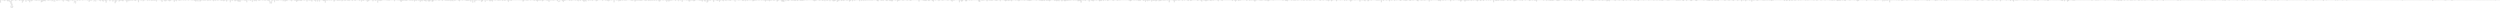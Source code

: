 digraph adj {
graph [k=96]
edge [d=-95]
"0+" [l=2879 C=45972]
"0-" [l=2879 C=45972]
"1+" [l=2390 C=25720]
"1-" [l=2390 C=25720]
"2+" [l=2072 C=18922]
"2-" [l=2072 C=18922]
"3+" [l=2489 C=33673]
"3-" [l=2489 C=33673]
"4+" [l=2883 C=36998]
"4-" [l=2883 C=36998]
"5+" [l=5315 C=58463]
"5-" [l=5315 C=58463]
"6+" [l=2860 C=36701]
"6-" [l=2860 C=36701]
"7+" [l=1879 C=22416]
"7-" [l=1879 C=22416]
"8+" [l=5434 C=75172]
"8-" [l=5434 C=75172]
"9+" [l=1150 C=15853]
"9-" [l=1150 C=15853]
"10+" [l=2216 C=30145]
"10-" [l=2216 C=30145]
"11+" [l=2270 C=130973]
"11-" [l=2270 C=130973]
"12+" [l=1295 C=13456]
"12-" [l=1295 C=13456]
"13+" [l=1370 C=9678]
"13-" [l=1370 C=9678]
"14+" [l=2411 C=32148]
"14-" [l=2411 C=32148]
"15+" [l=1210 C=12750]
"15-" [l=1210 C=12750]
"16+" [l=1095 C=10512]
"16-" [l=1095 C=10512]
"17+" [l=1620 C=16857]
"17-" [l=1620 C=16857]
"18+" [l=1705 C=21828]
"18-" [l=1705 C=21828]
"19+" [l=1001 C=13526]
"19-" [l=1001 C=13526]
"20+" [l=1446 C=15091]
"20-" [l=1446 C=15091]
"21+" [l=2240 C=22853]
"21-" [l=2240 C=22853]
"22+" [l=860 C=7244]
"22-" [l=860 C=7244]
"23+" [l=5283 C=61679]
"23-" [l=5283 C=61679]
"24+" [l=1304 C=16770]
"24-" [l=1304 C=16770]
"25+" [l=347 C=1685]
"25-" [l=347 C=1685]
"26+" [l=3852 C=53218]
"26-" [l=3852 C=53218]
"27+" [l=2011 C=26912]
"27-" [l=2011 C=26912]
"28+" [l=682 C=8458]
"28-" [l=682 C=8458]
"29+" [l=4203 C=48881]
"29-" [l=4203 C=48881]
"30+" [l=3825 C=48978]
"30-" [l=3825 C=48978]
"31+" [l=2618 C=31772]
"31-" [l=2618 C=31772]
"32+" [l=3856 C=50226]
"32-" [l=3856 C=50226]
"33+" [l=1726 C=22236]
"33-" [l=1726 C=22236]
"34+" [l=612 C=3841]
"34-" [l=612 C=3841]
"35+" [l=1707 C=20785]
"35-" [l=1707 C=20785]
"36+" [l=2476 C=27704]
"36-" [l=2476 C=27704]
"37+" [l=725 C=7923]
"37-" [l=725 C=7923]
"38+" [l=2879 C=41569]
"38-" [l=2879 C=41569]
"39+" [l=2313 C=24350]
"39-" [l=2313 C=24350]
"40+" [l=1495 C=15540]
"40-" [l=1495 C=15540]
"41+" [l=1691 C=18708]
"41-" [l=1691 C=18708]
"42+" [l=2531 C=22139]
"42-" [l=2531 C=22139]
"43+" [l=1552 C=19390]
"43-" [l=1552 C=19390]
"44+" [l=6754 C=103875]
"44-" [l=6754 C=103875]
"45+" [l=2059 C=17847]
"45-" [l=2059 C=17847]
"46+" [l=1790 C=21201]
"46-" [l=1790 C=21201]
"47+" [l=1945 C=23861]
"47-" [l=1945 C=23861]
"48+" [l=2620 C=32715]
"48-" [l=2620 C=32715]
"49+" [l=1247 C=15994]
"49-" [l=1247 C=15994]
"50+" [l=1087 C=9333]
"50-" [l=1087 C=9333]
"51+" [l=9799 C=136078]
"51-" [l=9799 C=136078]
"52+" [l=4589 C=76176]
"52-" [l=4589 C=76176]
"53+" [l=1199 C=14385]
"53-" [l=1199 C=14385]
"54+" [l=892 C=6686]
"54-" [l=892 C=6686]
"55+" [l=2744 C=38841]
"55-" [l=2744 C=38841]
"56+" [l=8917 C=159645]
"56-" [l=8917 C=159645]
"57+" [l=2017 C=20400]
"57-" [l=2017 C=20400]
"58+" [l=953 C=8535]
"58-" [l=953 C=8535]
"59+" [l=1172 C=12501]
"59-" [l=1172 C=12501]
"60+" [l=2481 C=38168]
"60-" [l=2481 C=38168]
"61+" [l=4280 C=63850]
"61-" [l=4280 C=63850]
"62+" [l=638 C=4627]
"62-" [l=638 C=4627]
"63+" [l=2755 C=33759]
"63-" [l=2755 C=33759]
"64+" [l=1026 C=11443]
"64-" [l=1026 C=11443]
"65+" [l=1809 C=19058]
"65-" [l=1809 C=19058]
"66+" [l=8125 C=141045]
"66-" [l=8125 C=141045]
"67+" [l=4184 C=55213]
"67-" [l=4184 C=55213]
"68+" [l=2877 C=36792]
"68-" [l=2877 C=36792]
"69+" [l=523 C=4267]
"69-" [l=523 C=4267]
"70+" [l=1333 C=15782]
"70-" [l=1333 C=15782]
"71+" [l=1191 C=10821]
"71-" [l=1191 C=10821]
"72+" [l=2643 C=32473]
"72-" [l=2643 C=32473]
"73+" [l=2258 C=31377]
"73-" [l=2258 C=31377]
"74+" [l=3064 C=39916]
"74-" [l=3064 C=39916]
"75+" [l=4882 C=48287]
"75-" [l=4882 C=48287]
"76+" [l=2161 C=32085]
"76-" [l=2161 C=32085]
"77+" [l=1563 C=14714]
"77-" [l=1563 C=14714]
"78+" [l=2235 C=28991]
"78-" [l=2235 C=28991]
"79+" [l=2064 C=22879]
"79-" [l=2064 C=22879]
"80+" [l=238 C=6335]
"80-" [l=238 C=6335]
"81+" [l=3357 C=46713]
"81-" [l=3357 C=46713]
"82+" [l=866 C=8582]
"82-" [l=866 C=8582]
"83+" [l=407 C=3278]
"83-" [l=407 C=3278]
"84+" [l=2145 C=31604]
"84-" [l=2145 C=31604]
"85+" [l=897 C=9281]
"85-" [l=897 C=9281]
"86+" [l=2458 C=24887]
"86-" [l=2458 C=24887]
"87+" [l=1845 C=26488]
"87-" [l=1845 C=26488]
"88+" [l=1601 C=14992]
"88-" [l=1601 C=14992]
"89+" [l=3735 C=53924]
"89-" [l=3735 C=53924]
"90+" [l=1514 C=24421]
"90-" [l=1514 C=24421]
"91+" [l=4155 C=53334]
"91-" [l=4155 C=53334]
"92+" [l=1401 C=18569]
"92-" [l=1401 C=18569]
"93+" [l=1617 C=17185]
"93-" [l=1617 C=17185]
"94+" [l=1028 C=10164]
"94-" [l=1028 C=10164]
"95+" [l=689 C=5899]
"95-" [l=689 C=5899]
"96+" [l=2464 C=32386]
"96-" [l=2464 C=32386]
"97+" [l=2775 C=37547]
"97-" [l=2775 C=37547]
"98+" [l=884 C=12260]
"98-" [l=884 C=12260]
"99+" [l=1304 C=13604]
"99-" [l=1304 C=13604]
"100+" [l=3349 C=48842]
"100-" [l=3349 C=48842]
"101+" [l=1603 C=97938]
"101-" [l=1603 C=97938]
"102+" [l=726 C=7536]
"102-" [l=726 C=7536]
"103+" [l=3437 C=45887]
"103-" [l=3437 C=45887]
"104+" [l=1626 C=22211]
"104-" [l=1626 C=22211]
"105+" [l=6830 C=108711]
"105-" [l=6830 C=108711]
"106+" [l=2236 C=32248]
"106-" [l=2236 C=32248]
"107+" [l=310 C=9149]
"107-" [l=310 C=9149]
"108+" [l=4986 C=80942]
"108-" [l=4986 C=80942]
"109+" [l=5194 C=70679]
"109-" [l=5194 C=70679]
"110+" [l=3759 C=68203]
"110-" [l=3759 C=68203]
"111+" [l=3316 C=48584]
"111-" [l=3316 C=48584]
"112+" [l=2099 C=22941]
"112-" [l=2099 C=22941]
"113+" [l=1018 C=7717]
"113-" [l=1018 C=7717]
"114+" [l=3700 C=63714]
"114-" [l=3700 C=63714]
"115+" [l=2257 C=17366]
"115-" [l=2257 C=17366]
"116+" [l=1178 C=15823]
"116-" [l=1178 C=15823]
"117+" [l=312 C=1528]
"117-" [l=312 C=1528]
"118+" [l=721 C=6788]
"118-" [l=721 C=6788]
"119+" [l=1406 C=16592]
"119-" [l=1406 C=16592]
"120+" [l=4915 C=64595]
"120-" [l=4915 C=64595]
"121+" [l=4422 C=78264]
"121-" [l=4422 C=78264]
"122+" [l=1853 C=15975]
"122-" [l=1853 C=15975]
"123+" [l=1114 C=11768]
"123-" [l=1114 C=11768]
"124+" [l=859 C=9510]
"124-" [l=859 C=9510]
"125+" [l=17550 C=327104]
"125-" [l=17550 C=327104]
"126+" [l=2836 C=34580]
"126-" [l=2836 C=34580]
"127+" [l=379 C=2683]
"127-" [l=379 C=2683]
"128+" [l=1383 C=13273]
"128-" [l=1383 C=13273]
"129+" [l=1783 C=23891]
"129-" [l=1783 C=23891]
"130+" [l=1682 C=14983]
"130-" [l=1682 C=14983]
"131+" [l=824 C=7656]
"131-" [l=824 C=7656]
"132+" [l=1167 C=10892]
"132-" [l=1167 C=10892]
"133+" [l=1600 C=14362]
"133-" [l=1600 C=14362]
"134+" [l=4448 C=57340]
"134-" [l=4448 C=57340]
"135+" [l=3276 C=44057]
"135-" [l=3276 C=44057]
"136+" [l=1769 C=20168]
"136-" [l=1769 C=20168]
"137+" [l=910 C=9915]
"137-" [l=910 C=9915]
"138+" [l=1900 C=21944]
"138-" [l=1900 C=21944]
"139+" [l=5156 C=72736]
"139-" [l=5156 C=72736]
"140+" [l=1595 C=16835]
"140-" [l=1595 C=16835]
"141+" [l=1248 C=13073]
"141-" [l=1248 C=13073]
"142+" [l=1170 C=8601]
"142-" [l=1170 C=8601]
"143+" [l=5376 C=67249]
"143-" [l=5376 C=67249]
"144+" [l=1453 C=18403]
"144-" [l=1453 C=18403]
"145+" [l=8521 C=165104]
"145-" [l=8521 C=165104]
"146+" [l=1636 C=22047]
"146-" [l=1636 C=22047]
"147+" [l=1407 C=13711]
"147-" [l=1407 C=13711]
"148+" [l=689 C=4802]
"148-" [l=689 C=4802]
"149+" [l=247 C=1199]
"149-" [l=247 C=1199]
"150+" [l=604 C=3755]
"150-" [l=604 C=3755]
"151+" [l=4179 C=53150]
"151-" [l=4179 C=53150]
"152+" [l=1450 C=16050]
"152-" [l=1450 C=16050]
"153+" [l=629 C=3755]
"153-" [l=629 C=3755]
"154+" [l=1551 C=17382]
"154-" [l=1551 C=17382]
"155+" [l=2744 C=25696]
"155-" [l=2744 C=25696]
"156+" [l=1385 C=15956]
"156-" [l=1385 C=15956]
"157+" [l=1458 C=15607]
"157-" [l=1458 C=15607]
"158+" [l=3451 C=39903]
"158-" [l=3451 C=39903]
"159+" [l=4458 C=69292]
"159-" [l=4458 C=69292]
"160+" [l=1584 C=26249]
"160-" [l=1584 C=26249]
"161+" [l=1013 C=7495]
"161-" [l=1013 C=7495]
"162+" [l=2028 C=20185]
"162-" [l=2028 C=20185]
"163+" [l=2883 C=35860]
"163-" [l=2883 C=35860]
"164+" [l=2129 C=20873]
"164-" [l=2129 C=20873]
"165+" [l=1757 C=25116]
"165-" [l=1757 C=25116]
"166+" [l=2055 C=19570]
"166-" [l=2055 C=19570]
"167+" [l=1219 C=12283]
"167-" [l=1219 C=12283]
"168+" [l=2566 C=35352]
"168-" [l=2566 C=35352]
"169+" [l=2420 C=30307]
"169-" [l=2420 C=30307]
"170+" [l=3255 C=31016]
"170-" [l=3255 C=31016]
"171+" [l=4205 C=66376]
"171-" [l=4205 C=66376]
"172+" [l=3635 C=42770]
"172-" [l=3635 C=42770]
"173+" [l=4587 C=72922]
"173-" [l=4587 C=72922]
"174+" [l=4524 C=59685]
"174-" [l=4524 C=59685]
"175+" [l=2636 C=28113]
"175-" [l=2636 C=28113]
"176+" [l=1091 C=16886]
"176-" [l=1091 C=16886]
"177+" [l=1386 C=20142]
"177-" [l=1386 C=20142]
"178+" [l=2314 C=20480]
"178-" [l=2314 C=20480]
"179+" [l=4300 C=58705]
"179-" [l=4300 C=58705]
"180+" [l=2824 C=33034]
"180-" [l=2824 C=33034]
"181+" [l=971 C=11017]
"181-" [l=971 C=11017]
"182+" [l=896 C=7765]
"182-" [l=896 C=7765]
"183+" [l=2012 C=20727]
"183-" [l=2012 C=20727]
"184+" [l=301 C=1622]
"184-" [l=301 C=1622]
"185+" [l=7208 C=98242]
"185-" [l=7208 C=98242]
"186+" [l=3064 C=44501]
"186-" [l=3064 C=44501]
"187+" [l=1041 C=12900]
"187-" [l=1041 C=12900]
"188+" [l=3069 C=47679]
"188-" [l=3069 C=47679]
"189+" [l=3036 C=44004]
"189-" [l=3036 C=44004]
"190+" [l=1884 C=26609]
"190-" [l=1884 C=26609]
"191+" [l=3738 C=47323]
"191-" [l=3738 C=47323]
"192+" [l=2448 C=28440]
"192-" [l=2448 C=28440]
"193+" [l=3137 C=47848]
"193-" [l=3137 C=47848]
"194+" [l=782 C=8630]
"194-" [l=782 C=8630]
"195+" [l=271 C=1431]
"195-" [l=271 C=1431]
"196+" [l=1099 C=9946]
"196-" [l=1099 C=9946]
"197+" [l=4547 C=64802]
"197-" [l=4547 C=64802]
"198+" [l=4761 C=58461]
"198-" [l=4761 C=58461]
"199+" [l=1086 C=15692]
"199-" [l=1086 C=15692]
"200+" [l=619 C=3936]
"200-" [l=619 C=3936]
"201+" [l=1114 C=15643]
"201-" [l=1114 C=15643]
"202+" [l=2666 C=39129]
"202-" [l=2666 C=39129]
"203+" [l=2301 C=35708]
"203-" [l=2301 C=35708]
"204+" [l=910 C=5179]
"204-" [l=910 C=5179]
"205+" [l=2976 C=41876]
"205-" [l=2976 C=41876]
"206+" [l=1819 C=25402]
"206-" [l=1819 C=25402]
"207+" [l=2958 C=51428]
"207-" [l=2958 C=51428]
"208+" [l=3419 C=44573]
"208-" [l=3419 C=44573]
"209+" [l=1086 C=11062]
"209-" [l=1086 C=11062]
"210+" [l=1171 C=12254]
"210-" [l=1171 C=12254]
"211+" [l=808 C=6171]
"211-" [l=808 C=6171]
"212+" [l=1570 C=16569]
"212-" [l=1570 C=16569]
"213+" [l=1538 C=19258]
"213-" [l=1538 C=19258]
"214+" [l=1191 C=11550]
"214-" [l=1191 C=11550]
"215+" [l=4778 C=75493]
"215-" [l=4778 C=75493]
"216+" [l=2316 C=32933]
"216-" [l=2316 C=32933]
"217+" [l=1675 C=16471]
"217-" [l=1675 C=16471]
"218+" [l=1498 C=17994]
"218-" [l=1498 C=17994]
"219+" [l=3558 C=58510]
"219-" [l=3558 C=58510]
"220+" [l=963 C=12442]
"220-" [l=963 C=12442]
"221+" [l=907 C=6696]
"221-" [l=907 C=6696]
"222+" [l=992 C=11546]
"222-" [l=992 C=11546]
"223+" [l=3531 C=42458]
"223-" [l=3531 C=42458]
"224+" [l=3613 C=53711]
"224-" [l=3613 C=53711]
"225+" [l=1880 C=25336]
"225-" [l=1880 C=25336]
"226+" [l=1628 C=20411]
"226-" [l=1628 C=20411]
"227+" [l=3334 C=40563]
"227-" [l=3334 C=40563]
"228+" [l=671 C=3728]
"228-" [l=671 C=3728]
"229+" [l=1099 C=11668]
"229-" [l=1099 C=11668]
"230+" [l=2118 C=21688]
"230-" [l=2118 C=21688]
"231+" [l=1087 C=11935]
"231-" [l=1087 C=11935]
"232+" [l=718 C=5768]
"232-" [l=718 C=5768]
"233+" [l=1593 C=13255]
"233-" [l=1593 C=13255]
"234+" [l=6020 C=100881]
"234-" [l=6020 C=100881]
"235+" [l=367 C=2152]
"235-" [l=367 C=2152]
"236+" [l=3401 C=37716]
"236-" [l=3401 C=37716]
"237+" [l=905 C=10759]
"237-" [l=905 C=10759]
"238+" [l=1141 C=11500]
"238-" [l=1141 C=11500]
"239+" [l=2070 C=32429]
"239-" [l=2070 C=32429]
"240+" [l=2523 C=34345]
"240-" [l=2523 C=34345]
"241+" [l=4335 C=59101]
"241-" [l=4335 C=59101]
"242+" [l=1631 C=22199]
"242-" [l=1631 C=22199]
"243+" [l=4611 C=61615]
"243-" [l=4611 C=61615]
"244+" [l=2955 C=39584]
"244-" [l=2955 C=39584]
"245+" [l=1776 C=19992]
"245-" [l=1776 C=19992]
"246+" [l=2243 C=27668]
"246-" [l=2243 C=27668]
"247+" [l=4736 C=54484]
"247-" [l=4736 C=54484]
"248+" [l=1235 C=17334]
"248-" [l=1235 C=17334]
"249+" [l=1440 C=13061]
"249-" [l=1440 C=13061]
"250+" [l=775 C=6434]
"250-" [l=775 C=6434]
"251+" [l=1555 C=14461]
"251-" [l=1555 C=14461]
"252+" [l=10398 C=145518]
"252-" [l=10398 C=145518]
"253+" [l=1901 C=21444]
"253-" [l=1901 C=21444]
"254+" [l=2151 C=29502]
"254-" [l=2151 C=29502]
"255+" [l=967 C=10486]
"255-" [l=967 C=10486]
"256+" [l=2286 C=25964]
"256-" [l=2286 C=25964]
"257+" [l=2747 C=35294]
"257-" [l=2747 C=35294]
"258+" [l=1282 C=13805]
"258-" [l=1282 C=13805]
"259+" [l=693 C=7520]
"259-" [l=693 C=7520]
"260+" [l=1011 C=10988]
"260-" [l=1011 C=10988]
"261+" [l=2250 C=28835]
"261-" [l=2250 C=28835]
"262+" [l=2963 C=45819]
"262-" [l=2963 C=45819]
"263+" [l=3487 C=46268]
"263-" [l=3487 C=46268]
"264+" [l=799 C=7072]
"264-" [l=799 C=7072]
"265+" [l=437 C=2052]
"265-" [l=437 C=2052]
"266+" [l=3459 C=39382]
"266-" [l=3459 C=39382]
"267+" [l=2222 C=21444]
"267-" [l=2222 C=21444]
"268+" [l=2166 C=28785]
"268-" [l=2166 C=28785]
"269+" [l=305 C=927]
"269-" [l=305 C=927]
"270+" [l=3216 C=44390]
"270-" [l=3216 C=44390]
"271+" [l=951 C=9979]
"271-" [l=951 C=9979]
"272+" [l=3953 C=68491]
"272-" [l=3953 C=68491]
"273+" [l=2119 C=30035]
"273-" [l=2119 C=30035]
"274+" [l=5731 C=79804]
"274-" [l=5731 C=79804]
"275+" [l=3805 C=60111]
"275-" [l=3805 C=60111]
"276+" [l=360 C=4169]
"276-" [l=360 C=4169]
"277+" [l=1669 C=15440]
"277-" [l=1669 C=15440]
"278+" [l=741 C=5962]
"278-" [l=741 C=5962]
"279+" [l=321 C=2368]
"279-" [l=321 C=2368]
"280+" [l=271 C=671]
"280-" [l=271 C=671]
"281+" [l=4434 C=58401]
"281-" [l=4434 C=58401]
"282+" [l=4538 C=58206]
"282-" [l=4538 C=58206]
"283+" [l=2040 C=34165]
"283-" [l=2040 C=34165]
"284+" [l=590 C=4462]
"284-" [l=590 C=4462]
"285+" [l=872 C=6855]
"285-" [l=872 C=6855]
"286+" [l=706 C=6027]
"286-" [l=706 C=6027]
"287+" [l=2163 C=36571]
"287-" [l=2163 C=36571]
"288+" [l=5724 C=85669]
"288-" [l=5724 C=85669]
"289+" [l=260 C=1717]
"289-" [l=260 C=1717]
"290+" [l=3060 C=41638]
"290-" [l=3060 C=41638]
"291+" [l=6012 C=97373]
"291-" [l=6012 C=97373]
"292+" [l=661 C=5480]
"292-" [l=661 C=5480]
"293+" [l=691 C=4501]
"293-" [l=691 C=4501]
"294+" [l=678 C=4899]
"294-" [l=678 C=4899]
"295+" [l=1374 C=12929]
"295-" [l=1374 C=12929]
"296+" [l=1988 C=16428]
"296-" [l=1988 C=16428]
"297+" [l=3585 C=53668]
"297-" [l=3585 C=53668]
"298+" [l=754 C=7898]
"298-" [l=754 C=7898]
"299+" [l=1669 C=17822]
"299-" [l=1669 C=17822]
"300+" [l=1175 C=11930]
"300-" [l=1175 C=11930]
"301+" [l=3120 C=41577]
"301-" [l=3120 C=41577]
"302+" [l=1161 C=13603]
"302-" [l=1161 C=13603]
"303+" [l=2067 C=23903]
"303-" [l=2067 C=23903]
"304+" [l=875 C=6902]
"304-" [l=875 C=6902]
"305+" [l=706 C=7316]
"305-" [l=706 C=7316]
"306+" [l=999 C=7575]
"306-" [l=999 C=7575]
"307+" [l=5138 C=63823]
"307-" [l=5138 C=63823]
"308+" [l=1065 C=8752]
"308-" [l=1065 C=8752]
"309+" [l=1564 C=14889]
"309-" [l=1564 C=14889]
"310+" [l=1665 C=20268]
"310-" [l=1665 C=20268]
"311+" [l=872 C=12124]
"311-" [l=872 C=12124]
"312+" [l=1794 C=18588]
"312-" [l=1794 C=18588]
"313+" [l=1536 C=20036]
"313-" [l=1536 C=20036]
"314+" [l=5387 C=71735]
"314-" [l=5387 C=71735]
"315+" [l=2305 C=31798]
"315-" [l=2305 C=31798]
"316+" [l=2455 C=23703]
"316-" [l=2455 C=23703]
"317+" [l=1932 C=19782]
"317-" [l=1932 C=19782]
"318+" [l=999 C=8332]
"318-" [l=999 C=8332]
"319+" [l=1684 C=23843]
"319-" [l=1684 C=23843]
"320+" [l=3091 C=60560]
"320-" [l=3091 C=60560]
"321+" [l=1862 C=19867]
"321-" [l=1862 C=19867]
"322+" [l=420 C=2788]
"322-" [l=420 C=2788]
"323+" [l=1294 C=14873]
"323-" [l=1294 C=14873]
"324+" [l=2676 C=34504]
"324-" [l=2676 C=34504]
"325+" [l=2103 C=32133]
"325-" [l=2103 C=32133]
"326+" [l=2874 C=34289]
"326-" [l=2874 C=34289]
"327+" [l=313 C=1540]
"327-" [l=313 C=1540]
"328+" [l=1198 C=12493]
"328-" [l=1198 C=12493]
"329+" [l=3003 C=35942]
"329-" [l=3003 C=35942]
"330+" [l=1074 C=13504]
"330-" [l=1074 C=13504]
"331+" [l=1035 C=11537]
"331-" [l=1035 C=11537]
"332+" [l=2018 C=19895]
"332-" [l=2018 C=19895]
"333+" [l=2188 C=26540]
"333-" [l=2188 C=26540]
"334+" [l=2153 C=27671]
"334-" [l=2153 C=27671]
"335+" [l=1664 C=15038]
"335-" [l=1664 C=15038]
"336+" [l=9821 C=170475]
"336-" [l=9821 C=170475]
"337+" [l=1945 C=24365]
"337-" [l=1945 C=24365]
"338+" [l=2599 C=37573]
"338-" [l=2599 C=37573]
"339+" [l=1002 C=9895]
"339-" [l=1002 C=9895]
"340+" [l=2243 C=39251]
"340-" [l=2243 C=39251]
"341+" [l=5616 C=88394]
"341-" [l=5616 C=88394]
"342+" [l=1828 C=26431]
"342-" [l=1828 C=26431]
"343+" [l=4598 C=65696]
"343-" [l=4598 C=65696]
"344+" [l=632 C=7752]
"344-" [l=632 C=7752]
"345+" [l=4776 C=77279]
"345-" [l=4776 C=77279]
"346+" [l=2038 C=19842]
"346-" [l=2038 C=19842]
"347+" [l=1433 C=16923]
"347-" [l=1433 C=16923]
"348+" [l=2556 C=36318]
"348-" [l=2556 C=36318]
"349+" [l=3273 C=38905]
"349-" [l=3273 C=38905]
"350+" [l=2222 C=27518]
"350-" [l=2222 C=27518]
"351+" [l=1248 C=14661]
"351-" [l=1248 C=14661]
"352+" [l=3172 C=37665]
"352-" [l=3172 C=37665]
"353+" [l=1508 C=23606]
"353-" [l=1508 C=23606]
"354+" [l=654 C=7271]
"354-" [l=654 C=7271]
"355+" [l=1498 C=22083]
"355-" [l=1498 C=22083]
"356+" [l=3084 C=34618]
"356-" [l=3084 C=34618]
"357+" [l=2133 C=33601]
"357-" [l=2133 C=33601]
"358+" [l=1211 C=10895]
"358-" [l=1211 C=10895]
"359+" [l=1599 C=20601]
"359-" [l=1599 C=20601]
"360+" [l=847 C=6742]
"360-" [l=847 C=6742]
"361+" [l=2011 C=26342]
"361-" [l=2011 C=26342]
"362+" [l=1980 C=18964]
"362-" [l=1980 C=18964]
"363+" [l=2152 C=19636]
"363-" [l=2152 C=19636]
"364+" [l=4201 C=62391]
"364-" [l=4201 C=62391]
"365+" [l=445 C=2035]
"365-" [l=445 C=2035]
"366+" [l=557 C=3585]
"366-" [l=557 C=3585]
"367+" [l=3111 C=35257]
"367-" [l=3111 C=35257]
"368+" [l=850 C=8661]
"368-" [l=850 C=8661]
"369+" [l=1003 C=9204]
"369-" [l=1003 C=9204]
"370+" [l=4092 C=61981]
"370-" [l=4092 C=61981]
"371+" [l=1139 C=13138]
"371-" [l=1139 C=13138]
"372+" [l=1030 C=9263]
"372-" [l=1030 C=9263]
"373+" [l=3120 C=33433]
"373-" [l=3120 C=33433]
"374+" [l=5261 C=62053]
"374-" [l=5261 C=62053]
"375+" [l=2030 C=32007]
"375-" [l=2030 C=32007]
"376+" [l=2346 C=30463]
"376-" [l=2346 C=30463]
"377+" [l=821 C=8017]
"377-" [l=821 C=8017]
"378+" [l=1274 C=11428]
"378-" [l=1274 C=11428]
"379+" [l=4400 C=58602]
"379-" [l=4400 C=58602]
"380+" [l=538 C=5559]
"380-" [l=538 C=5559]
"381+" [l=2163 C=19181]
"381-" [l=2163 C=19181]
"382+" [l=3892 C=52813]
"382-" [l=3892 C=52813]
"383+" [l=2419 C=31732]
"383-" [l=2419 C=31732]
"384+" [l=2699 C=30160]
"384-" [l=2699 C=30160]
"385+" [l=928 C=9683]
"385-" [l=928 C=9683]
"386+" [l=1427 C=10598]
"386-" [l=1427 C=10598]
"387+" [l=810 C=7198]
"387-" [l=810 C=7198]
"388+" [l=444 C=2930]
"388-" [l=444 C=2930]
"389+" [l=367 C=3352]
"389-" [l=367 C=3352]
"390+" [l=666 C=8026]
"390-" [l=666 C=8026]
"391+" [l=739 C=7614]
"391-" [l=739 C=7614]
"392+" [l=3155 C=31036]
"392-" [l=3155 C=31036]
"393+" [l=4058 C=62085]
"393-" [l=4058 C=62085]
"394+" [l=400 C=2462]
"394-" [l=400 C=2462]
"395+" [l=1521 C=11818]
"395-" [l=1521 C=11818]
"396+" [l=908 C=8902]
"396-" [l=908 C=8902]
"397+" [l=1892 C=28788]
"397-" [l=1892 C=28788]
"398+" [l=2134 C=23438]
"398-" [l=2134 C=23438]
"399+" [l=2698 C=34722]
"399-" [l=2698 C=34722]
"400+" [l=1138 C=15894]
"400-" [l=1138 C=15894]
"401+" [l=1871 C=21099]
"401-" [l=1871 C=21099]
"402+" [l=392 C=2335]
"402-" [l=392 C=2335]
"403+" [l=836 C=9358]
"403-" [l=836 C=9358]
"404+" [l=884 C=9583]
"404-" [l=884 C=9583]
"405+" [l=2110 C=26132]
"405-" [l=2110 C=26132]
"406+" [l=3499 C=38272]
"406-" [l=3499 C=38272]
"407+" [l=2978 C=54280]
"407-" [l=2978 C=54280]
"408+" [l=2147 C=26429]
"408-" [l=2147 C=26429]
"409+" [l=780 C=7588]
"409-" [l=780 C=7588]
"410+" [l=2193 C=35364]
"410-" [l=2193 C=35364]
"411+" [l=1421 C=15735]
"411-" [l=1421 C=15735]
"412+" [l=773 C=13994]
"412-" [l=773 C=13994]
"413+" [l=870 C=8033]
"413-" [l=870 C=8033]
"414+" [l=1358 C=14486]
"414-" [l=1358 C=14486]
"415+" [l=1833 C=17000]
"415-" [l=1833 C=17000]
"416+" [l=1607 C=23887]
"416-" [l=1607 C=23887]
"417+" [l=2184 C=25884]
"417-" [l=2184 C=25884]
"418+" [l=1775 C=21216]
"418-" [l=1775 C=21216]
"419+" [l=1616 C=20401]
"419-" [l=1616 C=20401]
"420+" [l=820 C=8501]
"420-" [l=820 C=8501]
"421+" [l=3570 C=38892]
"421-" [l=3570 C=38892]
"422+" [l=4744 C=73651]
"422-" [l=4744 C=73651]
"423+" [l=2077 C=26772]
"423-" [l=2077 C=26772]
"424+" [l=1738 C=17239]
"424-" [l=1738 C=17239]
"425+" [l=1028 C=9975]
"425-" [l=1028 C=9975]
"426+" [l=849 C=10252]
"426-" [l=849 C=10252]
"427+" [l=1419 C=17065]
"427-" [l=1419 C=17065]
"428+" [l=1745 C=18339]
"428-" [l=1745 C=18339]
"429+" [l=3192 C=48727]
"429-" [l=3192 C=48727]
"430+" [l=3162 C=41356]
"430-" [l=3162 C=41356]
"431+" [l=620 C=5175]
"431-" [l=620 C=5175]
"432+" [l=2465 C=35514]
"432-" [l=2465 C=35514]
"433+" [l=3020 C=42957]
"433-" [l=3020 C=42957]
"434+" [l=2213 C=31049]
"434-" [l=2213 C=31049]
"435+" [l=3603 C=52152]
"435-" [l=3603 C=52152]
"436+" [l=493 C=5790]
"436-" [l=493 C=5790]
"437+" [l=394 C=1355]
"437-" [l=394 C=1355]
"438+" [l=1841 C=22425]
"438-" [l=1841 C=22425]
"439+" [l=2285 C=31043]
"439-" [l=2285 C=31043]
"440+" [l=1852 C=22850]
"440-" [l=1852 C=22850]
"441+" [l=1552 C=12661]
"441-" [l=1552 C=12661]
"442+" [l=1297 C=12724]
"442-" [l=1297 C=12724]
"443+" [l=1042 C=12676]
"443-" [l=1042 C=12676]
"444+" [l=507 C=4516]
"444-" [l=507 C=4516]
"445+" [l=1842 C=23502]
"445-" [l=1842 C=23502]
"446+" [l=5433 C=78378]
"446-" [l=5433 C=78378]
"447+" [l=1025 C=9886]
"447-" [l=1025 C=9886]
"448+" [l=1832 C=26498]
"448-" [l=1832 C=26498]
"449+" [l=742 C=6610]
"449-" [l=742 C=6610]
"450+" [l=491 C=4920]
"450-" [l=491 C=4920]
"451+" [l=4857 C=63468]
"451-" [l=4857 C=63468]
"452+" [l=2039 C=22325]
"452-" [l=2039 C=22325]
"453+" [l=693 C=11045]
"453-" [l=693 C=11045]
"454+" [l=663 C=4801]
"454-" [l=663 C=4801]
"455+" [l=2060 C=22632]
"455-" [l=2060 C=22632]
"456+" [l=1744 C=21985]
"456-" [l=1744 C=21985]
"457+" [l=1372 C=18093]
"457-" [l=1372 C=18093]
"458+" [l=3228 C=42692]
"458-" [l=3228 C=42692]
"459+" [l=2021 C=26951]
"459-" [l=2021 C=26951]
"460+" [l=660 C=7437]
"460-" [l=660 C=7437]
"461+" [l=3134 C=38603]
"461-" [l=3134 C=38603]
"462+" [l=298 C=1344]
"462-" [l=298 C=1344]
"463+" [l=2002 C=27532]
"463-" [l=2002 C=27532]
"464+" [l=1794 C=21903]
"464-" [l=1794 C=21903]
"465+" [l=1416 C=19287]
"465-" [l=1416 C=19287]
"466+" [l=4756 C=57711]
"466-" [l=4756 C=57711]
"467+" [l=1160 C=11400]
"467-" [l=1160 C=11400]
"468+" [l=2625 C=32013]
"468-" [l=2625 C=32013]
"469+" [l=742 C=8216]
"469-" [l=742 C=8216]
"470+" [l=1409 C=12642]
"470-" [l=1409 C=12642]
"471+" [l=1774 C=18914]
"471-" [l=1774 C=18914]
"472+" [l=1297 C=16726]
"472-" [l=1297 C=16726]
"473+" [l=2506 C=30105]
"473-" [l=2506 C=30105]
"474+" [l=1269 C=15555]
"474-" [l=1269 C=15555]
"475+" [l=587 C=4495]
"475-" [l=587 C=4495]
"476+" [l=1703 C=25532]
"476-" [l=1703 C=25532]
"477+" [l=2383 C=23722]
"477-" [l=2383 C=23722]
"478+" [l=533 C=5905]
"478-" [l=533 C=5905]
"479+" [l=2153 C=28685]
"479-" [l=2153 C=28685]
"480+" [l=919 C=8036]
"480-" [l=919 C=8036]
"481+" [l=2131 C=30517]
"481-" [l=2131 C=30517]
"482+" [l=1365 C=10890]
"482-" [l=1365 C=10890]
"483+" [l=267 C=1305]
"483-" [l=267 C=1305]
"484+" [l=2282 C=26395]
"484-" [l=2282 C=26395]
"485+" [l=2221 C=24986]
"485-" [l=2221 C=24986]
"486+" [l=4519 C=49820]
"486-" [l=4519 C=49820]
"487+" [l=789 C=6964]
"487-" [l=789 C=6964]
"488+" [l=2804 C=40550]
"488-" [l=2804 C=40550]
"489+" [l=4085 C=58874]
"489-" [l=4085 C=58874]
"490+" [l=1529 C=17327]
"490-" [l=1529 C=17327]
"491+" [l=492 C=3694]
"491-" [l=492 C=3694]
"492+" [l=1719 C=25113]
"492-" [l=1719 C=25113]
"493+" [l=2281 C=26694]
"493-" [l=2281 C=26694]
"494+" [l=1785 C=19716]
"494-" [l=1785 C=19716]
"495+" [l=1858 C=27044]
"495-" [l=1858 C=27044]
"496+" [l=2326 C=22446]
"496-" [l=2326 C=22446]
"497+" [l=423 C=2161]
"497-" [l=423 C=2161]
"498+" [l=2316 C=34192]
"498-" [l=2316 C=34192]
"499+" [l=1856 C=21963]
"499-" [l=1856 C=21963]
"500+" [l=1645 C=14178]
"500-" [l=1645 C=14178]
"501+" [l=2980 C=28763]
"501-" [l=2980 C=28763]
"502+" [l=1599 C=14503]
"502-" [l=1599 C=14503]
"503+" [l=1742 C=18017]
"503-" [l=1742 C=18017]
"504+" [l=1576 C=12136]
"504-" [l=1576 C=12136]
"505+" [l=1582 C=20933]
"505-" [l=1582 C=20933]
"506+" [l=2811 C=35856]
"506-" [l=2811 C=35856]
"507+" [l=3586 C=44846]
"507-" [l=3586 C=44846]
"508+" [l=2678 C=43817]
"508-" [l=2678 C=43817]
"509+" [l=762 C=6318]
"509-" [l=762 C=6318]
"510+" [l=779 C=5457]
"510-" [l=779 C=5457]
"511+" [l=1284 C=13209]
"511-" [l=1284 C=13209]
"512+" [l=422 C=2459]
"512-" [l=422 C=2459]
"513+" [l=583 C=9101]
"513-" [l=583 C=9101]
"514+" [l=629 C=7304]
"514-" [l=629 C=7304]
"515+" [l=3298 C=40495]
"515-" [l=3298 C=40495]
"516+" [l=485 C=3106]
"516-" [l=485 C=3106]
"517+" [l=1916 C=28219]
"517-" [l=1916 C=28219]
"518+" [l=2634 C=32550]
"518-" [l=2634 C=32550]
"519+" [l=639 C=6080]
"519-" [l=639 C=6080]
"520+" [l=2022 C=24819]
"520-" [l=2022 C=24819]
"521+" [l=939 C=14584]
"521-" [l=939 C=14584]
"522+" [l=3197 C=53237]
"522-" [l=3197 C=53237]
"523+" [l=380 C=3660]
"523-" [l=380 C=3660]
"524+" [l=2721 C=22494]
"524-" [l=2721 C=22494]
"525+" [l=1724 C=18064]
"525-" [l=1724 C=18064]
"526+" [l=2392 C=40062]
"526-" [l=2392 C=40062]
"527+" [l=688 C=7362]
"527-" [l=688 C=7362]
"528+" [l=1812 C=17033]
"528-" [l=1812 C=17033]
"529+" [l=442 C=2330]
"529-" [l=442 C=2330]
"530+" [l=1857 C=20463]
"530-" [l=1857 C=20463]
"531+" [l=2161 C=29614]
"531-" [l=2161 C=29614]
"532+" [l=906 C=7524]
"532-" [l=906 C=7524]
"533+" [l=979 C=11832]
"533-" [l=979 C=11832]
"534+" [l=2837 C=34324]
"534-" [l=2837 C=34324]
"535+" [l=2190 C=34037]
"535-" [l=2190 C=34037]
"536+" [l=2371 C=22721]
"536-" [l=2371 C=22721]
"537+" [l=2362 C=34249]
"537-" [l=2362 C=34249]
"538+" [l=1323 C=16278]
"538-" [l=1323 C=16278]
"539+" [l=1607 C=12504]
"539-" [l=1607 C=12504]
"540+" [l=1181 C=14452]
"540-" [l=1181 C=14452]
"541+" [l=1426 C=14417]
"541-" [l=1426 C=14417]
"542+" [l=1142 C=10299]
"542-" [l=1142 C=10299]
"543+" [l=2581 C=37970]
"543-" [l=2581 C=37970]
"544+" [l=2868 C=35503]
"544-" [l=2868 C=35503]
"545+" [l=4873 C=70870]
"545-" [l=4873 C=70870]
"546+" [l=1254 C=13559]
"546-" [l=1254 C=13559]
"547+" [l=1736 C=19119]
"547-" [l=1736 C=19119]
"548+" [l=3486 C=39636]
"548-" [l=3486 C=39636]
"549+" [l=810 C=8426]
"549-" [l=810 C=8426]
"550+" [l=3747 C=43550]
"550-" [l=3747 C=43550]
"551+" [l=815 C=7584]
"551-" [l=815 C=7584]
"552+" [l=1181 C=12443]
"552-" [l=1181 C=12443]
"553+" [l=807 C=9209]
"553-" [l=807 C=9209]
"554+" [l=616 C=3436]
"554-" [l=616 C=3436]
"555+" [l=2116 C=28078]
"555-" [l=2116 C=28078]
"556+" [l=5346 C=78087]
"556-" [l=5346 C=78087]
"557+" [l=2407 C=29446]
"557-" [l=2407 C=29446]
"558+" [l=1405 C=17075]
"558-" [l=1405 C=17075]
"559+" [l=191 C=1971]
"559-" [l=191 C=1971]
"560+" [l=1271 C=13275]
"560-" [l=1271 C=13275]
"561+" [l=1924 C=29272]
"561-" [l=1924 C=29272]
"562+" [l=372 C=1527]
"562-" [l=372 C=1527]
"563+" [l=824 C=11396]
"563-" [l=824 C=11396]
"564+" [l=1964 C=31819]
"564-" [l=1964 C=31819]
"565+" [l=1814 C=25012]
"565-" [l=1814 C=25012]
"566+" [l=3724 C=53458]
"566-" [l=3724 C=53458]
"567+" [l=2909 C=38666]
"567-" [l=2909 C=38666]
"568+" [l=2611 C=33399]
"568-" [l=2611 C=33399]
"569+" [l=420 C=1918]
"569-" [l=420 C=1918]
"570+" [l=1787 C=17118]
"570-" [l=1787 C=17118]
"571+" [l=2622 C=32293]
"571-" [l=2622 C=32293]
"572+" [l=1174 C=15354]
"572-" [l=1174 C=15354]
"573+" [l=3032 C=42487]
"573-" [l=3032 C=42487]
"574+" [l=3947 C=51085]
"574-" [l=3947 C=51085]
"575+" [l=1633 C=24121]
"575-" [l=1633 C=24121]
"576+" [l=1396 C=17507]
"576-" [l=1396 C=17507]
"577+" [l=707 C=4350]
"577-" [l=707 C=4350]
"578+" [l=1419 C=13703]
"578-" [l=1419 C=13703]
"579+" [l=3941 C=59936]
"579-" [l=3941 C=59936]
"580+" [l=4027 C=42676]
"580-" [l=4027 C=42676]
"581+" [l=2884 C=35946]
"581-" [l=2884 C=35946]
"582+" [l=1004 C=12126]
"582-" [l=1004 C=12126]
"583+" [l=1529 C=13701]
"583-" [l=1529 C=13701]
"584+" [l=2133 C=27807]
"584-" [l=2133 C=27807]
"585+" [l=3282 C=45793]
"585-" [l=3282 C=45793]
"586+" [l=1214 C=15411]
"586-" [l=1214 C=15411]
"587+" [l=1145 C=11175]
"587-" [l=1145 C=11175]
"588+" [l=1447 C=20725]
"588-" [l=1447 C=20725]
"589+" [l=1708 C=18953]
"589-" [l=1708 C=18953]
"590+" [l=5496 C=74638]
"590-" [l=5496 C=74638]
"591+" [l=3069 C=44197]
"591-" [l=3069 C=44197]
"592+" [l=1208 C=12629]
"592-" [l=1208 C=12629]
"593+" [l=693 C=8620]
"593-" [l=693 C=8620]
"594+" [l=667 C=7393]
"594-" [l=667 C=7393]
"595+" [l=2871 C=43724]
"595-" [l=2871 C=43724]
"596+" [l=1261 C=20258]
"596-" [l=1261 C=20258]
"597+" [l=533 C=4413]
"597-" [l=533 C=4413]
"598+" [l=1280 C=12585]
"598-" [l=1280 C=12585]
"599+" [l=367 C=1442]
"599-" [l=367 C=1442]
"600+" [l=1793 C=22609]
"600-" [l=1793 C=22609]
"601+" [l=1402 C=17567]
"601-" [l=1402 C=17567]
"602+" [l=1601 C=19354]
"602-" [l=1601 C=19354]
"603+" [l=843 C=9804]
"603-" [l=843 C=9804]
"604+" [l=1330 C=15878]
"604-" [l=1330 C=15878]
"605+" [l=1431 C=15088]
"605-" [l=1431 C=15088]
"606+" [l=542 C=3437]
"606-" [l=542 C=3437]
"607+" [l=1790 C=24008]
"607-" [l=1790 C=24008]
"608+" [l=1248 C=14318]
"608-" [l=1248 C=14318]
"609+" [l=1957 C=22986]
"609-" [l=1957 C=22986]
"610+" [l=2865 C=35075]
"610-" [l=2865 C=35075]
"611+" [l=1886 C=23507]
"611-" [l=1886 C=23507]
"612+" [l=1932 C=16039]
"612-" [l=1932 C=16039]
"613+" [l=1531 C=21666]
"613-" [l=1531 C=21666]
"614+" [l=2856 C=42501]
"614-" [l=2856 C=42501]
"615+" [l=3184 C=33691]
"615-" [l=3184 C=33691]
"616+" [l=1031 C=8547]
"616-" [l=1031 C=8547]
"617+" [l=792 C=8212]
"617-" [l=792 C=8212]
"618+" [l=1359 C=19669]
"618-" [l=1359 C=19669]
"619+" [l=2759 C=36128]
"619-" [l=2759 C=36128]
"620+" [l=1925 C=18151]
"620-" [l=1925 C=18151]
"621+" [l=1843 C=19604]
"621-" [l=1843 C=19604]
"622+" [l=2022 C=21004]
"622-" [l=2022 C=21004]
"623+" [l=1572 C=17753]
"623-" [l=1572 C=17753]
"624+" [l=1191 C=9889]
"624-" [l=1191 C=9889]
"625+" [l=1209 C=12652]
"625-" [l=1209 C=12652]
"626+" [l=2467 C=24726]
"626-" [l=2467 C=24726]
"627+" [l=4036 C=50656]
"627-" [l=4036 C=50656]
"628+" [l=3360 C=42436]
"628-" [l=3360 C=42436]
"629+" [l=3073 C=42258]
"629-" [l=3073 C=42258]
"630+" [l=1196 C=13200]
"630-" [l=1196 C=13200]
"631+" [l=861 C=13979]
"631-" [l=861 C=13979]
"632+" [l=836 C=6567]
"632-" [l=836 C=6567]
"633+" [l=5426 C=78125]
"633-" [l=5426 C=78125]
"634+" [l=1441 C=16685]
"634-" [l=1441 C=16685]
"635+" [l=1770 C=26133]
"635-" [l=1770 C=26133]
"636+" [l=3100 C=39543]
"636-" [l=3100 C=39543]
"637+" [l=1906 C=24021]
"637-" [l=1906 C=24021]
"638+" [l=1381 C=15392]
"638-" [l=1381 C=15392]
"639+" [l=308 C=1410]
"639-" [l=308 C=1410]
"640+" [l=682 C=6056]
"640-" [l=682 C=6056]
"641+" [l=1639 C=24523]
"641-" [l=1639 C=24523]
"642+" [l=1543 C=15272]
"642-" [l=1543 C=15272]
"643+" [l=1823 C=22638]
"643-" [l=1823 C=22638]
"644+" [l=1718 C=19075]
"644-" [l=1718 C=19075]
"645+" [l=991 C=10014]
"645-" [l=991 C=10014]
"646+" [l=3629 C=43854]
"646-" [l=3629 C=43854]
"647+" [l=3404 C=45926]
"647-" [l=3404 C=45926]
"648+" [l=1030 C=10791]
"648-" [l=1030 C=10791]
"649+" [l=1852 C=25351]
"649-" [l=1852 C=25351]
"650+" [l=1198 C=12432]
"650-" [l=1198 C=12432]
"651+" [l=338 C=2697]
"651-" [l=338 C=2697]
"652+" [l=1790 C=23802]
"652-" [l=1790 C=23802]
"653+" [l=1095 C=12813]
"653-" [l=1095 C=12813]
"654+" [l=2885 C=34370]
"654-" [l=2885 C=34370]
"655+" [l=1347 C=16163]
"655-" [l=1347 C=16163]
"656+" [l=2522 C=33722]
"656-" [l=2522 C=33722]
"657+" [l=813 C=9450]
"657-" [l=813 C=9450]
"658+" [l=2061 C=26590]
"658-" [l=2061 C=26590]
"659+" [l=3338 C=35693]
"659-" [l=3338 C=35693]
"660+" [l=1808 C=21045]
"660-" [l=1808 C=21045]
"661+" [l=2211 C=27548]
"661-" [l=2211 C=27548]
"662+" [l=5008 C=74425]
"662-" [l=5008 C=74425]
"663+" [l=1292 C=9573]
"663-" [l=1292 C=9573]
"664+" [l=2456 C=38562]
"664-" [l=2456 C=38562]
"665+" [l=892 C=12196]
"665-" [l=892 C=12196]
"666+" [l=4210 C=63253]
"666-" [l=4210 C=63253]
"667+" [l=1107 C=12619]
"667-" [l=1107 C=12619]
"668+" [l=2065 C=28289]
"668-" [l=2065 C=28289]
"669+" [l=2329 C=37347]
"669-" [l=2329 C=37347]
"670+" [l=2158 C=33524]
"670-" [l=2158 C=33524]
"671+" [l=2641 C=23087]
"671-" [l=2641 C=23087]
"672+" [l=749 C=6028]
"672-" [l=749 C=6028]
"673+" [l=1473 C=13061]
"673-" [l=1473 C=13061]
"674+" [l=2037 C=23479]
"674-" [l=2037 C=23479]
"675+" [l=2660 C=29213]
"675-" [l=2660 C=29213]
"676+" [l=912 C=8564]
"676-" [l=912 C=8564]
"677+" [l=701 C=3770]
"677-" [l=701 C=3770]
"678+" [l=645 C=4399]
"678-" [l=645 C=4399]
"679+" [l=2117 C=23272]
"679-" [l=2117 C=23272]
"680+" [l=981 C=8416]
"680-" [l=981 C=8416]
"681+" [l=382 C=2649]
"681-" [l=382 C=2649]
"682+" [l=1244 C=11073]
"682-" [l=1244 C=11073]
"683+" [l=1263 C=14738]
"683-" [l=1263 C=14738]
"684+" [l=1969 C=26175]
"684-" [l=1969 C=26175]
"685+" [l=988 C=14598]
"685-" [l=988 C=14598]
"686+" [l=1419 C=17270]
"686-" [l=1419 C=17270]
"687+" [l=8130 C=110389]
"687-" [l=8130 C=110389]
"688+" [l=2360 C=28946]
"688-" [l=2360 C=28946]
"689+" [l=1609 C=18120]
"689-" [l=1609 C=18120]
"690+" [l=2071 C=20385]
"690-" [l=2071 C=20385]
"691+" [l=3507 C=48134]
"691-" [l=3507 C=48134]
"692+" [l=1803 C=23409]
"692-" [l=1803 C=23409]
"693+" [l=718 C=5923]
"693-" [l=718 C=5923]
"694+" [l=2383 C=21210]
"694-" [l=2383 C=21210]
"695+" [l=1040 C=10714]
"695-" [l=1040 C=10714]
"696+" [l=4834 C=73671]
"696-" [l=4834 C=73671]
"697+" [l=1497 C=17945]
"697-" [l=1497 C=17945]
"698+" [l=1441 C=14051]
"698-" [l=1441 C=14051]
"699+" [l=650 C=5119]
"699-" [l=650 C=5119]
"700+" [l=489 C=3492]
"700-" [l=489 C=3492]
"701+" [l=1082 C=10261]
"701-" [l=1082 C=10261]
"702+" [l=2323 C=22153]
"702-" [l=2323 C=22153]
"703+" [l=1467 C=14807]
"703-" [l=1467 C=14807]
"704+" [l=1255 C=9912]
"704-" [l=1255 C=9912]
"705+" [l=2233 C=26298]
"705-" [l=2233 C=26298]
"706+" [l=426 C=3326]
"706-" [l=426 C=3326]
"707+" [l=1882 C=21077]
"707-" [l=1882 C=21077]
"708+" [l=2734 C=35985]
"708-" [l=2734 C=35985]
"709+" [l=3494 C=37942]
"709-" [l=3494 C=37942]
"710+" [l=1823 C=23065]
"710-" [l=1823 C=23065]
"711+" [l=1721 C=20170]
"711-" [l=1721 C=20170]
"712+" [l=1910 C=24995]
"712-" [l=1910 C=24995]
"713+" [l=3677 C=50156]
"713-" [l=3677 C=50156]
"714+" [l=1680 C=18857]
"714-" [l=1680 C=18857]
"715+" [l=2122 C=30052]
"715-" [l=2122 C=30052]
"716+" [l=898 C=9066]
"716-" [l=898 C=9066]
"717+" [l=752 C=8669]
"717-" [l=752 C=8669]
"718+" [l=4415 C=62057]
"718-" [l=4415 C=62057]
"719+" [l=1169 C=8903]
"719-" [l=1169 C=8903]
"720+" [l=695 C=4887]
"720-" [l=695 C=4887]
"721+" [l=1015 C=10479]
"721-" [l=1015 C=10479]
"722+" [l=1819 C=20966]
"722-" [l=1819 C=20966]
"723+" [l=4358 C=61755]
"723-" [l=4358 C=61755]
"724+" [l=1288 C=13827]
"724-" [l=1288 C=13827]
"725+" [l=454 C=2639]
"725-" [l=454 C=2639]
"726+" [l=1035 C=13573]
"726-" [l=1035 C=13573]
"727+" [l=1707 C=23580]
"727-" [l=1707 C=23580]
"728+" [l=210 C=565]
"728-" [l=210 C=565]
"729+" [l=1229 C=15893]
"729-" [l=1229 C=15893]
"730+" [l=1632 C=22493]
"730-" [l=1632 C=22493]
"731+" [l=1194 C=8837]
"731-" [l=1194 C=8837]
"732+" [l=315 C=952]
"732-" [l=315 C=952]
"733+" [l=3781 C=59656]
"733-" [l=3781 C=59656]
"734+" [l=566 C=3782]
"734-" [l=566 C=3782]
"735+" [l=5266 C=82862]
"735-" [l=5266 C=82862]
"736+" [l=3425 C=38356]
"736-" [l=3425 C=38356]
"737+" [l=1425 C=15821]
"737-" [l=1425 C=15821]
"738+" [l=3923 C=57441]
"738-" [l=3923 C=57441]
"739+" [l=649 C=7698]
"739-" [l=649 C=7698]
"740+" [l=3083 C=46395]
"740-" [l=3083 C=46395]
"741+" [l=466 C=2911]
"741-" [l=466 C=2911]
"742+" [l=1339 C=13747]
"742-" [l=1339 C=13747]
"743+" [l=2435 C=28294]
"743-" [l=2435 C=28294]
"744+" [l=2086 C=34014]
"744-" [l=2086 C=34014]
"745+" [l=912 C=8437]
"745-" [l=912 C=8437]
"746+" [l=954 C=7527]
"746-" [l=954 C=7527]
"747+" [l=1470 C=16003]
"747-" [l=1470 C=16003]
"748+" [l=2234 C=28107]
"748-" [l=2234 C=28107]
"749+" [l=1355 C=12824]
"749-" [l=1355 C=12824]
"750+" [l=2214 C=28758]
"750-" [l=2214 C=28758]
"751+" [l=3824 C=43702]
"751-" [l=3824 C=43702]
"752+" [l=1678 C=18116]
"752-" [l=1678 C=18116]
"753+" [l=1253 C=12897]
"753-" [l=1253 C=12897]
"754+" [l=1595 C=18257]
"754-" [l=1595 C=18257]
"755+" [l=647 C=7196]
"755-" [l=647 C=7196]
"756+" [l=1958 C=19485]
"756-" [l=1958 C=19485]
"757+" [l=364 C=1767]
"757-" [l=364 C=1767]
"758+" [l=1578 C=18968]
"758-" [l=1578 C=18968]
"759+" [l=536 C=5546]
"759-" [l=536 C=5546]
"760+" [l=1898 C=21561]
"760-" [l=1898 C=21561]
"761+" [l=2398 C=33766]
"761-" [l=2398 C=33766]
"762+" [l=736 C=6273]
"762-" [l=736 C=6273]
"763+" [l=1054 C=11006]
"763-" [l=1054 C=11006]
"764+" [l=1713 C=15399]
"764-" [l=1713 C=15399]
"765+" [l=1512 C=21385]
"765-" [l=1512 C=21385]
"766+" [l=3189 C=36672]
"766-" [l=3189 C=36672]
"767+" [l=726 C=5606]
"767-" [l=726 C=5606]
"768+" [l=3466 C=49168]
"768-" [l=3466 C=49168]
"769+" [l=386 C=2866]
"769-" [l=386 C=2866]
"770+" [l=2887 C=43728]
"770-" [l=2887 C=43728]
"771+" [l=1530 C=15825]
"771-" [l=1530 C=15825]
"772+" [l=3073 C=36567]
"772-" [l=3073 C=36567]
"773+" [l=1641 C=20282]
"773-" [l=1641 C=20282]
"774+" [l=1352 C=19753]
"774-" [l=1352 C=19753]
"775+" [l=4210 C=55642]
"775-" [l=4210 C=55642]
"776+" [l=2709 C=28562]
"776-" [l=2709 C=28562]
"777+" [l=402 C=3373]
"777-" [l=402 C=3373]
"778+" [l=363 C=2057]
"778-" [l=363 C=2057]
"779+" [l=736 C=6559]
"779-" [l=736 C=6559]
"780+" [l=2313 C=35406]
"780-" [l=2313 C=35406]
"781+" [l=1074 C=15215]
"781-" [l=1074 C=15215]
"782+" [l=2931 C=50975]
"782-" [l=2931 C=50975]
"783+" [l=679 C=5713]
"783-" [l=679 C=5713]
"784+" [l=332 C=1929]
"784-" [l=332 C=1929]
"785+" [l=737 C=6244]
"785-" [l=737 C=6244]
"786+" [l=454 C=3011]
"786-" [l=454 C=3011]
"787+" [l=4529 C=52679]
"787-" [l=4529 C=52679]
"788+" [l=1835 C=15058]
"788-" [l=1835 C=15058]
"789+" [l=529 C=4093]
"789-" [l=529 C=4093]
"790+" [l=427 C=2030]
"790-" [l=427 C=2030]
"791+" [l=1354 C=13123]
"791-" [l=1354 C=13123]
"792+" [l=1523 C=17293]
"792-" [l=1523 C=17293]
"793+" [l=2451 C=30391]
"793-" [l=2451 C=30391]
"794+" [l=535 C=5076]
"794-" [l=535 C=5076]
"795+" [l=517 C=5857]
"795-" [l=517 C=5857]
"796+" [l=1880 C=29156]
"796-" [l=1880 C=29156]
"797+" [l=2121 C=19313]
"797-" [l=2121 C=19313]
"798+" [l=449 C=5019]
"798-" [l=449 C=5019]
"799+" [l=2172 C=24940]
"799-" [l=2172 C=24940]
"800+" [l=2944 C=36474]
"800-" [l=2944 C=36474]
"801+" [l=668 C=7052]
"801-" [l=668 C=7052]
"802+" [l=4517 C=57830]
"802-" [l=4517 C=57830]
"803+" [l=1769 C=20165]
"803-" [l=1769 C=20165]
"804+" [l=685 C=5527]
"804-" [l=685 C=5527]
"805+" [l=1441 C=14837]
"805-" [l=1441 C=14837]
"806+" [l=883 C=8917]
"806-" [l=883 C=8917]
"807+" [l=3263 C=44125]
"807-" [l=3263 C=44125]
"808+" [l=6812 C=81487]
"808-" [l=6812 C=81487]
"809+" [l=2413 C=42326]
"809-" [l=2413 C=42326]
"810+" [l=2021 C=23603]
"810-" [l=2021 C=23603]
"811+" [l=550 C=4855]
"811-" [l=550 C=4855]
"812+" [l=230 C=636]
"812-" [l=230 C=636]
"813+" [l=2176 C=22329]
"813-" [l=2176 C=22329]
"814+" [l=5898 C=74704]
"814-" [l=5898 C=74704]
"815+" [l=643 C=3638]
"815-" [l=643 C=3638]
"816+" [l=608 C=5384]
"816-" [l=608 C=5384]
"817+" [l=2684 C=25291]
"817-" [l=2684 C=25291]
"818+" [l=3124 C=39663]
"818-" [l=3124 C=39663]
"819+" [l=397 C=2593]
"819-" [l=397 C=2593]
"820+" [l=1105 C=13084]
"820-" [l=1105 C=13084]
"821+" [l=2357 C=29370]
"821-" [l=2357 C=29370]
"822+" [l=1716 C=14784]
"822-" [l=1716 C=14784]
"823+" [l=1778 C=22432]
"823-" [l=1778 C=22432]
"824+" [l=3114 C=30410]
"824-" [l=3114 C=30410]
"825+" [l=2748 C=34207]
"825-" [l=2748 C=34207]
"826+" [l=1125 C=8087]
"826-" [l=1125 C=8087]
"827+" [l=633 C=5769]
"827-" [l=633 C=5769]
"828+" [l=4389 C=53184]
"828-" [l=4389 C=53184]
"829+" [l=2313 C=23142]
"829-" [l=2313 C=23142]
"830+" [l=3465 C=47108]
"830-" [l=3465 C=47108]
"831+" [l=2978 C=38708]
"831-" [l=2978 C=38708]
"832+" [l=2050 C=33785]
"832-" [l=2050 C=33785]
"833+" [l=3581 C=63163]
"833-" [l=3581 C=63163]
"834+" [l=2162 C=25749]
"834-" [l=2162 C=25749]
"835+" [l=1315 C=19659]
"835-" [l=1315 C=19659]
"836+" [l=1192 C=13021]
"836-" [l=1192 C=13021]
"837+" [l=1864 C=24740]
"837-" [l=1864 C=24740]
"838+" [l=861 C=11132]
"838-" [l=861 C=11132]
"839+" [l=576 C=4754]
"839-" [l=576 C=4754]
"840+" [l=1931 C=24768]
"840-" [l=1931 C=24768]
"841+" [l=2097 C=24725]
"841-" [l=2097 C=24725]
"842+" [l=897 C=7785]
"842-" [l=897 C=7785]
"843+" [l=1447 C=10337]
"843-" [l=1447 C=10337]
"844+" [l=783 C=5405]
"844-" [l=783 C=5405]
"845+" [l=600 C=5019]
"845-" [l=600 C=5019]
"846+" [l=2123 C=24213]
"846-" [l=2123 C=24213]
"847+" [l=1942 C=20168]
"847-" [l=1942 C=20168]
"848+" [l=1199 C=12369]
"848-" [l=1199 C=12369]
"849+" [l=1945 C=32105]
"849-" [l=1945 C=32105]
"850+" [l=871 C=6466]
"850-" [l=871 C=6466]
"851+" [l=637 C=4743]
"851-" [l=637 C=4743]
"852+" [l=1052 C=12573]
"852-" [l=1052 C=12573]
"853+" [l=1139 C=10559]
"853-" [l=1139 C=10559]
"854+" [l=710 C=10316]
"854-" [l=710 C=10316]
"855+" [l=1101 C=15036]
"855-" [l=1101 C=15036]
"856+" [l=1362 C=15046]
"856-" [l=1362 C=15046]
"857+" [l=1809 C=27884]
"857-" [l=1809 C=27884]
"858+" [l=3639 C=37971]
"858-" [l=3639 C=37971]
"859+" [l=2281 C=26078]
"859-" [l=2281 C=26078]
"860+" [l=1303 C=13150]
"860-" [l=1303 C=13150]
"861+" [l=1271 C=10944]
"861-" [l=1271 C=10944]
"862+" [l=1632 C=18115]
"862-" [l=1632 C=18115]
"863+" [l=2292 C=22625]
"863-" [l=2292 C=22625]
"864+" [l=3455 C=44896]
"864-" [l=3455 C=44896]
"865+" [l=1296 C=11749]
"865-" [l=1296 C=11749]
"866+" [l=642 C=5844]
"866-" [l=642 C=5844]
"867+" [l=1635 C=13922]
"867-" [l=1635 C=13922]
"868+" [l=483 C=4474]
"868-" [l=483 C=4474]
"869+" [l=953 C=10853]
"869-" [l=953 C=10853]
"870+" [l=2265 C=23137]
"870-" [l=2265 C=23137]
"871+" [l=1300 C=15180]
"871-" [l=1300 C=15180]
"872+" [l=2624 C=33264]
"872-" [l=2624 C=33264]
"873+" [l=2154 C=30624]
"873-" [l=2154 C=30624]
"874+" [l=794 C=7178]
"874-" [l=794 C=7178]
"875+" [l=1545 C=16760]
"875-" [l=1545 C=16760]
"876+" [l=604 C=6029]
"876-" [l=604 C=6029]
"877+" [l=329 C=2993]
"877-" [l=329 C=2993]
"878+" [l=3303 C=40366]
"878-" [l=3303 C=40366]
"879+" [l=1065 C=10583]
"879-" [l=1065 C=10583]
"880+" [l=1726 C=22052]
"880-" [l=1726 C=22052]
"881+" [l=900 C=9573]
"881-" [l=900 C=9573]
"882+" [l=3823 C=75611]
"882-" [l=3823 C=75611]
"883+" [l=1569 C=14908]
"883-" [l=1569 C=14908]
"884+" [l=883 C=8757]
"884-" [l=883 C=8757]
"885+" [l=1957 C=17969]
"885-" [l=1957 C=17969]
"886+" [l=960 C=7668]
"886-" [l=960 C=7668]
"887+" [l=2549 C=27154]
"887-" [l=2549 C=27154]
"888+" [l=698 C=7068]
"888-" [l=698 C=7068]
"889+" [l=283 C=988]
"889-" [l=283 C=988]
"890+" [l=368 C=2695]
"890-" [l=368 C=2695]
"891+" [l=2005 C=20846]
"891-" [l=2005 C=20846]
"892+" [l=2368 C=31408]
"892-" [l=2368 C=31408]
"893+" [l=1633 C=17206]
"893-" [l=1633 C=17206]
"894+" [l=2177 C=29544]
"894-" [l=2177 C=29544]
"895+" [l=820 C=5528]
"895-" [l=820 C=5528]
"896+" [l=1197 C=16096]
"896-" [l=1197 C=16096]
"897+" [l=1206 C=12093]
"897-" [l=1206 C=12093]
"898+" [l=672 C=5485]
"898-" [l=672 C=5485]
"899+" [l=395 C=3989]
"899-" [l=395 C=3989]
"900+" [l=2880 C=38309]
"900-" [l=2880 C=38309]
"901+" [l=3757 C=54749]
"901-" [l=3757 C=54749]
"902+" [l=2318 C=23652]
"902-" [l=2318 C=23652]
"903+" [l=1681 C=19578]
"903-" [l=1681 C=19578]
"904+" [l=2086 C=26441]
"904-" [l=2086 C=26441]
"905+" [l=2918 C=33353]
"905-" [l=2918 C=33353]
"906+" [l=1883 C=20551]
"906-" [l=1883 C=20551]
"907+" [l=1376 C=12295]
"907-" [l=1376 C=12295]
"908+" [l=1070 C=12589]
"908-" [l=1070 C=12589]
"909+" [l=2477 C=27079]
"909-" [l=2477 C=27079]
"910+" [l=682 C=4723]
"910-" [l=682 C=4723]
"911+" [l=1031 C=10139]
"911-" [l=1031 C=10139]
"912+" [l=1034 C=11255]
"912-" [l=1034 C=11255]
"913+" [l=600 C=7764]
"913-" [l=600 C=7764]
"914+" [l=4093 C=40668]
"914-" [l=4093 C=40668]
"915+" [l=1290 C=15646]
"915-" [l=1290 C=15646]
"916+" [l=946 C=13752]
"916-" [l=946 C=13752]
"917+" [l=1127 C=15919]
"917-" [l=1127 C=15919]
"918+" [l=528 C=5720]
"918-" [l=528 C=5720]
"919+" [l=1026 C=12172]
"919-" [l=1026 C=12172]
"920+" [l=1226 C=12850]
"920-" [l=1226 C=12850]
"921+" [l=1354 C=14629]
"921-" [l=1354 C=14629]
"922+" [l=1981 C=28813]
"922-" [l=1981 C=28813]
"923+" [l=3003 C=41698]
"923-" [l=3003 C=41698]
"924+" [l=1451 C=19372]
"924-" [l=1451 C=19372]
"925+" [l=4013 C=69708]
"925-" [l=4013 C=69708]
"926+" [l=807 C=6200]
"926-" [l=807 C=6200]
"927+" [l=1089 C=13871]
"927-" [l=1089 C=13871]
"928+" [l=3457 C=64231]
"928-" [l=3457 C=64231]
"929+" [l=1383 C=15016]
"929-" [l=1383 C=15016]
"930+" [l=835 C=7103]
"930-" [l=835 C=7103]
"931+" [l=1350 C=9100]
"931-" [l=1350 C=9100]
"932+" [l=2102 C=25638]
"932-" [l=2102 C=25638]
"933+" [l=1880 C=25616]
"933-" [l=1880 C=25616]
"934+" [l=3033 C=38482]
"934-" [l=3033 C=38482]
"935+" [l=3041 C=32993]
"935-" [l=3041 C=32993]
"936+" [l=1566 C=16789]
"936-" [l=1566 C=16789]
"937+" [l=2685 C=35416]
"937-" [l=2685 C=35416]
"938+" [l=1241 C=14117]
"938-" [l=1241 C=14117]
"939+" [l=1595 C=13815]
"939-" [l=1595 C=13815]
"940+" [l=1334 C=17892]
"940-" [l=1334 C=17892]
"941+" [l=1031 C=13648]
"941-" [l=1031 C=13648]
"942+" [l=1227 C=14836]
"942-" [l=1227 C=14836]
"943+" [l=1778 C=18391]
"943-" [l=1778 C=18391]
"944+" [l=870 C=8604]
"944-" [l=870 C=8604]
"945+" [l=2606 C=34992]
"945-" [l=2606 C=34992]
"946+" [l=970 C=9305]
"946-" [l=970 C=9305]
"947+" [l=3043 C=34775]
"947-" [l=3043 C=34775]
"948+" [l=1802 C=26582]
"948-" [l=1802 C=26582]
"949+" [l=1171 C=10545]
"949-" [l=1171 C=10545]
"950+" [l=2641 C=31349]
"950-" [l=2641 C=31349]
"951+" [l=1378 C=12395]
"951-" [l=1378 C=12395]
"952+" [l=336 C=2289]
"952-" [l=336 C=2289]
"953+" [l=1194 C=13591]
"953-" [l=1194 C=13591]
"954+" [l=792 C=7733]
"954-" [l=792 C=7733]
"955+" [l=615 C=4469]
"955-" [l=615 C=4469]
"956+" [l=2843 C=41017]
"956-" [l=2843 C=41017]
"957+" [l=1720 C=12127]
"957-" [l=1720 C=12127]
"958+" [l=978 C=16900]
"958-" [l=978 C=16900]
"959+" [l=1288 C=12941]
"959-" [l=1288 C=12941]
"960+" [l=3349 C=40001]
"960-" [l=3349 C=40001]
"961+" [l=1485 C=22169]
"961-" [l=1485 C=22169]
"962+" [l=618 C=7471]
"962-" [l=618 C=7471]
"963+" [l=1832 C=24683]
"963-" [l=1832 C=24683]
"964+" [l=1541 C=16751]
"964-" [l=1541 C=16751]
"965+" [l=663 C=5142]
"965-" [l=663 C=5142]
"966+" [l=1353 C=14019]
"966-" [l=1353 C=14019]
"967+" [l=1411 C=18497]
"967-" [l=1411 C=18497]
"968+" [l=1664 C=25150]
"968-" [l=1664 C=25150]
"969+" [l=2751 C=32117]
"969-" [l=2751 C=32117]
"970+" [l=2296 C=26373]
"970-" [l=2296 C=26373]
"971+" [l=1167 C=15822]
"971-" [l=1167 C=15822]
"972+" [l=504 C=5436]
"972-" [l=504 C=5436]
"973+" [l=2227 C=24229]
"973-" [l=2227 C=24229]
"974+" [l=2433 C=29897]
"974-" [l=2433 C=29897]
"975+" [l=1385 C=18985]
"975-" [l=1385 C=18985]
"976+" [l=1119 C=9155]
"976-" [l=1119 C=9155]
"977+" [l=1103 C=7627]
"977-" [l=1103 C=7627]
"978+" [l=1917 C=22476]
"978-" [l=1917 C=22476]
"979+" [l=461 C=3832]
"979-" [l=461 C=3832]
"980+" [l=3374 C=58925]
"980-" [l=3374 C=58925]
"981+" [l=1674 C=15072]
"981-" [l=1674 C=15072]
"982+" [l=419 C=2331]
"982-" [l=419 C=2331]
"983+" [l=1796 C=25968]
"983-" [l=1796 C=25968]
"984+" [l=2490 C=35156]
"984-" [l=2490 C=35156]
"985+" [l=1646 C=17480]
"985-" [l=1646 C=17480]
"986+" [l=831 C=8452]
"986-" [l=831 C=8452]
"987+" [l=693 C=6885]
"987-" [l=693 C=6885]
"988+" [l=2289 C=30959]
"988-" [l=2289 C=30959]
"989+" [l=2624 C=33319]
"989-" [l=2624 C=33319]
"990+" [l=1061 C=9435]
"990-" [l=1061 C=9435]
"991+" [l=5047 C=77983]
"991-" [l=5047 C=77983]
"992+" [l=332 C=2060]
"992-" [l=332 C=2060]
"993+" [l=1100 C=11356]
"993-" [l=1100 C=11356]
"994+" [l=2415 C=19816]
"994-" [l=2415 C=19816]
"995+" [l=1906 C=21805]
"995-" [l=1906 C=21805]
"996+" [l=186 C=2286]
"996-" [l=186 C=2286]
"997+" [l=1002 C=9572]
"997-" [l=1002 C=9572]
"998+" [l=201 C=1725]
"998-" [l=201 C=1725]
"999+" [l=501 C=3171]
"999-" [l=501 C=3171]
"1000+" [l=1435 C=14128]
"1000-" [l=1435 C=14128]
"1001+" [l=2164 C=17965]
"1001-" [l=2164 C=17965]
"1002+" [l=1795 C=24380]
"1002-" [l=1795 C=24380]
"1003+" [l=650 C=4301]
"1003-" [l=650 C=4301]
"1004+" [l=4323 C=63810]
"1004-" [l=4323 C=63810]
"1005+" [l=1686 C=24038]
"1005-" [l=1686 C=24038]
"1006+" [l=1816 C=19806]
"1006-" [l=1816 C=19806]
"1007+" [l=4526 C=72968]
"1007-" [l=4526 C=72968]
"1008+" [l=2127 C=28554]
"1008-" [l=2127 C=28554]
"1009+" [l=417 C=3318]
"1009-" [l=417 C=3318]
"1010+" [l=697 C=5148]
"1010-" [l=697 C=5148]
"1011+" [l=1937 C=31077]
"1011-" [l=1937 C=31077]
"1012+" [l=895 C=9566]
"1012-" [l=895 C=9566]
"1013+" [l=1088 C=9636]
"1013-" [l=1088 C=9636]
"1014+" [l=1435 C=16369]
"1014-" [l=1435 C=16369]
"1015+" [l=1552 C=18275]
"1015-" [l=1552 C=18275]
"1016+" [l=914 C=9246]
"1016-" [l=914 C=9246]
"1017+" [l=2105 C=23527]
"1017-" [l=2105 C=23527]
"1018+" [l=4003 C=39133]
"1018-" [l=4003 C=39133]
"1019+" [l=1355 C=10264]
"1019-" [l=1355 C=10264]
"1020+" [l=876 C=8804]
"1020-" [l=876 C=8804]
"1021+" [l=1156 C=16673]
"1021-" [l=1156 C=16673]
"1022+" [l=1760 C=24784]
"1022-" [l=1760 C=24784]
"1023+" [l=4364 C=52853]
"1023-" [l=4364 C=52853]
"1024+" [l=2215 C=28828]
"1024-" [l=2215 C=28828]
"1025+" [l=1005 C=14562]
"1025-" [l=1005 C=14562]
"1026+" [l=643 C=7606]
"1026-" [l=643 C=7606]
"1027+" [l=1326 C=12923]
"1027-" [l=1326 C=12923]
"1028+" [l=827 C=6159]
"1028-" [l=827 C=6159]
"1029+" [l=473 C=3429]
"1029-" [l=473 C=3429]
"1030+" [l=416 C=3725]
"1030-" [l=416 C=3725]
"1031+" [l=5766 C=70280]
"1031-" [l=5766 C=70280]
"1032+" [l=2444 C=29745]
"1032-" [l=2444 C=29745]
"1033+" [l=799 C=11821]
"1033-" [l=799 C=11821]
"1034+" [l=299 C=1673]
"1034-" [l=299 C=1673]
"1035+" [l=526 C=3698]
"1035-" [l=526 C=3698]
"1036+" [l=464 C=3709]
"1036-" [l=464 C=3709]
"1037+" [l=700 C=4589]
"1037-" [l=700 C=4589]
"1038+" [l=533 C=5808]
"1038-" [l=533 C=5808]
"1039+" [l=1491 C=13033]
"1039-" [l=1491 C=13033]
"1040+" [l=1056 C=14260]
"1040-" [l=1056 C=14260]
"1041+" [l=3080 C=39277]
"1041-" [l=3080 C=39277]
"1042+" [l=2307 C=29870]
"1042-" [l=2307 C=29870]
"1043+" [l=2292 C=21923]
"1043-" [l=2292 C=21923]
"1044+" [l=797 C=6015]
"1044-" [l=797 C=6015]
"1045+" [l=2276 C=22472]
"1045-" [l=2276 C=22472]
"1046+" [l=1312 C=11381]
"1046-" [l=1312 C=11381]
"1047+" [l=1303 C=14186]
"1047-" [l=1303 C=14186]
"1048+" [l=3379 C=51107]
"1048-" [l=3379 C=51107]
"1049+" [l=2643 C=33632]
"1049-" [l=2643 C=33632]
"1050+" [l=1165 C=11438]
"1050-" [l=1165 C=11438]
"1051+" [l=1870 C=24953]
"1051-" [l=1870 C=24953]
"1052+" [l=1425 C=11203]
"1052-" [l=1425 C=11203]
"1053+" [l=2161 C=29026]
"1053-" [l=2161 C=29026]
"1054+" [l=458 C=2902]
"1054-" [l=458 C=2902]
"1055+" [l=779 C=9878]
"1055-" [l=779 C=9878]
"1056+" [l=1113 C=11774]
"1056-" [l=1113 C=11774]
"1057+" [l=1669 C=19964]
"1057-" [l=1669 C=19964]
"1058+" [l=1984 C=20736]
"1058-" [l=1984 C=20736]
"1059+" [l=819 C=6940]
"1059-" [l=819 C=6940]
"1060+" [l=840 C=13021]
"1060-" [l=840 C=13021]
"1061+" [l=783 C=7525]
"1061-" [l=783 C=7525]
"1062+" [l=1111 C=13504]
"1062-" [l=1111 C=13504]
"1063+" [l=2776 C=38270]
"1063-" [l=2776 C=38270]
"1064+" [l=1354 C=15032]
"1064-" [l=1354 C=15032]
"1065+" [l=2463 C=26390]
"1065-" [l=2463 C=26390]
"1066+" [l=903 C=8854]
"1066-" [l=903 C=8854]
"1067+" [l=2071 C=18598]
"1067-" [l=2071 C=18598]
"1068+" [l=296 C=1484]
"1068-" [l=296 C=1484]
"1069+" [l=1962 C=24129]
"1069-" [l=1962 C=24129]
"1070+" [l=2000 C=21662]
"1070-" [l=2000 C=21662]
"1071+" [l=334 C=1409]
"1071-" [l=334 C=1409]
"1072+" [l=410 C=4364]
"1072-" [l=410 C=4364]
"1073+" [l=477 C=3834]
"1073-" [l=477 C=3834]
"1074+" [l=761 C=4825]
"1074-" [l=761 C=4825]
"1075+" [l=2882 C=32881]
"1075-" [l=2882 C=32881]
"1076+" [l=1838 C=26613]
"1076-" [l=1838 C=26613]
"1077+" [l=1176 C=10253]
"1077-" [l=1176 C=10253]
"1078+" [l=742 C=6325]
"1078-" [l=742 C=6325]
"1079+" [l=1961 C=23142]
"1079-" [l=1961 C=23142]
"1080+" [l=1152 C=11814]
"1080-" [l=1152 C=11814]
"1081+" [l=2161 C=23793]
"1081-" [l=2161 C=23793]
"1082+" [l=812 C=8080]
"1082-" [l=812 C=8080]
"1083+" [l=696 C=7906]
"1083-" [l=696 C=7906]
"1084+" [l=2314 C=24790]
"1084-" [l=2314 C=24790]
"1085+" [l=863 C=8990]
"1085-" [l=863 C=8990]
"1086+" [l=1283 C=12754]
"1086-" [l=1283 C=12754]
"1087+" [l=4495 C=55423]
"1087-" [l=4495 C=55423]
"1088+" [l=1162 C=13658]
"1088-" [l=1162 C=13658]
"1089+" [l=690 C=3895]
"1089-" [l=690 C=3895]
"1090+" [l=706 C=7289]
"1090-" [l=706 C=7289]
"1091+" [l=1548 C=16078]
"1091-" [l=1548 C=16078]
"1092+" [l=4163 C=58158]
"1092-" [l=4163 C=58158]
"1093+" [l=1024 C=11990]
"1093-" [l=1024 C=11990]
"1094+" [l=3187 C=38489]
"1094-" [l=3187 C=38489]
"1095+" [l=224 C=1860]
"1095-" [l=224 C=1860]
"1096+" [l=1672 C=21813]
"1096-" [l=1672 C=21813]
"1097+" [l=2406 C=27927]
"1097-" [l=2406 C=27927]
"1098+" [l=1644 C=16209]
"1098-" [l=1644 C=16209]
"1099+" [l=276 C=925]
"1099-" [l=276 C=925]
"1100+" [l=1657 C=18147]
"1100-" [l=1657 C=18147]
"1101+" [l=796 C=7287]
"1101-" [l=796 C=7287]
"1102+" [l=418 C=3689]
"1102-" [l=418 C=3689]
"1103+" [l=993 C=8176]
"1103-" [l=993 C=8176]
"1104+" [l=880 C=9569]
"1104-" [l=880 C=9569]
"1105+" [l=668 C=4697]
"1105-" [l=668 C=4697]
"1106+" [l=2631 C=39052]
"1106-" [l=2631 C=39052]
"1107+" [l=534 C=5022]
"1107-" [l=534 C=5022]
"1108+" [l=682 C=5435]
"1108-" [l=682 C=5435]
"1109+" [l=997 C=12836]
"1109-" [l=997 C=12836]
"1110+" [l=1139 C=15576]
"1110-" [l=1139 C=15576]
"1111+" [l=3550 C=52621]
"1111-" [l=3550 C=52621]
"1112+" [l=4967 C=72359]
"1112-" [l=4967 C=72359]
"1113+" [l=359 C=1765]
"1113-" [l=359 C=1765]
"1114+" [l=1226 C=10023]
"1114-" [l=1226 C=10023]
"1115+" [l=1011 C=10760]
"1115-" [l=1011 C=10760]
"1116+" [l=1317 C=16180]
"1116-" [l=1317 C=16180]
"1117+" [l=918 C=6848]
"1117-" [l=918 C=6848]
"1118+" [l=944 C=8449]
"1118-" [l=944 C=8449]
"1119+" [l=1969 C=25561]
"1119-" [l=1969 C=25561]
"1120+" [l=1181 C=14734]
"1120-" [l=1181 C=14734]
"1121+" [l=591 C=4975]
"1121-" [l=591 C=4975]
"1122+" [l=1007 C=14980]
"1122-" [l=1007 C=14980]
"1123+" [l=1918 C=27466]
"1123-" [l=1918 C=27466]
"1124+" [l=608 C=6026]
"1124-" [l=608 C=6026]
"1125+" [l=2049 C=17126]
"1125-" [l=2049 C=17126]
"1126+" [l=1428 C=19446]
"1126-" [l=1428 C=19446]
"1127+" [l=4033 C=54131]
"1127-" [l=4033 C=54131]
"1128+" [l=2539 C=28647]
"1128-" [l=2539 C=28647]
"1129+" [l=1338 C=14418]
"1129-" [l=1338 C=14418]
"1130+" [l=2586 C=29630]
"1130-" [l=2586 C=29630]
"1131+" [l=2179 C=27565]
"1131-" [l=2179 C=27565]
"1132+" [l=579 C=5434]
"1132-" [l=579 C=5434]
"1133+" [l=1768 C=15164]
"1133-" [l=1768 C=15164]
"1134+" [l=917 C=8922]
"1134-" [l=917 C=8922]
"1135+" [l=1478 C=14653]
"1135-" [l=1478 C=14653]
"1136+" [l=480 C=3170]
"1136-" [l=480 C=3170]
"1137+" [l=2497 C=37058]
"1137-" [l=2497 C=37058]
"1138+" [l=4558 C=64781]
"1138-" [l=4558 C=64781]
"1139+" [l=2063 C=20364]
"1139-" [l=2063 C=20364]
"1140+" [l=1516 C=16156]
"1140-" [l=1516 C=16156]
"1141+" [l=1660 C=18768]
"1141-" [l=1660 C=18768]
"1142+" [l=599 C=7382]
"1142-" [l=599 C=7382]
"1143+" [l=2628 C=27979]
"1143-" [l=2628 C=27979]
"1144+" [l=2019 C=22760]
"1144-" [l=2019 C=22760]
"1145+" [l=1296 C=12394]
"1145-" [l=1296 C=12394]
"1146+" [l=620 C=4451]
"1146-" [l=620 C=4451]
"1147+" [l=1879 C=20245]
"1147-" [l=1879 C=20245]
"1148+" [l=2423 C=29554]
"1148-" [l=2423 C=29554]
"1149+" [l=1072 C=12733]
"1149-" [l=1072 C=12733]
"1150+" [l=762 C=7110]
"1150-" [l=762 C=7110]
"1151+" [l=5037 C=77797]
"1151-" [l=5037 C=77797]
"1152+" [l=3088 C=39607]
"1152-" [l=3088 C=39607]
"1153+" [l=688 C=4643]
"1153-" [l=688 C=4643]
"1154+" [l=1322 C=17603]
"1154-" [l=1322 C=17603]
"1155+" [l=805 C=10981]
"1155-" [l=805 C=10981]
"1156+" [l=1073 C=10668]
"1156-" [l=1073 C=10668]
"1157+" [l=1508 C=16136]
"1157-" [l=1508 C=16136]
"1158+" [l=1213 C=8500]
"1158-" [l=1213 C=8500]
"1159+" [l=582 C=3669]
"1159-" [l=582 C=3669]
"1160+" [l=608 C=4328]
"1160-" [l=608 C=4328]
"1161+" [l=3662 C=47913]
"1161-" [l=3662 C=47913]
"1162+" [l=2726 C=29366]
"1162-" [l=2726 C=29366]
"1163+" [l=430 C=2801]
"1163-" [l=430 C=2801]
"1164+" [l=3244 C=39622]
"1164-" [l=3244 C=39622]
"1165+" [l=2474 C=37235]
"1165-" [l=2474 C=37235]
"1166+" [l=2637 C=35134]
"1166-" [l=2637 C=35134]
"1167+" [l=1535 C=15277]
"1167-" [l=1535 C=15277]
"1168+" [l=520 C=3098]
"1168-" [l=520 C=3098]
"1169+" [l=1069 C=13482]
"1169-" [l=1069 C=13482]
"1170+" [l=1754 C=24425]
"1170-" [l=1754 C=24425]
"1171+" [l=743 C=8259]
"1171-" [l=743 C=8259]
"1172+" [l=334 C=1242]
"1172-" [l=334 C=1242]
"1173+" [l=549 C=3646]
"1173-" [l=549 C=3646]
"1174+" [l=3179 C=44456]
"1174-" [l=3179 C=44456]
"1175+" [l=2404 C=37201]
"1175-" [l=2404 C=37201]
"1176+" [l=2073 C=23581]
"1176-" [l=2073 C=23581]
"1177+" [l=721 C=7145]
"1177-" [l=721 C=7145]
"1178+" [l=1735 C=13844]
"1178-" [l=1735 C=13844]
"1179+" [l=1828 C=29261]
"1179-" [l=1828 C=29261]
"1180+" [l=1368 C=20896]
"1180-" [l=1368 C=20896]
"1181+" [l=1492 C=11897]
"1181-" [l=1492 C=11897]
"1182+" [l=1323 C=15716]
"1182-" [l=1323 C=15716]
"1183+" [l=1357 C=11547]
"1183-" [l=1357 C=11547]
"1184+" [l=575 C=3903]
"1184-" [l=575 C=3903]
"1185+" [l=1273 C=13549]
"1185-" [l=1273 C=13549]
"1186+" [l=4176 C=50054]
"1186-" [l=4176 C=50054]
"1187+" [l=395 C=1480]
"1187-" [l=395 C=1480]
"1188+" [l=1198 C=9367]
"1188-" [l=1198 C=9367]
"1189+" [l=1459 C=14086]
"1189-" [l=1459 C=14086]
"1190+" [l=1092 C=10307]
"1190-" [l=1092 C=10307]
"1191+" [l=940 C=9082]
"1191-" [l=940 C=9082]
"1192+" [l=1360 C=15694]
"1192-" [l=1360 C=15694]
"1193+" [l=2005 C=30881]
"1193-" [l=2005 C=30881]
"1194+" [l=1731 C=20882]
"1194-" [l=1731 C=20882]
"1195+" [l=788 C=7351]
"1195-" [l=788 C=7351]
"1196+" [l=1442 C=19236]
"1196-" [l=1442 C=19236]
"1197+" [l=386 C=2325]
"1197-" [l=386 C=2325]
"1198+" [l=603 C=5817]
"1198-" [l=603 C=5817]
"1199+" [l=2310 C=24577]
"1199-" [l=2310 C=24577]
"1200+" [l=1313 C=16681]
"1200-" [l=1313 C=16681]
"1201+" [l=4002 C=57592]
"1201-" [l=4002 C=57592]
"1202+" [l=1924 C=22303]
"1202-" [l=1924 C=22303]
"1203+" [l=1872 C=22687]
"1203-" [l=1872 C=22687]
"1204+" [l=1567 C=18977]
"1204-" [l=1567 C=18977]
"1205+" [l=496 C=3910]
"1205-" [l=496 C=3910]
"1206+" [l=1724 C=21981]
"1206-" [l=1724 C=21981]
"1207+" [l=3090 C=47986]
"1207-" [l=3090 C=47986]
"1208+" [l=1053 C=10249]
"1208-" [l=1053 C=10249]
"1209+" [l=947 C=6742]
"1209-" [l=947 C=6742]
"1210+" [l=1549 C=18475]
"1210-" [l=1549 C=18475]
"1211+" [l=1053 C=8639]
"1211-" [l=1053 C=8639]
"1212+" [l=1974 C=28396]
"1212-" [l=1974 C=28396]
"1213+" [l=191 C=3098]
"1213-" [l=191 C=3098]
"1214+" [l=1240 C=12298]
"1214-" [l=1240 C=12298]
"1215+" [l=721 C=3843]
"1215-" [l=721 C=3843]
"1216+" [l=2900 C=34314]
"1216-" [l=2900 C=34314]
"1217+" [l=1442 C=20810]
"1217-" [l=1442 C=20810]
"1218+" [l=877 C=10507]
"1218-" [l=877 C=10507]
"1219+" [l=1138 C=13117]
"1219-" [l=1138 C=13117]
"1220+" [l=377 C=1647]
"1220-" [l=377 C=1647]
"1221+" [l=1724 C=23079]
"1221-" [l=1724 C=23079]
"1222+" [l=661 C=6266]
"1222-" [l=661 C=6266]
"1223+" [l=551 C=3540]
"1223-" [l=551 C=3540]
"1224+" [l=1112 C=7313]
"1224-" [l=1112 C=7313]
"1225+" [l=1872 C=21260]
"1225-" [l=1872 C=21260]
"1226+" [l=2020 C=26695]
"1226-" [l=2020 C=26695]
"1227+" [l=351 C=2126]
"1227-" [l=351 C=2126]
"1228+" [l=1186 C=11216]
"1228-" [l=1186 C=11216]
"1229+" [l=3007 C=28531]
"1229-" [l=3007 C=28531]
"1230+" [l=2143 C=33338]
"1230-" [l=2143 C=33338]
"1231+" [l=1299 C=16318]
"1231-" [l=1299 C=16318]
"1232+" [l=1164 C=12090]
"1232-" [l=1164 C=12090]
"1233+" [l=2413 C=27967]
"1233-" [l=2413 C=27967]
"1234+" [l=619 C=5311]
"1234-" [l=619 C=5311]
"1235+" [l=2175 C=25012]
"1235-" [l=2175 C=25012]
"1236+" [l=6183 C=83777]
"1236-" [l=6183 C=83777]
"1237+" [l=3077 C=36732]
"1237-" [l=3077 C=36732]
"1238+" [l=1398 C=14918]
"1238-" [l=1398 C=14918]
"1239+" [l=3057 C=33965]
"1239-" [l=3057 C=33965]
"1240+" [l=2832 C=38468]
"1240-" [l=2832 C=38468]
"1241+" [l=1323 C=12194]
"1241-" [l=1323 C=12194]
"1242+" [l=791 C=7318]
"1242-" [l=791 C=7318]
"1243+" [l=3074 C=41602]
"1243-" [l=3074 C=41602]
"1244+" [l=3090 C=35306]
"1244-" [l=3090 C=35306]
"1245+" [l=2596 C=34326]
"1245-" [l=2596 C=34326]
"1246+" [l=1128 C=12996]
"1246-" [l=1128 C=12996]
"1247+" [l=357 C=1997]
"1247-" [l=357 C=1997]
"1248+" [l=459 C=3804]
"1248-" [l=459 C=3804]
"1249+" [l=1145 C=12650]
"1249-" [l=1145 C=12650]
"1250+" [l=2187 C=24425]
"1250-" [l=2187 C=24425]
"1251+" [l=1567 C=22054]
"1251-" [l=1567 C=22054]
"1252+" [l=2130 C=25174]
"1252-" [l=2130 C=25174]
"1253+" [l=3159 C=35248]
"1253-" [l=3159 C=35248]
"1254+" [l=953 C=6034]
"1254-" [l=953 C=6034]
"1255+" [l=2336 C=27300]
"1255-" [l=2336 C=27300]
"1256+" [l=475 C=2809]
"1256-" [l=475 C=2809]
"1257+" [l=2006 C=24950]
"1257-" [l=2006 C=24950]
"1258+" [l=916 C=8811]
"1258-" [l=916 C=8811]
"1259+" [l=2255 C=22222]
"1259-" [l=2255 C=22222]
"1260+" [l=1356 C=10704]
"1260-" [l=1356 C=10704]
"1261+" [l=1205 C=16192]
"1261-" [l=1205 C=16192]
"1262+" [l=2211 C=32074]
"1262-" [l=2211 C=32074]
"1263+" [l=3697 C=37120]
"1263-" [l=3697 C=37120]
"1264+" [l=1835 C=18780]
"1264-" [l=1835 C=18780]
"1265+" [l=2343 C=23629]
"1265-" [l=2343 C=23629]
"1266+" [l=926 C=12265]
"1266-" [l=926 C=12265]
"1267+" [l=1132 C=10851]
"1267-" [l=1132 C=10851]
"1268+" [l=4478 C=53557]
"1268-" [l=4478 C=53557]
"1269+" [l=1688 C=22079]
"1269-" [l=1688 C=22079]
"1270+" [l=449 C=2412]
"1270-" [l=449 C=2412]
"1271+" [l=692 C=7121]
"1271-" [l=692 C=7121]
"1272+" [l=1094 C=9608]
"1272-" [l=1094 C=9608]
"1273+" [l=1472 C=10196]
"1273-" [l=1472 C=10196]
"1274+" [l=1605 C=17211]
"1274-" [l=1605 C=17211]
"1275+" [l=687 C=4088]
"1275-" [l=687 C=4088]
"1276+" [l=1509 C=18063]
"1276-" [l=1509 C=18063]
"1277+" [l=1664 C=20181]
"1277-" [l=1664 C=20181]
"1278+" [l=1211 C=14797]
"1278-" [l=1211 C=14797]
"1279+" [l=2053 C=32184]
"1279-" [l=2053 C=32184]
"1280+" [l=594 C=6059]
"1280-" [l=594 C=6059]
"1281+" [l=430 C=3757]
"1281-" [l=430 C=3757]
"1282+" [l=1998 C=26255]
"1282-" [l=1998 C=26255]
"1283+" [l=318 C=1913]
"1283-" [l=318 C=1913]
"1284+" [l=2527 C=28938]
"1284-" [l=2527 C=28938]
"1285+" [l=2552 C=27367]
"1285-" [l=2552 C=27367]
"1286+" [l=1284 C=10936]
"1286-" [l=1284 C=10936]
"1287+" [l=1956 C=24916]
"1287-" [l=1956 C=24916]
"1288+" [l=2275 C=26345]
"1288-" [l=2275 C=26345]
"1289+" [l=1301 C=16100]
"1289-" [l=1301 C=16100]
"1290+" [l=633 C=4917]
"1290-" [l=633 C=4917]
"1291+" [l=1063 C=6498]
"1291-" [l=1063 C=6498]
"1292+" [l=1265 C=13020]
"1292-" [l=1265 C=13020]
"1293+" [l=473 C=4111]
"1293-" [l=473 C=4111]
"1294+" [l=1589 C=16865]
"1294-" [l=1589 C=16865]
"1295+" [l=1563 C=17904]
"1295-" [l=1563 C=17904]
"1296+" [l=956 C=8917]
"1296-" [l=956 C=8917]
"1297+" [l=694 C=6568]
"1297-" [l=694 C=6568]
"1298+" [l=1173 C=12282]
"1298-" [l=1173 C=12282]
"1299+" [l=1828 C=20746]
"1299-" [l=1828 C=20746]
"1300+" [l=694 C=7580]
"1300-" [l=694 C=7580]
"1301+" [l=1561 C=19229]
"1301-" [l=1561 C=19229]
"1302+" [l=1748 C=17144]
"1302-" [l=1748 C=17144]
"1303+" [l=612 C=5192]
"1303-" [l=612 C=5192]
"1304+" [l=2676 C=23767]
"1304-" [l=2676 C=23767]
"1305+" [l=2230 C=24328]
"1305-" [l=2230 C=24328]
"1306+" [l=669 C=6394]
"1306-" [l=669 C=6394]
"1307+" [l=581 C=5459]
"1307-" [l=581 C=5459]
"1308+" [l=1183 C=11827]
"1308-" [l=1183 C=11827]
"1309+" [l=805 C=8184]
"1309-" [l=805 C=8184]
"1310+" [l=890 C=6591]
"1310-" [l=890 C=6591]
"1311+" [l=2123 C=20785]
"1311-" [l=2123 C=20785]
"1312+" [l=878 C=7875]
"1312-" [l=878 C=7875]
"1313+" [l=1143 C=15342]
"1313-" [l=1143 C=15342]
"1314+" [l=1575 C=13111]
"1314-" [l=1575 C=13111]
"1315+" [l=374 C=1725]
"1315-" [l=374 C=1725]
"1316+" [l=1197 C=10517]
"1316-" [l=1197 C=10517]
"1317+" [l=1611 C=21572]
"1317-" [l=1611 C=21572]
"1318+" [l=369 C=3514]
"1318-" [l=369 C=3514]
"1319+" [l=2112 C=25662]
"1319-" [l=2112 C=25662]
"1320+" [l=458 C=4312]
"1320-" [l=458 C=4312]
"1321+" [l=3174 C=34551]
"1321-" [l=3174 C=34551]
"1322+" [l=2231 C=27656]
"1322-" [l=2231 C=27656]
"1323+" [l=433 C=4215]
"1323-" [l=433 C=4215]
"1324+" [l=1930 C=18241]
"1324-" [l=1930 C=18241]
"1325+" [l=1855 C=20951]
"1325-" [l=1855 C=20951]
"1326+" [l=1590 C=14358]
"1326-" [l=1590 C=14358]
"1327+" [l=2152 C=24557]
"1327-" [l=2152 C=24557]
"1328+" [l=630 C=5448]
"1328-" [l=630 C=5448]
"1329+" [l=1179 C=10040]
"1329-" [l=1179 C=10040]
"1330+" [l=1679 C=21208]
"1330-" [l=1679 C=21208]
"1331+" [l=848 C=8373]
"1331-" [l=848 C=8373]
"1332+" [l=2191 C=24640]
"1332-" [l=2191 C=24640]
"1333+" [l=906 C=6925]
"1333-" [l=906 C=6925]
"1334+" [l=263 C=861]
"1334-" [l=263 C=861]
"1335+" [l=599 C=4476]
"1335-" [l=599 C=4476]
"1336+" [l=1343 C=14210]
"1336-" [l=1343 C=14210]
"1337+" [l=1293 C=16585]
"1337-" [l=1293 C=16585]
"1338+" [l=2756 C=28402]
"1338-" [l=2756 C=28402]
"1339+" [l=296 C=2124]
"1339-" [l=296 C=2124]
"1340+" [l=659 C=6537]
"1340-" [l=659 C=6537]
"1341+" [l=1721 C=18333]
"1341-" [l=1721 C=18333]
"1342+" [l=384 C=1808]
"1342-" [l=384 C=1808]
"1343+" [l=1327 C=18894]
"1343-" [l=1327 C=18894]
"1344+" [l=896 C=8651]
"1344-" [l=896 C=8651]
"1345+" [l=456 C=3110]
"1345-" [l=456 C=3110]
"1346+" [l=1877 C=17639]
"1346-" [l=1877 C=17639]
"1347+" [l=3082 C=34961]
"1347-" [l=3082 C=34961]
"1348+" [l=1087 C=9688]
"1348-" [l=1087 C=9688]
"1349+" [l=1166 C=13491]
"1349-" [l=1166 C=13491]
"1350+" [l=1192 C=13102]
"1350-" [l=1192 C=13102]
"1351+" [l=1999 C=22785]
"1351-" [l=1999 C=22785]
"1352+" [l=1018 C=10360]
"1352-" [l=1018 C=10360]
"1353+" [l=1688 C=19873]
"1353-" [l=1688 C=19873]
"1354+" [l=600 C=5459]
"1354-" [l=600 C=5459]
"1355+" [l=1040 C=9582]
"1355-" [l=1040 C=9582]
"1356+" [l=360 C=2052]
"1356-" [l=360 C=2052]
"1357+" [l=635 C=6267]
"1357-" [l=635 C=6267]
"1358+" [l=718 C=4616]
"1358-" [l=718 C=4616]
"1359+" [l=1779 C=14735]
"1359-" [l=1779 C=14735]
"1360+" [l=1749 C=13386]
"1360-" [l=1749 C=13386]
"1361+" [l=1228 C=13479]
"1361-" [l=1228 C=13479]
"1362+" [l=500 C=4721]
"1362-" [l=500 C=4721]
"1363+" [l=688 C=5289]
"1363-" [l=688 C=5289]
"1364+" [l=762 C=6395]
"1364-" [l=762 C=6395]
"1365+" [l=1385 C=14905]
"1365-" [l=1385 C=14905]
"1366+" [l=1279 C=10288]
"1366-" [l=1279 C=10288]
"1367+" [l=1545 C=14491]
"1367-" [l=1545 C=14491]
"1368+" [l=314 C=1572]
"1368-" [l=314 C=1572]
"1369+" [l=297 C=2584]
"1369-" [l=297 C=2584]
"1370+" [l=648 C=5989]
"1370-" [l=648 C=5989]
"1371+" [l=3501 C=44732]
"1371-" [l=3501 C=44732]
"1372+" [l=1459 C=15213]
"1372-" [l=1459 C=15213]
"1373+" [l=1023 C=9661]
"1373-" [l=1023 C=9661]
"1374+" [l=1405 C=15437]
"1374-" [l=1405 C=15437]
"1375+" [l=1187 C=59616]
"1375-" [l=1187 C=59616]
"1376+" [l=376 C=1695]
"1376-" [l=376 C=1695]
"1377+" [l=1040 C=9657]
"1377-" [l=1040 C=9657]
"1378+" [l=1099 C=9107]
"1378-" [l=1099 C=9107]
"1379+" [l=501 C=2786]
"1379-" [l=501 C=2786]
"1380+" [l=1679 C=17226]
"1380-" [l=1679 C=17226]
"1381+" [l=3076 C=33610]
"1381-" [l=3076 C=33610]
"1382+" [l=703 C=5824]
"1382-" [l=703 C=5824]
"1383+" [l=725 C=4813]
"1383-" [l=725 C=4813]
"1384+" [l=1512 C=17773]
"1384-" [l=1512 C=17773]
"1385+" [l=1177 C=8751]
"1385-" [l=1177 C=8751]
"1386+" [l=421 C=1811]
"1386-" [l=421 C=1811]
"1387+" [l=3263 C=40841]
"1387-" [l=3263 C=40841]
"1388+" [l=1322 C=16828]
"1388-" [l=1322 C=16828]
"1389+" [l=1867 C=21521]
"1389-" [l=1867 C=21521]
"1390+" [l=2183 C=26887]
"1390-" [l=2183 C=26887]
"1391+" [l=2088 C=29434]
"1391-" [l=2088 C=29434]
"1392+" [l=1944 C=25477]
"1392-" [l=1944 C=25477]
"1393+" [l=1569 C=23599]
"1393-" [l=1569 C=23599]
"1394+" [l=3083 C=32212]
"1394-" [l=3083 C=32212]
"1395+" [l=1277 C=11181]
"1395-" [l=1277 C=11181]
"1396+" [l=751 C=6616]
"1396-" [l=751 C=6616]
"1397+" [l=1150 C=13868]
"1397-" [l=1150 C=13868]
"1398+" [l=2047 C=29455]
"1398-" [l=2047 C=29455]
"1399+" [l=3495 C=52952]
"1399-" [l=3495 C=52952]
"1400+" [l=3624 C=45539]
"1400-" [l=3624 C=45539]
"1401+" [l=759 C=7251]
"1401-" [l=759 C=7251]
"1402+" [l=736 C=9046]
"1402-" [l=736 C=9046]
"1403+" [l=1795 C=19799]
"1403-" [l=1795 C=19799]
"1404+" [l=2097 C=23340]
"1404-" [l=2097 C=23340]
"1405+" [l=1221 C=10670]
"1405-" [l=1221 C=10670]
"1406+" [l=1107 C=7869]
"1406-" [l=1107 C=7869]
"1407+" [l=2136 C=32738]
"1407-" [l=2136 C=32738]
"1408+" [l=811 C=6464]
"1408-" [l=811 C=6464]
"1409+" [l=1007 C=10470]
"1409-" [l=1007 C=10470]
"1410+" [l=1941 C=23605]
"1410-" [l=1941 C=23605]
"1411+" [l=1130 C=12926]
"1411-" [l=1130 C=12926]
"1412+" [l=1175 C=12605]
"1412-" [l=1175 C=12605]
"1413+" [l=2088 C=18596]
"1413-" [l=2088 C=18596]
"1414+" [l=589 C=4849]
"1414-" [l=589 C=4849]
"1415+" [l=2201 C=23568]
"1415-" [l=2201 C=23568]
"1416+" [l=1131 C=12980]
"1416-" [l=1131 C=12980]
"1417+" [l=1350 C=11229]
"1417-" [l=1350 C=11229]
"1418+" [l=654 C=4805]
"1418-" [l=654 C=4805]
"1419+" [l=1088 C=10174]
"1419-" [l=1088 C=10174]
"1420+" [l=4073 C=48587]
"1420-" [l=4073 C=48587]
"1421+" [l=617 C=6160]
"1421-" [l=617 C=6160]
"1422+" [l=1105 C=8873]
"1422-" [l=1105 C=8873]
"1423+" [l=511 C=5423]
"1423-" [l=511 C=5423]
"1424+" [l=883 C=9177]
"1424-" [l=883 C=9177]
"1425+" [l=2581 C=29493]
"1425-" [l=2581 C=29493]
"1426+" [l=810 C=8826]
"1426-" [l=810 C=8826]
"1427+" [l=403 C=1405]
"1427-" [l=403 C=1405]
"1428+" [l=760 C=6304]
"1428-" [l=760 C=6304]
"1429+" [l=796 C=8622]
"1429-" [l=796 C=8622]
"1430+" [l=2067 C=32826]
"1430-" [l=2067 C=32826]
"1431+" [l=493 C=3885]
"1431-" [l=493 C=3885]
"1432+" [l=567 C=4617]
"1432-" [l=567 C=4617]
"1433+" [l=2207 C=27794]
"1433-" [l=2207 C=27794]
"1434+" [l=696 C=7194]
"1434-" [l=696 C=7194]
"1435+" [l=1869 C=26530]
"1435-" [l=1869 C=26530]
"1436+" [l=1982 C=21654]
"1436-" [l=1982 C=21654]
"1437+" [l=1185 C=12685]
"1437-" [l=1185 C=12685]
"1438+" [l=382 C=1673]
"1438-" [l=382 C=1673]
"1439+" [l=1011 C=8106]
"1439-" [l=1011 C=8106]
"1440+" [l=335 C=2221]
"1440-" [l=335 C=2221]
"1441+" [l=434 C=2544]
"1441-" [l=434 C=2544]
"1442+" [l=2636 C=26683]
"1442-" [l=2636 C=26683]
"1443+" [l=311 C=1516]
"1443-" [l=311 C=1516]
"1444+" [l=3228 C=35315]
"1444-" [l=3228 C=35315]
"1445+" [l=2315 C=31411]
"1445-" [l=2315 C=31411]
"1446+" [l=1193 C=14892]
"1446-" [l=1193 C=14892]
"1447+" [l=2017 C=27753]
"1447-" [l=2017 C=27753]
"1448+" [l=2153 C=24010]
"1448-" [l=2153 C=24010]
"1449+" [l=1869 C=18309]
"1449-" [l=1869 C=18309]
"1450+" [l=1983 C=21906]
"1450-" [l=1983 C=21906]
"1451+" [l=1665 C=18766]
"1451-" [l=1665 C=18766]
"1452+" [l=1141 C=10496]
"1452-" [l=1141 C=10496]
"1453+" [l=580 C=5367]
"1453-" [l=580 C=5367]
"1454+" [l=565 C=5685]
"1454-" [l=565 C=5685]
"1455+" [l=1112 C=8308]
"1455-" [l=1112 C=8308]
"1456+" [l=708 C=4666]
"1456-" [l=708 C=4666]
"1457+" [l=1060 C=8259]
"1457-" [l=1060 C=8259]
"1458+" [l=1271 C=13478]
"1458-" [l=1271 C=13478]
"1459+" [l=884 C=6984]
"1459-" [l=884 C=6984]
"1460+" [l=329 C=2212]
"1460-" [l=329 C=2212]
"1461+" [l=1220 C=12994]
"1461-" [l=1220 C=12994]
"1462+" [l=905 C=10582]
"1462-" [l=905 C=10582]
"1463+" [l=1249 C=16338]
"1463-" [l=1249 C=16338]
"1464+" [l=1556 C=16396]
"1464-" [l=1556 C=16396]
"1465+" [l=498 C=2659]
"1465-" [l=498 C=2659]
"1466+" [l=516 C=3573]
"1466-" [l=516 C=3573]
"1467+" [l=519 C=4331]
"1467-" [l=519 C=4331]
"1468+" [l=2026 C=18352]
"1468-" [l=2026 C=18352]
"1469+" [l=794 C=7909]
"1469-" [l=794 C=7909]
"1470+" [l=1191 C=12943]
"1470-" [l=1191 C=12943]
"1471+" [l=1795 C=26115]
"1471-" [l=1795 C=26115]
"1472+" [l=2376 C=28150]
"1472-" [l=2376 C=28150]
"1473+" [l=2323 C=20231]
"1473-" [l=2323 C=20231]
"1474+" [l=850 C=10588]
"1474-" [l=850 C=10588]
"1475+" [l=411 C=3249]
"1475-" [l=411 C=3249]
"1476+" [l=2222 C=21419]
"1476-" [l=2222 C=21419]
"1477+" [l=2231 C=31194]
"1477-" [l=2231 C=31194]
"1478+" [l=1133 C=9312]
"1478-" [l=1133 C=9312]
"1479+" [l=1564 C=17666]
"1479-" [l=1564 C=17666]
"1480+" [l=689 C=6806]
"1480-" [l=689 C=6806]
"1481+" [l=1043 C=10487]
"1481-" [l=1043 C=10487]
"1482+" [l=1626 C=13197]
"1482-" [l=1626 C=13197]
"1483+" [l=2681 C=28885]
"1483-" [l=2681 C=28885]
"1484+" [l=1487 C=13224]
"1484-" [l=1487 C=13224]
"1485+" [l=1151 C=7414]
"1485-" [l=1151 C=7414]
"1486+" [l=1547 C=12110]
"1486-" [l=1547 C=12110]
"1487+" [l=971 C=10668]
"1487-" [l=971 C=10668]
"1488+" [l=628 C=5415]
"1488-" [l=628 C=5415]
"1489+" [l=449 C=3089]
"1489-" [l=449 C=3089]
"1490+" [l=1499 C=18837]
"1490-" [l=1499 C=18837]
"1491+" [l=451 C=2620]
"1491-" [l=451 C=2620]
"1492+" [l=2621 C=33157]
"1492-" [l=2621 C=33157]
"1493+" [l=1452 C=11707]
"1493-" [l=1452 C=11707]
"1494+" [l=858 C=8878]
"1494-" [l=858 C=8878]
"1495+" [l=1971 C=18176]
"1495-" [l=1971 C=18176]
"1496+" [l=835 C=12230]
"1496-" [l=835 C=12230]
"1497+" [l=1416 C=16971]
"1497-" [l=1416 C=16971]
"1498+" [l=1760 C=18535]
"1498-" [l=1760 C=18535]
"1499+" [l=703 C=5412]
"1499-" [l=703 C=5412]
"1500+" [l=1274 C=11828]
"1500-" [l=1274 C=11828]
"1501+" [l=1181 C=11455]
"1501-" [l=1181 C=11455]
"1502+" [l=522 C=4020]
"1502-" [l=522 C=4020]
"1503+" [l=2027 C=29028]
"1503-" [l=2027 C=29028]
"1504+" [l=204 C=618]
"1504-" [l=204 C=618]
"1505+" [l=1069 C=12481]
"1505-" [l=1069 C=12481]
"1506+" [l=1213 C=13087]
"1506-" [l=1213 C=13087]
"1507+" [l=1017 C=12071]
"1507-" [l=1017 C=12071]
"1508+" [l=1554 C=19953]
"1508-" [l=1554 C=19953]
"1509+" [l=933 C=7434]
"1509-" [l=933 C=7434]
"1510+" [l=2772 C=46630]
"1510-" [l=2772 C=46630]
"1511+" [l=2111 C=28436]
"1511-" [l=2111 C=28436]
"1512+" [l=2169 C=24801]
"1512-" [l=2169 C=24801]
"1513+" [l=266 C=1147]
"1513-" [l=266 C=1147]
"1514+" [l=339 C=1195]
"1514-" [l=339 C=1195]
"1515+" [l=1197 C=15341]
"1515-" [l=1197 C=15341]
"1516+" [l=257 C=996]
"1516-" [l=257 C=996]
"1517+" [l=252 C=652]
"1517-" [l=252 C=652]
"1518+" [l=654 C=6003]
"1518-" [l=654 C=6003]
"1519+" [l=866 C=6881]
"1519-" [l=866 C=6881]
"1520+" [l=1349 C=14518]
"1520-" [l=1349 C=14518]
"1521+" [l=864 C=8602]
"1521-" [l=864 C=8602]
"1522+" [l=1053 C=7668]
"1522-" [l=1053 C=7668]
"1523+" [l=2216 C=23864]
"1523-" [l=2216 C=23864]
"1524+" [l=1745 C=23671]
"1524-" [l=1745 C=23671]
"1525+" [l=919 C=8875]
"1525-" [l=919 C=8875]
"1526+" [l=1511 C=22031]
"1526-" [l=1511 C=22031]
"1527+" [l=186 C=3461]
"1527-" [l=186 C=3461]
"1528+" [l=1268 C=12713]
"1528-" [l=1268 C=12713]
"1529+" [l=1503 C=20434]
"1529-" [l=1503 C=20434]
"1530+" [l=664 C=5177]
"1530-" [l=664 C=5177]
"1531+" [l=981 C=9138]
"1531-" [l=981 C=9138]
"1532+" [l=3753 C=42639]
"1532-" [l=3753 C=42639]
"1533+" [l=1952 C=19275]
"1533-" [l=1952 C=19275]
"1534+" [l=553 C=2609]
"1534-" [l=553 C=2609]
"1535+" [l=1112 C=12924]
"1535-" [l=1112 C=12924]
"1536+" [l=1398 C=12883]
"1536-" [l=1398 C=12883]
"1537+" [l=714 C=3405]
"1537-" [l=714 C=3405]
"1538+" [l=714 C=5414]
"1538-" [l=714 C=5414]
"1539+" [l=674 C=5453]
"1539-" [l=674 C=5453]
"1540+" [l=828 C=6129]
"1540-" [l=828 C=6129]
"1541+" [l=977 C=15304]
"1541-" [l=977 C=15304]
"1542+" [l=1515 C=19373]
"1542-" [l=1515 C=19373]
"1543+" [l=1076 C=9420]
"1543-" [l=1076 C=9420]
"1544+" [l=321 C=1653]
"1544-" [l=321 C=1653]
"1545+" [l=566 C=3468]
"1545-" [l=566 C=3468]
"1546+" [l=1418 C=21904]
"1546-" [l=1418 C=21904]
"1547+" [l=1546 C=13136]
"1547-" [l=1546 C=13136]
"1548+" [l=683 C=7396]
"1548-" [l=683 C=7396]
"1549+" [l=917 C=8163]
"1549-" [l=917 C=8163]
"1550+" [l=894 C=4306]
"1550-" [l=894 C=4306]
"1551+" [l=416 C=2550]
"1551-" [l=416 C=2550]
"1552+" [l=448 C=4140]
"1552-" [l=448 C=4140]
"1553+" [l=589 C=5751]
"1553-" [l=589 C=5751]
"1554+" [l=423 C=5650]
"1554-" [l=423 C=5650]
"1555+" [l=2498 C=27709]
"1555-" [l=2498 C=27709]
"1556+" [l=1027 C=9602]
"1556-" [l=1027 C=9602]
"1557+" [l=2979 C=32623]
"1557-" [l=2979 C=32623]
"1558+" [l=3032 C=33027]
"1558-" [l=3032 C=33027]
"1559+" [l=1478 C=19292]
"1559-" [l=1478 C=19292]
"1560+" [l=1998 C=35331]
"1560-" [l=1998 C=35331]
"1561+" [l=1031 C=8804]
"1561-" [l=1031 C=8804]
"1562+" [l=2377 C=31529]
"1562-" [l=2377 C=31529]
"1563+" [l=2376 C=28581]
"1563-" [l=2376 C=28581]
"1564+" [l=1864 C=26751]
"1564-" [l=1864 C=26751]
"1565+" [l=290 C=1055]
"1565-" [l=290 C=1055]
"1566+" [l=1449 C=14428]
"1566-" [l=1449 C=14428]
"1567+" [l=1333 C=18987]
"1567-" [l=1333 C=18987]
"1568+" [l=402 C=1996]
"1568-" [l=402 C=1996]
"1569+" [l=628 C=3366]
"1569-" [l=628 C=3366]
"1570+" [l=1031 C=9811]
"1570-" [l=1031 C=9811]
"1571+" [l=495 C=3720]
"1571-" [l=495 C=3720]
"1572+" [l=1130 C=12643]
"1572-" [l=1130 C=12643]
"1573+" [l=653 C=5728]
"1573-" [l=653 C=5728]
"1574+" [l=599 C=5551]
"1574-" [l=599 C=5551]
"1575+" [l=823 C=8547]
"1575-" [l=823 C=8547]
"1576+" [l=798 C=8951]
"1576-" [l=798 C=8951]
"1577+" [l=1427 C=13244]
"1577-" [l=1427 C=13244]
"1578+" [l=1031 C=14619]
"1578-" [l=1031 C=14619]
"1579+" [l=2263 C=24654]
"1579-" [l=2263 C=24654]
"1580+" [l=1093 C=12211]
"1580-" [l=1093 C=12211]
"1581+" [l=2091 C=18587]
"1581-" [l=2091 C=18587]
"1582+" [l=3431 C=53444]
"1582-" [l=3431 C=53444]
"1583+" [l=844 C=5867]
"1583-" [l=844 C=5867]
"1584+" [l=1389 C=14369]
"1584-" [l=1389 C=14369]
"1585+" [l=1564 C=12611]
"1585-" [l=1564 C=12611]
"1586+" [l=1251 C=10425]
"1586-" [l=1251 C=10425]
"1587+" [l=2098 C=21718]
"1587-" [l=2098 C=21718]
"1588+" [l=412 C=2385]
"1588-" [l=412 C=2385]
"1589+" [l=909 C=9462]
"1589-" [l=909 C=9462]
"1590+" [l=1230 C=13642]
"1590-" [l=1230 C=13642]
"1591+" [l=2151 C=22534]
"1591-" [l=2151 C=22534]
"1592+" [l=1003 C=11392]
"1592-" [l=1003 C=11392]
"1593+" [l=1608 C=19309]
"1593-" [l=1608 C=19309]
"1594+" [l=2242 C=34786]
"1594-" [l=2242 C=34786]
"1595+" [l=536 C=4294]
"1595-" [l=536 C=4294]
"1596+" [l=586 C=3902]
"1596-" [l=586 C=3902]
"1597+" [l=1123 C=13767]
"1597-" [l=1123 C=13767]
"1598+" [l=4129 C=45576]
"1598-" [l=4129 C=45576]
"1599+" [l=1329 C=14914]
"1599-" [l=1329 C=14914]
"1600+" [l=817 C=7615]
"1600-" [l=817 C=7615]
"1601+" [l=842 C=6148]
"1601-" [l=842 C=6148]
"1602+" [l=1423 C=18368]
"1602-" [l=1423 C=18368]
"1603+" [l=1994 C=16415]
"1603-" [l=1994 C=16415]
"1604+" [l=1068 C=12777]
"1604-" [l=1068 C=12777]
"1605+" [l=258 C=717]
"1605-" [l=258 C=717]
"1606+" [l=816 C=5648]
"1606-" [l=816 C=5648]
"1607+" [l=508 C=3071]
"1607-" [l=508 C=3071]
"1608+" [l=2707 C=27662]
"1608-" [l=2707 C=27662]
"1609+" [l=554 C=3972]
"1609-" [l=554 C=3972]
"1610+" [l=1704 C=19406]
"1610-" [l=1704 C=19406]
"1611+" [l=1925 C=25003]
"1611-" [l=1925 C=25003]
"1612+" [l=591 C=4812]
"1612-" [l=591 C=4812]
"1613+" [l=848 C=10868]
"1613-" [l=848 C=10868]
"1614+" [l=2243 C=22120]
"1614-" [l=2243 C=22120]
"1615+" [l=556 C=5236]
"1615-" [l=556 C=5236]
"1616+" [l=289 C=1471]
"1616-" [l=289 C=1471]
"1617+" [l=629 C=7462]
"1617-" [l=629 C=7462]
"1618+" [l=698 C=4477]
"1618-" [l=698 C=4477]
"1619+" [l=247 C=1822]
"1619-" [l=247 C=1822]
"1620+" [l=314 C=1566]
"1620-" [l=314 C=1566]
"1621+" [l=349 C=2159]
"1621-" [l=349 C=2159]
"1622+" [l=244 C=948]
"1622-" [l=244 C=948]
"1623+" [l=399 C=1295]
"1623-" [l=399 C=1295]
"1624+" [l=1763 C=16900]
"1624-" [l=1763 C=16900]
"1625+" [l=756 C=6375]
"1625-" [l=756 C=6375]
"1626+" [l=4234 C=50341]
"1626-" [l=4234 C=50341]
"1627+" [l=894 C=5796]
"1627-" [l=894 C=5796]
"1628+" [l=801 C=5047]
"1628-" [l=801 C=5047]
"1629+" [l=1561 C=17079]
"1629-" [l=1561 C=17079]
"1630+" [l=865 C=6331]
"1630-" [l=865 C=6331]
"1631+" [l=583 C=3873]
"1631-" [l=583 C=3873]
"1632+" [l=4352 C=50603]
"1632-" [l=4352 C=50603]
"1633+" [l=460 C=3548]
"1633-" [l=460 C=3548]
"1634+" [l=919 C=8771]
"1634-" [l=919 C=8771]
"1635+" [l=1311 C=12366]
"1635-" [l=1311 C=12366]
"1636+" [l=1346 C=12839]
"1636-" [l=1346 C=12839]
"1637+" [l=5179 C=48902]
"1637-" [l=5179 C=48902]
"1638+" [l=680 C=6877]
"1638-" [l=680 C=6877]
"1639+" [l=746 C=8470]
"1639-" [l=746 C=8470]
"1640+" [l=1747 C=21187]
"1640-" [l=1747 C=21187]
"1641+" [l=209 C=427]
"1641-" [l=209 C=427]
"1642+" [l=2002 C=21617]
"1642-" [l=2002 C=21617]
"1643+" [l=1219 C=13257]
"1643-" [l=1219 C=13257]
"1644+" [l=333 C=1421]
"1644-" [l=333 C=1421]
"1645+" [l=530 C=4327]
"1645-" [l=530 C=4327]
"1646+" [l=602 C=3234]
"1646-" [l=602 C=3234]
"1647+" [l=607 C=7397]
"1647-" [l=607 C=7397]
"1648+" [l=1368 C=12565]
"1648-" [l=1368 C=12565]
"1649+" [l=446 C=3322]
"1649-" [l=446 C=3322]
"1650+" [l=1108 C=12192]
"1650-" [l=1108 C=12192]
"1651+" [l=1222 C=14020]
"1651-" [l=1222 C=14020]
"1652+" [l=1047 C=7045]
"1652-" [l=1047 C=7045]
"1653+" [l=980 C=7281]
"1653-" [l=980 C=7281]
"1654+" [l=2645 C=42092]
"1654-" [l=2645 C=42092]
"1655+" [l=1226 C=8667]
"1655-" [l=1226 C=8667]
"1656+" [l=236 C=1222]
"1656-" [l=236 C=1222]
"1657+" [l=342 C=1557]
"1657-" [l=342 C=1557]
"1658+" [l=2303 C=24802]
"1658-" [l=2303 C=24802]
"1659+" [l=2607 C=32260]
"1659-" [l=2607 C=32260]
"1660+" [l=1502 C=19279]
"1660-" [l=1502 C=19279]
"1661+" [l=226 C=1232]
"1661-" [l=226 C=1232]
"1662+" [l=1669 C=17927]
"1662-" [l=1669 C=17927]
"1663+" [l=399 C=5772]
"1663-" [l=399 C=5772]
"1664+" [l=2313 C=24409]
"1664-" [l=2313 C=24409]
"1665+" [l=523 C=3895]
"1665-" [l=523 C=3895]
"1666+" [l=373 C=2505]
"1666-" [l=373 C=2505]
"1667+" [l=580 C=3765]
"1667-" [l=580 C=3765]
"1668+" [l=1052 C=7999]
"1668-" [l=1052 C=7999]
"1669+" [l=371 C=2067]
"1669-" [l=371 C=2067]
"1670+" [l=1341 C=17869]
"1670-" [l=1341 C=17869]
"1671+" [l=349 C=2758]
"1671-" [l=349 C=2758]
"1672+" [l=1150 C=15749]
"1672-" [l=1150 C=15749]
"1673+" [l=2505 C=31424]
"1673-" [l=2505 C=31424]
"1674+" [l=1421 C=13529]
"1674-" [l=1421 C=13529]
"1675+" [l=534 C=3744]
"1675-" [l=534 C=3744]
"1676+" [l=1320 C=17470]
"1676-" [l=1320 C=17470]
"1677+" [l=541 C=3247]
"1677-" [l=541 C=3247]
"1678+" [l=2790 C=28852]
"1678-" [l=2790 C=28852]
"1679+" [l=2205 C=21788]
"1679-" [l=2205 C=21788]
"1680+" [l=732 C=5825]
"1680-" [l=732 C=5825]
"1681+" [l=784 C=7768]
"1681-" [l=784 C=7768]
"1682+" [l=658 C=4324]
"1682-" [l=658 C=4324]
"1683+" [l=577 C=4954]
"1683-" [l=577 C=4954]
"1684+" [l=427 C=3195]
"1684-" [l=427 C=3195]
"1685+" [l=1571 C=16922]
"1685-" [l=1571 C=16922]
"1686+" [l=1338 C=14986]
"1686-" [l=1338 C=14986]
"1687+" [l=1141 C=7369]
"1687-" [l=1141 C=7369]
"1688+" [l=863 C=5039]
"1688-" [l=863 C=5039]
"1689+" [l=1041 C=9023]
"1689-" [l=1041 C=9023]
"1690+" [l=1392 C=18435]
"1690-" [l=1392 C=18435]
"1691+" [l=885 C=10215]
"1691-" [l=885 C=10215]
"1692+" [l=2225 C=27999]
"1692-" [l=2225 C=27999]
"1693+" [l=1059 C=12721]
"1693-" [l=1059 C=12721]
"1694+" [l=1639 C=17050]
"1694-" [l=1639 C=17050]
"1695+" [l=2112 C=26259]
"1695-" [l=2112 C=26259]
"1696+" [l=477 C=5066]
"1696-" [l=477 C=5066]
"1697+" [l=352 C=3099]
"1697-" [l=352 C=3099]
"1698+" [l=1424 C=14501]
"1698-" [l=1424 C=14501]
"1699+" [l=1661 C=17968]
"1699-" [l=1661 C=17968]
"1700+" [l=748 C=5708]
"1700-" [l=748 C=5708]
"1701+" [l=1425 C=12426]
"1701-" [l=1425 C=12426]
"1702+" [l=1969 C=26632]
"1702-" [l=1969 C=26632]
"1703+" [l=1499 C=19242]
"1703-" [l=1499 C=19242]
"1704+" [l=1318 C=11588]
"1704-" [l=1318 C=11588]
"1705+" [l=741 C=5691]
"1705-" [l=741 C=5691]
"1706+" [l=1616 C=14267]
"1706-" [l=1616 C=14267]
"1707+" [l=1799 C=21485]
"1707-" [l=1799 C=21485]
"1708+" [l=440 C=5333]
"1708-" [l=440 C=5333]
"1709+" [l=505 C=4731]
"1709-" [l=505 C=4731]
"1710+" [l=475 C=2489]
"1710-" [l=475 C=2489]
"1711+" [l=730 C=6863]
"1711-" [l=730 C=6863]
"1712+" [l=1396 C=17550]
"1712-" [l=1396 C=17550]
"1713+" [l=1566 C=23767]
"1713-" [l=1566 C=23767]
"1714+" [l=1598 C=14984]
"1714-" [l=1598 C=14984]
"1715+" [l=657 C=4567]
"1715-" [l=657 C=4567]
"1716+" [l=292 C=1614]
"1716-" [l=292 C=1614]
"1717+" [l=551 C=5774]
"1717-" [l=551 C=5774]
"1718+" [l=331 C=1326]
"1718-" [l=331 C=1326]
"1719+" [l=808 C=7166]
"1719-" [l=808 C=7166]
"1720+" [l=639 C=4275]
"1720-" [l=639 C=4275]
"1721+" [l=423 C=3326]
"1721-" [l=423 C=3326]
"1722+" [l=1321 C=14042]
"1722-" [l=1321 C=14042]
"1723+" [l=472 C=3158]
"1723-" [l=472 C=3158]
"1724+" [l=1890 C=19644]
"1724-" [l=1890 C=19644]
"1725+" [l=265 C=1314]
"1725-" [l=265 C=1314]
"1726+" [l=912 C=10596]
"1726-" [l=912 C=10596]
"1727+" [l=1473 C=15677]
"1727-" [l=1473 C=15677]
"1728+" [l=1612 C=22445]
"1728-" [l=1612 C=22445]
"1729+" [l=1073 C=13161]
"1729-" [l=1073 C=13161]
"1730+" [l=514 C=4395]
"1730-" [l=514 C=4395]
"1731+" [l=730 C=7213]
"1731-" [l=730 C=7213]
"1732+" [l=1572 C=18949]
"1732-" [l=1572 C=18949]
"1733+" [l=286 C=1286]
"1733-" [l=286 C=1286]
"1734+" [l=2907 C=35421]
"1734-" [l=2907 C=35421]
"1735+" [l=1017 C=10282]
"1735-" [l=1017 C=10282]
"1736+" [l=1191 C=13535]
"1736-" [l=1191 C=13535]
"1737+" [l=1800 C=16817]
"1737-" [l=1800 C=16817]
"1738+" [l=1254 C=10290]
"1738-" [l=1254 C=10290]
"1739+" [l=1482 C=11676]
"1739-" [l=1482 C=11676]
"1740+" [l=705 C=5004]
"1740-" [l=705 C=5004]
"1741+" [l=354 C=2845]
"1741-" [l=354 C=2845]
"1742+" [l=2411 C=25398]
"1742-" [l=2411 C=25398]
"1743+" [l=2531 C=33502]
"1743-" [l=2531 C=33502]
"1744+" [l=499 C=3993]
"1744-" [l=499 C=3993]
"1745+" [l=375 C=2491]
"1745-" [l=375 C=2491]
"1746+" [l=736 C=7025]
"1746-" [l=736 C=7025]
"1747+" [l=1538 C=12754]
"1747-" [l=1538 C=12754]
"1748+" [l=1411 C=15084]
"1748-" [l=1411 C=15084]
"1749+" [l=300 C=987]
"1749-" [l=300 C=987]
"1750+" [l=570 C=4911]
"1750-" [l=570 C=4911]
"1751+" [l=1482 C=15684]
"1751-" [l=1482 C=15684]
"1752+" [l=2944 C=37440]
"1752-" [l=2944 C=37440]
"1753+" [l=348 C=1775]
"1753-" [l=348 C=1775]
"1754+" [l=1209 C=13790]
"1754-" [l=1209 C=13790]
"1755+" [l=1302 C=13811]
"1755-" [l=1302 C=13811]
"1756+" [l=813 C=5788]
"1756-" [l=813 C=5788]
"1757+" [l=1250 C=16098]
"1757-" [l=1250 C=16098]
"1758+" [l=936 C=7018]
"1758-" [l=936 C=7018]
"1759+" [l=628 C=5069]
"1759-" [l=628 C=5069]
"1760+" [l=380 C=3147]
"1760-" [l=380 C=3147]
"1761+" [l=759 C=7009]
"1761-" [l=759 C=7009]
"1762+" [l=1158 C=9228]
"1762-" [l=1158 C=9228]
"1763+" [l=2708 C=30345]
"1763-" [l=2708 C=30345]
"1764+" [l=1016 C=10416]
"1764-" [l=1016 C=10416]
"1765+" [l=947 C=11101]
"1765-" [l=947 C=11101]
"1766+" [l=1022 C=13425]
"1766-" [l=1022 C=13425]
"1767+" [l=1548 C=16267]
"1767-" [l=1548 C=16267]
"1768+" [l=310 C=1618]
"1768-" [l=310 C=1618]
"1769+" [l=883 C=8790]
"1769-" [l=883 C=8790]
"1770+" [l=808 C=6551]
"1770-" [l=808 C=6551]
"1771+" [l=568 C=3204]
"1771-" [l=568 C=3204]
"1772+" [l=464 C=2534]
"1772-" [l=464 C=2534]
"1773+" [l=859 C=4988]
"1773-" [l=859 C=4988]
"1774+" [l=1372 C=9526]
"1774-" [l=1372 C=9526]
"1775+" [l=626 C=4226]
"1775-" [l=626 C=4226]
"1776+" [l=467 C=2915]
"1776-" [l=467 C=2915]
"1777+" [l=2254 C=23456]
"1777-" [l=2254 C=23456]
"1778+" [l=1641 C=22846]
"1778-" [l=1641 C=22846]
"1779+" [l=261 C=656]
"1779-" [l=261 C=656]
"1780+" [l=786 C=8486]
"1780-" [l=786 C=8486]
"1781+" [l=882 C=7854]
"1781-" [l=882 C=7854]
"1782+" [l=2027 C=23033]
"1782-" [l=2027 C=23033]
"1783+" [l=1259 C=13691]
"1783-" [l=1259 C=13691]
"1784+" [l=1152 C=14025]
"1784-" [l=1152 C=14025]
"1785+" [l=470 C=3208]
"1785-" [l=470 C=3208]
"1786+" [l=1965 C=22901]
"1786-" [l=1965 C=22901]
"1787+" [l=1680 C=19012]
"1787-" [l=1680 C=19012]
"1788+" [l=539 C=4251]
"1788-" [l=539 C=4251]
"1789+" [l=1668 C=17679]
"1789-" [l=1668 C=17679]
"1790+" [l=1243 C=15408]
"1790-" [l=1243 C=15408]
"1791+" [l=457 C=3568]
"1791-" [l=457 C=3568]
"1792+" [l=398 C=1502]
"1792-" [l=398 C=1502]
"1793+" [l=651 C=5487]
"1793-" [l=651 C=5487]
"1794+" [l=2925 C=33439]
"1794-" [l=2925 C=33439]
"1795+" [l=1092 C=11316]
"1795-" [l=1092 C=11316]
"1796+" [l=1696 C=16926]
"1796-" [l=1696 C=16926]
"1797+" [l=1377 C=17732]
"1797-" [l=1377 C=17732]
"1798+" [l=1314 C=13351]
"1798-" [l=1314 C=13351]
"1799+" [l=428 C=1564]
"1799-" [l=428 C=1564]
"1800+" [l=2062 C=27499]
"1800-" [l=2062 C=27499]
"1801+" [l=1550 C=19923]
"1801-" [l=1550 C=19923]
"1802+" [l=309 C=1029]
"1802-" [l=309 C=1029]
"1803+" [l=607 C=6796]
"1803-" [l=607 C=6796]
"1804+" [l=768 C=5017]
"1804-" [l=768 C=5017]
"1805+" [l=193 C=3761]
"1805-" [l=193 C=3761]
"1806+" [l=117 C=1822]
"1806-" [l=117 C=1822]
"1807+" [l=159 C=2052]
"1807-" [l=159 C=2052]
"1808+" [l=1383 C=14160]
"1808-" [l=1383 C=14160]
"1809+" [l=2619 C=35021]
"1809-" [l=2619 C=35021]
"1810+" [l=2120 C=22902]
"1810-" [l=2120 C=22902]
"1811+" [l=2780 C=31685]
"1811-" [l=2780 C=31685]
"1812+" [l=1230 C=14504]
"1812-" [l=1230 C=14504]
"1813+" [l=1224 C=11660]
"1813-" [l=1224 C=11660]
"1814+" [l=2053 C=18239]
"1814-" [l=2053 C=18239]
"1815+" [l=1530 C=18206]
"1815-" [l=1530 C=18206]
"1816+" [l=368 C=2332]
"1816-" [l=368 C=2332]
"1817+" [l=1387 C=16108]
"1817-" [l=1387 C=16108]
"1818+" [l=486 C=2407]
"1818-" [l=486 C=2407]
"1819+" [l=1227 C=8499]
"1819-" [l=1227 C=8499]
"1820+" [l=1171 C=13008]
"1820-" [l=1171 C=13008]
"1821+" [l=713 C=6167]
"1821-" [l=713 C=6167]
"1822+" [l=824 C=9285]
"1822-" [l=824 C=9285]
"1823+" [l=220 C=1817]
"1823-" [l=220 C=1817]
"1824+" [l=1278 C=13882]
"1824-" [l=1278 C=13882]
"1825+" [l=2042 C=17503]
"1825-" [l=2042 C=17503]
"1826+" [l=499 C=3806]
"1826-" [l=499 C=3806]
"1827+" [l=876 C=6655]
"1827-" [l=876 C=6655]
"1828+" [l=1280 C=15483]
"1828-" [l=1280 C=15483]
"1829+" [l=461 C=4191]
"1829-" [l=461 C=4191]
"1830+" [l=817 C=8058]
"1830-" [l=817 C=8058]
"1831+" [l=1615 C=14191]
"1831-" [l=1615 C=14191]
"1832+" [l=1265 C=12410]
"1832-" [l=1265 C=12410]
"1833+" [l=683 C=5157]
"1833-" [l=683 C=5157]
"1834+" [l=415 C=2911]
"1834-" [l=415 C=2911]
"1835+" [l=620 C=3269]
"1835-" [l=620 C=3269]
"1836+" [l=1244 C=11134]
"1836-" [l=1244 C=11134]
"1837+" [l=2898 C=46820]
"1837-" [l=2898 C=46820]
"1838+" [l=796 C=6511]
"1838-" [l=796 C=6511]
"1839+" [l=980 C=9732]
"1839-" [l=980 C=9732]
"1840+" [l=661 C=4931]
"1840-" [l=661 C=4931]
"1841+" [l=232 C=1036]
"1841-" [l=232 C=1036]
"1842+" [l=269 C=1376]
"1842-" [l=269 C=1376]
"1843+" [l=1700 C=19687]
"1843-" [l=1700 C=19687]
"1844+" [l=1808 C=26776]
"1844-" [l=1808 C=26776]
"1845+" [l=1109 C=13492]
"1845-" [l=1109 C=13492]
"1846+" [l=836 C=9941]
"1846-" [l=836 C=9941]
"1847+" [l=682 C=6945]
"1847-" [l=682 C=6945]
"1848+" [l=683 C=6567]
"1848-" [l=683 C=6567]
"1849+" [l=1130 C=10103]
"1849-" [l=1130 C=10103]
"1850+" [l=1295 C=17454]
"1850-" [l=1295 C=17454]
"1851+" [l=1064 C=11686]
"1851-" [l=1064 C=11686]
"1852+" [l=1565 C=23086]
"1852-" [l=1565 C=23086]
"1853+" [l=2070 C=26657]
"1853-" [l=2070 C=26657]
"1854+" [l=2761 C=35684]
"1854-" [l=2761 C=35684]
"1855+" [l=1063 C=6380]
"1855-" [l=1063 C=6380]
"1856+" [l=1222 C=17311]
"1856-" [l=1222 C=17311]
"1857+" [l=1178 C=19269]
"1857-" [l=1178 C=19269]
"1858+" [l=465 C=3372]
"1858-" [l=465 C=3372]
"1859+" [l=1307 C=13462]
"1859-" [l=1307 C=13462]
"1860+" [l=2680 C=27621]
"1860-" [l=2680 C=27621]
"1861+" [l=644 C=4577]
"1861-" [l=644 C=4577]
"1862+" [l=3189 C=36576]
"1862-" [l=3189 C=36576]
"1863+" [l=2182 C=28309]
"1863-" [l=2182 C=28309]
"1864+" [l=741 C=5909]
"1864-" [l=741 C=5909]
"1865+" [l=619 C=3116]
"1865-" [l=619 C=3116]
"1866+" [l=1033 C=12334]
"1866-" [l=1033 C=12334]
"1867+" [l=1076 C=11688]
"1867-" [l=1076 C=11688]
"1868+" [l=283 C=1102]
"1868-" [l=283 C=1102]
"1869+" [l=1503 C=13734]
"1869-" [l=1503 C=13734]
"1870+" [l=783 C=8173]
"1870-" [l=783 C=8173]
"1871+" [l=393 C=2876]
"1871-" [l=393 C=2876]
"1872+" [l=540 C=4564]
"1872-" [l=540 C=4564]
"1873+" [l=825 C=6744]
"1873-" [l=825 C=6744]
"1874+" [l=2470 C=25353]
"1874-" [l=2470 C=25353]
"1875+" [l=700 C=7810]
"1875-" [l=700 C=7810]
"1876+" [l=513 C=3151]
"1876-" [l=513 C=3151]
"1877+" [l=648 C=6283]
"1877-" [l=648 C=6283]
"1878+" [l=431 C=3196]
"1878-" [l=431 C=3196]
"1879+" [l=435 C=2327]
"1879-" [l=435 C=2327]
"1880+" [l=987 C=13079]
"1880-" [l=987 C=13079]
"1881+" [l=2347 C=22700]
"1881-" [l=2347 C=22700]
"1882+" [l=1396 C=16179]
"1882-" [l=1396 C=16179]
"1883+" [l=607 C=5566]
"1883-" [l=607 C=5566]
"1884+" [l=1294 C=12082]
"1884-" [l=1294 C=12082]
"1885+" [l=1144 C=12989]
"1885-" [l=1144 C=12989]
"1886+" [l=1806 C=19104]
"1886-" [l=1806 C=19104]
"1887+" [l=1166 C=16171]
"1887-" [l=1166 C=16171]
"1888+" [l=1350 C=10089]
"1888-" [l=1350 C=10089]
"1889+" [l=219 C=917]
"1889-" [l=219 C=917]
"1890+" [l=1509 C=19217]
"1890-" [l=1509 C=19217]
"1891+" [l=827 C=7252]
"1891-" [l=827 C=7252]
"1892+" [l=313 C=1965]
"1892-" [l=313 C=1965]
"1893+" [l=522 C=2728]
"1893-" [l=522 C=2728]
"1894+" [l=912 C=9247]
"1894-" [l=912 C=9247]
"1895+" [l=629 C=3646]
"1895-" [l=629 C=3646]
"1896+" [l=1179 C=11275]
"1896-" [l=1179 C=11275]
"1897+" [l=832 C=8166]
"1897-" [l=832 C=8166]
"1898+" [l=2004 C=18092]
"1898-" [l=2004 C=18092]
"1899+" [l=454 C=2646]
"1899-" [l=454 C=2646]
"1900+" [l=296 C=1059]
"1900-" [l=296 C=1059]
"1901+" [l=1444 C=18432]
"1901-" [l=1444 C=18432]
"1902+" [l=898 C=6445]
"1902-" [l=898 C=6445]
"1903+" [l=1071 C=9747]
"1903-" [l=1071 C=9747]
"1904+" [l=664 C=8150]
"1904-" [l=664 C=8150]
"1905+" [l=1017 C=9557]
"1905-" [l=1017 C=9557]
"1906+" [l=1252 C=11553]
"1906-" [l=1252 C=11553]
"1907+" [l=299 C=1328]
"1907-" [l=299 C=1328]
"1908+" [l=1276 C=20616]
"1908-" [l=1276 C=20616]
"1909+" [l=1380 C=17860]
"1909-" [l=1380 C=17860]
"1910+" [l=857 C=6924]
"1910-" [l=857 C=6924]
"1911+" [l=1105 C=16626]
"1911-" [l=1105 C=16626]
"1912+" [l=1371 C=21142]
"1912-" [l=1371 C=21142]
"1913+" [l=1094 C=7631]
"1913-" [l=1094 C=7631]
"1914+" [l=1788 C=16123]
"1914-" [l=1788 C=16123]
"1915+" [l=1927 C=31877]
"1915-" [l=1927 C=31877]
"1916+" [l=3064 C=34831]
"1916-" [l=3064 C=34831]
"1917+" [l=1037 C=7388]
"1917-" [l=1037 C=7388]
"1918+" [l=330 C=2013]
"1918-" [l=330 C=2013]
"1919+" [l=1449 C=14827]
"1919-" [l=1449 C=14827]
"1920+" [l=1230 C=12470]
"1920-" [l=1230 C=12470]
"1921+" [l=944 C=6225]
"1921-" [l=944 C=6225]
"1922+" [l=275 C=1206]
"1922-" [l=275 C=1206]
"1923+" [l=450 C=2060]
"1923-" [l=450 C=2060]
"1924+" [l=966 C=10935]
"1924-" [l=966 C=10935]
"1925+" [l=1681 C=11788]
"1925-" [l=1681 C=11788]
"1926+" [l=540 C=4432]
"1926-" [l=540 C=4432]
"1927+" [l=196 C=546]
"1927-" [l=196 C=546]
"1928+" [l=574 C=3343]
"1928-" [l=574 C=3343]
"1929+" [l=658 C=9101]
"1929-" [l=658 C=9101]
"1930+" [l=1531 C=19544]
"1930-" [l=1531 C=19544]
"1931+" [l=569 C=6827]
"1931-" [l=569 C=6827]
"1932+" [l=963 C=7582]
"1932-" [l=963 C=7582]
"1933+" [l=1236 C=11724]
"1933-" [l=1236 C=11724]
"1934+" [l=837 C=8932]
"1934-" [l=837 C=8932]
"1935+" [l=666 C=4766]
"1935-" [l=666 C=4766]
"1936+" [l=903 C=10653]
"1936-" [l=903 C=10653]
"1937+" [l=1334 C=10757]
"1937-" [l=1334 C=10757]
"1938+" [l=1109 C=11664]
"1938-" [l=1109 C=11664]
"1939+" [l=2016 C=17076]
"1939-" [l=2016 C=17076]
"1940+" [l=484 C=4305]
"1940-" [l=484 C=4305]
"1941+" [l=755 C=5703]
"1941-" [l=755 C=5703]
"1942+" [l=693 C=5227]
"1942-" [l=693 C=5227]
"1943+" [l=2032 C=29677]
"1943-" [l=2032 C=29677]
"1944+" [l=719 C=4738]
"1944-" [l=719 C=4738]
"1945+" [l=1229 C=14729]
"1945-" [l=1229 C=14729]
"1946+" [l=2780 C=30051]
"1946-" [l=2780 C=30051]
"1947+" [l=1918 C=21044]
"1947-" [l=1918 C=21044]
"1948+" [l=1080 C=13141]
"1948-" [l=1080 C=13141]
"1949+" [l=2088 C=28394]
"1949-" [l=2088 C=28394]
"1950+" [l=503 C=3357]
"1950-" [l=503 C=3357]
"1951+" [l=783 C=5941]
"1951-" [l=783 C=5941]
"1952+" [l=619 C=6310]
"1952-" [l=619 C=6310]
"1953+" [l=788 C=11271]
"1953-" [l=788 C=11271]
"1954+" [l=638 C=5259]
"1954-" [l=638 C=5259]
"1955+" [l=369 C=2463]
"1955-" [l=369 C=2463]
"1956+" [l=1256 C=14287]
"1956-" [l=1256 C=14287]
"1957+" [l=2073 C=23478]
"1957-" [l=2073 C=23478]
"1958+" [l=1292 C=18254]
"1958-" [l=1292 C=18254]
"1959+" [l=556 C=4025]
"1959-" [l=556 C=4025]
"1960+" [l=779 C=7068]
"1960-" [l=779 C=7068]
"1961+" [l=1550 C=15007]
"1961-" [l=1550 C=15007]
"1962+" [l=766 C=8120]
"1962-" [l=766 C=8120]
"1963+" [l=1125 C=11651]
"1963-" [l=1125 C=11651]
"1964+" [l=1700 C=18627]
"1964-" [l=1700 C=18627]
"1965+" [l=1096 C=12441]
"1965-" [l=1096 C=12441]
"1966+" [l=752 C=5449]
"1966-" [l=752 C=5449]
"1967+" [l=2151 C=24201]
"1967-" [l=2151 C=24201]
"1968+" [l=2009 C=27044]
"1968-" [l=2009 C=27044]
"1969+" [l=2922 C=36146]
"1969-" [l=2922 C=36146]
"1970+" [l=2200 C=33489]
"1970-" [l=2200 C=33489]
"1971+" [l=755 C=6683]
"1971-" [l=755 C=6683]
"1972+" [l=1221 C=9426]
"1972-" [l=1221 C=9426]
"1973+" [l=1065 C=11234]
"1973-" [l=1065 C=11234]
"1974+" [l=704 C=5484]
"1974-" [l=704 C=5484]
"1975+" [l=489 C=3324]
"1975-" [l=489 C=3324]
"1976+" [l=1244 C=15235]
"1976-" [l=1244 C=15235]
"1977+" [l=373 C=3517]
"1977-" [l=373 C=3517]
"1978+" [l=310 C=1172]
"1978-" [l=310 C=1172]
"1979+" [l=988 C=9943]
"1979-" [l=988 C=9943]
"1980+" [l=935 C=7985]
"1980-" [l=935 C=7985]
"1981+" [l=1036 C=11725]
"1981-" [l=1036 C=11725]
"1982+" [l=868 C=8368]
"1982-" [l=868 C=8368]
"1983+" [l=646 C=4647]
"1983-" [l=646 C=4647]
"1984+" [l=1243 C=11718]
"1984-" [l=1243 C=11718]
"1985+" [l=607 C=3871]
"1985-" [l=607 C=3871]
"1986+" [l=1755 C=14524]
"1986-" [l=1755 C=14524]
"1987+" [l=1820 C=20579]
"1987-" [l=1820 C=20579]
"1988+" [l=2060 C=27587]
"1988-" [l=2060 C=27587]
"1989+" [l=321 C=1061]
"1989-" [l=321 C=1061]
"1990+" [l=968 C=7969]
"1990-" [l=968 C=7969]
"1991+" [l=1927 C=24671]
"1991-" [l=1927 C=24671]
"1992+" [l=1217 C=11832]
"1992-" [l=1217 C=11832]
"1993+" [l=974 C=6722]
"1993-" [l=974 C=6722]
"1994+" [l=450 C=3552]
"1994-" [l=450 C=3552]
"1995+" [l=309 C=1450]
"1995-" [l=309 C=1450]
"1996+" [l=515 C=3488]
"1996-" [l=515 C=3488]
"1997+" [l=571 C=4103]
"1997-" [l=571 C=4103]
"1998+" [l=1253 C=10516]
"1998-" [l=1253 C=10516]
"1999+" [l=744 C=7406]
"1999-" [l=744 C=7406]
"2000+" [l=1950 C=21202]
"2000-" [l=1950 C=21202]
"2001+" [l=1703 C=17079]
"2001-" [l=1703 C=17079]
"2002+" [l=468 C=2489]
"2002-" [l=468 C=2489]
"2003+" [l=1454 C=11815]
"2003-" [l=1454 C=11815]
"2004+" [l=533 C=4129]
"2004-" [l=533 C=4129]
"2005+" [l=810 C=5094]
"2005-" [l=810 C=5094]
"2006+" [l=3236 C=39610]
"2006-" [l=3236 C=39610]
"2007+" [l=529 C=3559]
"2007-" [l=529 C=3559]
"2008+" [l=437 C=1995]
"2008-" [l=437 C=1995]
"2009+" [l=583 C=3190]
"2009-" [l=583 C=3190]
"2010+" [l=1148 C=8279]
"2010-" [l=1148 C=8279]
"2011+" [l=2067 C=24977]
"2011-" [l=2067 C=24977]
"2012+" [l=916 C=12877]
"2012-" [l=916 C=12877]
"2013+" [l=718 C=5198]
"2013-" [l=718 C=5198]
"2014+" [l=342 C=1708]
"2014-" [l=342 C=1708]
"2015+" [l=2682 C=33881]
"2015-" [l=2682 C=33881]
"2016+" [l=406 C=2677]
"2016-" [l=406 C=2677]
"2017+" [l=1001 C=9448]
"2017-" [l=1001 C=9448]
"2018+" [l=926 C=9104]
"2018-" [l=926 C=9104]
"2019+" [l=1758 C=22750]
"2019-" [l=1758 C=22750]
"2020+" [l=1825 C=17188]
"2020-" [l=1825 C=17188]
"2021+" [l=1446 C=24349]
"2021-" [l=1446 C=24349]
"2022+" [l=1309 C=14834]
"2022-" [l=1309 C=14834]
"2023+" [l=420 C=2866]
"2023-" [l=420 C=2866]
"2024+" [l=410 C=2493]
"2024-" [l=410 C=2493]
"2025+" [l=979 C=7487]
"2025-" [l=979 C=7487]
"2026+" [l=509 C=3676]
"2026-" [l=509 C=3676]
"2027+" [l=2656 C=25868]
"2027-" [l=2656 C=25868]
"2028+" [l=2962 C=34978]
"2028-" [l=2962 C=34978]
"2029+" [l=1735 C=14672]
"2029-" [l=1735 C=14672]
"2030+" [l=344 C=1385]
"2030-" [l=344 C=1385]
"2031+" [l=354 C=1083]
"2031-" [l=354 C=1083]
"2032+" [l=1205 C=9933]
"2032-" [l=1205 C=9933]
"2033+" [l=1358 C=13599]
"2033-" [l=1358 C=13599]
"2034+" [l=1022 C=7743]
"2034-" [l=1022 C=7743]
"2035+" [l=914 C=11017]
"2035-" [l=914 C=11017]
"2036+" [l=1172 C=11570]
"2036-" [l=1172 C=11570]
"2037+" [l=1333 C=13162]
"2037-" [l=1333 C=13162]
"2038+" [l=559 C=6395]
"2038-" [l=559 C=6395]
"2039+" [l=1002 C=6955]
"2039-" [l=1002 C=6955]
"2040+" [l=1632 C=15944]
"2040-" [l=1632 C=15944]
"2041+" [l=835 C=7967]
"2041-" [l=835 C=7967]
"2042+" [l=889 C=5718]
"2042-" [l=889 C=5718]
"2043+" [l=304 C=1590]
"2043-" [l=304 C=1590]
"2044+" [l=469 C=2334]
"2044-" [l=469 C=2334]
"2045+" [l=260 C=1483]
"2045-" [l=260 C=1483]
"2046+" [l=523 C=4618]
"2046-" [l=523 C=4618]
"2047+" [l=2572 C=30822]
"2047-" [l=2572 C=30822]
"2048+" [l=840 C=7071]
"2048-" [l=840 C=7071]
"2049+" [l=483 C=3642]
"2049-" [l=483 C=3642]
"2050+" [l=200 C=1159]
"2050-" [l=200 C=1159]
"2051+" [l=1452 C=14217]
"2051-" [l=1452 C=14217]
"2052+" [l=1063 C=11558]
"2052-" [l=1063 C=11558]
"2053+" [l=1071 C=8810]
"2053-" [l=1071 C=8810]
"2054+" [l=1299 C=9879]
"2054-" [l=1299 C=9879]
"2055+" [l=693 C=5553]
"2055-" [l=693 C=5553]
"2056+" [l=847 C=6522]
"2056-" [l=847 C=6522]
"2057+" [l=683 C=6346]
"2057-" [l=683 C=6346]
"2058+" [l=975 C=10459]
"2058-" [l=975 C=10459]
"2059+" [l=1897 C=23506]
"2059-" [l=1897 C=23506]
"2060+" [l=1310 C=10633]
"2060-" [l=1310 C=10633]
"2061+" [l=1165 C=8152]
"2061-" [l=1165 C=8152]
"2062+" [l=1243 C=13426]
"2062-" [l=1243 C=13426]
"2063+" [l=1058 C=9101]
"2063-" [l=1058 C=9101]
"2064+" [l=1231 C=12501]
"2064-" [l=1231 C=12501]
"2065+" [l=853 C=10383]
"2065-" [l=853 C=10383]
"2066+" [l=1116 C=14145]
"2066-" [l=1116 C=14145]
"2067+" [l=914 C=7895]
"2067-" [l=914 C=7895]
"2068+" [l=380 C=2702]
"2068-" [l=380 C=2702]
"2069+" [l=1671 C=18027]
"2069-" [l=1671 C=18027]
"2070+" [l=3946 C=55239]
"2070-" [l=3946 C=55239]
"2071+" [l=620 C=3686]
"2071-" [l=620 C=3686]
"2072+" [l=802 C=7849]
"2072-" [l=802 C=7849]
"2073+" [l=1095 C=9180]
"2073-" [l=1095 C=9180]
"2074+" [l=747 C=5196]
"2074-" [l=747 C=5196]
"2075+" [l=1374 C=18020]
"2075-" [l=1374 C=18020]
"2076+" [l=960 C=8402]
"2076-" [l=960 C=8402]
"2077+" [l=1855 C=27589]
"2077-" [l=1855 C=27589]
"2078+" [l=836 C=7152]
"2078-" [l=836 C=7152]
"2079+" [l=1183 C=9591]
"2079-" [l=1183 C=9591]
"2080+" [l=976 C=12226]
"2080-" [l=976 C=12226]
"2081+" [l=497 C=3215]
"2081-" [l=497 C=3215]
"2082+" [l=991 C=8383]
"2082-" [l=991 C=8383]
"2083+" [l=239 C=658]
"2083-" [l=239 C=658]
"2084+" [l=869 C=8796]
"2084-" [l=869 C=8796]
"2085+" [l=885 C=6411]
"2085-" [l=885 C=6411]
"2086+" [l=1208 C=11659]
"2086-" [l=1208 C=11659]
"2087+" [l=233 C=1038]
"2087-" [l=233 C=1038]
"2088+" [l=646 C=3884]
"2088-" [l=646 C=3884]
"2089+" [l=1052 C=11258]
"2089-" [l=1052 C=11258]
"2090+" [l=1073 C=10885]
"2090-" [l=1073 C=10885]
"2091+" [l=505 C=3367]
"2091-" [l=505 C=3367]
"2092+" [l=557 C=2663]
"2092-" [l=557 C=2663]
"2093+" [l=1381 C=14013]
"2093-" [l=1381 C=14013]
"2094+" [l=725 C=5523]
"2094-" [l=725 C=5523]
"2095+" [l=1611 C=19205]
"2095-" [l=1611 C=19205]
"2096+" [l=945 C=6403]
"2096-" [l=945 C=6403]
"2097+" [l=914 C=8734]
"2097-" [l=914 C=8734]
"2098+" [l=380 C=2287]
"2098-" [l=380 C=2287]
"2099+" [l=191 C=1248]
"2099-" [l=191 C=1248]
"2100+" [l=684 C=5482]
"2100-" [l=684 C=5482]
"2101+" [l=1883 C=20529]
"2101-" [l=1883 C=20529]
"2102+" [l=627 C=5495]
"2102-" [l=627 C=5495]
"2103+" [l=1491 C=16351]
"2103-" [l=1491 C=16351]
"2104+" [l=1023 C=6620]
"2104-" [l=1023 C=6620]
"2105+" [l=392 C=3108]
"2105-" [l=392 C=3108]
"2106+" [l=1734 C=19466]
"2106-" [l=1734 C=19466]
"2107+" [l=1355 C=16530]
"2107-" [l=1355 C=16530]
"2108+" [l=412 C=1981]
"2108-" [l=412 C=1981]
"2109+" [l=1731 C=22415]
"2109-" [l=1731 C=22415]
"2110+" [l=404 C=2355]
"2110-" [l=404 C=2355]
"2111+" [l=866 C=7131]
"2111-" [l=866 C=7131]
"2112+" [l=1064 C=8136]
"2112-" [l=1064 C=8136]
"2113+" [l=840 C=7264]
"2113-" [l=840 C=7264]
"2114+" [l=217 C=1385]
"2114-" [l=217 C=1385]
"2115+" [l=653 C=5820]
"2115-" [l=653 C=5820]
"2116+" [l=1053 C=9674]
"2116-" [l=1053 C=9674]
"2117+" [l=1229 C=14995]
"2117-" [l=1229 C=14995]
"2118+" [l=1340 C=10774]
"2118-" [l=1340 C=10774]
"2119+" [l=760 C=5978]
"2119-" [l=760 C=5978]
"2120+" [l=1148 C=7674]
"2120-" [l=1148 C=7674]
"2121+" [l=672 C=6625]
"2121-" [l=672 C=6625]
"2122+" [l=1560 C=15391]
"2122-" [l=1560 C=15391]
"2123+" [l=885 C=8232]
"2123-" [l=885 C=8232]
"2124+" [l=611 C=5431]
"2124-" [l=611 C=5431]
"2125+" [l=496 C=3244]
"2125-" [l=496 C=3244]
"2126+" [l=1090 C=11361]
"2126-" [l=1090 C=11361]
"2127+" [l=528 C=2969]
"2127-" [l=528 C=2969]
"2128+" [l=804 C=7759]
"2128-" [l=804 C=7759]
"2129+" [l=2027 C=19714]
"2129-" [l=2027 C=19714]
"2130+" [l=1174 C=14193]
"2130-" [l=1174 C=14193]
"2131+" [l=593 C=9325]
"2131-" [l=593 C=9325]
"2132+" [l=561 C=6074]
"2132-" [l=561 C=6074]
"2133+" [l=308 C=1792]
"2133-" [l=308 C=1792]
"2134+" [l=495 C=2273]
"2134-" [l=495 C=2273]
"2135+" [l=2586 C=23346]
"2135-" [l=2586 C=23346]
"2136+" [l=2334 C=21369]
"2136-" [l=2334 C=21369]
"2137+" [l=379 C=3402]
"2137-" [l=379 C=3402]
"2138+" [l=678 C=6013]
"2138-" [l=678 C=6013]
"2139+" [l=1039 C=8043]
"2139-" [l=1039 C=8043]
"2140+" [l=318 C=2240]
"2140-" [l=318 C=2240]
"2141+" [l=1177 C=14558]
"2141-" [l=1177 C=14558]
"2142+" [l=330 C=1748]
"2142-" [l=330 C=1748]
"2143+" [l=452 C=4570]
"2143-" [l=452 C=4570]
"2144+" [l=722 C=4031]
"2144-" [l=722 C=4031]
"2145+" [l=370 C=2588]
"2145-" [l=370 C=2588]
"2146+" [l=1191 C=12261]
"2146-" [l=1191 C=12261]
"2147+" [l=411 C=2482]
"2147-" [l=411 C=2482]
"2148+" [l=343 C=2438]
"2148-" [l=343 C=2438]
"2149+" [l=2765 C=33987]
"2149-" [l=2765 C=33987]
"2150+" [l=853 C=12116]
"2150-" [l=853 C=12116]
"2151+" [l=995 C=8018]
"2151-" [l=995 C=8018]
"2152+" [l=1573 C=16703]
"2152-" [l=1573 C=16703]
"2153+" [l=1074 C=8935]
"2153-" [l=1074 C=8935]
"2154+" [l=409 C=2021]
"2154-" [l=409 C=2021]
"2155+" [l=1209 C=12001]
"2155-" [l=1209 C=12001]
"2156+" [l=421 C=5211]
"2156-" [l=421 C=5211]
"2157+" [l=228 C=1347]
"2157-" [l=228 C=1347]
"2158+" [l=803 C=7344]
"2158-" [l=803 C=7344]
"2159+" [l=1438 C=14819]
"2159-" [l=1438 C=14819]
"2160+" [l=781 C=5981]
"2160-" [l=781 C=5981]
"2161+" [l=281 C=1725]
"2161-" [l=281 C=1725]
"2162+" [l=1192 C=11890]
"2162-" [l=1192 C=11890]
"2163+" [l=1270 C=13613]
"2163-" [l=1270 C=13613]
"2164+" [l=1094 C=8144]
"2164-" [l=1094 C=8144]
"2165+" [l=474 C=2804]
"2165-" [l=474 C=2804]
"2166+" [l=621 C=5335]
"2166-" [l=621 C=5335]
"2167+" [l=440 C=3687]
"2167-" [l=440 C=3687]
"2168+" [l=1147 C=14045]
"2168-" [l=1147 C=14045]
"2169+" [l=531 C=2764]
"2169-" [l=531 C=2764]
"2170+" [l=631 C=8786]
"2170-" [l=631 C=8786]
"2171+" [l=324 C=2015]
"2171-" [l=324 C=2015]
"2172+" [l=462 C=3188]
"2172-" [l=462 C=3188]
"2173+" [l=494 C=3958]
"2173-" [l=494 C=3958]
"2174+" [l=1433 C=13773]
"2174-" [l=1433 C=13773]
"2175+" [l=1865 C=19702]
"2175-" [l=1865 C=19702]
"2176+" [l=1314 C=10688]
"2176-" [l=1314 C=10688]
"2177+" [l=997 C=8310]
"2177-" [l=997 C=8310]
"2178+" [l=495 C=6291]
"2178-" [l=495 C=6291]
"2179+" [l=724 C=6481]
"2179-" [l=724 C=6481]
"2180+" [l=978 C=9941]
"2180-" [l=978 C=9941]
"2181+" [l=457 C=2141]
"2181-" [l=457 C=2141]
"2182+" [l=191 C=1852]
"2182-" [l=191 C=1852]
"2183+" [l=612 C=6690]
"2183-" [l=612 C=6690]
"2184+" [l=773 C=7393]
"2184-" [l=773 C=7393]
"2185+" [l=722 C=5941]
"2185-" [l=722 C=5941]
"2186+" [l=828 C=10923]
"2186-" [l=828 C=10923]
"2187+" [l=405 C=2138]
"2187-" [l=405 C=2138]
"2188+" [l=347 C=2059]
"2188-" [l=347 C=2059]
"2189+" [l=972 C=8748]
"2189-" [l=972 C=8748]
"2190+" [l=1047 C=7050]
"2190-" [l=1047 C=7050]
"2191+" [l=256 C=1150]
"2191-" [l=256 C=1150]
"2192+" [l=757 C=6418]
"2192-" [l=757 C=6418]
"2193+" [l=243 C=2485]
"2193-" [l=243 C=2485]
"2194+" [l=389 C=2691]
"2194-" [l=389 C=2691]
"2195+" [l=391 C=2830]
"2195-" [l=391 C=2830]
"2196+" [l=747 C=9486]
"2196-" [l=747 C=9486]
"2197+" [l=278 C=1315]
"2197-" [l=278 C=1315]
"2198+" [l=296 C=1590]
"2198-" [l=296 C=1590]
"2199+" [l=399 C=1430]
"2199-" [l=399 C=1430]
"2200+" [l=446 C=3051]
"2200-" [l=446 C=3051]
"2201+" [l=727 C=6027]
"2201-" [l=727 C=6027]
"2202+" [l=414 C=2707]
"2202-" [l=414 C=2707]
"2203+" [l=1202 C=14003]
"2203-" [l=1202 C=14003]
"2204+" [l=1065 C=10443]
"2204-" [l=1065 C=10443]
"2205+" [l=970 C=11316]
"2205-" [l=970 C=11316]
"2206+" [l=527 C=3800]
"2206-" [l=527 C=3800]
"2207+" [l=657 C=9354]
"2207-" [l=657 C=9354]
"2208+" [l=1937 C=24905]
"2208-" [l=1937 C=24905]
"2209+" [l=532 C=5308]
"2209-" [l=532 C=5308]
"2210+" [l=1017 C=7177]
"2210-" [l=1017 C=7177]
"2211+" [l=675 C=9417]
"2211-" [l=675 C=9417]
"2212+" [l=1557 C=15167]
"2212-" [l=1557 C=15167]
"2213+" [l=1415 C=10277]
"2213-" [l=1415 C=10277]
"2214+" [l=421 C=3793]
"2214-" [l=421 C=3793]
"2215+" [l=285 C=2611]
"2215-" [l=285 C=2611]
"2216+" [l=1362 C=13050]
"2216-" [l=1362 C=13050]
"2217+" [l=1716 C=17422]
"2217-" [l=1716 C=17422]
"2218+" [l=316 C=921]
"2218-" [l=316 C=921]
"2219+" [l=1220 C=11667]
"2219-" [l=1220 C=11667]
"2220+" [l=1286 C=14333]
"2220-" [l=1286 C=14333]
"2221+" [l=447 C=4649]
"2221-" [l=447 C=4649]
"2222+" [l=841 C=8020]
"2222-" [l=841 C=8020]
"2223+" [l=434 C=4076]
"2223-" [l=434 C=4076]
"2224+" [l=617 C=7152]
"2224-" [l=617 C=7152]
"2225+" [l=684 C=5936]
"2225-" [l=684 C=5936]
"2226+" [l=437 C=3265]
"2226-" [l=437 C=3265]
"2227+" [l=972 C=10550]
"2227-" [l=972 C=10550]
"2228+" [l=1400 C=10131]
"2228-" [l=1400 C=10131]
"2229+" [l=1036 C=11921]
"2229-" [l=1036 C=11921]
"2230+" [l=1155 C=13769]
"2230-" [l=1155 C=13769]
"2231+" [l=503 C=4227]
"2231-" [l=503 C=4227]
"2232+" [l=570 C=3657]
"2232-" [l=570 C=3657]
"2233+" [l=762 C=6499]
"2233-" [l=762 C=6499]
"2234+" [l=2019 C=21699]
"2234-" [l=2019 C=21699]
"2235+" [l=790 C=5047]
"2235-" [l=790 C=5047]
"2236+" [l=730 C=5717]
"2236-" [l=730 C=5717]
"2237+" [l=1645 C=22178]
"2237-" [l=1645 C=22178]
"2238+" [l=1033 C=10386]
"2238-" [l=1033 C=10386]
"2239+" [l=1661 C=16230]
"2239-" [l=1661 C=16230]
"2240+" [l=1716 C=19431]
"2240-" [l=1716 C=19431]
"2241+" [l=524 C=2915]
"2241-" [l=524 C=2915]
"2242+" [l=1666 C=16081]
"2242-" [l=1666 C=16081]
"2243+" [l=1091 C=9239]
"2243-" [l=1091 C=9239]
"2244+" [l=513 C=3864]
"2244-" [l=513 C=3864]
"2245+" [l=407 C=1989]
"2245-" [l=407 C=1989]
"2246+" [l=850 C=6587]
"2246-" [l=850 C=6587]
"2247+" [l=516 C=4107]
"2247-" [l=516 C=4107]
"2248+" [l=1186 C=12886]
"2248-" [l=1186 C=12886]
"2249+" [l=1357 C=9887]
"2249-" [l=1357 C=9887]
"2250+" [l=962 C=7436]
"2250-" [l=962 C=7436]
"2251+" [l=937 C=11000]
"2251-" [l=937 C=11000]
"2252+" [l=1205 C=10985]
"2252-" [l=1205 C=10985]
"2253+" [l=754 C=7307]
"2253-" [l=754 C=7307]
"2254+" [l=866 C=5523]
"2254-" [l=866 C=5523]
"2255+" [l=469 C=2422]
"2255-" [l=469 C=2422]
"2256+" [l=562 C=3825]
"2256-" [l=562 C=3825]
"2257+" [l=684 C=7235]
"2257-" [l=684 C=7235]
"2258+" [l=1497 C=16132]
"2258-" [l=1497 C=16132]
"2259+" [l=1738 C=17466]
"2259-" [l=1738 C=17466]
"2260+" [l=751 C=6252]
"2260-" [l=751 C=6252]
"2261+" [l=696 C=7435]
"2261-" [l=696 C=7435]
"2262+" [l=291 C=979]
"2262-" [l=291 C=979]
"2263+" [l=1424 C=19305]
"2263-" [l=1424 C=19305]
"2264+" [l=263 C=2031]
"2264-" [l=263 C=2031]
"2265+" [l=812 C=6507]
"2265-" [l=812 C=6507]
"2266+" [l=1002 C=11913]
"2266-" [l=1002 C=11913]
"2267+" [l=945 C=7459]
"2267-" [l=945 C=7459]
"2268+" [l=500 C=4192]
"2268-" [l=500 C=4192]
"2269+" [l=346 C=3032]
"2269-" [l=346 C=3032]
"2270+" [l=1320 C=12108]
"2270-" [l=1320 C=12108]
"2271+" [l=598 C=3585]
"2271-" [l=598 C=3585]
"2272+" [l=490 C=5039]
"2272-" [l=490 C=5039]
"2273+" [l=215 C=697]
"2273-" [l=215 C=697]
"2274+" [l=320 C=1823]
"2274-" [l=320 C=1823]
"2275+" [l=946 C=6312]
"2275-" [l=946 C=6312]
"2276+" [l=1242 C=9217]
"2276-" [l=1242 C=9217]
"2277+" [l=2103 C=25752]
"2277-" [l=2103 C=25752]
"2278+" [l=1827 C=19736]
"2278-" [l=1827 C=19736]
"2279+" [l=1572 C=21012]
"2279-" [l=1572 C=21012]
"2280+" [l=1223 C=10239]
"2280-" [l=1223 C=10239]
"2281+" [l=374 C=2260]
"2281-" [l=374 C=2260]
"2282+" [l=288 C=920]
"2282-" [l=288 C=920]
"2283+" [l=990 C=8407]
"2283-" [l=990 C=8407]
"2284+" [l=622 C=3298]
"2284-" [l=622 C=3298]
"2285+" [l=1828 C=20931]
"2285-" [l=1828 C=20931]
"2286+" [l=561 C=3820]
"2286-" [l=561 C=3820]
"2287+" [l=547 C=4899]
"2287-" [l=547 C=4899]
"2288+" [l=846 C=9201]
"2288-" [l=846 C=9201]
"2289+" [l=430 C=2351]
"2289-" [l=430 C=2351]
"2290+" [l=437 C=4937]
"2290-" [l=437 C=4937]
"2291+" [l=791 C=5025]
"2291-" [l=791 C=5025]
"2292+" [l=1228 C=13170]
"2292-" [l=1228 C=13170]
"2293+" [l=2184 C=28545]
"2293-" [l=2184 C=28545]
"2294+" [l=701 C=6765]
"2294-" [l=701 C=6765]
"2295+" [l=648 C=5422]
"2295-" [l=648 C=5422]
"2296+" [l=630 C=4213]
"2296-" [l=630 C=4213]
"2297+" [l=714 C=4734]
"2297-" [l=714 C=4734]
"2298+" [l=720 C=8045]
"2298-" [l=720 C=8045]
"2299+" [l=761 C=8783]
"2299-" [l=761 C=8783]
"2300+" [l=683 C=5549]
"2300-" [l=683 C=5549]
"2301+" [l=953 C=7444]
"2301-" [l=953 C=7444]
"2302+" [l=661 C=4832]
"2302-" [l=661 C=4832]
"2303+" [l=288 C=964]
"2303-" [l=288 C=964]
"2304+" [l=1323 C=13440]
"2304-" [l=1323 C=13440]
"2305+" [l=1364 C=12422]
"2305-" [l=1364 C=12422]
"2306+" [l=528 C=3145]
"2306-" [l=528 C=3145]
"2307+" [l=191 C=1744]
"2307-" [l=191 C=1744]
"2308+" [l=969 C=7502]
"2308-" [l=969 C=7502]
"2309+" [l=346 C=1463]
"2309-" [l=346 C=1463]
"2310+" [l=764 C=9505]
"2310-" [l=764 C=9505]
"2311+" [l=1004 C=6928]
"2311-" [l=1004 C=6928]
"2312+" [l=492 C=2262]
"2312-" [l=492 C=2262]
"2313+" [l=317 C=1249]
"2313-" [l=317 C=1249]
"2314+" [l=406 C=1363]
"2314-" [l=406 C=1363]
"2315+" [l=1103 C=10520]
"2315-" [l=1103 C=10520]
"2316+" [l=1589 C=22116]
"2316-" [l=1589 C=22116]
"2317+" [l=950 C=7736]
"2317-" [l=950 C=7736]
"2318+" [l=573 C=4260]
"2318-" [l=573 C=4260]
"2319+" [l=2564 C=21132]
"2319-" [l=2564 C=21132]
"2320+" [l=1556 C=13896]
"2320-" [l=1556 C=13896]
"2321+" [l=236 C=876]
"2321-" [l=236 C=876]
"2322+" [l=1148 C=13460]
"2322-" [l=1148 C=13460]
"2323+" [l=1289 C=13508]
"2323-" [l=1289 C=13508]
"2324+" [l=473 C=3694]
"2324-" [l=473 C=3694]
"2325+" [l=981 C=9331]
"2325-" [l=981 C=9331]
"2326+" [l=192 C=680]
"2326-" [l=192 C=680]
"2327+" [l=547 C=2825]
"2327-" [l=547 C=2825]
"2328+" [l=1024 C=9296]
"2328-" [l=1024 C=9296]
"2329+" [l=1772 C=16153]
"2329-" [l=1772 C=16153]
"2330+" [l=561 C=4889]
"2330-" [l=561 C=4889]
"2331+" [l=362 C=1634]
"2331-" [l=362 C=1634]
"2332+" [l=557 C=3190]
"2332-" [l=557 C=3190]
"2333+" [l=595 C=4530]
"2333-" [l=595 C=4530]
"2334+" [l=890 C=8181]
"2334-" [l=890 C=8181]
"2335+" [l=1140 C=9596]
"2335-" [l=1140 C=9596]
"2336+" [l=421 C=4013]
"2336-" [l=421 C=4013]
"2337+" [l=528 C=3045]
"2337-" [l=528 C=3045]
"2338+" [l=1288 C=13448]
"2338-" [l=1288 C=13448]
"2339+" [l=925 C=10340]
"2339-" [l=925 C=10340]
"2340+" [l=707 C=6661]
"2340-" [l=707 C=6661]
"2341+" [l=1438 C=14142]
"2341-" [l=1438 C=14142]
"2342+" [l=1283 C=12549]
"2342-" [l=1283 C=12549]
"2343+" [l=414 C=2596]
"2343-" [l=414 C=2596]
"2344+" [l=419 C=1570]
"2344-" [l=419 C=1570]
"2345+" [l=391 C=2823]
"2345-" [l=391 C=2823]
"2346+" [l=510 C=4218]
"2346-" [l=510 C=4218]
"2347+" [l=849 C=8322]
"2347-" [l=849 C=8322]
"2348+" [l=1049 C=8764]
"2348-" [l=1049 C=8764]
"2349+" [l=395 C=2573]
"2349-" [l=395 C=2573]
"2350+" [l=762 C=5806]
"2350-" [l=762 C=5806]
"2351+" [l=921 C=5553]
"2351-" [l=921 C=5553]
"2352+" [l=354 C=1340]
"2352-" [l=354 C=1340]
"2353+" [l=624 C=5322]
"2353-" [l=624 C=5322]
"2354+" [l=1138 C=11506]
"2354-" [l=1138 C=11506]
"2355+" [l=1131 C=9485]
"2355-" [l=1131 C=9485]
"2356+" [l=412 C=2899]
"2356-" [l=412 C=2899]
"2357+" [l=1028 C=7886]
"2357-" [l=1028 C=7886]
"2358+" [l=742 C=5444]
"2358-" [l=742 C=5444]
"2359+" [l=721 C=4597]
"2359-" [l=721 C=4597]
"2360+" [l=972 C=10913]
"2360-" [l=972 C=10913]
"2361+" [l=618 C=3911]
"2361-" [l=618 C=3911]
"2362+" [l=578 C=3159]
"2362-" [l=578 C=3159]
"2363+" [l=1133 C=14362]
"2363-" [l=1133 C=14362]
"2364+" [l=439 C=2013]
"2364-" [l=439 C=2013]
"2365+" [l=1290 C=9211]
"2365-" [l=1290 C=9211]
"2366+" [l=1882 C=19833]
"2366-" [l=1882 C=19833]
"2367+" [l=599 C=5108]
"2367-" [l=599 C=5108]
"2368+" [l=688 C=5057]
"2368-" [l=688 C=5057]
"2369+" [l=1475 C=13731]
"2369-" [l=1475 C=13731]
"2370+" [l=392 C=3029]
"2370-" [l=392 C=3029]
"2371+" [l=1353 C=16742]
"2371-" [l=1353 C=16742]
"2372+" [l=835 C=6512]
"2372-" [l=835 C=6512]
"2373+" [l=1891 C=25937]
"2373-" [l=1891 C=25937]
"2374+" [l=602 C=3302]
"2374-" [l=602 C=3302]
"2375+" [l=779 C=5320]
"2375-" [l=779 C=5320]
"2376+" [l=1095 C=12485]
"2376-" [l=1095 C=12485]
"2377+" [l=461 C=3405]
"2377-" [l=461 C=3405]
"2378+" [l=1465 C=15896]
"2378-" [l=1465 C=15896]
"2379+" [l=1376 C=13025]
"2379-" [l=1376 C=13025]
"2380+" [l=637 C=4412]
"2380-" [l=637 C=4412]
"2381+" [l=443 C=2495]
"2381-" [l=443 C=2495]
"2382+" [l=431 C=3017]
"2382-" [l=431 C=3017]
"2383+" [l=224 C=942]
"2383-" [l=224 C=942]
"2384+" [l=935 C=12474]
"2384-" [l=935 C=12474]
"2385+" [l=743 C=6527]
"2385-" [l=743 C=6527]
"2386+" [l=564 C=5477]
"2386-" [l=564 C=5477]
"2387+" [l=1081 C=12142]
"2387-" [l=1081 C=12142]
"2388+" [l=771 C=8277]
"2388-" [l=771 C=8277]
"2389+" [l=1754 C=12973]
"2389-" [l=1754 C=12973]
"2390+" [l=854 C=6289]
"2390-" [l=854 C=6289]
"2391+" [l=954 C=10657]
"2391-" [l=954 C=10657]
"2392+" [l=383 C=1849]
"2392-" [l=383 C=1849]
"2393+" [l=2026 C=21492]
"2393-" [l=2026 C=21492]
"2394+" [l=1181 C=9569]
"2394-" [l=1181 C=9569]
"2395+" [l=868 C=6216]
"2395-" [l=868 C=6216]
"2396+" [l=363 C=2114]
"2396-" [l=363 C=2114]
"2397+" [l=431 C=2874]
"2397-" [l=431 C=2874]
"2398+" [l=520 C=3631]
"2398-" [l=520 C=3631]
"2399+" [l=343 C=2427]
"2399-" [l=343 C=2427]
"2400+" [l=1390 C=14247]
"2400-" [l=1390 C=14247]
"2401+" [l=886 C=8671]
"2401-" [l=886 C=8671]
"2402+" [l=340 C=2274]
"2402-" [l=340 C=2274]
"2403+" [l=822 C=6136]
"2403-" [l=822 C=6136]
"2404+" [l=358 C=2837]
"2404-" [l=358 C=2837]
"2405+" [l=1115 C=10062]
"2405-" [l=1115 C=10062]
"2406+" [l=552 C=6941]
"2406-" [l=552 C=6941]
"2407+" [l=573 C=4797]
"2407-" [l=573 C=4797]
"2408+" [l=2843 C=33066]
"2408-" [l=2843 C=33066]
"2409+" [l=731 C=8288]
"2409-" [l=731 C=8288]
"2410+" [l=390 C=3580]
"2410-" [l=390 C=3580]
"2411+" [l=842 C=7043]
"2411-" [l=842 C=7043]
"2412+" [l=488 C=6260]
"2412-" [l=488 C=6260]
"2413+" [l=223 C=954]
"2413-" [l=223 C=954]
"2414+" [l=449 C=3596]
"2414-" [l=449 C=3596]
"2415+" [l=740 C=5102]
"2415-" [l=740 C=5102]
"2416+" [l=738 C=4252]
"2416-" [l=738 C=4252]
"2417+" [l=480 C=4248]
"2417-" [l=480 C=4248]
"2418+" [l=936 C=9324]
"2418-" [l=936 C=9324]
"2419+" [l=724 C=4276]
"2419-" [l=724 C=4276]
"2420+" [l=1097 C=12229]
"2420-" [l=1097 C=12229]
"2421+" [l=973 C=10805]
"2421-" [l=973 C=10805]
"2422+" [l=152 C=1010]
"2422-" [l=152 C=1010]
"2423+" [l=521 C=2596]
"2423-" [l=521 C=2596]
"2424+" [l=460 C=3324]
"2424-" [l=460 C=3324]
"2425+" [l=531 C=5838]
"2425-" [l=531 C=5838]
"2426+" [l=486 C=3011]
"2426-" [l=486 C=3011]
"2427+" [l=613 C=4809]
"2427-" [l=613 C=4809]
"2428+" [l=1516 C=13821]
"2428-" [l=1516 C=13821]
"2429+" [l=397 C=2628]
"2429-" [l=397 C=2628]
"2430+" [l=1055 C=8617]
"2430-" [l=1055 C=8617]
"2431+" [l=1009 C=6186]
"2431-" [l=1009 C=6186]
"2432+" [l=1729 C=17175]
"2432-" [l=1729 C=17175]
"2433+" [l=326 C=1931]
"2433-" [l=326 C=1931]
"2434+" [l=256 C=897]
"2434-" [l=256 C=897]
"2435+" [l=817 C=6492]
"2435-" [l=817 C=6492]
"2436+" [l=1168 C=14172]
"2436-" [l=1168 C=14172]
"2437+" [l=365 C=2801]
"2437-" [l=365 C=2801]
"2438+" [l=497 C=3301]
"2438-" [l=497 C=3301]
"2439+" [l=434 C=3011]
"2439-" [l=434 C=3011]
"2440+" [l=1300 C=11546]
"2440-" [l=1300 C=11546]
"2441+" [l=738 C=6596]
"2441-" [l=738 C=6596]
"2442+" [l=559 C=3392]
"2442-" [l=559 C=3392]
"2443+" [l=696 C=5094]
"2443-" [l=696 C=5094]
"2444+" [l=740 C=5686]
"2444-" [l=740 C=5686]
"2445+" [l=1326 C=15541]
"2445-" [l=1326 C=15541]
"2446+" [l=832 C=7781]
"2446-" [l=832 C=7781]
"2447+" [l=435 C=2588]
"2447-" [l=435 C=2588]
"2448+" [l=566 C=5595]
"2448-" [l=566 C=5595]
"2449+" [l=796 C=5627]
"2449-" [l=796 C=5627]
"2450+" [l=912 C=9098]
"2450-" [l=912 C=9098]
"2451+" [l=1395 C=16250]
"2451-" [l=1395 C=16250]
"2452+" [l=1415 C=13571]
"2452-" [l=1415 C=13571]
"2453+" [l=804 C=5384]
"2453-" [l=804 C=5384]
"2454+" [l=1079 C=7336]
"2454-" [l=1079 C=7336]
"2455+" [l=647 C=2964]
"2455-" [l=647 C=2964]
"2456+" [l=660 C=3243]
"2456-" [l=660 C=3243]
"2457+" [l=461 C=2865]
"2457-" [l=461 C=2865]
"2458+" [l=471 C=1649]
"2458-" [l=471 C=1649]
"2459+" [l=914 C=6515]
"2459-" [l=914 C=6515]
"2460+" [l=681 C=7446]
"2460-" [l=681 C=7446]
"2461+" [l=340 C=1067]
"2461-" [l=340 C=1067]
"2462+" [l=463 C=2497]
"2462-" [l=463 C=2497]
"2463+" [l=1283 C=11716]
"2463-" [l=1283 C=11716]
"2464+" [l=553 C=3435]
"2464-" [l=553 C=3435]
"2465+" [l=691 C=4818]
"2465-" [l=691 C=4818]
"2466+" [l=730 C=5833]
"2466-" [l=730 C=5833]
"2467+" [l=877 C=10330]
"2467-" [l=877 C=10330]
"2468+" [l=814 C=7355]
"2468-" [l=814 C=7355]
"2469+" [l=806 C=8197]
"2469-" [l=806 C=8197]
"2470+" [l=682 C=4589]
"2470-" [l=682 C=4589]
"2471+" [l=780 C=8413]
"2471-" [l=780 C=8413]
"2472+" [l=331 C=11240]
"2472-" [l=331 C=11240]
"2473+" [l=828 C=6544]
"2473-" [l=828 C=6544]
"2474+" [l=964 C=11649]
"2474-" [l=964 C=11649]
"2475+" [l=698 C=5646]
"2475-" [l=698 C=5646]
"2476+" [l=362 C=1667]
"2476-" [l=362 C=1667]
"2477+" [l=324 C=1319]
"2477-" [l=324 C=1319]
"2478+" [l=267 C=2304]
"2478-" [l=267 C=2304]
"2479+" [l=1242 C=13778]
"2479-" [l=1242 C=13778]
"2480+" [l=652 C=3209]
"2480-" [l=652 C=3209]
"2481+" [l=976 C=11647]
"2481-" [l=976 C=11647]
"2482+" [l=1921 C=23314]
"2482-" [l=1921 C=23314]
"2483+" [l=1183 C=12220]
"2483-" [l=1183 C=12220]
"2484+" [l=897 C=8870]
"2484-" [l=897 C=8870]
"2485+" [l=1160 C=9527]
"2485-" [l=1160 C=9527]
"2486+" [l=1034 C=11638]
"2486-" [l=1034 C=11638]
"2487+" [l=237 C=816]
"2487-" [l=237 C=816]
"2488+" [l=383 C=3050]
"2488-" [l=383 C=3050]
"2489+" [l=730 C=6808]
"2489-" [l=730 C=6808]
"2490+" [l=637 C=7322]
"2490-" [l=637 C=7322]
"2491+" [l=339 C=2393]
"2491-" [l=339 C=2393]
"2492+" [l=921 C=9595]
"2492-" [l=921 C=9595]
"2493+" [l=996 C=12695]
"2493-" [l=996 C=12695]
"2494+" [l=606 C=5978]
"2494-" [l=606 C=5978]
"2495+" [l=717 C=5731]
"2495-" [l=717 C=5731]
"2496+" [l=767 C=8593]
"2496-" [l=767 C=8593]
"2497+" [l=253 C=1377]
"2497-" [l=253 C=1377]
"2498+" [l=109 C=528]
"2498-" [l=109 C=528]
"2499+" [l=450 C=2946]
"2499-" [l=450 C=2946]
"2500+" [l=932 C=7313]
"2500-" [l=932 C=7313]
"2501+" [l=1724 C=18386]
"2501-" [l=1724 C=18386]
"2502+" [l=323 C=1965]
"2502-" [l=323 C=1965]
"2503+" [l=663 C=8613]
"2503-" [l=663 C=8613]
"2504+" [l=827 C=6712]
"2504-" [l=827 C=6712]
"2505+" [l=268 C=834]
"2505-" [l=268 C=834]
"2506+" [l=635 C=6610]
"2506-" [l=635 C=6610]
"2507+" [l=521 C=2747]
"2507-" [l=521 C=2747]
"2508+" [l=849 C=9042]
"2508-" [l=849 C=9042]
"2509+" [l=609 C=4950]
"2509-" [l=609 C=4950]
"2510+" [l=819 C=7110]
"2510-" [l=819 C=7110]
"2511+" [l=192 C=734]
"2511-" [l=192 C=734]
"2512+" [l=676 C=5899]
"2512-" [l=676 C=5899]
"2513+" [l=446 C=3013]
"2513-" [l=446 C=3013]
"2514+" [l=778 C=8665]
"2514-" [l=778 C=8665]
"2515+" [l=2394 C=26764]
"2515-" [l=2394 C=26764]
"2516+" [l=716 C=6192]
"2516-" [l=716 C=6192]
"2517+" [l=323 C=1721]
"2517-" [l=323 C=1721]
"2518+" [l=323 C=1801]
"2518-" [l=323 C=1801]
"2519+" [l=472 C=3387]
"2519-" [l=472 C=3387]
"2520+" [l=1006 C=12256]
"2520-" [l=1006 C=12256]
"2521+" [l=705 C=3431]
"2521-" [l=705 C=3431]
"2522+" [l=487 C=4289]
"2522-" [l=487 C=4289]
"2523+" [l=2220 C=21155]
"2523-" [l=2220 C=21155]
"2524+" [l=835 C=6143]
"2524-" [l=835 C=6143]
"2525+" [l=770 C=6384]
"2525-" [l=770 C=6384]
"2526+" [l=1030 C=10222]
"2526-" [l=1030 C=10222]
"2527+" [l=310 C=1023]
"2527-" [l=310 C=1023]
"2528+" [l=1174 C=14054]
"2528-" [l=1174 C=14054]
"2529+" [l=681 C=7882]
"2529-" [l=681 C=7882]
"2530+" [l=1200 C=14064]
"2530-" [l=1200 C=14064]
"2531+" [l=849 C=8454]
"2531-" [l=849 C=8454]
"2532+" [l=1291 C=12771]
"2532-" [l=1291 C=12771]
"2533+" [l=428 C=2268]
"2533-" [l=428 C=2268]
"2534+" [l=1144 C=10681]
"2534-" [l=1144 C=10681]
"2535+" [l=359 C=3096]
"2535-" [l=359 C=3096]
"2536+" [l=1002 C=11455]
"2536-" [l=1002 C=11455]
"2537+" [l=799 C=6375]
"2537-" [l=799 C=6375]
"2538+" [l=1406 C=13514]
"2538-" [l=1406 C=13514]
"2539+" [l=552 C=2816]
"2539-" [l=552 C=2816]
"2540+" [l=281 C=1875]
"2540-" [l=281 C=1875]
"2541+" [l=399 C=1593]
"2541-" [l=399 C=1593]
"2542+" [l=620 C=5127]
"2542-" [l=620 C=5127]
"2543+" [l=573 C=4327]
"2543-" [l=573 C=4327]
"2544+" [l=462 C=1973]
"2544-" [l=462 C=1973]
"2545+" [l=273 C=1071]
"2545-" [l=273 C=1071]
"2546+" [l=944 C=9549]
"2546-" [l=944 C=9549]
"2547+" [l=592 C=5721]
"2547-" [l=592 C=5721]
"2548+" [l=145 C=1097]
"2548-" [l=145 C=1097]
"2549+" [l=541 C=6039]
"2549-" [l=541 C=6039]
"2550+" [l=556 C=3932]
"2550-" [l=556 C=3932]
"2551+" [l=244 C=1076]
"2551-" [l=244 C=1076]
"2552+" [l=575 C=4368]
"2552-" [l=575 C=4368]
"2553+" [l=528 C=4100]
"2553-" [l=528 C=4100]
"2554+" [l=583 C=3654]
"2554-" [l=583 C=3654]
"2555+" [l=558 C=3782]
"2555-" [l=558 C=3782]
"2556+" [l=1444 C=17697]
"2556-" [l=1444 C=17697]
"2557+" [l=347 C=1367]
"2557-" [l=347 C=1367]
"2558+" [l=505 C=3015]
"2558-" [l=505 C=3015]
"2559+" [l=611 C=4350]
"2559-" [l=611 C=4350]
"2560+" [l=794 C=5823]
"2560-" [l=794 C=5823]
"2561+" [l=672 C=4327]
"2561-" [l=672 C=4327]
"2562+" [l=510 C=2799]
"2562-" [l=510 C=2799]
"2563+" [l=914 C=11692]
"2563-" [l=914 C=11692]
"2564+" [l=220 C=861]
"2564-" [l=220 C=861]
"2565+" [l=202 C=669]
"2565-" [l=202 C=669]
"2566+" [l=848 C=8409]
"2566-" [l=848 C=8409]
"2567+" [l=330 C=2325]
"2567-" [l=330 C=2325]
"2568+" [l=452 C=2594]
"2568-" [l=452 C=2594]
"2569+" [l=566 C=4555]
"2569-" [l=566 C=4555]
"2570+" [l=741 C=4244]
"2570-" [l=741 C=4244]
"2571+" [l=197 C=730]
"2571-" [l=197 C=730]
"2572+" [l=235 C=848]
"2572-" [l=235 C=848]
"2573+" [l=569 C=5246]
"2573-" [l=569 C=5246]
"2574+" [l=1024 C=6850]
"2574-" [l=1024 C=6850]
"2575+" [l=576 C=3752]
"2575-" [l=576 C=3752]
"2576+" [l=685 C=5780]
"2576-" [l=685 C=5780]
"2577+" [l=532 C=4406]
"2577-" [l=532 C=4406]
"2578+" [l=980 C=9902]
"2578-" [l=980 C=9902]
"2579+" [l=381 C=1686]
"2579-" [l=381 C=1686]
"2580+" [l=828 C=7387]
"2580-" [l=828 C=7387]
"2581+" [l=385 C=2543]
"2581-" [l=385 C=2543]
"2582+" [l=459 C=3408]
"2582-" [l=459 C=3408]
"2583+" [l=1156 C=8000]
"2583-" [l=1156 C=8000]
"2584+" [l=1182 C=11454]
"2584-" [l=1182 C=11454]
"2585+" [l=640 C=6246]
"2585-" [l=640 C=6246]
"2586+" [l=342 C=2032]
"2586-" [l=342 C=2032]
"2587+" [l=706 C=4089]
"2587-" [l=706 C=4089]
"2588+" [l=1916 C=19643]
"2588-" [l=1916 C=19643]
"2589+" [l=1037 C=10401]
"2589-" [l=1037 C=10401]
"2590+" [l=569 C=6699]
"2590-" [l=569 C=6699]
"2591+" [l=411 C=2181]
"2591-" [l=411 C=2181]
"2592+" [l=634 C=3828]
"2592-" [l=634 C=3828]
"2593+" [l=741 C=6369]
"2593-" [l=741 C=6369]
"2594+" [l=840 C=7330]
"2594-" [l=840 C=7330]
"2595+" [l=349 C=1007]
"2595-" [l=349 C=1007]
"2596+" [l=956 C=8041]
"2596-" [l=956 C=8041]
"2597+" [l=675 C=6693]
"2597-" [l=675 C=6693]
"2598+" [l=930 C=7204]
"2598-" [l=930 C=7204]
"2599+" [l=559 C=4289]
"2599-" [l=559 C=4289]
"2600+" [l=381 C=1493]
"2600-" [l=381 C=1493]
"2601+" [l=437 C=2798]
"2601-" [l=437 C=2798]
"2602+" [l=483 C=3496]
"2602-" [l=483 C=3496]
"2603+" [l=310 C=2470]
"2603-" [l=310 C=2470]
"2604+" [l=1212 C=8581]
"2604-" [l=1212 C=8581]
"2605+" [l=363 C=1513]
"2605-" [l=363 C=1513]
"2606+" [l=1469 C=11891]
"2606-" [l=1469 C=11891]
"2607+" [l=284 C=1361]
"2607-" [l=284 C=1361]
"2608+" [l=1828 C=18686]
"2608-" [l=1828 C=18686]
"2609+" [l=723 C=5665]
"2609-" [l=723 C=5665]
"2610+" [l=438 C=2767]
"2610-" [l=438 C=2767]
"2611+" [l=615 C=4395]
"2611-" [l=615 C=4395]
"2612+" [l=974 C=9993]
"2612-" [l=974 C=9993]
"2613+" [l=548 C=3817]
"2613-" [l=548 C=3817]
"2614+" [l=370 C=2354]
"2614-" [l=370 C=2354]
"2615+" [l=327 C=1242]
"2615-" [l=327 C=1242]
"2616+" [l=687 C=7704]
"2616-" [l=687 C=7704]
"2617+" [l=235 C=1256]
"2617-" [l=235 C=1256]
"2618+" [l=1580 C=15102]
"2618-" [l=1580 C=15102]
"2619+" [l=2011 C=27271]
"2619-" [l=2011 C=27271]
"2620+" [l=417 C=2828]
"2620-" [l=417 C=2828]
"2621+" [l=1214 C=11537]
"2621-" [l=1214 C=11537]
"2622+" [l=679 C=5509]
"2622-" [l=679 C=5509]
"2623+" [l=724 C=6923]
"2623-" [l=724 C=6923]
"2624+" [l=702 C=4157]
"2624-" [l=702 C=4157]
"2625+" [l=702 C=7319]
"2625-" [l=702 C=7319]
"2626+" [l=820 C=6838]
"2626-" [l=820 C=6838]
"2627+" [l=569 C=4178]
"2627-" [l=569 C=4178]
"2628+" [l=1087 C=11885]
"2628-" [l=1087 C=11885]
"2629+" [l=1050 C=9057]
"2629-" [l=1050 C=9057]
"2630+" [l=1297 C=13931]
"2630-" [l=1297 C=13931]
"2631+" [l=1612 C=17427]
"2631-" [l=1612 C=17427]
"2632+" [l=726 C=6660]
"2632-" [l=726 C=6660]
"2633+" [l=442 C=3148]
"2633-" [l=442 C=3148]
"2634+" [l=813 C=9403]
"2634-" [l=813 C=9403]
"2635+" [l=525 C=5226]
"2635-" [l=525 C=5226]
"2636+" [l=333 C=1829]
"2636-" [l=333 C=1829]
"2637+" [l=290 C=1932]
"2637-" [l=290 C=1932]
"2638+" [l=784 C=7792]
"2638-" [l=784 C=7792]
"2639+" [l=934 C=5893]
"2639-" [l=934 C=5893]
"2640+" [l=1337 C=9988]
"2640-" [l=1337 C=9988]
"2641+" [l=1420 C=21008]
"2641-" [l=1420 C=21008]
"2642+" [l=211 C=1537]
"2642-" [l=211 C=1537]
"2643+" [l=476 C=2468]
"2643-" [l=476 C=2468]
"2644+" [l=1709 C=15224]
"2644-" [l=1709 C=15224]
"2645+" [l=543 C=5949]
"2645-" [l=543 C=5949]
"2646+" [l=618 C=5131]
"2646-" [l=618 C=5131]
"2647+" [l=884 C=9389]
"2647-" [l=884 C=9389]
"2648+" [l=1266 C=11496]
"2648-" [l=1266 C=11496]
"2649+" [l=422 C=1958]
"2649-" [l=422 C=1958]
"2650+" [l=1552 C=17873]
"2650-" [l=1552 C=17873]
"2651+" [l=642 C=7802]
"2651-" [l=642 C=7802]
"2652+" [l=497 C=5230]
"2652-" [l=497 C=5230]
"2653+" [l=568 C=4579]
"2653-" [l=568 C=4579]
"2654+" [l=1839 C=15010]
"2654-" [l=1839 C=15010]
"2655+" [l=237 C=934]
"2655-" [l=237 C=934]
"2656+" [l=448 C=3490]
"2656-" [l=448 C=3490]
"2657+" [l=1095 C=13440]
"2657-" [l=1095 C=13440]
"2658+" [l=859 C=9655]
"2658-" [l=859 C=9655]
"2659+" [l=435 C=3182]
"2659-" [l=435 C=3182]
"2660+" [l=997 C=9953]
"2660-" [l=997 C=9953]
"2661+" [l=1788 C=17548]
"2661-" [l=1788 C=17548]
"2662+" [l=1383 C=14803]
"2662-" [l=1383 C=14803]
"2663+" [l=830 C=8594]
"2663-" [l=830 C=8594]
"2664+" [l=328 C=1758]
"2664-" [l=328 C=1758]
"2665+" [l=914 C=8474]
"2665-" [l=914 C=8474]
"2666+" [l=294 C=1204]
"2666-" [l=294 C=1204]
"2667+" [l=305 C=1528]
"2667-" [l=305 C=1528]
"2668+" [l=646 C=4936]
"2668-" [l=646 C=4936]
"2669+" [l=683 C=6083]
"2669-" [l=683 C=6083]
"2670+" [l=1105 C=12810]
"2670-" [l=1105 C=12810]
"2671+" [l=578 C=4908]
"2671-" [l=578 C=4908]
"2672+" [l=1334 C=10229]
"2672-" [l=1334 C=10229]
"2673+" [l=514 C=5164]
"2673-" [l=514 C=5164]
"2674+" [l=502 C=3539]
"2674-" [l=502 C=3539]
"2675+" [l=434 C=3016]
"2675-" [l=434 C=3016]
"2676+" [l=328 C=1396]
"2676-" [l=328 C=1396]
"2677+" [l=809 C=6327]
"2677-" [l=809 C=6327]
"2678+" [l=1244 C=9287]
"2678-" [l=1244 C=9287]
"2679+" [l=439 C=1942]
"2679-" [l=439 C=1942]
"2680+" [l=733 C=7362]
"2680-" [l=733 C=7362]
"2681+" [l=462 C=2138]
"2681-" [l=462 C=2138]
"2682+" [l=1028 C=11706]
"2682-" [l=1028 C=11706]
"2683+" [l=1134 C=11931]
"2683-" [l=1134 C=11931]
"2684+" [l=670 C=6256]
"2684-" [l=670 C=6256]
"2685+" [l=330 C=1856]
"2685-" [l=330 C=1856]
"2686+" [l=532 C=3858]
"2686-" [l=532 C=3858]
"2687+" [l=484 C=7062]
"2687-" [l=484 C=7062]
"2688+" [l=890 C=6849]
"2688-" [l=890 C=6849]
"2689+" [l=815 C=7013]
"2689-" [l=815 C=7013]
"2690+" [l=306 C=1610]
"2690-" [l=306 C=1610]
"2691+" [l=1054 C=10017]
"2691-" [l=1054 C=10017]
"2692+" [l=198 C=508]
"2692-" [l=198 C=508]
"2693+" [l=312 C=1187]
"2693-" [l=312 C=1187]
"2694+" [l=323 C=2127]
"2694-" [l=323 C=2127]
"2695+" [l=634 C=6324]
"2695-" [l=634 C=6324]
"2696+" [l=786 C=6059]
"2696-" [l=786 C=6059]
"2697+" [l=205 C=374]
"2697-" [l=205 C=374]
"2698+" [l=310 C=1692]
"2698-" [l=310 C=1692]
"2699+" [l=733 C=8016]
"2699-" [l=733 C=8016]
"2700+" [l=711 C=7858]
"2700-" [l=711 C=7858]
"2701+" [l=1002 C=9878]
"2701-" [l=1002 C=9878]
"2702+" [l=1010 C=11141]
"2702-" [l=1010 C=11141]
"2703+" [l=345 C=2837]
"2703-" [l=345 C=2837]
"2704+" [l=305 C=1831]
"2704-" [l=305 C=1831]
"2705+" [l=487 C=3183]
"2705-" [l=487 C=3183]
"2706+" [l=815 C=6568]
"2706-" [l=815 C=6568]
"2707+" [l=552 C=3339]
"2707-" [l=552 C=3339]
"2708+" [l=627 C=4247]
"2708-" [l=627 C=4247]
"2709+" [l=803 C=9712]
"2709-" [l=803 C=9712]
"2710+" [l=635 C=4655]
"2710-" [l=635 C=4655]
"2711+" [l=443 C=3404]
"2711-" [l=443 C=3404]
"2712+" [l=1024 C=9833]
"2712-" [l=1024 C=9833]
"2713+" [l=512 C=3658]
"2713-" [l=512 C=3658]
"2714+" [l=494 C=3176]
"2714-" [l=494 C=3176]
"2715+" [l=829 C=6264]
"2715-" [l=829 C=6264]
"2716+" [l=418 C=1861]
"2716-" [l=418 C=1861]
"2717+" [l=537 C=3078]
"2717-" [l=537 C=3078]
"2718+" [l=132 C=951]
"2718-" [l=132 C=951]
"2719+" [l=210 C=470]
"2719-" [l=210 C=470]
"2720+" [l=427 C=2829]
"2720-" [l=427 C=2829]
"2721+" [l=648 C=7335]
"2721-" [l=648 C=7335]
"2722+" [l=269 C=1116]
"2722-" [l=269 C=1116]
"2723+" [l=235 C=655]
"2723-" [l=235 C=655]
"2724+" [l=839 C=7429]
"2724-" [l=839 C=7429]
"2725+" [l=273 C=1280]
"2725-" [l=273 C=1280]
"2726+" [l=569 C=3814]
"2726-" [l=569 C=3814]
"2727+" [l=575 C=4739]
"2727-" [l=575 C=4739]
"2728+" [l=554 C=5503]
"2728-" [l=554 C=5503]
"2729+" [l=257 C=847]
"2729-" [l=257 C=847]
"2730+" [l=219 C=984]
"2730-" [l=219 C=984]
"2731+" [l=1061 C=11767]
"2731-" [l=1061 C=11767]
"2732+" [l=453 C=2278]
"2732-" [l=453 C=2278]
"2733+" [l=221 C=1424]
"2733-" [l=221 C=1424]
"2734+" [l=403 C=2186]
"2734-" [l=403 C=2186]
"2735+" [l=856 C=5662]
"2735-" [l=856 C=5662]
"2736+" [l=1654 C=17053]
"2736-" [l=1654 C=17053]
"2737+" [l=586 C=4132]
"2737-" [l=586 C=4132]
"2738+" [l=1229 C=11421]
"2738-" [l=1229 C=11421]
"2739+" [l=256 C=1461]
"2739-" [l=256 C=1461]
"2740+" [l=559 C=4572]
"2740-" [l=559 C=4572]
"2741+" [l=1234 C=10927]
"2741-" [l=1234 C=10927]
"2742+" [l=856 C=10032]
"2742-" [l=856 C=10032]
"2743+" [l=1152 C=11199]
"2743-" [l=1152 C=11199]
"2744+" [l=707 C=5060]
"2744-" [l=707 C=5060]
"2745+" [l=527 C=4918]
"2745-" [l=527 C=4918]
"2746+" [l=589 C=4095]
"2746-" [l=589 C=4095]
"2747+" [l=797 C=5762]
"2747-" [l=797 C=5762]
"2748+" [l=904 C=8014]
"2748-" [l=904 C=8014]
"2749+" [l=902 C=6753]
"2749-" [l=902 C=6753]
"2750+" [l=421 C=3138]
"2750-" [l=421 C=3138]
"2751+" [l=977 C=7778]
"2751-" [l=977 C=7778]
"2752+" [l=679 C=5474]
"2752-" [l=679 C=5474]
"2753+" [l=240 C=786]
"2753-" [l=240 C=786]
"2754+" [l=1445 C=18099]
"2754-" [l=1445 C=18099]
"2755+" [l=1568 C=16500]
"2755-" [l=1568 C=16500]
"2756+" [l=321 C=929]
"2756-" [l=321 C=929]
"2757+" [l=352 C=1029]
"2757-" [l=352 C=1029]
"2758+" [l=558 C=5425]
"2758-" [l=558 C=5425]
"2759+" [l=687 C=5896]
"2759-" [l=687 C=5896]
"2760+" [l=664 C=5017]
"2760-" [l=664 C=5017]
"2761+" [l=517 C=4136]
"2761-" [l=517 C=4136]
"2762+" [l=1628 C=14164]
"2762-" [l=1628 C=14164]
"2763+" [l=650 C=5467]
"2763-" [l=650 C=5467]
"2764+" [l=275 C=1615]
"2764-" [l=275 C=1615]
"2765+" [l=402 C=2611]
"2765-" [l=402 C=2611]
"2766+" [l=263 C=1271]
"2766-" [l=263 C=1271]
"2767+" [l=321 C=2394]
"2767-" [l=321 C=2394]
"2768+" [l=250 C=961]
"2768-" [l=250 C=961]
"2769+" [l=1131 C=10383]
"2769-" [l=1131 C=10383]
"2770+" [l=2098 C=22808]
"2770-" [l=2098 C=22808]
"2771+" [l=1069 C=9917]
"2771-" [l=1069 C=9917]
"2772+" [l=1152 C=11156]
"2772-" [l=1152 C=11156]
"2773+" [l=1225 C=10257]
"2773-" [l=1225 C=10257]
"2774+" [l=541 C=4609]
"2774-" [l=541 C=4609]
"2775+" [l=1371 C=10694]
"2775-" [l=1371 C=10694]
"2776+" [l=515 C=4759]
"2776-" [l=515 C=4759]
"2777+" [l=638 C=4263]
"2777-" [l=638 C=4263]
"2778+" [l=675 C=4743]
"2778-" [l=675 C=4743]
"2779+" [l=416 C=3651]
"2779-" [l=416 C=3651]
"2780+" [l=418 C=3088]
"2780-" [l=418 C=3088]
"2781+" [l=1762 C=21294]
"2781-" [l=1762 C=21294]
"2782+" [l=286 C=1536]
"2782-" [l=286 C=1536]
"2783+" [l=696 C=5784]
"2783-" [l=696 C=5784]
"2784+" [l=917 C=7393]
"2784-" [l=917 C=7393]
"2785+" [l=631 C=5426]
"2785-" [l=631 C=5426]
"2786+" [l=668 C=4094]
"2786-" [l=668 C=4094]
"2787+" [l=958 C=9194]
"2787-" [l=958 C=9194]
"2788+" [l=1102 C=11155]
"2788-" [l=1102 C=11155]
"2789+" [l=385 C=1776]
"2789-" [l=385 C=1776]
"2790+" [l=1300 C=12181]
"2790-" [l=1300 C=12181]
"2791+" [l=1346 C=11975]
"2791-" [l=1346 C=11975]
"2792+" [l=786 C=6207]
"2792-" [l=786 C=6207]
"2793+" [l=1358 C=14966]
"2793-" [l=1358 C=14966]
"2794+" [l=228 C=999]
"2794-" [l=228 C=999]
"2795+" [l=302 C=1168]
"2795-" [l=302 C=1168]
"2796+" [l=324 C=1280]
"2796-" [l=324 C=1280]
"2797+" [l=245 C=622]
"2797-" [l=245 C=622]
"2798+" [l=669 C=5842]
"2798-" [l=669 C=5842]
"2799+" [l=1058 C=10540]
"2799-" [l=1058 C=10540]
"2800+" [l=1147 C=13647]
"2800-" [l=1147 C=13647]
"2801+" [l=1240 C=14890]
"2801-" [l=1240 C=14890]
"2802+" [l=507 C=3011]
"2802-" [l=507 C=3011]
"2803+" [l=634 C=4974]
"2803-" [l=634 C=4974]
"2804+" [l=474 C=2676]
"2804-" [l=474 C=2676]
"2805+" [l=236 C=875]
"2805-" [l=236 C=875]
"2806+" [l=713 C=5495]
"2806-" [l=713 C=5495]
"2807+" [l=387 C=3300]
"2807-" [l=387 C=3300]
"2808+" [l=271 C=1565]
"2808-" [l=271 C=1565]
"2809+" [l=875 C=6709]
"2809-" [l=875 C=6709]
"2810+" [l=891 C=8225]
"2810-" [l=891 C=8225]
"2811+" [l=349 C=2273]
"2811-" [l=349 C=2273]
"2812+" [l=241 C=772]
"2812-" [l=241 C=772]
"2813+" [l=733 C=6071]
"2813-" [l=733 C=6071]
"2814+" [l=314 C=1341]
"2814-" [l=314 C=1341]
"2815+" [l=231 C=1025]
"2815-" [l=231 C=1025]
"2816+" [l=875 C=5307]
"2816-" [l=875 C=5307]
"2817+" [l=709 C=4991]
"2817-" [l=709 C=4991]
"2818+" [l=967 C=11130]
"2818-" [l=967 C=11130]
"2819+" [l=260 C=5058]
"2819-" [l=260 C=5058]
"2820+" [l=696 C=3859]
"2820-" [l=696 C=3859]
"2821+" [l=668 C=4774]
"2821-" [l=668 C=4774]
"2822+" [l=493 C=2696]
"2822-" [l=493 C=2696]
"2823+" [l=567 C=4472]
"2823-" [l=567 C=4472]
"2824+" [l=462 C=5108]
"2824-" [l=462 C=5108]
"2825+" [l=704 C=8241]
"2825-" [l=704 C=8241]
"2826+" [l=480 C=2157]
"2826-" [l=480 C=2157]
"2827+" [l=977 C=7934]
"2827-" [l=977 C=7934]
"2828+" [l=1777 C=15099]
"2828-" [l=1777 C=15099]
"2829+" [l=537 C=5507]
"2829-" [l=537 C=5507]
"2830+" [l=335 C=3080]
"2830-" [l=335 C=3080]
"2831+" [l=813 C=9800]
"2831-" [l=813 C=9800]
"2832+" [l=452 C=5145]
"2832-" [l=452 C=5145]
"2833+" [l=776 C=7546]
"2833-" [l=776 C=7546]
"2834+" [l=1160 C=10051]
"2834-" [l=1160 C=10051]
"2835+" [l=469 C=2495]
"2835-" [l=469 C=2495]
"2836+" [l=566 C=2574]
"2836-" [l=566 C=2574]
"2837+" [l=1052 C=15168]
"2837-" [l=1052 C=15168]
"2838+" [l=956 C=8937]
"2838-" [l=956 C=8937]
"2839+" [l=459 C=2669]
"2839-" [l=459 C=2669]
"2840+" [l=421 C=1789]
"2840-" [l=421 C=1789]
"2841+" [l=1025 C=10907]
"2841-" [l=1025 C=10907]
"2842+" [l=511 C=4166]
"2842-" [l=511 C=4166]
"2843+" [l=429 C=2566]
"2843-" [l=429 C=2566]
"2844+" [l=1186 C=11548]
"2844-" [l=1186 C=11548]
"2845+" [l=1053 C=8312]
"2845-" [l=1053 C=8312]
"2846+" [l=96 C=68]
"2846-" [l=96 C=68]
"2847+" [l=978 C=9969]
"2847-" [l=978 C=9969]
"2848+" [l=96 C=255]
"2848-" [l=96 C=255]
"2849+" [l=376 C=2268]
"2849-" [l=376 C=2268]
"2850+" [l=626 C=3121]
"2850-" [l=626 C=3121]
"2851+" [l=916 C=6661]
"2851-" [l=916 C=6661]
"2852+" [l=1086 C=7576]
"2852-" [l=1086 C=7576]
"2853+" [l=395 C=2871]
"2853-" [l=395 C=2871]
"2854+" [l=334 C=1361]
"2854-" [l=334 C=1361]
"2855+" [l=572 C=5277]
"2855-" [l=572 C=5277]
"2856+" [l=655 C=6008]
"2856-" [l=655 C=6008]
"2857+" [l=294 C=1337]
"2857-" [l=294 C=1337]
"2858+" [l=803 C=8122]
"2858-" [l=803 C=8122]
"2859+" [l=1077 C=10742]
"2859-" [l=1077 C=10742]
"2860+" [l=257 C=1519]
"2860-" [l=257 C=1519]
"2861+" [l=482 C=3534]
"2861-" [l=482 C=3534]
"2862+" [l=762 C=7122]
"2862-" [l=762 C=7122]
"2863+" [l=297 C=1585]
"2863-" [l=297 C=1585]
"2864+" [l=554 C=4903]
"2864-" [l=554 C=4903]
"2865+" [l=500 C=3902]
"2865-" [l=500 C=3902]
"2866+" [l=1665 C=17907]
"2866-" [l=1665 C=17907]
"2867+" [l=899 C=10490]
"2867-" [l=899 C=10490]
"2868+" [l=374 C=1653]
"2868-" [l=374 C=1653]
"2869+" [l=395 C=2505]
"2869-" [l=395 C=2505]
"2870+" [l=460 C=2366]
"2870-" [l=460 C=2366]
"2871+" [l=490 C=2142]
"2871-" [l=490 C=2142]
"2872+" [l=427 C=2250]
"2872-" [l=427 C=2250]
"2873+" [l=763 C=5310]
"2873-" [l=763 C=5310]
"2874+" [l=418 C=2371]
"2874-" [l=418 C=2371]
"2875+" [l=400 C=2030]
"2875-" [l=400 C=2030]
"2876+" [l=794 C=6529]
"2876-" [l=794 C=6529]
"2877+" [l=626 C=4407]
"2877-" [l=626 C=4407]
"2878+" [l=402 C=2532]
"2878-" [l=402 C=2532]
"2879+" [l=364 C=2340]
"2879-" [l=364 C=2340]
"2880+" [l=699 C=5119]
"2880-" [l=699 C=5119]
"2881+" [l=191 C=1435]
"2881-" [l=191 C=1435]
"2882+" [l=279 C=1198]
"2882-" [l=279 C=1198]
"2883+" [l=296 C=1483]
"2883-" [l=296 C=1483]
"2884+" [l=299 C=1296]
"2884-" [l=299 C=1296]
"2885+" [l=337 C=1477]
"2885-" [l=337 C=1477]
"2886+" [l=1116 C=10619]
"2886-" [l=1116 C=10619]
"2887+" [l=523 C=3409]
"2887-" [l=523 C=3409]
"2888+" [l=360 C=2434]
"2888-" [l=360 C=2434]
"2889+" [l=514 C=3164]
"2889-" [l=514 C=3164]
"2890+" [l=712 C=6586]
"2890-" [l=712 C=6586]
"2891+" [l=329 C=1785]
"2891-" [l=329 C=1785]
"2892+" [l=399 C=1400]
"2892-" [l=399 C=1400]
"2893+" [l=450 C=2607]
"2893-" [l=450 C=2607]
"2894+" [l=378 C=1922]
"2894-" [l=378 C=1922]
"2895+" [l=775 C=9268]
"2895-" [l=775 C=9268]
"2896+" [l=593 C=4027]
"2896-" [l=593 C=4027]
"2897+" [l=205 C=496]
"2897-" [l=205 C=496]
"2898+" [l=220 C=842]
"2898-" [l=220 C=842]
"2899+" [l=541 C=3283]
"2899-" [l=541 C=3283]
"2900+" [l=592 C=6140]
"2900-" [l=592 C=6140]
"2901+" [l=253 C=1435]
"2901-" [l=253 C=1435]
"2902+" [l=377 C=2256]
"2902-" [l=377 C=2256]
"2903+" [l=352 C=2002]
"2903-" [l=352 C=2002]
"2904+" [l=392 C=2594]
"2904-" [l=392 C=2594]
"2905+" [l=480 C=3109]
"2905-" [l=480 C=3109]
"2906+" [l=339 C=2112]
"2906-" [l=339 C=2112]
"2907+" [l=407 C=2459]
"2907-" [l=407 C=2459]
"2908+" [l=640 C=3643]
"2908-" [l=640 C=3643]
"2909+" [l=264 C=1547]
"2909-" [l=264 C=1547]
"2910+" [l=1191 C=9686]
"2910-" [l=1191 C=9686]
"2911+" [l=601 C=4196]
"2911-" [l=601 C=4196]
"2912+" [l=742 C=8608]
"2912-" [l=742 C=8608]
"2913+" [l=649 C=5133]
"2913-" [l=649 C=5133]
"2914+" [l=220 C=808]
"2914-" [l=220 C=808]
"2915+" [l=206 C=555]
"2915-" [l=206 C=555]
"2916+" [l=553 C=5163]
"2916-" [l=553 C=5163]
"2917+" [l=555 C=3689]
"2917-" [l=555 C=3689]
"2918+" [l=497 C=3775]
"2918-" [l=497 C=3775]
"2919+" [l=845 C=4624]
"2919-" [l=845 C=4624]
"2920+" [l=298 C=1509]
"2920-" [l=298 C=1509]
"2921+" [l=414 C=2974]
"2921-" [l=414 C=2974]
"2922+" [l=560 C=6036]
"2922-" [l=560 C=6036]
"2923+" [l=373 C=2125]
"2923-" [l=373 C=2125]
"2924+" [l=251 C=1121]
"2924-" [l=251 C=1121]
"2925+" [l=667 C=4196]
"2925-" [l=667 C=4196]
"2926+" [l=436 C=3261]
"2926-" [l=436 C=3261]
"2927+" [l=678 C=6326]
"2927-" [l=678 C=6326]
"2928+" [l=1076 C=14865]
"2928-" [l=1076 C=14865]
"2929+" [l=201 C=535]
"2929-" [l=201 C=535]
"2930+" [l=592 C=3432]
"2930-" [l=592 C=3432]
"2931+" [l=533 C=3823]
"2931-" [l=533 C=3823]
"2932+" [l=337 C=2100]
"2932-" [l=337 C=2100]
"2933+" [l=1369 C=15563]
"2933-" [l=1369 C=15563]
"2934+" [l=795 C=7743]
"2934-" [l=795 C=7743]
"2935+" [l=220 C=484]
"2935-" [l=220 C=484]
"2936+" [l=1042 C=7839]
"2936-" [l=1042 C=7839]
"2937+" [l=889 C=5779]
"2937-" [l=889 C=5779]
"2938+" [l=625 C=4507]
"2938-" [l=625 C=4507]
"2939+" [l=801 C=7827]
"2939-" [l=801 C=7827]
"2940+" [l=578 C=5660]
"2940-" [l=578 C=5660]
"2941+" [l=409 C=2419]
"2941-" [l=409 C=2419]
"2942+" [l=411 C=3621]
"2942-" [l=411 C=3621]
"2943+" [l=195 C=1572]
"2943-" [l=195 C=1572]
"2944+" [l=677 C=5459]
"2944-" [l=677 C=5459]
"2945+" [l=796 C=7016]
"2945-" [l=796 C=7016]
"2946+" [l=211 C=625]
"2946-" [l=211 C=625]
"2947+" [l=1241 C=13376]
"2947-" [l=1241 C=13376]
"2948+" [l=354 C=1636]
"2948-" [l=354 C=1636]
"2949+" [l=594 C=4601]
"2949-" [l=594 C=4601]
"2950+" [l=565 C=3093]
"2950-" [l=565 C=3093]
"2951+" [l=432 C=3215]
"2951-" [l=432 C=3215]
"2952+" [l=908 C=8732]
"2952-" [l=908 C=8732]
"2953+" [l=1097 C=16034]
"2953-" [l=1097 C=16034]
"2954+" [l=379 C=2385]
"2954-" [l=379 C=2385]
"2955+" [l=915 C=9024]
"2955-" [l=915 C=9024]
"2956+" [l=465 C=1496]
"2956-" [l=465 C=1496]
"2957+" [l=628 C=6825]
"2957-" [l=628 C=6825]
"2958+" [l=715 C=7488]
"2958-" [l=715 C=7488]
"2959+" [l=456 C=2143]
"2959-" [l=456 C=2143]
"2960+" [l=642 C=3867]
"2960-" [l=642 C=3867]
"2961+" [l=234 C=669]
"2961-" [l=234 C=669]
"2962+" [l=446 C=1483]
"2962-" [l=446 C=1483]
"2963+" [l=1039 C=12868]
"2963-" [l=1039 C=12868]
"2964+" [l=361 C=1648]
"2964-" [l=361 C=1648]
"2965+" [l=932 C=8579]
"2965-" [l=932 C=8579]
"2966+" [l=620 C=6536]
"2966-" [l=620 C=6536]
"2967+" [l=958 C=10214]
"2967-" [l=958 C=10214]
"2968+" [l=391 C=2307]
"2968-" [l=391 C=2307]
"2969+" [l=672 C=4131]
"2969-" [l=672 C=4131]
"2970+" [l=1114 C=8449]
"2970-" [l=1114 C=8449]
"2971+" [l=614 C=4817]
"2971-" [l=614 C=4817]
"2972+" [l=1090 C=7908]
"2972-" [l=1090 C=7908]
"2973+" [l=230 C=914]
"2973-" [l=230 C=914]
"2974+" [l=353 C=1557]
"2974-" [l=353 C=1557]
"2975+" [l=821 C=6786]
"2975-" [l=821 C=6786]
"2976+" [l=517 C=3891]
"2976-" [l=517 C=3891]
"2977+" [l=307 C=1948]
"2977-" [l=307 C=1948]
"2978+" [l=434 C=2999]
"2978-" [l=434 C=2999]
"2979+" [l=693 C=6068]
"2979-" [l=693 C=6068]
"2980+" [l=586 C=3670]
"2980-" [l=586 C=3670]
"2981+" [l=1042 C=9370]
"2981-" [l=1042 C=9370]
"2982+" [l=499 C=3586]
"2982-" [l=499 C=3586]
"2983+" [l=257 C=1068]
"2983-" [l=257 C=1068]
"2984+" [l=284 C=1073]
"2984-" [l=284 C=1073]
"2985+" [l=212 C=901]
"2985-" [l=212 C=901]
"2986+" [l=225 C=744]
"2986-" [l=225 C=744]
"2987+" [l=424 C=2037]
"2987-" [l=424 C=2037]
"2988+" [l=241 C=1213]
"2988-" [l=241 C=1213]
"2989+" [l=316 C=2170]
"2989-" [l=316 C=2170]
"2990+" [l=1369 C=10021]
"2990-" [l=1369 C=10021]
"2991+" [l=421 C=2422]
"2991-" [l=421 C=2422]
"2992+" [l=460 C=2436]
"2992-" [l=460 C=2436]
"2993+" [l=1241 C=21355]
"2993-" [l=1241 C=21355]
"2994+" [l=1850 C=16482]
"2994-" [l=1850 C=16482]
"2995+" [l=491 C=3070]
"2995-" [l=491 C=3070]
"2996+" [l=445 C=3388]
"2996-" [l=445 C=3388]
"2997+" [l=1650 C=14113]
"2997-" [l=1650 C=14113]
"2998+" [l=292 C=1595]
"2998-" [l=292 C=1595]
"2999+" [l=807 C=5846]
"2999-" [l=807 C=5846]
"3000+" [l=423 C=3907]
"3000-" [l=423 C=3907]
"3001+" [l=364 C=1995]
"3001-" [l=364 C=1995]
"3002+" [l=986 C=6716]
"3002-" [l=986 C=6716]
"3003+" [l=600 C=3744]
"3003-" [l=600 C=3744]
"3004+" [l=893 C=8151]
"3004-" [l=893 C=8151]
"3005+" [l=307 C=1485]
"3005-" [l=307 C=1485]
"3006+" [l=879 C=7167]
"3006-" [l=879 C=7167]
"3007+" [l=656 C=4145]
"3007-" [l=656 C=4145]
"3008+" [l=383 C=1647]
"3008-" [l=383 C=1647]
"3009+" [l=423 C=2617]
"3009-" [l=423 C=2617]
"3010+" [l=273 C=1511]
"3010-" [l=273 C=1511]
"3011+" [l=481 C=2084]
"3011-" [l=481 C=2084]
"3012+" [l=1390 C=13399]
"3012-" [l=1390 C=13399]
"3013+" [l=490 C=4805]
"3013-" [l=490 C=4805]
"3014+" [l=1009 C=8890]
"3014-" [l=1009 C=8890]
"3015+" [l=522 C=4171]
"3015-" [l=522 C=4171]
"3016+" [l=691 C=4241]
"3016-" [l=691 C=4241]
"3017+" [l=945 C=7934]
"3017-" [l=945 C=7934]
"3018+" [l=370 C=2336]
"3018-" [l=370 C=2336]
"3019+" [l=754 C=7179]
"3019-" [l=754 C=7179]
"3020+" [l=257 C=1102]
"3020-" [l=257 C=1102]
"3021+" [l=520 C=2020]
"3021-" [l=520 C=2020]
"3022+" [l=214 C=397]
"3022-" [l=214 C=397]
"3023+" [l=223 C=586]
"3023-" [l=223 C=586]
"3024+" [l=551 C=3299]
"3024-" [l=551 C=3299]
"3025+" [l=466 C=3005]
"3025-" [l=466 C=3005]
"3026+" [l=621 C=4620]
"3026-" [l=621 C=4620]
"3027+" [l=701 C=5874]
"3027-" [l=701 C=5874]
"3028+" [l=465 C=3198]
"3028-" [l=465 C=3198]
"3029+" [l=765 C=6187]
"3029-" [l=765 C=6187]
"3030+" [l=648 C=5228]
"3030-" [l=648 C=5228]
"3031+" [l=344 C=2611]
"3031-" [l=344 C=2611]
"3032+" [l=568 C=4404]
"3032-" [l=568 C=4404]
"3033+" [l=659 C=5117]
"3033-" [l=659 C=5117]
"3034+" [l=699 C=8902]
"3034-" [l=699 C=8902]
"3035+" [l=876 C=6396]
"3035-" [l=876 C=6396]
"3036+" [l=578 C=5244]
"3036-" [l=578 C=5244]
"3037+" [l=671 C=6776]
"3037-" [l=671 C=6776]
"3038+" [l=602 C=4404]
"3038-" [l=602 C=4404]
"3039+" [l=537 C=3122]
"3039-" [l=537 C=3122]
"3040+" [l=353 C=1919]
"3040-" [l=353 C=1919]
"3041+" [l=307 C=1473]
"3041-" [l=307 C=1473]
"3042+" [l=395 C=3048]
"3042-" [l=395 C=3048]
"3043+" [l=510 C=3162]
"3043-" [l=510 C=3162]
"3044+" [l=292 C=1103]
"3044-" [l=292 C=1103]
"3045+" [l=158 C=1165]
"3045-" [l=158 C=1165]
"3046+" [l=1003 C=9115]
"3046-" [l=1003 C=9115]
"3047+" [l=502 C=3072]
"3047-" [l=502 C=3072]
"3048+" [l=391 C=2643]
"3048-" [l=391 C=2643]
"3049+" [l=428 C=2957]
"3049-" [l=428 C=2957]
"3050+" [l=933 C=6026]
"3050-" [l=933 C=6026]
"3051+" [l=217 C=2674]
"3051-" [l=217 C=2674]
"3052+" [l=407 C=2262]
"3052-" [l=407 C=2262]
"3053+" [l=710 C=5144]
"3053-" [l=710 C=5144]
"3054+" [l=653 C=4520]
"3054-" [l=653 C=4520]
"3055+" [l=599 C=4537]
"3055-" [l=599 C=4537]
"3056+" [l=415 C=3203]
"3056-" [l=415 C=3203]
"3057+" [l=916 C=9705]
"3057-" [l=916 C=9705]
"3058+" [l=604 C=3813]
"3058-" [l=604 C=3813]
"3059+" [l=248 C=786]
"3059-" [l=248 C=786]
"3060+" [l=132 C=1012]
"3060-" [l=132 C=1012]
"3061+" [l=537 C=3809]
"3061-" [l=537 C=3809]
"3062+" [l=406 C=1662]
"3062-" [l=406 C=1662]
"3063+" [l=1011 C=10093]
"3063-" [l=1011 C=10093]
"3064+" [l=1754 C=18362]
"3064-" [l=1754 C=18362]
"3065+" [l=1299 C=12541]
"3065-" [l=1299 C=12541]
"3066+" [l=455 C=3107]
"3066-" [l=455 C=3107]
"3067+" [l=607 C=4323]
"3067-" [l=607 C=4323]
"3068+" [l=291 C=2035]
"3068-" [l=291 C=2035]
"3069+" [l=864 C=6993]
"3069-" [l=864 C=6993]
"3070+" [l=723 C=4159]
"3070-" [l=723 C=4159]
"3071+" [l=418 C=3180]
"3071-" [l=418 C=3180]
"3072+" [l=1282 C=19906]
"3072-" [l=1282 C=19906]
"3073+" [l=328 C=1745]
"3073-" [l=328 C=1745]
"3074+" [l=193 C=569]
"3074-" [l=193 C=569]
"3075+" [l=537 C=4169]
"3075-" [l=537 C=4169]
"3076+" [l=260 C=1199]
"3076-" [l=260 C=1199]
"3077+" [l=762 C=5350]
"3077-" [l=762 C=5350]
"3078+" [l=287 C=1830]
"3078-" [l=287 C=1830]
"3079+" [l=1264 C=10171]
"3079-" [l=1264 C=10171]
"3080+" [l=593 C=4466]
"3080-" [l=593 C=4466]
"3081+" [l=294 C=1469]
"3081-" [l=294 C=1469]
"3082+" [l=572 C=2943]
"3082-" [l=572 C=2943]
"3083+" [l=538 C=4863]
"3083-" [l=538 C=4863]
"3084+" [l=356 C=1079]
"3084-" [l=356 C=1079]
"3085+" [l=381 C=1925]
"3085-" [l=381 C=1925]
"3086+" [l=825 C=7670]
"3086-" [l=825 C=7670]
"3087+" [l=354 C=3140]
"3087-" [l=354 C=3140]
"3088+" [l=771 C=7829]
"3088-" [l=771 C=7829]
"3089+" [l=1152 C=11675]
"3089-" [l=1152 C=11675]
"3090+" [l=378 C=2271]
"3090-" [l=378 C=2271]
"3091+" [l=1113 C=11002]
"3091-" [l=1113 C=11002]
"3092+" [l=703 C=4747]
"3092-" [l=703 C=4747]
"3093+" [l=446 C=3019]
"3093-" [l=446 C=3019]
"3094+" [l=659 C=4072]
"3094-" [l=659 C=4072]
"3095+" [l=237 C=470]
"3095-" [l=237 C=470]
"3096+" [l=643 C=5833]
"3096-" [l=643 C=5833]
"3097+" [l=256 C=752]
"3097-" [l=256 C=752]
"3098+" [l=265 C=1241]
"3098-" [l=265 C=1241]
"3099+" [l=863 C=6479]
"3099-" [l=863 C=6479]
"3100+" [l=1031 C=14269]
"3100-" [l=1031 C=14269]
"3101+" [l=967 C=8561]
"3101-" [l=967 C=8561]
"3102+" [l=444 C=4176]
"3102-" [l=444 C=4176]
"3103+" [l=299 C=1203]
"3103-" [l=299 C=1203]
"3104+" [l=816 C=6670]
"3104-" [l=816 C=6670]
"3105+" [l=679 C=5035]
"3105-" [l=679 C=5035]
"3106+" [l=689 C=4343]
"3106-" [l=689 C=4343]
"3107+" [l=265 C=1524]
"3107-" [l=265 C=1524]
"3108+" [l=487 C=2602]
"3108-" [l=487 C=2602]
"3109+" [l=1099 C=12792]
"3109-" [l=1099 C=12792]
"3110+" [l=212 C=750]
"3110-" [l=212 C=750]
"3111+" [l=567 C=3030]
"3111-" [l=567 C=3030]
"3112+" [l=286 C=1325]
"3112-" [l=286 C=1325]
"3113+" [l=515 C=3234]
"3113-" [l=515 C=3234]
"3114+" [l=434 C=2505]
"3114-" [l=434 C=2505]
"3115+" [l=704 C=4099]
"3115-" [l=704 C=4099]
"3116+" [l=344 C=1886]
"3116-" [l=344 C=1886]
"3117+" [l=198 C=642]
"3117-" [l=198 C=642]
"3118+" [l=673 C=5722]
"3118-" [l=673 C=5722]
"3119+" [l=1777 C=15818]
"3119-" [l=1777 C=15818]
"3120+" [l=120 C=1629]
"3120-" [l=120 C=1629]
"3121+" [l=948 C=9925]
"3121-" [l=948 C=9925]
"3122+" [l=208 C=852]
"3122-" [l=208 C=852]
"3123+" [l=384 C=2447]
"3123-" [l=384 C=2447]
"3124+" [l=356 C=2272]
"3124-" [l=356 C=2272]
"3125+" [l=871 C=8059]
"3125-" [l=871 C=8059]
"3126+" [l=1017 C=7199]
"3126-" [l=1017 C=7199]
"3127+" [l=397 C=2773]
"3127-" [l=397 C=2773]
"3128+" [l=738 C=7056]
"3128-" [l=738 C=7056]
"3129+" [l=559 C=3830]
"3129-" [l=559 C=3830]
"3130+" [l=454 C=2097]
"3130-" [l=454 C=2097]
"3131+" [l=273 C=895]
"3131-" [l=273 C=895]
"3132+" [l=566 C=2946]
"3132-" [l=566 C=2946]
"3133+" [l=298 C=735]
"3133-" [l=298 C=735]
"3134+" [l=747 C=5401]
"3134-" [l=747 C=5401]
"3135+" [l=306 C=1381]
"3135-" [l=306 C=1381]
"3136+" [l=349 C=2574]
"3136-" [l=349 C=2574]
"3137+" [l=343 C=1604]
"3137-" [l=343 C=1604]
"3138+" [l=246 C=935]
"3138-" [l=246 C=935]
"3139+" [l=275 C=2022]
"3139-" [l=275 C=2022]
"3140+" [l=580 C=3567]
"3140-" [l=580 C=3567]
"3141+" [l=633 C=4976]
"3141-" [l=633 C=4976]
"3142+" [l=686 C=5790]
"3142-" [l=686 C=5790]
"3143+" [l=1008 C=7244]
"3143-" [l=1008 C=7244]
"3144+" [l=550 C=5008]
"3144-" [l=550 C=5008]
"3145+" [l=502 C=3389]
"3145-" [l=502 C=3389]
"3146+" [l=485 C=3432]
"3146-" [l=485 C=3432]
"3147+" [l=442 C=2643]
"3147-" [l=442 C=2643]
"3148+" [l=621 C=4047]
"3148-" [l=621 C=4047]
"3149+" [l=618 C=5496]
"3149-" [l=618 C=5496]
"3150+" [l=495 C=3510]
"3150-" [l=495 C=3510]
"3151+" [l=446 C=2349]
"3151-" [l=446 C=2349]
"3152+" [l=711 C=5305]
"3152-" [l=711 C=5305]
"3153+" [l=291 C=1493]
"3153-" [l=291 C=1493]
"3154+" [l=1029 C=8990]
"3154-" [l=1029 C=8990]
"3155+" [l=989 C=12101]
"3155-" [l=989 C=12101]
"3156+" [l=272 C=1745]
"3156-" [l=272 C=1745]
"3157+" [l=515 C=2666]
"3157-" [l=515 C=2666]
"3158+" [l=793 C=4979]
"3158-" [l=793 C=4979]
"3159+" [l=563 C=4609]
"3159-" [l=563 C=4609]
"3160+" [l=486 C=3444]
"3160-" [l=486 C=3444]
"3161+" [l=233 C=710]
"3161-" [l=233 C=710]
"3162+" [l=651 C=5828]
"3162-" [l=651 C=5828]
"3163+" [l=554 C=2812]
"3163-" [l=554 C=2812]
"3164+" [l=548 C=3366]
"3164-" [l=548 C=3366]
"3165+" [l=533 C=4592]
"3165-" [l=533 C=4592]
"3166+" [l=401 C=2269]
"3166-" [l=401 C=2269]
"3167+" [l=457 C=3137]
"3167-" [l=457 C=3137]
"3168+" [l=253 C=1000]
"3168-" [l=253 C=1000]
"3169+" [l=876 C=7985]
"3169-" [l=876 C=7985]
"3170+" [l=768 C=8619]
"3170-" [l=768 C=8619]
"3171+" [l=410 C=2778]
"3171-" [l=410 C=2778]
"3172+" [l=425 C=2310]
"3172-" [l=425 C=2310]
"3173+" [l=671 C=5272]
"3173-" [l=671 C=5272]
"3174+" [l=440 C=3187]
"3174-" [l=440 C=3187]
"3175+" [l=326 C=1644]
"3175-" [l=326 C=1644]
"3176+" [l=851 C=7122]
"3176-" [l=851 C=7122]
"3177+" [l=350 C=1475]
"3177-" [l=350 C=1475]
"3178+" [l=472 C=3952]
"3178-" [l=472 C=3952]
"3179+" [l=397 C=1833]
"3179-" [l=397 C=1833]
"3180+" [l=466 C=2564]
"3180-" [l=466 C=2564]
"3181+" [l=406 C=4705]
"3181-" [l=406 C=4705]
"3182+" [l=886 C=6396]
"3182-" [l=886 C=6396]
"3183+" [l=459 C=3919]
"3183-" [l=459 C=3919]
"3184+" [l=774 C=5374]
"3184-" [l=774 C=5374]
"3185+" [l=297 C=1369]
"3185-" [l=297 C=1369]
"3186+" [l=199 C=406]
"3186-" [l=199 C=406]
"3187+" [l=985 C=9426]
"3187-" [l=985 C=9426]
"3188+" [l=316 C=1452]
"3188-" [l=316 C=1452]
"3189+" [l=1437 C=9557]
"3189-" [l=1437 C=9557]
"3190+" [l=798 C=6340]
"3190-" [l=798 C=6340]
"3191+" [l=418 C=4353]
"3191-" [l=418 C=4353]
"3192+" [l=1064 C=7529]
"3192-" [l=1064 C=7529]
"3193+" [l=835 C=6083]
"3193-" [l=835 C=6083]
"3194+" [l=260 C=1376]
"3194-" [l=260 C=1376]
"3195+" [l=776 C=4167]
"3195-" [l=776 C=4167]
"3196+" [l=806 C=4565]
"3196-" [l=806 C=4565]
"3197+" [l=683 C=4359]
"3197-" [l=683 C=4359]
"3198+" [l=988 C=10237]
"3198-" [l=988 C=10237]
"3199+" [l=1124 C=7671]
"3199-" [l=1124 C=7671]
"3200+" [l=560 C=5456]
"3200-" [l=560 C=5456]
"3201+" [l=394 C=2174]
"3201-" [l=394 C=2174]
"3202+" [l=266 C=1490]
"3202-" [l=266 C=1490]
"3203+" [l=861 C=6254]
"3203-" [l=861 C=6254]
"3204+" [l=835 C=8285]
"3204-" [l=835 C=8285]
"3205+" [l=279 C=1815]
"3205-" [l=279 C=1815]
"3206+" [l=490 C=3396]
"3206-" [l=490 C=3396]
"3207+" [l=458 C=2258]
"3207-" [l=458 C=2258]
"3208+" [l=580 C=4008]
"3208-" [l=580 C=4008]
"3209+" [l=458 C=2622]
"3209-" [l=458 C=2622]
"3210+" [l=604 C=3214]
"3210-" [l=604 C=3214]
"3211+" [l=826 C=4890]
"3211-" [l=826 C=4890]
"3212+" [l=456 C=2396]
"3212-" [l=456 C=2396]
"3213+" [l=404 C=1688]
"3213-" [l=404 C=1688]
"3214+" [l=195 C=1286]
"3214-" [l=195 C=1286]
"3215+" [l=763 C=7260]
"3215-" [l=763 C=7260]
"3216+" [l=415 C=2699]
"3216-" [l=415 C=2699]
"3217+" [l=266 C=1125]
"3217-" [l=266 C=1125]
"3218+" [l=665 C=7479]
"3218-" [l=665 C=7479]
"3219+" [l=651 C=3405]
"3219-" [l=651 C=3405]
"3220+" [l=255 C=1347]
"3220-" [l=255 C=1347]
"3221+" [l=510 C=5051]
"3221-" [l=510 C=5051]
"3222+" [l=473 C=3404]
"3222-" [l=473 C=3404]
"3223+" [l=706 C=5700]
"3223-" [l=706 C=5700]
"3224+" [l=503 C=4582]
"3224-" [l=503 C=4582]
"3225+" [l=373 C=2350]
"3225-" [l=373 C=2350]
"3226+" [l=219 C=396]
"3226-" [l=219 C=396]
"3227+" [l=802 C=5586]
"3227-" [l=802 C=5586]
"3228+" [l=593 C=3507]
"3228-" [l=593 C=3507]
"3229+" [l=382 C=2825]
"3229-" [l=382 C=2825]
"3230+" [l=876 C=10756]
"3230-" [l=876 C=10756]
"3231+" [l=399 C=2054]
"3231-" [l=399 C=2054]
"3232+" [l=625 C=5141]
"3232-" [l=625 C=5141]
"3233+" [l=954 C=6354]
"3233-" [l=954 C=6354]
"3234+" [l=385 C=2475]
"3234-" [l=385 C=2475]
"3235+" [l=508 C=3297]
"3235-" [l=508 C=3297]
"3236+" [l=1038 C=11301]
"3236-" [l=1038 C=11301]
"3237+" [l=324 C=1125]
"3237-" [l=324 C=1125]
"3238+" [l=323 C=1797]
"3238-" [l=323 C=1797]
"3239+" [l=287 C=2255]
"3239-" [l=287 C=2255]
"3240+" [l=505 C=2658]
"3240-" [l=505 C=2658]
"3241+" [l=557 C=4226]
"3241-" [l=557 C=4226]
"3242+" [l=468 C=5398]
"3242-" [l=468 C=5398]
"3243+" [l=360 C=2349]
"3243-" [l=360 C=2349]
"3244+" [l=424 C=3920]
"3244-" [l=424 C=3920]
"3245+" [l=479 C=3643]
"3245-" [l=479 C=3643]
"3246+" [l=898 C=6882]
"3246-" [l=898 C=6882]
"3247+" [l=201 C=852]
"3247-" [l=201 C=852]
"3248+" [l=485 C=2816]
"3248-" [l=485 C=2816]
"3249+" [l=301 C=1663]
"3249-" [l=301 C=1663]
"3250+" [l=725 C=5470]
"3250-" [l=725 C=5470]
"3251+" [l=246 C=1212]
"3251-" [l=246 C=1212]
"3252+" [l=489 C=3732]
"3252-" [l=489 C=3732]
"3253+" [l=440 C=2218]
"3253-" [l=440 C=2218]
"3254+" [l=767 C=5760]
"3254-" [l=767 C=5760]
"3255+" [l=904 C=13652]
"3255-" [l=904 C=13652]
"3256+" [l=245 C=1069]
"3256-" [l=245 C=1069]
"3257+" [l=356 C=2096]
"3257-" [l=356 C=2096]
"3258+" [l=214 C=630]
"3258-" [l=214 C=630]
"3259+" [l=473 C=2590]
"3259-" [l=473 C=2590]
"3260+" [l=290 C=904]
"3260-" [l=290 C=904]
"3261+" [l=398 C=4082]
"3261-" [l=398 C=4082]
"3262+" [l=688 C=4148]
"3262-" [l=688 C=4148]
"3263+" [l=220 C=857]
"3263-" [l=220 C=857]
"3264+" [l=926 C=8489]
"3264-" [l=926 C=8489]
"3265+" [l=335 C=1559]
"3265-" [l=335 C=1559]
"3266+" [l=326 C=1610]
"3266-" [l=326 C=1610]
"3267+" [l=318 C=1339]
"3267-" [l=318 C=1339]
"3268+" [l=598 C=6866]
"3268-" [l=598 C=6866]
"3269+" [l=543 C=3940]
"3269-" [l=543 C=3940]
"3270+" [l=419 C=1899]
"3270-" [l=419 C=1899]
"3271+" [l=287 C=953]
"3271-" [l=287 C=953]
"3272+" [l=459 C=2592]
"3272-" [l=459 C=2592]
"3273+" [l=787 C=7454]
"3273-" [l=787 C=7454]
"3274+" [l=572 C=6280]
"3274-" [l=572 C=6280]
"3275+" [l=521 C=3937]
"3275-" [l=521 C=3937]
"3276+" [l=375 C=2175]
"3276-" [l=375 C=2175]
"3277+" [l=351 C=1320]
"3277-" [l=351 C=1320]
"3278+" [l=290 C=1658]
"3278-" [l=290 C=1658]
"3279+" [l=271 C=1130]
"3279-" [l=271 C=1130]
"3280+" [l=262 C=1401]
"3280-" [l=262 C=1401]
"3281+" [l=336 C=1442]
"3281-" [l=336 C=1442]
"3282+" [l=620 C=4658]
"3282-" [l=620 C=4658]
"3283+" [l=289 C=1344]
"3283-" [l=289 C=1344]
"3284+" [l=386 C=2762]
"3284-" [l=386 C=2762]
"3285+" [l=523 C=4189]
"3285-" [l=523 C=4189]
"3286+" [l=1405 C=13239]
"3286-" [l=1405 C=13239]
"3287+" [l=891 C=6380]
"3287-" [l=891 C=6380]
"3288+" [l=454 C=2763]
"3288-" [l=454 C=2763]
"3289+" [l=487 C=3183]
"3289-" [l=487 C=3183]
"3290+" [l=309 C=1507]
"3290-" [l=309 C=1507]
"3291+" [l=644 C=4938]
"3291-" [l=644 C=4938]
"3292+" [l=457 C=4315]
"3292-" [l=457 C=4315]
"3293+" [l=222 C=479]
"3293-" [l=222 C=479]
"3294+" [l=98 C=144]
"3294-" [l=98 C=144]
"3295+" [l=359 C=1828]
"3295-" [l=359 C=1828]
"3296+" [l=227 C=876]
"3296-" [l=227 C=876]
"3297+" [l=371 C=1546]
"3297-" [l=371 C=1546]
"3298+" [l=386 C=2303]
"3298-" [l=386 C=2303]
"3299+" [l=1466 C=14598]
"3299-" [l=1466 C=14598]
"3300+" [l=214 C=658]
"3300-" [l=214 C=658]
"3301+" [l=606 C=6016]
"3301-" [l=606 C=6016]
"3302+" [l=297 C=2559]
"3302-" [l=297 C=2559]
"3303+" [l=365 C=2144]
"3303-" [l=365 C=2144]
"3304+" [l=266 C=1347]
"3304-" [l=266 C=1347]
"3305+" [l=470 C=3022]
"3305-" [l=470 C=3022]
"3306+" [l=208 C=1332]
"3306-" [l=208 C=1332]
"3307+" [l=607 C=6146]
"3307-" [l=607 C=6146]
"3308+" [l=256 C=975]
"3308-" [l=256 C=975]
"3309+" [l=223 C=1148]
"3309-" [l=223 C=1148]
"3310+" [l=462 C=2426]
"3310-" [l=462 C=2426]
"3311+" [l=516 C=3024]
"3311-" [l=516 C=3024]
"3312+" [l=219 C=769]
"3312-" [l=219 C=769]
"3313+" [l=523 C=3482]
"3313-" [l=523 C=3482]
"3314+" [l=848 C=7806]
"3314-" [l=848 C=7806]
"3315+" [l=868 C=6145]
"3315-" [l=868 C=6145]
"3316+" [l=621 C=5512]
"3316-" [l=621 C=5512]
"3317+" [l=352 C=1742]
"3317-" [l=352 C=1742]
"3318+" [l=409 C=2174]
"3318-" [l=409 C=2174]
"3319+" [l=271 C=2461]
"3319-" [l=271 C=2461]
"3320+" [l=320 C=1556]
"3320-" [l=320 C=1556]
"3321+" [l=859 C=6710]
"3321-" [l=859 C=6710]
"3322+" [l=956 C=8878]
"3322-" [l=956 C=8878]
"3323+" [l=681 C=6026]
"3323-" [l=681 C=6026]
"3324+" [l=835 C=7727]
"3324-" [l=835 C=7727]
"3325+" [l=1605 C=12919]
"3325-" [l=1605 C=12919]
"3326+" [l=192 C=1788]
"3326-" [l=192 C=1788]
"3327+" [l=239 C=584]
"3327-" [l=239 C=584]
"3328+" [l=271 C=1310]
"3328-" [l=271 C=1310]
"3329+" [l=388 C=2988]
"3329-" [l=388 C=2988]
"3330+" [l=817 C=7880]
"3330-" [l=817 C=7880]
"3331+" [l=378 C=3796]
"3331-" [l=378 C=3796]
"3332+" [l=422 C=3909]
"3332-" [l=422 C=3909]
"3333+" [l=814 C=5364]
"3333-" [l=814 C=5364]
"3334+" [l=429 C=3433]
"3334-" [l=429 C=3433]
"3335+" [l=411 C=2248]
"3335-" [l=411 C=2248]
"3336+" [l=460 C=2596]
"3336-" [l=460 C=2596]
"3337+" [l=229 C=729]
"3337-" [l=229 C=729]
"3338+" [l=831 C=6388]
"3338-" [l=831 C=6388]
"3339+" [l=306 C=1219]
"3339-" [l=306 C=1219]
"3340+" [l=242 C=977]
"3340-" [l=242 C=977]
"3341+" [l=814 C=9395]
"3341-" [l=814 C=9395]
"3342+" [l=590 C=3609]
"3342-" [l=590 C=3609]
"3343+" [l=1074 C=7485]
"3343-" [l=1074 C=7485]
"3344+" [l=434 C=2858]
"3344-" [l=434 C=2858]
"3345+" [l=250 C=968]
"3345-" [l=250 C=968]
"3346+" [l=385 C=1869]
"3346-" [l=385 C=1869]
"3347+" [l=578 C=2655]
"3347-" [l=578 C=2655]
"3348+" [l=607 C=6780]
"3348-" [l=607 C=6780]
"3349+" [l=485 C=3554]
"3349-" [l=485 C=3554]
"3350+" [l=556 C=4470]
"3350-" [l=556 C=4470]
"3351+" [l=711 C=6187]
"3351-" [l=711 C=6187]
"3352+" [l=317 C=1956]
"3352-" [l=317 C=1956]
"3353+" [l=341 C=1941]
"3353-" [l=341 C=1941]
"3354+" [l=744 C=9226]
"3354-" [l=744 C=9226]
"3355+" [l=686 C=5308]
"3355-" [l=686 C=5308]
"3356+" [l=634 C=6408]
"3356-" [l=634 C=6408]
"3357+" [l=251 C=1052]
"3357-" [l=251 C=1052]
"3358+" [l=344 C=1844]
"3358-" [l=344 C=1844]
"3359+" [l=699 C=5475]
"3359-" [l=699 C=5475]
"3360+" [l=562 C=3098]
"3360-" [l=562 C=3098]
"3361+" [l=480 C=2842]
"3361-" [l=480 C=2842]
"3362+" [l=721 C=5013]
"3362-" [l=721 C=5013]
"3363+" [l=884 C=7550]
"3363-" [l=884 C=7550]
"3364+" [l=332 C=2015]
"3364-" [l=332 C=2015]
"3365+" [l=292 C=2753]
"3365-" [l=292 C=2753]
"3366+" [l=379 C=2554]
"3366-" [l=379 C=2554]
"3367+" [l=740 C=6927]
"3367-" [l=740 C=6927]
"3368+" [l=264 C=1315]
"3368-" [l=264 C=1315]
"3369+" [l=701 C=7102]
"3369-" [l=701 C=7102]
"3370+" [l=426 C=2411]
"3370-" [l=426 C=2411]
"3371+" [l=761 C=5634]
"3371-" [l=761 C=5634]
"3372+" [l=458 C=3227]
"3372-" [l=458 C=3227]
"3373+" [l=230 C=839]
"3373-" [l=230 C=839]
"3374+" [l=533 C=2236]
"3374-" [l=533 C=2236]
"3375+" [l=268 C=1032]
"3375-" [l=268 C=1032]
"3376+" [l=328 C=1477]
"3376-" [l=328 C=1477]
"3377+" [l=414 C=1853]
"3377-" [l=414 C=1853]
"3378+" [l=692 C=3717]
"3378-" [l=692 C=3717]
"3379+" [l=341 C=2447]
"3379-" [l=341 C=2447]
"3380+" [l=698 C=9692]
"3380-" [l=698 C=9692]
"3381+" [l=982 C=9890]
"3381-" [l=982 C=9890]
"3382+" [l=421 C=2759]
"3382-" [l=421 C=2759]
"3383+" [l=542 C=2726]
"3383-" [l=542 C=2726]
"3384+" [l=564 C=5039]
"3384-" [l=564 C=5039]
"3385+" [l=504 C=3458]
"3385-" [l=504 C=3458]
"3386+" [l=277 C=878]
"3386-" [l=277 C=878]
"3387+" [l=392 C=1667]
"3387-" [l=392 C=1667]
"3388+" [l=498 C=3419]
"3388-" [l=498 C=3419]
"3389+" [l=212 C=615]
"3389-" [l=212 C=615]
"3390+" [l=553 C=5011]
"3390-" [l=553 C=5011]
"3391+" [l=360 C=1870]
"3391-" [l=360 C=1870]
"3392+" [l=757 C=6858]
"3392-" [l=757 C=6858]
"3393+" [l=533 C=2868]
"3393-" [l=533 C=2868]
"3394+" [l=489 C=4058]
"3394-" [l=489 C=4058]
"3395+" [l=561 C=4187]
"3395-" [l=561 C=4187]
"3396+" [l=529 C=2826]
"3396-" [l=529 C=2826]
"3397+" [l=348 C=1926]
"3397-" [l=348 C=1926]
"3398+" [l=581 C=3614]
"3398-" [l=581 C=3614]
"3399+" [l=362 C=1689]
"3399-" [l=362 C=1689]
"3400+" [l=316 C=1218]
"3400-" [l=316 C=1218]
"3401+" [l=342 C=2176]
"3401-" [l=342 C=2176]
"3402+" [l=528 C=5011]
"3402-" [l=528 C=5011]
"3403+" [l=284 C=1035]
"3403-" [l=284 C=1035]
"3404+" [l=361 C=1628]
"3404-" [l=361 C=1628]
"3405+" [l=247 C=795]
"3405-" [l=247 C=795]
"3406+" [l=478 C=2796]
"3406-" [l=478 C=2796]
"3407+" [l=483 C=2011]
"3407-" [l=483 C=2011]
"3408+" [l=1185 C=8865]
"3408-" [l=1185 C=8865]
"3409+" [l=648 C=5239]
"3409-" [l=648 C=5239]
"3410+" [l=418 C=3111]
"3410-" [l=418 C=3111]
"3411+" [l=543 C=5312]
"3411-" [l=543 C=5312]
"3412+" [l=289 C=1851]
"3412-" [l=289 C=1851]
"3413+" [l=364 C=1561]
"3413-" [l=364 C=1561]
"3414+" [l=760 C=4276]
"3414-" [l=760 C=4276]
"3415+" [l=250 C=700]
"3415-" [l=250 C=700]
"3416+" [l=212 C=1072]
"3416-" [l=212 C=1072]
"3417+" [l=335 C=2001]
"3417-" [l=335 C=2001]
"3418+" [l=384 C=2365]
"3418-" [l=384 C=2365]
"3419+" [l=490 C=3715]
"3419-" [l=490 C=3715]
"3420+" [l=445 C=3014]
"3420-" [l=445 C=3014]
"3421+" [l=500 C=3922]
"3421-" [l=500 C=3922]
"3422+" [l=303 C=1940]
"3422-" [l=303 C=1940]
"3423+" [l=219 C=619]
"3423-" [l=219 C=619]
"3424+" [l=715 C=4431]
"3424-" [l=715 C=4431]
"3425+" [l=344 C=2219]
"3425-" [l=344 C=2219]
"3426+" [l=627 C=6036]
"3426-" [l=627 C=6036]
"3427+" [l=373 C=2233]
"3427-" [l=373 C=2233]
"3428+" [l=417 C=3451]
"3428-" [l=417 C=3451]
"3429+" [l=288 C=1020]
"3429-" [l=288 C=1020]
"3430+" [l=496 C=2855]
"3430-" [l=496 C=2855]
"3431+" [l=383 C=2673]
"3431-" [l=383 C=2673]
"3432+" [l=250 C=569]
"3432-" [l=250 C=569]
"3433+" [l=365 C=2570]
"3433-" [l=365 C=2570]
"3434+" [l=221 C=945]
"3434-" [l=221 C=945]
"3435+" [l=472 C=2927]
"3435-" [l=472 C=2927]
"3436+" [l=395 C=2220]
"3436-" [l=395 C=2220]
"3437+" [l=787 C=9517]
"3437-" [l=787 C=9517]
"3438+" [l=781 C=9272]
"3438-" [l=781 C=9272]
"3439+" [l=454 C=4268]
"3439-" [l=454 C=4268]
"3440+" [l=349 C=1917]
"3440-" [l=349 C=1917]
"3441+" [l=468 C=3796]
"3441-" [l=468 C=3796]
"3442+" [l=223 C=398]
"3442-" [l=223 C=398]
"3443+" [l=238 C=769]
"3443-" [l=238 C=769]
"3444+" [l=560 C=4217]
"3444-" [l=560 C=4217]
"3445+" [l=462 C=2062]
"3445-" [l=462 C=2062]
"3446+" [l=937 C=5762]
"3446-" [l=937 C=5762]
"3447+" [l=644 C=3379]
"3447-" [l=644 C=3379]
"3448+" [l=303 C=1789]
"3448-" [l=303 C=1789]
"3449+" [l=686 C=5171]
"3449-" [l=686 C=5171]
"3450+" [l=225 C=609]
"3450-" [l=225 C=609]
"3451+" [l=376 C=2765]
"3451-" [l=376 C=2765]
"3452+" [l=239 C=660]
"3452-" [l=239 C=660]
"3453+" [l=873 C=8070]
"3453-" [l=873 C=8070]
"3454+" [l=215 C=748]
"3454-" [l=215 C=748]
"3455+" [l=350 C=969]
"3455-" [l=350 C=969]
"3456+" [l=291 C=1485]
"3456-" [l=291 C=1485]
"3457+" [l=603 C=5097]
"3457-" [l=603 C=5097]
"3458+" [l=200 C=537]
"3458-" [l=200 C=537]
"3459+" [l=298 C=1245]
"3459-" [l=298 C=1245]
"3460+" [l=293 C=2311]
"3460-" [l=293 C=2311]
"3461+" [l=373 C=1919]
"3461-" [l=373 C=1919]
"3462+" [l=396 C=2250]
"3462-" [l=396 C=2250]
"3463+" [l=483 C=4132]
"3463-" [l=483 C=4132]
"3464+" [l=309 C=3082]
"3464-" [l=309 C=3082]
"3465+" [l=310 C=1045]
"3465-" [l=310 C=1045]
"3466+" [l=244 C=1169]
"3466-" [l=244 C=1169]
"3467+" [l=645 C=6533]
"3467-" [l=645 C=6533]
"3468+" [l=593 C=3458]
"3468-" [l=593 C=3458]
"3469+" [l=282 C=1193]
"3469-" [l=282 C=1193]
"3470+" [l=342 C=1101]
"3470-" [l=342 C=1101]
"3471+" [l=433 C=2690]
"3471-" [l=433 C=2690]
"3472+" [l=370 C=2168]
"3472-" [l=370 C=2168]
"3473+" [l=380 C=2128]
"3473-" [l=380 C=2128]
"3474+" [l=385 C=2101]
"3474-" [l=385 C=2101]
"3475+" [l=381 C=2772]
"3475-" [l=381 C=2772]
"3476+" [l=219 C=863]
"3476-" [l=219 C=863]
"3477+" [l=468 C=3326]
"3477-" [l=468 C=3326]
"3478+" [l=582 C=5560]
"3478-" [l=582 C=5560]
"3479+" [l=467 C=2792]
"3479-" [l=467 C=2792]
"3480+" [l=436 C=2800]
"3480-" [l=436 C=2800]
"3481+" [l=479 C=3227]
"3481-" [l=479 C=3227]
"3482+" [l=492 C=3708]
"3482-" [l=492 C=3708]
"3483+" [l=1348 C=11495]
"3483-" [l=1348 C=11495]
"3484+" [l=223 C=612]
"3484-" [l=223 C=612]
"3485+" [l=1301 C=10236]
"3485-" [l=1301 C=10236]
"3486+" [l=374 C=1510]
"3486-" [l=374 C=1510]
"3487+" [l=416 C=2027]
"3487-" [l=416 C=2027]
"3488+" [l=208 C=414]
"3488-" [l=208 C=414]
"3489+" [l=330 C=1243]
"3489-" [l=330 C=1243]
"3490+" [l=283 C=1261]
"3490-" [l=283 C=1261]
"3491+" [l=222 C=1702]
"3491-" [l=222 C=1702]
"3492+" [l=486 C=3757]
"3492-" [l=486 C=3757]
"3493+" [l=339 C=1610]
"3493-" [l=339 C=1610]
"3494+" [l=548 C=2826]
"3494-" [l=548 C=2826]
"3495+" [l=229 C=923]
"3495-" [l=229 C=923]
"3496+" [l=355 C=2012]
"3496-" [l=355 C=2012]
"3497+" [l=301 C=1438]
"3497-" [l=301 C=1438]
"3498+" [l=196 C=444]
"3498-" [l=196 C=444]
"3499+" [l=505 C=3572]
"3499-" [l=505 C=3572]
"3500+" [l=269 C=1425]
"3500-" [l=269 C=1425]
"3501+" [l=430 C=2205]
"3501-" [l=430 C=2205]
"3502+" [l=206 C=478]
"3502-" [l=206 C=478]
"3503+" [l=630 C=4015]
"3503-" [l=630 C=4015]
"3504+" [l=675 C=3285]
"3504-" [l=675 C=3285]
"3505+" [l=358 C=1869]
"3505-" [l=358 C=1869]
"3506+" [l=396 C=2485]
"3506-" [l=396 C=2485]
"3507+" [l=227 C=836]
"3507-" [l=227 C=836]
"3508+" [l=653 C=8369]
"3508-" [l=653 C=8369]
"3509+" [l=734 C=4835]
"3509-" [l=734 C=4835]
"3510+" [l=699 C=6335]
"3510-" [l=699 C=6335]
"3511+" [l=631 C=5186]
"3511-" [l=631 C=5186]
"3512+" [l=410 C=1820]
"3512-" [l=410 C=1820]
"3513+" [l=330 C=1417]
"3513-" [l=330 C=1417]
"3514+" [l=720 C=5767]
"3514-" [l=720 C=5767]
"3515+" [l=542 C=3051]
"3515-" [l=542 C=3051]
"3516+" [l=643 C=4773]
"3516-" [l=643 C=4773]
"3517+" [l=217 C=521]
"3517-" [l=217 C=521]
"3518+" [l=278 C=804]
"3518-" [l=278 C=804]
"3519+" [l=703 C=4785]
"3519-" [l=703 C=4785]
"3520+" [l=939 C=8310]
"3520-" [l=939 C=8310]
"3521+" [l=326 C=1467]
"3521-" [l=326 C=1467]
"3522+" [l=234 C=613]
"3522-" [l=234 C=613]
"3523+" [l=201 C=612]
"3523-" [l=201 C=612]
"3524+" [l=419 C=2335]
"3524-" [l=419 C=2335]
"3525+" [l=363 C=2484]
"3525-" [l=363 C=2484]
"3526+" [l=299 C=1642]
"3526-" [l=299 C=1642]
"3527+" [l=471 C=3111]
"3527-" [l=471 C=3111]
"3528+" [l=241 C=650]
"3528-" [l=241 C=650]
"3529+" [l=387 C=3418]
"3529-" [l=387 C=3418]
"3530+" [l=243 C=780]
"3530-" [l=243 C=780]
"3531+" [l=624 C=5907]
"3531-" [l=624 C=5907]
"3532+" [l=412 C=2113]
"3532-" [l=412 C=2113]
"3533+" [l=448 C=2743]
"3533-" [l=448 C=2743]
"3534+" [l=1191 C=8722]
"3534-" [l=1191 C=8722]
"3535+" [l=351 C=1644]
"3535-" [l=351 C=1644]
"3536+" [l=443 C=1887]
"3536-" [l=443 C=1887]
"3537+" [l=405 C=1373]
"3537-" [l=405 C=1373]
"3538+" [l=320 C=1747]
"3538-" [l=320 C=1747]
"3539+" [l=467 C=2415]
"3539-" [l=467 C=2415]
"3540+" [l=510 C=3059]
"3540-" [l=510 C=3059]
"3541+" [l=372 C=2395]
"3541-" [l=372 C=2395]
"3542+" [l=610 C=5097]
"3542-" [l=610 C=5097]
"3543+" [l=547 C=3525]
"3543-" [l=547 C=3525]
"3544+" [l=540 C=3895]
"3544-" [l=540 C=3895]
"3545+" [l=349 C=1693]
"3545-" [l=349 C=1693]
"3546+" [l=308 C=1639]
"3546-" [l=308 C=1639]
"3547+" [l=234 C=665]
"3547-" [l=234 C=665]
"3548+" [l=459 C=2719]
"3548-" [l=459 C=2719]
"3549+" [l=614 C=5200]
"3549-" [l=614 C=5200]
"3550+" [l=374 C=2896]
"3550-" [l=374 C=2896]
"3551+" [l=417 C=2219]
"3551-" [l=417 C=2219]
"3552+" [l=882 C=8002]
"3552-" [l=882 C=8002]
"3553+" [l=285 C=1250]
"3553-" [l=285 C=1250]
"3554+" [l=435 C=3872]
"3554-" [l=435 C=3872]
"3555+" [l=372 C=3184]
"3555-" [l=372 C=3184]
"3556+" [l=665 C=5142]
"3556-" [l=665 C=5142]
"3557+" [l=268 C=683]
"3557-" [l=268 C=683]
"3558+" [l=250 C=1014]
"3558-" [l=250 C=1014]
"3559+" [l=280 C=1130]
"3559-" [l=280 C=1130]
"3560+" [l=749 C=4663]
"3560-" [l=749 C=4663]
"3561+" [l=297 C=1017]
"3561-" [l=297 C=1017]
"3562+" [l=782 C=7030]
"3562-" [l=782 C=7030]
"3563+" [l=859 C=8506]
"3563-" [l=859 C=8506]
"3564+" [l=843 C=5844]
"3564-" [l=843 C=5844]
"3565+" [l=207 C=956]
"3565-" [l=207 C=956]
"3566+" [l=476 C=1887]
"3566-" [l=476 C=1887]
"3567+" [l=588 C=3280]
"3567-" [l=588 C=3280]
"3568+" [l=639 C=2581]
"3568-" [l=639 C=2581]
"3569+" [l=611 C=3179]
"3569-" [l=611 C=3179]
"3570+" [l=383 C=1981]
"3570-" [l=383 C=1981]
"3571+" [l=377 C=2623]
"3571-" [l=377 C=2623]
"3572+" [l=229 C=1130]
"3572-" [l=229 C=1130]
"3573+" [l=331 C=1727]
"3573-" [l=331 C=1727]
"3574+" [l=262 C=1154]
"3574-" [l=262 C=1154]
"3575+" [l=326 C=1446]
"3575-" [l=326 C=1446]
"3576+" [l=345 C=1473]
"3576-" [l=345 C=1473]
"3577+" [l=506 C=2999]
"3577-" [l=506 C=2999]
"3578+" [l=284 C=1794]
"3578-" [l=284 C=1794]
"3579+" [l=293 C=1097]
"3579-" [l=293 C=1097]
"3580+" [l=209 C=619]
"3580-" [l=209 C=619]
"3581+" [l=455 C=3275]
"3581-" [l=455 C=3275]
"3582+" [l=907 C=5757]
"3582-" [l=907 C=5757]
"3583+" [l=691 C=5444]
"3583-" [l=691 C=5444]
"3584+" [l=612 C=3688]
"3584-" [l=612 C=3688]
"3585+" [l=433 C=2405]
"3585-" [l=433 C=2405]
"3586+" [l=277 C=1785]
"3586-" [l=277 C=1785]
"3587+" [l=223 C=1117]
"3587-" [l=223 C=1117]
"3588+" [l=211 C=1013]
"3588-" [l=211 C=1013]
"3589+" [l=456 C=2234]
"3589-" [l=456 C=2234]
"3590+" [l=338 C=2635]
"3590-" [l=338 C=2635]
"3591+" [l=241 C=788]
"3591-" [l=241 C=788]
"3592+" [l=130 C=1217]
"3592-" [l=130 C=1217]
"3593+" [l=975 C=8922]
"3593-" [l=975 C=8922]
"3594+" [l=380 C=1481]
"3594-" [l=380 C=1481]
"3595+" [l=205 C=322]
"3595-" [l=205 C=322]
"3596+" [l=713 C=4105]
"3596-" [l=713 C=4105]
"3597+" [l=222 C=902]
"3597-" [l=222 C=902]
"3598+" [l=285 C=2090]
"3598-" [l=285 C=2090]
"3599+" [l=256 C=1173]
"3599-" [l=256 C=1173]
"3600+" [l=329 C=1619]
"3600-" [l=329 C=1619]
"3601+" [l=239 C=490]
"3601-" [l=239 C=490]
"3602+" [l=302 C=1442]
"3602-" [l=302 C=1442]
"3603+" [l=240 C=779]
"3603-" [l=240 C=779]
"3604+" [l=534 C=2747]
"3604-" [l=534 C=2747]
"3605+" [l=589 C=3120]
"3605-" [l=589 C=3120]
"3606+" [l=260 C=578]
"3606-" [l=260 C=578]
"3607+" [l=338 C=1594]
"3607-" [l=338 C=1594]
"3608+" [l=864 C=5886]
"3608-" [l=864 C=5886]
"3609+" [l=229 C=617]
"3609-" [l=229 C=617]
"3610+" [l=305 C=1782]
"3610-" [l=305 C=1782]
"3611+" [l=545 C=3321]
"3611-" [l=545 C=3321]
"3612+" [l=506 C=2867]
"3612-" [l=506 C=2867]
"3613+" [l=418 C=2227]
"3613-" [l=418 C=2227]
"3614+" [l=429 C=1522]
"3614-" [l=429 C=1522]
"3615+" [l=418 C=2180]
"3615-" [l=418 C=2180]
"3616+" [l=443 C=2483]
"3616-" [l=443 C=2483]
"3617+" [l=334 C=1456]
"3617-" [l=334 C=1456]
"3618+" [l=342 C=1671]
"3618-" [l=342 C=1671]
"3619+" [l=248 C=680]
"3619-" [l=248 C=680]
"3620+" [l=251 C=662]
"3620-" [l=251 C=662]
"3621+" [l=594 C=5845]
"3621-" [l=594 C=5845]
"3622+" [l=309 C=1449]
"3622-" [l=309 C=1449]
"3623+" [l=271 C=1193]
"3623-" [l=271 C=1193]
"3624+" [l=240 C=669]
"3624-" [l=240 C=669]
"3625+" [l=354 C=1597]
"3625-" [l=354 C=1597]
"3626+" [l=797 C=5920]
"3626-" [l=797 C=5920]
"3627+" [l=482 C=3181]
"3627-" [l=482 C=3181]
"3628+" [l=495 C=2599]
"3628-" [l=495 C=2599]
"3629+" [l=336 C=1695]
"3629-" [l=336 C=1695]
"3630+" [l=159 C=782]
"3630-" [l=159 C=782]
"3631+" [l=632 C=4033]
"3631-" [l=632 C=4033]
"3632+" [l=510 C=3580]
"3632-" [l=510 C=3580]
"3633+" [l=247 C=1119]
"3633-" [l=247 C=1119]
"3634+" [l=357 C=1235]
"3634-" [l=357 C=1235]
"3635+" [l=481 C=2691]
"3635-" [l=481 C=2691]
"3636+" [l=209 C=477]
"3636-" [l=209 C=477]
"3637+" [l=206 C=605]
"3637-" [l=206 C=605]
"3638+" [l=109 C=277]
"3638-" [l=109 C=277]
"3639+" [l=369 C=1994]
"3639-" [l=369 C=1994]
"3640+" [l=829 C=5398]
"3640-" [l=829 C=5398]
"3641+" [l=192 C=482]
"3641-" [l=192 C=482]
"3642+" [l=213 C=663]
"3642-" [l=213 C=663]
"3643+" [l=537 C=3458]
"3643-" [l=537 C=3458]
"3644+" [l=412 C=2310]
"3644-" [l=412 C=2310]
"3645+" [l=236 C=805]
"3645-" [l=236 C=805]
"3646+" [l=296 C=1045]
"3646-" [l=296 C=1045]
"3647+" [l=324 C=1504]
"3647-" [l=324 C=1504]
"3648+" [l=292 C=994]
"3648-" [l=292 C=994]
"3649+" [l=408 C=1813]
"3649-" [l=408 C=1813]
"3650+" [l=553 C=3753]
"3650-" [l=553 C=3753]
"3651+" [l=401 C=4082]
"3651-" [l=401 C=4082]
"3652+" [l=357 C=2574]
"3652-" [l=357 C=2574]
"3653+" [l=421 C=2395]
"3653-" [l=421 C=2395]
"3654+" [l=324 C=1997]
"3654-" [l=324 C=1997]
"3655+" [l=270 C=1522]
"3655-" [l=270 C=1522]
"3656+" [l=361 C=3020]
"3656-" [l=361 C=3020]
"3657+" [l=408 C=2157]
"3657-" [l=408 C=2157]
"3658+" [l=460 C=2332]
"3658-" [l=460 C=2332]
"3659+" [l=293 C=1973]
"3659-" [l=293 C=1973]
"3660+" [l=293 C=1399]
"3660-" [l=293 C=1399]
"3661+" [l=228 C=611]
"3661-" [l=228 C=611]
"3662+" [l=462 C=4072]
"3662-" [l=462 C=4072]
"3663+" [l=380 C=2536]
"3663-" [l=380 C=2536]
"3664+" [l=378 C=2944]
"3664-" [l=378 C=2944]
"3665+" [l=660 C=4390]
"3665-" [l=660 C=4390]
"3666+" [l=380 C=2748]
"3666-" [l=380 C=2748]
"3667+" [l=376 C=2199]
"3667-" [l=376 C=2199]
"3668+" [l=559 C=2506]
"3668-" [l=559 C=2506]
"3669+" [l=333 C=2386]
"3669-" [l=333 C=2386]
"3670+" [l=275 C=1488]
"3670-" [l=275 C=1488]
"3671+" [l=212 C=669]
"3671-" [l=212 C=669]
"3672+" [l=441 C=1870]
"3672-" [l=441 C=1870]
"3673+" [l=485 C=4947]
"3673-" [l=485 C=4947]
"3674+" [l=367 C=1530]
"3674-" [l=367 C=1530]
"3675+" [l=243 C=859]
"3675-" [l=243 C=859]
"3676+" [l=334 C=1169]
"3676-" [l=334 C=1169]
"3677+" [l=227 C=683]
"3677-" [l=227 C=683]
"3678+" [l=244 C=910]
"3678-" [l=244 C=910]
"3679+" [l=889 C=8056]
"3679-" [l=889 C=8056]
"3680+" [l=258 C=736]
"3680-" [l=258 C=736]
"3681+" [l=292 C=1263]
"3681-" [l=292 C=1263]
"3682+" [l=244 C=722]
"3682-" [l=244 C=722]
"3683+" [l=310 C=2772]
"3683-" [l=310 C=2772]
"3684+" [l=399 C=2923]
"3684-" [l=399 C=2923]
"3685+" [l=297 C=1546]
"3685-" [l=297 C=1546]
"3686+" [l=276 C=1887]
"3686-" [l=276 C=1887]
"3687+" [l=379 C=2365]
"3687-" [l=379 C=2365]
"3688+" [l=230 C=998]
"3688-" [l=230 C=998]
"3689+" [l=448 C=2764]
"3689-" [l=448 C=2764]
"3690+" [l=219 C=383]
"3690-" [l=219 C=383]
"3691+" [l=382 C=1871]
"3691-" [l=382 C=1871]
"3692+" [l=325 C=1938]
"3692-" [l=325 C=1938]
"3693+" [l=244 C=791]
"3693-" [l=244 C=791]
"3694+" [l=191 C=2284]
"3694-" [l=191 C=2284]
"3695+" [l=271 C=1281]
"3695-" [l=271 C=1281]
"3696+" [l=599 C=3703]
"3696-" [l=599 C=3703]
"3697+" [l=213 C=900]
"3697-" [l=213 C=900]
"3698+" [l=313 C=2942]
"3698-" [l=313 C=2942]
"3699+" [l=619 C=3289]
"3699-" [l=619 C=3289]
"3700+" [l=198 C=516]
"3700-" [l=198 C=516]
"3701+" [l=370 C=4204]
"3701-" [l=370 C=4204]
"3702+" [l=440 C=1597]
"3702-" [l=440 C=1597]
"3703+" [l=407 C=1887]
"3703-" [l=407 C=1887]
"3704+" [l=279 C=803]
"3704-" [l=279 C=803]
"3705+" [l=193 C=643]
"3705-" [l=193 C=643]
"3706+" [l=441 C=2700]
"3706-" [l=441 C=2700]
"3707+" [l=415 C=2363]
"3707-" [l=415 C=2363]
"3708+" [l=1037 C=8311]
"3708-" [l=1037 C=8311]
"3709+" [l=734 C=4379]
"3709-" [l=734 C=4379]
"3710+" [l=400 C=1867]
"3710-" [l=400 C=1867]
"3711+" [l=317 C=1349]
"3711-" [l=317 C=1349]
"3712+" [l=282 C=1429]
"3712-" [l=282 C=1429]
"3713+" [l=273 C=1283]
"3713-" [l=273 C=1283]
"3714+" [l=321 C=2261]
"3714-" [l=321 C=2261]
"3715+" [l=563 C=5417]
"3715-" [l=563 C=5417]
"3716+" [l=330 C=1426]
"3716-" [l=330 C=1426]
"3717+" [l=287 C=1116]
"3717-" [l=287 C=1116]
"3718+" [l=729 C=3929]
"3718-" [l=729 C=3929]
"3719+" [l=481 C=1825]
"3719-" [l=481 C=1825]
"3720+" [l=268 C=1164]
"3720-" [l=268 C=1164]
"3721+" [l=554 C=6503]
"3721-" [l=554 C=6503]
"3722+" [l=272 C=1158]
"3722-" [l=272 C=1158]
"3723+" [l=248 C=754]
"3723-" [l=248 C=754]
"3724+" [l=402 C=2130]
"3724-" [l=402 C=2130]
"3725+" [l=594 C=3009]
"3725-" [l=594 C=3009]
"3726+" [l=237 C=727]
"3726-" [l=237 C=727]
"3727+" [l=387 C=1899]
"3727-" [l=387 C=1899]
"3728+" [l=412 C=3538]
"3728-" [l=412 C=3538]
"3729+" [l=191 C=1187]
"3729-" [l=191 C=1187]
"3730+" [l=353 C=2204]
"3730-" [l=353 C=2204]
"3731+" [l=797 C=7913]
"3731-" [l=797 C=7913]
"3732+" [l=511 C=3870]
"3732-" [l=511 C=3870]
"3733+" [l=334 C=1679]
"3733-" [l=334 C=1679]
"3734+" [l=254 C=1074]
"3734-" [l=254 C=1074]
"3735+" [l=229 C=897]
"3735-" [l=229 C=897]
"3736+" [l=448 C=2145]
"3736-" [l=448 C=2145]
"3737+" [l=500 C=1933]
"3737-" [l=500 C=1933]
"3738+" [l=582 C=4156]
"3738-" [l=582 C=4156]
"3739+" [l=834 C=4395]
"3739-" [l=834 C=4395]
"3740+" [l=483 C=2795]
"3740-" [l=483 C=2795]
"3741+" [l=492 C=2148]
"3741-" [l=492 C=2148]
"3742+" [l=486 C=3216]
"3742-" [l=486 C=3216]
"3743+" [l=466 C=2458]
"3743-" [l=466 C=2458]
"3744+" [l=291 C=1366]
"3744-" [l=291 C=1366]
"3745+" [l=462 C=3273]
"3745-" [l=462 C=3273]
"3746+" [l=316 C=963]
"3746-" [l=316 C=963]
"3747+" [l=398 C=1707]
"3747-" [l=398 C=1707]
"3748+" [l=640 C=4559]
"3748-" [l=640 C=4559]
"3749+" [l=389 C=2148]
"3749-" [l=389 C=2148]
"3750+" [l=322 C=2710]
"3750-" [l=322 C=2710]
"3751+" [l=237 C=1329]
"3751-" [l=237 C=1329]
"3752+" [l=451 C=2901]
"3752-" [l=451 C=2901]
"3753+" [l=431 C=3515]
"3753-" [l=431 C=3515]
"3754+" [l=431 C=2129]
"3754-" [l=431 C=2129]
"3755+" [l=216 C=392]
"3755-" [l=216 C=392]
"3756+" [l=675 C=6063]
"3756-" [l=675 C=6063]
"3757+" [l=417 C=3297]
"3757-" [l=417 C=3297]
"3758+" [l=501 C=2501]
"3758-" [l=501 C=2501]
"3759+" [l=207 C=881]
"3759-" [l=207 C=881]
"3760+" [l=284 C=756]
"3760-" [l=284 C=756]
"3761+" [l=199 C=409]
"3761-" [l=199 C=409]
"3762+" [l=455 C=2564]
"3762-" [l=455 C=2564]
"3763+" [l=652 C=5567]
"3763-" [l=652 C=5567]
"3764+" [l=303 C=845]
"3764-" [l=303 C=845]
"3765+" [l=185 C=1542]
"3765-" [l=185 C=1542]
"3766+" [l=254 C=1281]
"3766-" [l=254 C=1281]
"3767+" [l=644 C=5188]
"3767-" [l=644 C=5188]
"3768+" [l=462 C=2840]
"3768-" [l=462 C=2840]
"3769+" [l=238 C=849]
"3769-" [l=238 C=849]
"3770+" [l=238 C=841]
"3770-" [l=238 C=841]
"3771+" [l=509 C=2920]
"3771-" [l=509 C=2920]
"3772+" [l=337 C=1838]
"3772-" [l=337 C=1838]
"3773+" [l=352 C=1970]
"3773-" [l=352 C=1970]
"3774+" [l=448 C=2968]
"3774-" [l=448 C=2968]
"3775+" [l=642 C=6947]
"3775-" [l=642 C=6947]
"3776+" [l=477 C=2402]
"3776-" [l=477 C=2402]
"3777+" [l=457 C=3091]
"3777-" [l=457 C=3091]
"3778+" [l=331 C=2180]
"3778-" [l=331 C=2180]
"3779+" [l=612 C=4781]
"3779-" [l=612 C=4781]
"3780+" [l=468 C=2500]
"3780-" [l=468 C=2500]
"3781+" [l=228 C=773]
"3781-" [l=228 C=773]
"3782+" [l=499 C=3081]
"3782-" [l=499 C=3081]
"3783+" [l=272 C=1336]
"3783-" [l=272 C=1336]
"3784+" [l=228 C=694]
"3784-" [l=228 C=694]
"3785+" [l=337 C=1451]
"3785-" [l=337 C=1451]
"3786+" [l=761 C=7726]
"3786-" [l=761 C=7726]
"3787+" [l=271 C=1797]
"3787-" [l=271 C=1797]
"3788+" [l=243 C=657]
"3788-" [l=243 C=657]
"3789+" [l=594 C=3755]
"3789-" [l=594 C=3755]
"3790+" [l=401 C=1535]
"3790-" [l=401 C=1535]
"3791+" [l=380 C=2947]
"3791-" [l=380 C=2947]
"3792+" [l=577 C=4241]
"3792-" [l=577 C=4241]
"3793+" [l=551 C=3603]
"3793-" [l=551 C=3603]
"3794+" [l=519 C=2968]
"3794-" [l=519 C=2968]
"3795+" [l=549 C=4083]
"3795-" [l=549 C=4083]
"3796+" [l=357 C=1649]
"3796-" [l=357 C=1649]
"3797+" [l=293 C=1561]
"3797-" [l=293 C=1561]
"3798+" [l=266 C=994]
"3798-" [l=266 C=994]
"3799+" [l=517 C=4354]
"3799-" [l=517 C=4354]
"3800+" [l=544 C=3255]
"3800-" [l=544 C=3255]
"3801+" [l=335 C=2498]
"3801-" [l=335 C=2498]
"3802+" [l=530 C=2437]
"3802-" [l=530 C=2437]
"3803+" [l=305 C=1207]
"3803-" [l=305 C=1207]
"3804+" [l=306 C=1256]
"3804-" [l=306 C=1256]
"3805+" [l=192 C=401]
"3805-" [l=192 C=401]
"3806+" [l=361 C=2200]
"3806-" [l=361 C=2200]
"3807+" [l=343 C=2934]
"3807-" [l=343 C=2934]
"3808+" [l=246 C=928]
"3808-" [l=246 C=928]
"3809+" [l=443 C=3409]
"3809-" [l=443 C=3409]
"3810+" [l=297 C=1709]
"3810-" [l=297 C=1709]
"3811+" [l=312 C=1482]
"3811-" [l=312 C=1482]
"3812+" [l=299 C=1277]
"3812-" [l=299 C=1277]
"3813+" [l=587 C=3656]
"3813-" [l=587 C=3656]
"3814+" [l=522 C=4648]
"3814-" [l=522 C=4648]
"3815+" [l=459 C=2651]
"3815-" [l=459 C=2651]
"3816+" [l=468 C=2276]
"3816-" [l=468 C=2276]
"3817+" [l=254 C=1053]
"3817-" [l=254 C=1053]
"3818+" [l=248 C=2842]
"3818-" [l=248 C=2842]
"3819+" [l=424 C=2928]
"3819-" [l=424 C=2928]
"3820+" [l=369 C=3604]
"3820-" [l=369 C=3604]
"3821+" [l=372 C=2010]
"3821-" [l=372 C=2010]
"3822+" [l=211 C=861]
"3822-" [l=211 C=861]
"3823+" [l=328 C=1310]
"3823-" [l=328 C=1310]
"3824+" [l=323 C=1031]
"3824-" [l=323 C=1031]
"3825+" [l=333 C=1726]
"3825-" [l=333 C=1726]
"3826+" [l=273 C=992]
"3826-" [l=273 C=992]
"3827+" [l=304 C=2108]
"3827-" [l=304 C=2108]
"3828+" [l=426 C=2101]
"3828-" [l=426 C=2101]
"3829+" [l=214 C=686]
"3829-" [l=214 C=686]
"3830+" [l=487 C=3874]
"3830-" [l=487 C=3874]
"3831+" [l=361 C=1576]
"3831-" [l=361 C=1576]
"3832+" [l=287 C=1373]
"3832-" [l=287 C=1373]
"3833+" [l=219 C=583]
"3833-" [l=219 C=583]
"3834+" [l=214 C=585]
"3834-" [l=214 C=585]
"3835+" [l=858 C=5795]
"3835-" [l=858 C=5795]
"3836+" [l=425 C=2856]
"3836-" [l=425 C=2856]
"3837+" [l=202 C=509]
"3837-" [l=202 C=509]
"3838+" [l=515 C=4416]
"3838-" [l=515 C=4416]
"3839+" [l=365 C=2398]
"3839-" [l=365 C=2398]
"3840+" [l=597 C=4436]
"3840-" [l=597 C=4436]
"3841+" [l=332 C=1481]
"3841-" [l=332 C=1481]
"3842+" [l=253 C=1088]
"3842-" [l=253 C=1088]
"3843+" [l=482 C=2230]
"3843-" [l=482 C=2230]
"3844+" [l=405 C=1692]
"3844-" [l=405 C=1692]
"3845+" [l=405 C=3343]
"3845-" [l=405 C=3343]
"3846+" [l=503 C=1865]
"3846-" [l=503 C=1865]
"3847+" [l=231 C=444]
"3847-" [l=231 C=444]
"3848+" [l=499 C=2354]
"3848-" [l=499 C=2354]
"3849+" [l=458 C=2275]
"3849-" [l=458 C=2275]
"3850+" [l=253 C=682]
"3850-" [l=253 C=682]
"3851+" [l=397 C=1576]
"3851-" [l=397 C=1576]
"3852+" [l=236 C=1040]
"3852-" [l=236 C=1040]
"3853+" [l=280 C=1129]
"3853-" [l=280 C=1129]
"3854+" [l=287 C=1400]
"3854-" [l=287 C=1400]
"3855+" [l=321 C=1388]
"3855-" [l=321 C=1388]
"3856+" [l=214 C=1377]
"3856-" [l=214 C=1377]
"3857+" [l=431 C=2717]
"3857-" [l=431 C=2717]
"3858+" [l=694 C=4310]
"3858-" [l=694 C=4310]
"3859+" [l=229 C=815]
"3859-" [l=229 C=815]
"3860+" [l=204 C=892]
"3860-" [l=204 C=892]
"3861+" [l=250 C=1099]
"3861-" [l=250 C=1099]
"3862+" [l=336 C=2228]
"3862-" [l=336 C=2228]
"3863+" [l=272 C=1299]
"3863-" [l=272 C=1299]
"3864+" [l=388 C=2616]
"3864-" [l=388 C=2616]
"3865+" [l=209 C=1117]
"3865-" [l=209 C=1117]
"3866+" [l=226 C=815]
"3866-" [l=226 C=815]
"3867+" [l=459 C=2307]
"3867-" [l=459 C=2307]
"3868+" [l=359 C=3482]
"3868-" [l=359 C=3482]
"3869+" [l=235 C=535]
"3869-" [l=235 C=535]
"3870+" [l=511 C=4667]
"3870-" [l=511 C=4667]
"3871+" [l=214 C=509]
"3871-" [l=214 C=509]
"3872+" [l=552 C=3885]
"3872-" [l=552 C=3885]
"3873+" [l=603 C=4099]
"3873-" [l=603 C=4099]
"3874+" [l=239 C=666]
"3874-" [l=239 C=666]
"3875+" [l=301 C=1454]
"3875-" [l=301 C=1454]
"3876+" [l=282 C=1541]
"3876-" [l=282 C=1541]
"3877+" [l=202 C=431]
"3877-" [l=202 C=431]
"3878+" [l=229 C=693]
"3878-" [l=229 C=693]
"3879+" [l=486 C=3274]
"3879-" [l=486 C=3274]
"3880+" [l=286 C=1928]
"3880-" [l=286 C=1928]
"3881+" [l=221 C=791]
"3881-" [l=221 C=791]
"3882+" [l=535 C=3721]
"3882-" [l=535 C=3721]
"3883+" [l=376 C=1639]
"3883-" [l=376 C=1639]
"3884+" [l=394 C=2199]
"3884-" [l=394 C=2199]
"3885+" [l=653 C=4500]
"3885-" [l=653 C=4500]
"3886+" [l=539 C=3270]
"3886-" [l=539 C=3270]
"3887+" [l=231 C=946]
"3887-" [l=231 C=946]
"3888+" [l=403 C=2186]
"3888-" [l=403 C=2186]
"3889+" [l=314 C=1540]
"3889-" [l=314 C=1540]
"3890+" [l=461 C=3496]
"3890-" [l=461 C=3496]
"3891+" [l=337 C=2175]
"3891-" [l=337 C=2175]
"3892+" [l=226 C=586]
"3892-" [l=226 C=586]
"3893+" [l=374 C=2640]
"3893-" [l=374 C=2640]
"3894+" [l=222 C=1158]
"3894-" [l=222 C=1158]
"3895+" [l=245 C=1045]
"3895-" [l=245 C=1045]
"3896+" [l=98 C=71]
"3896-" [l=98 C=71]
"3897+" [l=201 C=601]
"3897-" [l=201 C=601]
"3898+" [l=224 C=678]
"3898-" [l=224 C=678]
"3899+" [l=261 C=1181]
"3899-" [l=261 C=1181]
"3900+" [l=303 C=1656]
"3900-" [l=303 C=1656]
"3901+" [l=254 C=1059]
"3901-" [l=254 C=1059]
"3902+" [l=207 C=531]
"3902-" [l=207 C=531]
"3903+" [l=268 C=899]
"3903-" [l=268 C=899]
"3904+" [l=539 C=5155]
"3904-" [l=539 C=5155]
"3905+" [l=348 C=1814]
"3905-" [l=348 C=1814]
"3906+" [l=682 C=3883]
"3906-" [l=682 C=3883]
"3907+" [l=342 C=1606]
"3907-" [l=342 C=1606]
"3908+" [l=231 C=1261]
"3908-" [l=231 C=1261]
"3909+" [l=524 C=3681]
"3909-" [l=524 C=3681]
"3910+" [l=406 C=2418]
"3910-" [l=406 C=2418]
"3911+" [l=424 C=2642]
"3911-" [l=424 C=2642]
"3912+" [l=261 C=1179]
"3912-" [l=261 C=1179]
"3913+" [l=240 C=856]
"3913-" [l=240 C=856]
"3914+" [l=304 C=1143]
"3914-" [l=304 C=1143]
"3915+" [l=536 C=3078]
"3915-" [l=536 C=3078]
"3916+" [l=550 C=4368]
"3916-" [l=550 C=4368]
"3917+" [l=193 C=1514]
"3917-" [l=193 C=1514]
"3918+" [l=294 C=968]
"3918-" [l=294 C=968]
"3919+" [l=387 C=3135]
"3919-" [l=387 C=3135]
"3920+" [l=208 C=569]
"3920-" [l=208 C=569]
"3921+" [l=369 C=2196]
"3921-" [l=369 C=2196]
"3922+" [l=1021 C=9521]
"3922-" [l=1021 C=9521]
"3923+" [l=483 C=2430]
"3923-" [l=483 C=2430]
"3924+" [l=522 C=2736]
"3924-" [l=522 C=2736]
"3925+" [l=340 C=1747]
"3925-" [l=340 C=1747]
"3926+" [l=296 C=1032]
"3926-" [l=296 C=1032]
"3927+" [l=206 C=388]
"3927-" [l=206 C=388]
"3928+" [l=319 C=2014]
"3928-" [l=319 C=2014]
"3929+" [l=757 C=6054]
"3929-" [l=757 C=6054]
"3930+" [l=274 C=950]
"3930-" [l=274 C=950]
"3931+" [l=227 C=1302]
"3931-" [l=227 C=1302]
"3932+" [l=436 C=2723]
"3932-" [l=436 C=2723]
"3933+" [l=202 C=771]
"3933-" [l=202 C=771]
"3934+" [l=268 C=901]
"3934-" [l=268 C=901]
"3935+" [l=203 C=466]
"3935-" [l=203 C=466]
"3936+" [l=197 C=271]
"3936-" [l=197 C=271]
"3937+" [l=334 C=1273]
"3937-" [l=334 C=1273]
"3938+" [l=459 C=2011]
"3938-" [l=459 C=2011]
"3939+" [l=306 C=1797]
"3939-" [l=306 C=1797]
"3940+" [l=212 C=536]
"3940-" [l=212 C=536]
"3941+" [l=311 C=1483]
"3941-" [l=311 C=1483]
"3942+" [l=288 C=940]
"3942-" [l=288 C=940]
"3943+" [l=256 C=1074]
"3943-" [l=256 C=1074]
"3944+" [l=356 C=2034]
"3944-" [l=356 C=2034]
"3945+" [l=482 C=2729]
"3945-" [l=482 C=2729]
"3946+" [l=491 C=2896]
"3946-" [l=491 C=2896]
"3947+" [l=438 C=4604]
"3947-" [l=438 C=4604]
"3948+" [l=396 C=1421]
"3948-" [l=396 C=1421]
"3949+" [l=415 C=2226]
"3949-" [l=415 C=2226]
"3950+" [l=230 C=1092]
"3950-" [l=230 C=1092]
"3951+" [l=303 C=1035]
"3951-" [l=303 C=1035]
"3952+" [l=331 C=1969]
"3952-" [l=331 C=1969]
"3953+" [l=363 C=1318]
"3953-" [l=363 C=1318]
"3954+" [l=245 C=889]
"3954-" [l=245 C=889]
"3955+" [l=289 C=1249]
"3955-" [l=289 C=1249]
"3956+" [l=271 C=1103]
"3956-" [l=271 C=1103]
"3957+" [l=214 C=701]
"3957-" [l=214 C=701]
"3958+" [l=281 C=1294]
"3958-" [l=281 C=1294]
"3959+" [l=406 C=2629]
"3959-" [l=406 C=2629]
"3960+" [l=248 C=892]
"3960-" [l=248 C=892]
"3961+" [l=427 C=1577]
"3961-" [l=427 C=1577]
"3962+" [l=292 C=1449]
"3962-" [l=292 C=1449]
"3963+" [l=362 C=2685]
"3963-" [l=362 C=2685]
"3964+" [l=341 C=1378]
"3964-" [l=341 C=1378]
"3965+" [l=275 C=1509]
"3965-" [l=275 C=1509]
"3966+" [l=334 C=1316]
"3966-" [l=334 C=1316]
"3967+" [l=313 C=1578]
"3967-" [l=313 C=1578]
"3968+" [l=416 C=1674]
"3968-" [l=416 C=1674]
"3969+" [l=335 C=1778]
"3969-" [l=335 C=1778]
"3970+" [l=283 C=647]
"3970-" [l=283 C=647]
"3971+" [l=383 C=1564]
"3971-" [l=383 C=1564]
"3972+" [l=270 C=1216]
"3972-" [l=270 C=1216]
"3973+" [l=311 C=1394]
"3973-" [l=311 C=1394]
"3974+" [l=401 C=1756]
"3974-" [l=401 C=1756]
"3975+" [l=417 C=2046]
"3975-" [l=417 C=2046]
"3976+" [l=316 C=1398]
"3976-" [l=316 C=1398]
"3977+" [l=193 C=562]
"3977-" [l=193 C=562]
"3978+" [l=257 C=1223]
"3978-" [l=257 C=1223]
"3979+" [l=253 C=924]
"3979-" [l=253 C=924]
"3980+" [l=295 C=1534]
"3980-" [l=295 C=1534]
"3981+" [l=498 C=2444]
"3981-" [l=498 C=2444]
"3982+" [l=286 C=1712]
"3982-" [l=286 C=1712]
"3983+" [l=352 C=1352]
"3983-" [l=352 C=1352]
"3984+" [l=243 C=965]
"3984-" [l=243 C=965]
"3985+" [l=256 C=828]
"3985-" [l=256 C=828]
"3986+" [l=194 C=564]
"3986-" [l=194 C=564]
"3987+" [l=228 C=471]
"3987-" [l=228 C=471]
"3988+" [l=385 C=2536]
"3988-" [l=385 C=2536]
"3989+" [l=730 C=3958]
"3989-" [l=730 C=3958]
"3990+" [l=424 C=2754]
"3990-" [l=424 C=2754]
"3991+" [l=652 C=5003]
"3991-" [l=652 C=5003]
"3992+" [l=580 C=3820]
"3992-" [l=580 C=3820]
"3993+" [l=539 C=3844]
"3993-" [l=539 C=3844]
"3994+" [l=350 C=2378]
"3994-" [l=350 C=2378]
"3995+" [l=349 C=1548]
"3995-" [l=349 C=1548]
"3996+" [l=275 C=1497]
"3996-" [l=275 C=1497]
"3997+" [l=330 C=2727]
"3997-" [l=330 C=2727]
"3998+" [l=223 C=934]
"3998-" [l=223 C=934]
"3999+" [l=411 C=1941]
"3999-" [l=411 C=1941]
"4000+" [l=494 C=2868]
"4000-" [l=494 C=2868]
"4001+" [l=398 C=1940]
"4001-" [l=398 C=1940]
"4002+" [l=251 C=611]
"4002-" [l=251 C=611]
"4003+" [l=413 C=1848]
"4003-" [l=413 C=1848]
"4004+" [l=239 C=1086]
"4004-" [l=239 C=1086]
"4005+" [l=235 C=532]
"4005-" [l=235 C=532]
"4006+" [l=275 C=1156]
"4006-" [l=275 C=1156]
"4007+" [l=325 C=2049]
"4007-" [l=325 C=2049]
"4008+" [l=288 C=1232]
"4008-" [l=288 C=1232]
"4009+" [l=286 C=937]
"4009-" [l=286 C=937]
"4010+" [l=254 C=809]
"4010-" [l=254 C=809]
"4011+" [l=242 C=509]
"4011-" [l=242 C=509]
"4012+" [l=383 C=2263]
"4012-" [l=383 C=2263]
"4013+" [l=298 C=1278]
"4013-" [l=298 C=1278]
"4014+" [l=267 C=945]
"4014-" [l=267 C=945]
"4015+" [l=217 C=638]
"4015-" [l=217 C=638]
"4016+" [l=261 C=980]
"4016-" [l=261 C=980]
"4017+" [l=616 C=3353]
"4017-" [l=616 C=3353]
"4018+" [l=366 C=1883]
"4018-" [l=366 C=1883]
"4019+" [l=192 C=1670]
"4019-" [l=192 C=1670]
"4020+" [l=192 C=778]
"4020-" [l=192 C=778]
"4021+" [l=239 C=709]
"4021-" [l=239 C=709]
"4022+" [l=367 C=1536]
"4022-" [l=367 C=1536]
"4023+" [l=317 C=1776]
"4023-" [l=317 C=1776]
"4024+" [l=195 C=521]
"4024-" [l=195 C=521]
"4025+" [l=402 C=2894]
"4025-" [l=402 C=2894]
"4026+" [l=287 C=839]
"4026-" [l=287 C=839]
"4027+" [l=247 C=768]
"4027-" [l=247 C=768]
"4028+" [l=363 C=2471]
"4028-" [l=363 C=2471]
"4029+" [l=357 C=1808]
"4029-" [l=357 C=1808]
"4030+" [l=265 C=1598]
"4030-" [l=265 C=1598]
"4031+" [l=295 C=1183]
"4031-" [l=295 C=1183]
"4032+" [l=272 C=1057]
"4032-" [l=272 C=1057]
"4033+" [l=258 C=743]
"4033-" [l=258 C=743]
"4034+" [l=271 C=1443]
"4034-" [l=271 C=1443]
"4035+" [l=253 C=886]
"4035-" [l=253 C=886]
"4036+" [l=247 C=1205]
"4036-" [l=247 C=1205]
"4037+" [l=234 C=868]
"4037-" [l=234 C=868]
"4038+" [l=277 C=1233]
"4038-" [l=277 C=1233]
"4039+" [l=252 C=1645]
"4039-" [l=252 C=1645]
"4040+" [l=337 C=1679]
"4040-" [l=337 C=1679]
"4041+" [l=345 C=1608]
"4041-" [l=345 C=1608]
"4042+" [l=251 C=1110]
"4042-" [l=251 C=1110]
"4043+" [l=337 C=1306]
"4043-" [l=337 C=1306]
"4044+" [l=194 C=308]
"4044-" [l=194 C=308]
"4045+" [l=265 C=1287]
"4045-" [l=265 C=1287]
"4046+" [l=198 C=388]
"4046-" [l=198 C=388]
"4047+" [l=399 C=2449]
"4047-" [l=399 C=2449]
"4048+" [l=251 C=758]
"4048-" [l=251 C=758]
"4049+" [l=203 C=684]
"4049-" [l=203 C=684]
"4050+" [l=433 C=3076]
"4050-" [l=433 C=3076]
"4051+" [l=234 C=538]
"4051-" [l=234 C=538]
"4052+" [l=374 C=1652]
"4052-" [l=374 C=1652]
"4053+" [l=489 C=2231]
"4053-" [l=489 C=2231]
"4054+" [l=356 C=1934]
"4054-" [l=356 C=1934]
"4055+" [l=335 C=1380]
"4055-" [l=335 C=1380]
"4056+" [l=379 C=1602]
"4056-" [l=379 C=1602]
"4057+" [l=199 C=1072]
"4057-" [l=199 C=1072]
"4058+" [l=254 C=940]
"4058-" [l=254 C=940]
"4059+" [l=281 C=643]
"4059-" [l=281 C=643]
"4060+" [l=232 C=1223]
"4060-" [l=232 C=1223]
"4061+" [l=249 C=1133]
"4061-" [l=249 C=1133]
"4062+" [l=258 C=824]
"4062-" [l=258 C=824]
"4063+" [l=383 C=2176]
"4063-" [l=383 C=2176]
"4064+" [l=329 C=1670]
"4064-" [l=329 C=1670]
"4065+" [l=306 C=1840]
"4065-" [l=306 C=1840]
"4066+" [l=265 C=772]
"4066-" [l=265 C=772]
"4067+" [l=446 C=3295]
"4067-" [l=446 C=3295]
"4068+" [l=318 C=2097]
"4068-" [l=318 C=2097]
"4069+" [l=351 C=1889]
"4069-" [l=351 C=1889]
"4070+" [l=419 C=3214]
"4070-" [l=419 C=3214]
"4071+" [l=430 C=2212]
"4071-" [l=430 C=2212]
"4072+" [l=219 C=543]
"4072-" [l=219 C=543]
"4073+" [l=247 C=648]
"4073-" [l=247 C=648]
"4074+" [l=357 C=2218]
"4074-" [l=357 C=2218]
"4075+" [l=311 C=1951]
"4075-" [l=311 C=1951]
"4076+" [l=336 C=1843]
"4076-" [l=336 C=1843]
"4077+" [l=306 C=782]
"4077-" [l=306 C=782]
"4078+" [l=593 C=2727]
"4078-" [l=593 C=2727]
"4079+" [l=229 C=747]
"4079-" [l=229 C=747]
"4080+" [l=357 C=1738]
"4080-" [l=357 C=1738]
"4081+" [l=201 C=593]
"4081-" [l=201 C=593]
"4082+" [l=299 C=990]
"4082-" [l=299 C=990]
"4083+" [l=230 C=585]
"4083-" [l=230 C=585]
"4084+" [l=249 C=1041]
"4084-" [l=249 C=1041]
"4085+" [l=462 C=2310]
"4085-" [l=462 C=2310]
"4086+" [l=316 C=1343]
"4086-" [l=316 C=1343]
"4087+" [l=320 C=1281]
"4087-" [l=320 C=1281]
"4088+" [l=484 C=2107]
"4088-" [l=484 C=2107]
"4089+" [l=264 C=649]
"4089-" [l=264 C=649]
"4090+" [l=225 C=1115]
"4090-" [l=225 C=1115]
"4091+" [l=359 C=2245]
"4091-" [l=359 C=2245]
"4092+" [l=286 C=1003]
"4092-" [l=286 C=1003]
"4093+" [l=311 C=1538]
"4093-" [l=311 C=1538]
"4094+" [l=442 C=1947]
"4094-" [l=442 C=1947]
"4095+" [l=358 C=1110]
"4095-" [l=358 C=1110]
"4096+" [l=214 C=606]
"4096-" [l=214 C=606]
"4097+" [l=239 C=671]
"4097-" [l=239 C=671]
"4098+" [l=392 C=1850]
"4098-" [l=392 C=1850]
"4099+" [l=205 C=614]
"4099-" [l=205 C=614]
"4100+" [l=359 C=2011]
"4100-" [l=359 C=2011]
"4101+" [l=291 C=1199]
"4101-" [l=291 C=1199]
"4102+" [l=242 C=687]
"4102-" [l=242 C=687]
"4103+" [l=372 C=1380]
"4103-" [l=372 C=1380]
"4104+" [l=192 C=497]
"4104-" [l=192 C=497]
"4105+" [l=268 C=1188]
"4105-" [l=268 C=1188]
"4106+" [l=387 C=2498]
"4106-" [l=387 C=2498]
"4107+" [l=302 C=1159]
"4107-" [l=302 C=1159]
"4108+" [l=208 C=744]
"4108-" [l=208 C=744]
"4109+" [l=242 C=1052]
"4109-" [l=242 C=1052]
"4110+" [l=290 C=1322]
"4110-" [l=290 C=1322]
"4111+" [l=464 C=1949]
"4111-" [l=464 C=1949]
"4112+" [l=210 C=510]
"4112-" [l=210 C=510]
"4113+" [l=249 C=906]
"4113-" [l=249 C=906]
"4114+" [l=145 C=335]
"4114-" [l=145 C=335]
"4115+" [l=209 C=531]
"4115-" [l=209 C=531]
"4116+" [l=252 C=730]
"4116-" [l=252 C=730]
"4117+" [l=315 C=1759]
"4117-" [l=315 C=1759]
"4118+" [l=260 C=1109]
"4118-" [l=260 C=1109]
"4119+" [l=360 C=2278]
"4119-" [l=360 C=2278]
"4120+" [l=193 C=356]
"4120-" [l=193 C=356]
"4121+" [l=236 C=924]
"4121-" [l=236 C=924]
"4122+" [l=317 C=1442]
"4122-" [l=317 C=1442]
"4123+" [l=264 C=1379]
"4123-" [l=264 C=1379]
"4124+" [l=320 C=1309]
"4124-" [l=320 C=1309]
"4125+" [l=506 C=2302]
"4125-" [l=506 C=2302]
"4126+" [l=282 C=1245]
"4126-" [l=282 C=1245]
"4127+" [l=192 C=366]
"4127-" [l=192 C=366]
"4128+" [l=353 C=1333]
"4128-" [l=353 C=1333]
"4129+" [l=279 C=1152]
"4129-" [l=279 C=1152]
"4130+" [l=380 C=1865]
"4130-" [l=380 C=1865]
"4131+" [l=236 C=530]
"4131-" [l=236 C=530]
"4132+" [l=221 C=378]
"4132-" [l=221 C=378]
"4133+" [l=222 C=624]
"4133-" [l=222 C=624]
"4134+" [l=213 C=513]
"4134-" [l=213 C=513]
"4135+" [l=263 C=1168]
"4135-" [l=263 C=1168]
"4136+" [l=316 C=2072]
"4136-" [l=316 C=2072]
"4137+" [l=255 C=1092]
"4137-" [l=255 C=1092]
"4138+" [l=442 C=2286]
"4138-" [l=442 C=2286]
"4139+" [l=211 C=641]
"4139-" [l=211 C=641]
"4140+" [l=201 C=489]
"4140-" [l=201 C=489]
"4141+" [l=288 C=1171]
"4141-" [l=288 C=1171]
"4142+" [l=227 C=1144]
"4142-" [l=227 C=1144]
"4143+" [l=310 C=1139]
"4143-" [l=310 C=1139]
"4144+" [l=280 C=1168]
"4144-" [l=280 C=1168]
"4145+" [l=192 C=885]
"4145-" [l=192 C=885]
"4146+" [l=364 C=1887]
"4146-" [l=364 C=1887]
"4147+" [l=207 C=484]
"4147-" [l=207 C=484]
"4148+" [l=324 C=2028]
"4148-" [l=324 C=2028]
"4149+" [l=299 C=1191]
"4149-" [l=299 C=1191]
"4150+" [l=220 C=724]
"4150-" [l=220 C=724]
"4151+" [l=235 C=455]
"4151-" [l=235 C=455]
"4152+" [l=214 C=696]
"4152-" [l=214 C=696]
"4153+" [l=212 C=1078]
"4153-" [l=212 C=1078]
"4154+" [l=201 C=739]
"4154-" [l=201 C=739]
"4155+" [l=395 C=2614]
"4155-" [l=395 C=2614]
"4156+" [l=234 C=603]
"4156-" [l=234 C=603]
"4157+" [l=340 C=1181]
"4157-" [l=340 C=1181]
"4158+" [l=366 C=1869]
"4158-" [l=366 C=1869]
"4159+" [l=283 C=1118]
"4159-" [l=283 C=1118]
"4160+" [l=272 C=1005]
"4160-" [l=272 C=1005]
"4161+" [l=298 C=993]
"4161-" [l=298 C=993]
"4162+" [l=451 C=3112]
"4162-" [l=451 C=3112]
"4163+" [l=624 C=4294]
"4163-" [l=624 C=4294]
"4164+" [l=364 C=1939]
"4164-" [l=364 C=1939]
"4165+" [l=338 C=1352]
"4165-" [l=338 C=1352]
"4166+" [l=268 C=624]
"4166-" [l=268 C=624]
"4167+" [l=210 C=419]
"4167-" [l=210 C=419]
"4168+" [l=258 C=1375]
"4168-" [l=258 C=1375]
"4169+" [l=125 C=1011]
"4169-" [l=125 C=1011]
"4170+" [l=218 C=726]
"4170-" [l=218 C=726]
"4171+" [l=248 C=499]
"4171-" [l=248 C=499]
"4172+" [l=388 C=2288]
"4172-" [l=388 C=2288]
"4173+" [l=220 C=651]
"4173-" [l=220 C=651]
"4174+" [l=327 C=2060]
"4174-" [l=327 C=2060]
"4175+" [l=198 C=471]
"4175-" [l=198 C=471]
"4176+" [l=290 C=878]
"4176-" [l=290 C=878]
"4177+" [l=208 C=766]
"4177-" [l=208 C=766]
"4178+" [l=263 C=735]
"4178-" [l=263 C=735]
"4179+" [l=215 C=566]
"4179-" [l=215 C=566]
"4180+" [l=272 C=1386]
"4180-" [l=272 C=1386]
"4181+" [l=261 C=834]
"4181-" [l=261 C=834]
"4182+" [l=153 C=1641]
"4182-" [l=153 C=1641]
"4183+" [l=351 C=2059]
"4183-" [l=351 C=2059]
"4184+" [l=164 C=1245]
"4184-" [l=164 C=1245]
"4185+" [l=193 C=387]
"4185-" [l=193 C=387]
"4186+" [l=305 C=1122]
"4186-" [l=305 C=1122]
"4187+" [l=226 C=491]
"4187-" [l=226 C=491]
"4188+" [l=247 C=1072]
"4188-" [l=247 C=1072]
"4189+" [l=290 C=838]
"4189-" [l=290 C=838]
"4190+" [l=416 C=1958]
"4190-" [l=416 C=1958]
"4191+" [l=358 C=1890]
"4191-" [l=358 C=1890]
"4192+" [l=386 C=2041]
"4192-" [l=386 C=2041]
"4193+" [l=214 C=587]
"4193-" [l=214 C=587]
"4194+" [l=279 C=1286]
"4194-" [l=279 C=1286]
"4195+" [l=490 C=3647]
"4195-" [l=490 C=3647]
"4196+" [l=203 C=672]
"4196-" [l=203 C=672]
"4197+" [l=295 C=1336]
"4197-" [l=295 C=1336]
"4198+" [l=257 C=1178]
"4198-" [l=257 C=1178]
"4199+" [l=249 C=740]
"4199-" [l=249 C=740]
"4200+" [l=345 C=1723]
"4200-" [l=345 C=1723]
"4201+" [l=346 C=1777]
"4201-" [l=346 C=1777]
"4202+" [l=531 C=3488]
"4202-" [l=531 C=3488]
"4203+" [l=383 C=2325]
"4203-" [l=383 C=2325]
"4204+" [l=305 C=1212]
"4204-" [l=305 C=1212]
"4205+" [l=292 C=930]
"4205-" [l=292 C=930]
"4206+" [l=225 C=551]
"4206-" [l=225 C=551]
"4207+" [l=99 C=102]
"4207-" [l=99 C=102]
"4208+" [l=215 C=759]
"4208-" [l=215 C=759]
"4209+" [l=211 C=677]
"4209-" [l=211 C=677]
"4210+" [l=290 C=1379]
"4210-" [l=290 C=1379]
"4211+" [l=252 C=1496]
"4211-" [l=252 C=1496]
"4212+" [l=430 C=1944]
"4212-" [l=430 C=1944]
"4213+" [l=315 C=2076]
"4213-" [l=315 C=2076]
"4214+" [l=369 C=1660]
"4214-" [l=369 C=1660]
"4215+" [l=191 C=261]
"4215-" [l=191 C=261]
"4216+" [l=327 C=1343]
"4216-" [l=327 C=1343]
"4217+" [l=376 C=2921]
"4217-" [l=376 C=2921]
"4218+" [l=323 C=1513]
"4218-" [l=323 C=1513]
"4219+" [l=254 C=882]
"4219-" [l=254 C=882]
"4220+" [l=336 C=1449]
"4220-" [l=336 C=1449]
"4221+" [l=239 C=1040]
"4221-" [l=239 C=1040]
"4222+" [l=238 C=721]
"4222-" [l=238 C=721]
"4223+" [l=262 C=1009]
"4223-" [l=262 C=1009]
"4224+" [l=195 C=677]
"4224-" [l=195 C=677]
"4225+" [l=210 C=571]
"4225-" [l=210 C=571]
"4226+" [l=194 C=323]
"4226-" [l=194 C=323]
"4227+" [l=207 C=407]
"4227-" [l=207 C=407]
"4228+" [l=209 C=507]
"4228-" [l=209 C=507]
"4229+" [l=207 C=1055]
"4229-" [l=207 C=1055]
"4230+" [l=354 C=1537]
"4230-" [l=354 C=1537]
"4231+" [l=239 C=571]
"4231-" [l=239 C=571]
"4232+" [l=241 C=406]
"4232-" [l=241 C=406]
"4233+" [l=198 C=566]
"4233-" [l=198 C=566]
"4234+" [l=341 C=1436]
"4234-" [l=341 C=1436]
"4235+" [l=241 C=454]
"4235-" [l=241 C=454]
"4236+" [l=241 C=849]
"4236-" [l=241 C=849]
"4237+" [l=269 C=1256]
"4237-" [l=269 C=1256]
"4238+" [l=210 C=738]
"4238-" [l=210 C=738]
"4239+" [l=225 C=861]
"4239-" [l=225 C=861]
"4240+" [l=263 C=1183]
"4240-" [l=263 C=1183]
"4241+" [l=289 C=1728]
"4241-" [l=289 C=1728]
"4242+" [l=254 C=1102]
"4242-" [l=254 C=1102]
"4243+" [l=228 C=919]
"4243-" [l=228 C=919]
"4244+" [l=355 C=1583]
"4244-" [l=355 C=1583]
"4245+" [l=263 C=771]
"4245-" [l=263 C=771]
"4246+" [l=267 C=810]
"4246-" [l=267 C=810]
"4247+" [l=244 C=1166]
"4247-" [l=244 C=1166]
"4248+" [l=306 C=1490]
"4248-" [l=306 C=1490]
"4249+" [l=439 C=1862]
"4249-" [l=439 C=1862]
"4250+" [l=614 C=3847]
"4250-" [l=614 C=3847]
"4251+" [l=289 C=1301]
"4251-" [l=289 C=1301]
"4252+" [l=216 C=551]
"4252-" [l=216 C=551]
"4253+" [l=212 C=688]
"4253-" [l=212 C=688]
"4254+" [l=306 C=2243]
"4254-" [l=306 C=2243]
"4255+" [l=228 C=615]
"4255-" [l=228 C=615]
"4256+" [l=250 C=687]
"4256-" [l=250 C=687]
"4257+" [l=325 C=1082]
"4257-" [l=325 C=1082]
"4258+" [l=228 C=1130]
"4258-" [l=228 C=1130]
"4259+" [l=226 C=733]
"4259-" [l=226 C=733]
"4260+" [l=224 C=606]
"4260-" [l=224 C=606]
"4261+" [l=217 C=464]
"4261-" [l=217 C=464]
"4262+" [l=278 C=1181]
"4262-" [l=278 C=1181]
"4263+" [l=236 C=406]
"4263-" [l=236 C=406]
"4264+" [l=237 C=1134]
"4264-" [l=237 C=1134]
"4265+" [l=359 C=1714]
"4265-" [l=359 C=1714]
"4266+" [l=218 C=561]
"4266-" [l=218 C=561]
"4267+" [l=265 C=762]
"4267-" [l=265 C=762]
"4268+" [l=226 C=584]
"4268-" [l=226 C=584]
"4269+" [l=236 C=623]
"4269-" [l=236 C=623]
"4270+" [l=246 C=666]
"4270-" [l=246 C=666]
"4271+" [l=312 C=1495]
"4271-" [l=312 C=1495]
"4272+" [l=205 C=512]
"4272-" [l=205 C=512]
"4273+" [l=220 C=934]
"4273-" [l=220 C=934]
"4274+" [l=223 C=1012]
"4274-" [l=223 C=1012]
"4275+" [l=275 C=1188]
"4275-" [l=275 C=1188]
"4276+" [l=282 C=1338]
"4276-" [l=282 C=1338]
"4277+" [l=414 C=1406]
"4277-" [l=414 C=1406]
"4278+" [l=246 C=1186]
"4278-" [l=246 C=1186]
"4279+" [l=204 C=803]
"4279-" [l=204 C=803]
"4280+" [l=312 C=1839]
"4280-" [l=312 C=1839]
"4281+" [l=220 C=1270]
"4281-" [l=220 C=1270]
"4282+" [l=420 C=2781]
"4282-" [l=420 C=2781]
"4283+" [l=266 C=1368]
"4283-" [l=266 C=1368]
"4284+" [l=195 C=345]
"4284-" [l=195 C=345]
"4285+" [l=406 C=2185]
"4285-" [l=406 C=2185]
"4286+" [l=243 C=815]
"4286-" [l=243 C=815]
"4287+" [l=262 C=725]
"4287-" [l=262 C=725]
"4288+" [l=257 C=768]
"4288-" [l=257 C=768]
"4289+" [l=371 C=2365]
"4289-" [l=371 C=2365]
"4290+" [l=339 C=1361]
"4290-" [l=339 C=1361]
"4291+" [l=304 C=966]
"4291-" [l=304 C=966]
"4292+" [l=193 C=426]
"4292-" [l=193 C=426]
"4293+" [l=265 C=918]
"4293-" [l=265 C=918]
"4294+" [l=224 C=375]
"4294-" [l=224 C=375]
"4295+" [l=233 C=771]
"4295-" [l=233 C=771]
"4296+" [l=250 C=950]
"4296-" [l=250 C=950]
"4297+" [l=370 C=1439]
"4297-" [l=370 C=1439]
"4298+" [l=321 C=1034]
"4298-" [l=321 C=1034]
"4299+" [l=323 C=1278]
"4299-" [l=323 C=1278]
"4300+" [l=506 C=2022]
"4300-" [l=506 C=2022]
"4301+" [l=346 C=1382]
"4301-" [l=346 C=1382]
"4302+" [l=288 C=937]
"4302-" [l=288 C=937]
"4303+" [l=145 C=157]
"4303-" [l=145 C=157]
"4304+" [l=96 C=25]
"4304-" [l=96 C=25]
"4305+" [l=189 C=848]
"4305-" [l=189 C=848]
"4306+" [l=336 C=1103]
"4306-" [l=336 C=1103]
"4307+" [l=461 C=2523]
"4307-" [l=461 C=2523]
"4308+" [l=232 C=791]
"4308-" [l=232 C=791]
"4309+" [l=339 C=1199]
"4309-" [l=339 C=1199]
"4310+" [l=399 C=1576]
"4310-" [l=399 C=1576]
"4311+" [l=203 C=915]
"4311-" [l=203 C=915]
"4312+" [l=232 C=506]
"4312-" [l=232 C=506]
"4313+" [l=198 C=522]
"4313-" [l=198 C=522]
"4314+" [l=282 C=1469]
"4314-" [l=282 C=1469]
"4315+" [l=192 C=285]
"4315-" [l=192 C=285]
"4316+" [l=372 C=1502]
"4316-" [l=372 C=1502]
"4317+" [l=322 C=757]
"4317-" [l=322 C=757]
"4318+" [l=239 C=587]
"4318-" [l=239 C=587]
"4319+" [l=317 C=1331]
"4319-" [l=317 C=1331]
"4320+" [l=220 C=797]
"4320-" [l=220 C=797]
"4321+" [l=272 C=808]
"4321-" [l=272 C=808]
"4322+" [l=231 C=660]
"4322-" [l=231 C=660]
"4323+" [l=225 C=696]
"4323-" [l=225 C=696]
"4324+" [l=342 C=1214]
"4324-" [l=342 C=1214]
"4325+" [l=212 C=314]
"4325-" [l=212 C=314]
"4326+" [l=236 C=552]
"4326-" [l=236 C=552]
"4327+" [l=238 C=919]
"4327-" [l=238 C=919]
"4328+" [l=249 C=691]
"4328-" [l=249 C=691]
"4329+" [l=225 C=643]
"4329-" [l=225 C=643]
"4330+" [l=288 C=1227]
"4330-" [l=288 C=1227]
"4331+" [l=328 C=1424]
"4331-" [l=328 C=1424]
"4332+" [l=208 C=513]
"4332-" [l=208 C=513]
"4333+" [l=219 C=749]
"4333-" [l=219 C=749]
"4334+" [l=243 C=668]
"4334-" [l=243 C=668]
"4335+" [l=226 C=947]
"4335-" [l=226 C=947]
"4336+" [l=241 C=828]
"4336-" [l=241 C=828]
"4337+" [l=243 C=739]
"4337-" [l=243 C=739]
"4338+" [l=209 C=530]
"4338-" [l=209 C=530]
"4339+" [l=221 C=684]
"4339-" [l=221 C=684]
"4340+" [l=215 C=568]
"4340-" [l=215 C=568]
"4341+" [l=203 C=485]
"4341-" [l=203 C=485]
"4342+" [l=569 C=3800]
"4342-" [l=569 C=3800]
"4343+" [l=241 C=623]
"4343-" [l=241 C=623]
"4344+" [l=288 C=1752]
"4344-" [l=288 C=1752]
"4345+" [l=197 C=580]
"4345-" [l=197 C=580]
"4346+" [l=289 C=1197]
"4346-" [l=289 C=1197]
"4347+" [l=268 C=827]
"4347-" [l=268 C=827]
"4348+" [l=347 C=2003]
"4348-" [l=347 C=2003]
"4349+" [l=229 C=615]
"4349-" [l=229 C=615]
"4350+" [l=224 C=453]
"4350-" [l=224 C=453]
"4351+" [l=203 C=706]
"4351-" [l=203 C=706]
"4352+" [l=194 C=505]
"4352-" [l=194 C=505]
"4353+" [l=220 C=541]
"4353-" [l=220 C=541]
"4354+" [l=198 C=709]
"4354-" [l=198 C=709]
"4355+" [l=292 C=1597]
"4355-" [l=292 C=1597]
"4356+" [l=270 C=1017]
"4356-" [l=270 C=1017]
"4357+" [l=246 C=1052]
"4357-" [l=246 C=1052]
"4358+" [l=257 C=640]
"4358-" [l=257 C=640]
"4359+" [l=217 C=708]
"4359-" [l=217 C=708]
"4360+" [l=200 C=587]
"4360-" [l=200 C=587]
"4361+" [l=210 C=604]
"4361-" [l=210 C=604]
"4362+" [l=292 C=1103]
"4362-" [l=292 C=1103]
"4363+" [l=227 C=488]
"4363-" [l=227 C=488]
"4364+" [l=221 C=622]
"4364-" [l=221 C=622]
"4365+" [l=280 C=953]
"4365-" [l=280 C=953]
"4366+" [l=247 C=956]
"4366-" [l=247 C=956]
"4367+" [l=381 C=1599]
"4367-" [l=381 C=1599]
"4368+" [l=215 C=904]
"4368-" [l=215 C=904]
"4369+" [l=233 C=628]
"4369-" [l=233 C=628]
"4370+" [l=194 C=282]
"4370-" [l=194 C=282]
"4371+" [l=198 C=512]
"4371-" [l=198 C=512]
"4372+" [l=235 C=768]
"4372-" [l=235 C=768]
"4373+" [l=263 C=610]
"4373-" [l=263 C=610]
"4374+" [l=212 C=346]
"4374-" [l=212 C=346]
"4375+" [l=210 C=525]
"4375-" [l=210 C=525]
"4376+" [l=197 C=303]
"4376-" [l=197 C=303]
"4377+" [l=236 C=560]
"4377-" [l=236 C=560]
"4378+" [l=196 C=634]
"4378-" [l=196 C=634]
"4379+" [l=346 C=2085]
"4379-" [l=346 C=2085]
"4380+" [l=238 C=679]
"4380-" [l=238 C=679]
"4381+" [l=232 C=615]
"4381-" [l=232 C=615]
"4382+" [l=247 C=798]
"4382-" [l=247 C=798]
"4383+" [l=207 C=546]
"4383-" [l=207 C=546]
"4384+" [l=232 C=496]
"4384-" [l=232 C=496]
"4385+" [l=196 C=465]
"4385-" [l=196 C=465]
"4386+" [l=201 C=483]
"4386-" [l=201 C=483]
"4387+" [l=216 C=612]
"4387-" [l=216 C=612]
"4388+" [l=256 C=932]
"4388-" [l=256 C=932]
"4389+" [l=204 C=627]
"4389-" [l=204 C=627]
"4390+" [l=523 C=2470]
"4390-" [l=523 C=2470]
"4391+" [l=220 C=1055]
"4391-" [l=220 C=1055]
"4392+" [l=234 C=877]
"4392-" [l=234 C=877]
"4393+" [l=259 C=930]
"4393-" [l=259 C=930]
"4394+" [l=266 C=1173]
"4394-" [l=266 C=1173]
"4395+" [l=249 C=792]
"4395-" [l=249 C=792]
"4396+" [l=232 C=381]
"4396-" [l=232 C=381]
"4397+" [l=275 C=706]
"4397-" [l=275 C=706]
"4398+" [l=255 C=677]
"4398-" [l=255 C=677]
"4399+" [l=202 C=318]
"4399-" [l=202 C=318]
"4400+" [l=277 C=1309]
"4400-" [l=277 C=1309]
"4401+" [l=203 C=671]
"4401-" [l=203 C=671]
"4402+" [l=223 C=733]
"4402-" [l=223 C=733]
"4403+" [l=240 C=857]
"4403-" [l=240 C=857]
"4404+" [l=287 C=1741]
"4404-" [l=287 C=1741]
"4405+" [l=199 C=456]
"4405-" [l=199 C=456]
"4406+" [l=212 C=634]
"4406-" [l=212 C=634]
"4407+" [l=193 C=553]
"4407-" [l=193 C=553]
"4408+" [l=297 C=1342]
"4408-" [l=297 C=1342]
"4409+" [l=200 C=363]
"4409-" [l=200 C=363]
"4410+" [l=226 C=426]
"4410-" [l=226 C=426]
"4411+" [l=229 C=555]
"4411-" [l=229 C=555]
"4412+" [l=196 C=884]
"4412-" [l=196 C=884]
"4413+" [l=236 C=620]
"4413-" [l=236 C=620]
"4414+" [l=201 C=778]
"4414-" [l=201 C=778]
"4415+" [l=302 C=849]
"4415-" [l=302 C=849]
"4416+" [l=194 C=598]
"4416-" [l=194 C=598]
"4417+" [l=336 C=1788]
"4417-" [l=336 C=1788]
"4418+" [l=228 C=530]
"4418-" [l=228 C=530]
"4419+" [l=193 C=549]
"4419-" [l=193 C=549]
"4420+" [l=294 C=1569]
"4420-" [l=294 C=1569]
"4421+" [l=230 C=752]
"4421-" [l=230 C=752]
"4422+" [l=278 C=1420]
"4422-" [l=278 C=1420]
"4423+" [l=276 C=927]
"4423-" [l=276 C=927]
"4424+" [l=223 C=765]
"4424-" [l=223 C=765]
"4425+" [l=258 C=946]
"4425-" [l=258 C=946]
"4426+" [l=200 C=779]
"4426-" [l=200 C=779]
"4427+" [l=197 C=390]
"4427-" [l=197 C=390]
"4428+" [l=246 C=852]
"4428-" [l=246 C=852]
"4429+" [l=415 C=4177]
"4429-" [l=415 C=4177]
"4430+" [l=225 C=533]
"4430-" [l=225 C=533]
"4431+" [l=218 C=560]
"4431-" [l=218 C=560]
"4432+" [l=230 C=641]
"4432-" [l=230 C=641]
"4433+" [l=195 C=554]
"4433-" [l=195 C=554]
"4434+" [l=237 C=1091]
"4434-" [l=237 C=1091]
"4435+" [l=193 C=298]
"4435-" [l=193 C=298]
"4436+" [l=228 C=753]
"4436-" [l=228 C=753]
"4437+" [l=223 C=484]
"4437-" [l=223 C=484]
"4438+" [l=215 C=593]
"4438-" [l=215 C=593]
"4439+" [l=279 C=774]
"4439-" [l=279 C=774]
"4440+" [l=314 C=1526]
"4440-" [l=314 C=1526]
"4441+" [l=192 C=449]
"4441-" [l=192 C=449]
"4442+" [l=209 C=361]
"4442-" [l=209 C=361]
"4443+" [l=256 C=831]
"4443-" [l=256 C=831]
"4444+" [l=218 C=442]
"4444-" [l=218 C=442]
"4445+" [l=236 C=737]
"4445-" [l=236 C=737]
"4446+" [l=317 C=1114]
"4446-" [l=317 C=1114]
"4447+" [l=194 C=557]
"4447-" [l=194 C=557]
"4448+" [l=226 C=1010]
"4448-" [l=226 C=1010]
"4449+" [l=192 C=435]
"4449-" [l=192 C=435]
"4450+" [l=216 C=755]
"4450-" [l=216 C=755]
"4451+" [l=265 C=877]
"4451-" [l=265 C=877]
"4452+" [l=285 C=1382]
"4452-" [l=285 C=1382]
"4453+" [l=220 C=461]
"4453-" [l=220 C=461]
"4454+" [l=232 C=574]
"4454-" [l=232 C=574]
"4455+" [l=293 C=1023]
"4455-" [l=293 C=1023]
"4456+" [l=325 C=1888]
"4456-" [l=325 C=1888]
"4457+" [l=244 C=940]
"4457-" [l=244 C=940]
"4458+" [l=282 C=1327]
"4458-" [l=282 C=1327]
"4459+" [l=240 C=560]
"4459-" [l=240 C=560]
"4460+" [l=299 C=1394]
"4460-" [l=299 C=1394]
"4461+" [l=236 C=637]
"4461-" [l=236 C=637]
"4462+" [l=246 C=1019]
"4462-" [l=246 C=1019]
"4463+" [l=224 C=716]
"4463-" [l=224 C=716]
"4464+" [l=253 C=589]
"4464-" [l=253 C=589]
"4465+" [l=196 C=1126]
"4465-" [l=196 C=1126]
"4466+" [l=198 C=417]
"4466-" [l=198 C=417]
"4467+" [l=194 C=426]
"4467-" [l=194 C=426]
"4468+" [l=232 C=743]
"4468-" [l=232 C=743]
"4469+" [l=294 C=1057]
"4469-" [l=294 C=1057]
"4470+" [l=231 C=579]
"4470-" [l=231 C=579]
"4471+" [l=269 C=484]
"4471-" [l=269 C=484]
"4472+" [l=229 C=1365]
"4472-" [l=229 C=1365]
"4473+" [l=113 C=141]
"4473-" [l=113 C=141]
"4474+" [l=206 C=743]
"4474-" [l=206 C=743]
"4475+" [l=234 C=488]
"4475-" [l=234 C=488]
"4476+" [l=225 C=435]
"4476-" [l=225 C=435]
"4477+" [l=199 C=812]
"4477-" [l=199 C=812]
"4478+" [l=408 C=1873]
"4478-" [l=408 C=1873]
"4479+" [l=315 C=1088]
"4479-" [l=315 C=1088]
"4480+" [l=241 C=677]
"4480-" [l=241 C=677]
"4481+" [l=248 C=837]
"4481-" [l=248 C=837]
"4482+" [l=206 C=591]
"4482-" [l=206 C=591]
"4483+" [l=333 C=1098]
"4483-" [l=333 C=1098]
"4484+" [l=301 C=1120]
"4484-" [l=301 C=1120]
"4485+" [l=201 C=444]
"4485-" [l=201 C=444]
"4486+" [l=236 C=770]
"4486-" [l=236 C=770]
"4487+" [l=197 C=446]
"4487-" [l=197 C=446]
"4488+" [l=218 C=776]
"4488-" [l=218 C=776]
"4489+" [l=217 C=777]
"4489-" [l=217 C=777]
"4490+" [l=368 C=1535]
"4490-" [l=368 C=1535]
"4491+" [l=196 C=549]
"4491-" [l=196 C=549]
"4492+" [l=227 C=734]
"4492-" [l=227 C=734]
"4493+" [l=199 C=602]
"4493-" [l=199 C=602]
"4494+" [l=274 C=989]
"4494-" [l=274 C=989]
"4495+" [l=314 C=1354]
"4495-" [l=314 C=1354]
"4496+" [l=240 C=638]
"4496-" [l=240 C=638]
"4497+" [l=152 C=582]
"4497-" [l=152 C=582]
"4498+" [l=240 C=617]
"4498-" [l=240 C=617]
"4499+" [l=216 C=422]
"4499-" [l=216 C=422]
"4500+" [l=229 C=499]
"4500-" [l=229 C=499]
"4501+" [l=198 C=498]
"4501-" [l=198 C=498]
"4502+" [l=239 C=604]
"4502-" [l=239 C=604]
"4503+" [l=195 C=472]
"4503-" [l=195 C=472]
"4504+" [l=292 C=916]
"4504-" [l=292 C=916]
"4505+" [l=196 C=479]
"4505-" [l=196 C=479]
"4506+" [l=235 C=713]
"4506-" [l=235 C=713]
"4507+" [l=215 C=896]
"4507-" [l=215 C=896]
"4508+" [l=243 C=758]
"4508-" [l=243 C=758]
"4509+" [l=199 C=426]
"4509-" [l=199 C=426]
"4510+" [l=270 C=828]
"4510-" [l=270 C=828]
"4511+" [l=249 C=985]
"4511-" [l=249 C=985]
"4512+" [l=231 C=765]
"4512-" [l=231 C=765]
"4513+" [l=222 C=767]
"4513-" [l=222 C=767]
"4514+" [l=229 C=817]
"4514-" [l=229 C=817]
"4515+" [l=194 C=730]
"4515-" [l=194 C=730]
"4516+" [l=248 C=582]
"4516-" [l=248 C=582]
"4517+" [l=202 C=461]
"4517-" [l=202 C=461]
"4518+" [l=243 C=533]
"4518-" [l=243 C=533]
"4519+" [l=202 C=545]
"4519-" [l=202 C=545]
"4520+" [l=310 C=815]
"4520-" [l=310 C=815]
"4521+" [l=199 C=828]
"4521-" [l=199 C=828]
"4522+" [l=201 C=504]
"4522-" [l=201 C=504]
"4523+" [l=196 C=578]
"4523-" [l=196 C=578]
"4524+" [l=213 C=594]
"4524-" [l=213 C=594]
"4525+" [l=323 C=1082]
"4525-" [l=323 C=1082]
"4526+" [l=197 C=678]
"4526-" [l=197 C=678]
"4527+" [l=330 C=1274]
"4527-" [l=330 C=1274]
"4528+" [l=229 C=861]
"4528-" [l=229 C=861]
"4529+" [l=266 C=920]
"4529-" [l=266 C=920]
"4530+" [l=213 C=529]
"4530-" [l=213 C=529]
"4531+" [l=206 C=405]
"4531-" [l=206 C=405]
"4532+" [l=234 C=505]
"4532-" [l=234 C=505]
"4533+" [l=228 C=693]
"4533-" [l=228 C=693]
"4534+" [l=230 C=463]
"4534-" [l=230 C=463]
"4535+" [l=181 C=284]
"4535-" [l=181 C=284]
"4536+" [l=261 C=575]
"4536-" [l=261 C=575]
"4537+" [l=271 C=914]
"4537-" [l=271 C=914]
"4538+" [l=261 C=860]
"4538-" [l=261 C=860]
"4539+" [l=242 C=766]
"4539-" [l=242 C=766]
"4540+" [l=213 C=490]
"4540-" [l=213 C=490]
"4541+" [l=223 C=797]
"4541-" [l=223 C=797]
"4542+" [l=203 C=323]
"4542-" [l=203 C=323]
"4543+" [l=225 C=592]
"4543-" [l=225 C=592]
"4544+" [l=239 C=690]
"4544-" [l=239 C=690]
"4545+" [l=202 C=390]
"4545-" [l=202 C=390]
"4546+" [l=237 C=693]
"4546-" [l=237 C=693]
"4547+" [l=270 C=871]
"4547-" [l=270 C=871]
"4548+" [l=238 C=551]
"4548-" [l=238 C=551]
"4549+" [l=212 C=566]
"4549-" [l=212 C=566]
"4550+" [l=249 C=669]
"4550-" [l=249 C=669]
"4551+" [l=198 C=397]
"4551-" [l=198 C=397]
"4552+" [l=243 C=985]
"4552-" [l=243 C=985]
"4553+" [l=193 C=370]
"4553-" [l=193 C=370]
"4554+" [l=224 C=639]
"4554-" [l=224 C=639]
"4555+" [l=209 C=399]
"4555-" [l=209 C=399]
"4556+" [l=98 C=36]
"4556-" [l=98 C=36]
"4557+" [l=204 C=392]
"4557-" [l=204 C=392]
"4558+" [l=220 C=648]
"4558-" [l=220 C=648]
"4559+" [l=204 C=421]
"4559-" [l=204 C=421]
"4560+" [l=214 C=537]
"4560-" [l=214 C=537]
"4561+" [l=222 C=352]
"4561-" [l=222 C=352]
"4562+" [l=298 C=867]
"4562-" [l=298 C=867]
"4563+" [l=200 C=307]
"4563-" [l=200 C=307]
"4564+" [l=193 C=694]
"4564-" [l=193 C=694]
"4565+" [l=200 C=492]
"4565-" [l=200 C=492]
"4566+" [l=292 C=804]
"4566-" [l=292 C=804]
"4567+" [l=241 C=550]
"4567-" [l=241 C=550]
"4568+" [l=233 C=762]
"4568-" [l=233 C=762]
"4569+" [l=221 C=384]
"4569-" [l=221 C=384]
"4570+" [l=219 C=439]
"4570-" [l=219 C=439]
"4571+" [l=192 C=594]
"4571-" [l=192 C=594]
"4572+" [l=222 C=454]
"4572-" [l=222 C=454]
"4573+" [l=205 C=263]
"4573-" [l=205 C=263]
"4574+" [l=196 C=390]
"4574-" [l=196 C=390]
"4575+" [l=229 C=801]
"4575-" [l=229 C=801]
"4576+" [l=229 C=1106]
"4576-" [l=229 C=1106]
"4577+" [l=202 C=423]
"4577-" [l=202 C=423]
"4578+" [l=223 C=377]
"4578-" [l=223 C=377]
"4579+" [l=225 C=961]
"4579-" [l=225 C=961]
"4580+" [l=197 C=410]
"4580-" [l=197 C=410]
"4581+" [l=214 C=790]
"4581-" [l=214 C=790]
"4582+" [l=210 C=477]
"4582-" [l=210 C=477]
"4583+" [l=195 C=241]
"4583-" [l=195 C=241]
"4584+" [l=248 C=677]
"4584-" [l=248 C=677]
"4585+" [l=193 C=344]
"4585-" [l=193 C=344]
"4586+" [l=223 C=683]
"4586-" [l=223 C=683]
"4587+" [l=231 C=448]
"4587-" [l=231 C=448]
"4588+" [l=199 C=284]
"4588-" [l=199 C=284]
"4589+" [l=198 C=717]
"4589-" [l=198 C=717]
"4590+" [l=250 C=525]
"4590-" [l=250 C=525]
"4591+" [l=207 C=472]
"4591-" [l=207 C=472]
"4592+" [l=206 C=438]
"4592-" [l=206 C=438]
"4593+" [l=214 C=350]
"4593-" [l=214 C=350]
"4594+" [l=202 C=512]
"4594-" [l=202 C=512]
"4595+" [l=215 C=451]
"4595-" [l=215 C=451]
"4596+" [l=228 C=468]
"4596-" [l=228 C=468]
"4597+" [l=220 C=497]
"4597-" [l=220 C=497]
"4598+" [l=196 C=379]
"4598-" [l=196 C=379]
"4599+" [l=198 C=342]
"4599-" [l=198 C=342]
"4600+" [l=192 C=256]
"4600-" [l=192 C=256]
"4601+" [l=215 C=389]
"4601-" [l=215 C=389]
"4602+" [l=202 C=406]
"4602-" [l=202 C=406]
"4603+" [l=199 C=577]
"4603-" [l=199 C=577]
"4604+" [l=238 C=560]
"4604-" [l=238 C=560]
"4605+" [l=199 C=413]
"4605-" [l=199 C=413]
"4606+" [l=192 C=252]
"4606-" [l=192 C=252]
"4607+" [l=224 C=420]
"4607-" [l=224 C=420]
"4608+" [l=200 C=516]
"4608-" [l=200 C=516]
"4609+" [l=217 C=391]
"4609-" [l=217 C=391]
"4610+" [l=136 C=126]
"4610-" [l=136 C=126]
"4611+" [l=155 C=208]
"4611-" [l=155 C=208]
"4612+" [l=197 C=414]
"4612-" [l=197 C=414]
"4613+" [l=212 C=391]
"4613-" [l=212 C=391]
"4614+" [l=212 C=392]
"4614-" [l=212 C=392]
"4615+" [l=200 C=381]
"4615-" [l=200 C=381]
"4616+" [l=193 C=405]
"4616-" [l=193 C=405]
"4617+" [l=203 C=442]
"4617-" [l=203 C=442]
"4618+" [l=214 C=592]
"4618-" [l=214 C=592]
"4619+" [l=225 C=411]
"4619-" [l=225 C=411]
"4620+" [l=206 C=668]
"4620-" [l=206 C=668]
"4621+" [l=204 C=290]
"4621-" [l=204 C=290]
"4622+" [l=107 C=41]
"4622-" [l=107 C=41]
"4623+" [l=214 C=465]
"4623-" [l=214 C=465]
"4624+" [l=237 C=386]
"4624-" [l=237 C=386]
"4625+" [l=206 C=375]
"4625-" [l=206 C=375]
"4626+" [l=201 C=330]
"4626-" [l=201 C=330]
"0+" -> "2925+" [d=-93]
"0-" -> "2979-" [d=-66]
"2-" -> "4619+" [d=-87]
"4+" -> "19-" [d=-74]
"4-" -> "602+" [d=-59]
"5+" -> "532-" [d=-68]
"5-" -> "3840+" [d=-94]
"6+" -> "2180+" [d=-70]
"8-" -> "193+" [d=-93]
"9-" -> "3087-" [d=-86]
"11+" -> "1805+"
"11+" -> "2943-"
"11-" -> "1213+"
"11-" -> "2182+"
"12-" -> "2249-" [d=-69]
"13-" -> "2314-" [d=-54]
"16-" -> "3977-" [d=-81]
"17-" -> "678+" [d=-50]
"19+" -> "4-" [d=-74]
"22+" -> "3965+" [d=-92]
"24-" -> "2332+" [d=-65]
"25+" -> "1739+" [d=-65]
"25-" -> "4480+" [d=-60]
"26+" -> "1652-" [d=-90]
"26-" -> "3327+" [d=-93]
"29+" -> "1260+" [d=-77]
"31-" -> "2582-" [d=-90]
"32+" -> "3133-" [d=-81]
"32-" -> "2042-" [d=-87]
"33-" -> "2035+" [d=-90]
"34-" -> "1655-" [d=-94]
"35-" -> "4512-" [d=-88]
"36-" -> "1128-" [d=-77]
"39-" -> "342+" [d=-78]
"40-" -> "1966+" [d=-53]
"41+" -> "3597+" [d=-66]
"43+" -> "711-" [d=-94]
"44-" -> "3705+" [d=-68]
"46+" -> "1540-" [d=-91]
"47+" -> "4381+" [d=-88]
"47-" -> "826+" [d=-91]
"48+" -> "4466+" [d=-93]
"48-" -> "879-" [d=-89]
"49+" -> "139+" [d=-70]
"50+" -> "2442+" [d=-92]
"50-" -> "3188+" [d=-71]
"53+" -> "4083-" [d=-71]
"54-" -> "1711+" [d=-75]
"56-" -> "66-" [d=-80]
"58+" -> "1163+" [d=-90]
"59-" -> "2876+" [d=-65]
"60+" -> "2316+"
"60+" -> "4622+"
"62+" -> "1579-" [d=-94]
"63+" -> "1623+" [d=-80]
"65-" -> "1955-" [d=-87]
"66+" -> "56+" [d=-80]
"70-" -> "1307+" [d=-69]
"71+" -> "3714+" [d=-94]
"71-" -> "2169-" [d=-94]
"72+" -> "2877-" [d=-77]
"74+" -> "543+" [d=-89]
"75+" -> "2532-" [d=-88]
"75-" -> "2792+" [d=-88]
"76-" -> "3987+" [d=-65]
"77+" -> "3426+" [d=-94]
"77-" -> "2617+" [d=-88]
"79+" -> "616+" [d=-91]
"80+" -> "1708-"
"80+" -> "2966+"
"80-" -> "3120-"
"82+" -> "3480+" [d=-86]
"82-" -> "3962+" [d=-87]
"84+" -> "727-" [d=-90]
"84-" -> "3319+"
"86+" -> "3078+" [d=-59]
"86-" -> "2066-" [d=-61]
"88+" -> "499-" [d=-89]
"89+" -> "1471-" [d=-76]
"92-" -> "4453+" [d=-87]
"98+" -> "340+" [d=-64]
"100+" -> "563-" [d=-91]
"101+" -> "1527-"
"101+" -> "3765-"
"101-" -> "1823+"
"101-" -> "3818-"
"102+" -> "1679+" [d=-88]
"103-" -> "2069-" [d=-93]
"107+" -> "345+"
"107+" -> "1202+"
"107-" -> "3326-"
"107-" -> "4019-"
"111-" -> "3990-" [d=-91]
"112-" -> "3118-" [d=-64]
"114-" -> "928+" [d=-60]
"115-" -> "853+" [d=-75]
"117+" -> "3660-" [d=-52]
"118+" -> "3298-" [d=-93]
"118-" -> "3845-" [d=-92]
"119+" -> "4477+" [d=-92]
"122+" -> "3284+" [d=-77]
"122-" -> "1326-" [d=-90]
"125+" -> "2099+"
"125+" -> "4215+"
"125-" -> "3167-" [d=-76]
"127+" -> "4574-" [d=-74]
"127-" -> "1983+" [d=-82]
"128+" -> "1081+" [d=-89]
"129+" -> "252-" [d=-88]
"131+" -> "3483-" [d=-80]
"132+" -> "3712-" [d=-52]
"133+" -> "3811+" [d=-80]
"134-" -> "4043-" [d=-90]
"135+" -> "4468-" [d=-94]
"135-" -> "4424-" [d=-65]
"138-" -> "4525-" [d=-84]
"139+" -> "3653+" [d=-77]
"139-" -> "49-" [d=-70]
"140+" -> "1435-" [d=-92]
"140-" -> "1734-" [d=-94]
"141-" -> "2044+" [d=-55]
"142+" -> "2019-" [d=-83]
"143-" -> "3299-" [d=-73]
"144-" -> "3049-" [d=-53]
"145+" -> "1063-" [d=-89]
"146+" -> "2558+" [d=-57]
"148-" -> "4616-" [d=-88]
"149-" -> "1909+" [d=-50]
"151+" -> "996+"
"151-" -> "3289+" [d=-56]
"153+" -> "226-" [d=-74]
"153-" -> "3667+" [d=-88]
"156-" -> "3139-" [d=-93]
"158+" -> "1461+" [d=-60]
"158-" -> "2726-" [d=-77]
"159-" -> "4437-" [d=-92]
"163+" -> "3037-" [d=-92]
"163-" -> "2237+" [d=-82]
"165+" -> "2170-" [d=-94]
"165-" -> "2449+" [d=-94]
"167+" -> "2273-" [d=-90]
"167-" -> "2381-" [d=-91]
"168+" -> "3159+" [d=-82]
"169-" -> "2404+" [d=-74]
"170-" -> "1240-" [d=-87]
"171+" -> "638+" [d=-81]
"172+" -> "2244+" [d=-88]
"172-" -> "1572+" [d=-68]
"177+" -> "4051+" [d=-71]
"178+" -> "4394-" [d=-84]
"178-" -> "3689-" [d=-93]
"180+" -> "726+" [d=-94]
"181+" -> "1337-" [d=-77]
"181-" -> "1536-" [d=-62]
"182-" -> "474-" [d=-52]
"183-" -> "973-" [d=-76]
"185+" -> "2179+" [d=-83]
"186+" -> "2965-" [d=-68]
"186-" -> "3278+" [d=-91]
"187-" -> "878-" [d=-79]
"191+" -> "1929+" [d=-73]
"191-" -> "3050-" [d=-90]
"192-" -> "1717+" [d=-94]
"193+" -> "2637-" [d=-90]
"193-" -> "8+" [d=-93]
"194+" -> "1081-" [d=-82]
"194-" -> "1607+" [d=-91]
"195+" -> "4500+" [d=-52]
"198-" -> "3734+" [d=-78]
"199+" -> "201-" [d=-81]
"200+" -> "2477-" [d=-85]
"201+" -> "199-" [d=-81]
"204+" -> "4471+" [d=-94]
"206-" -> "2990-" [d=-65]
"209-" -> "3743+" [d=-83]
"213+" -> "4108+" [d=-64]
"215+" -> "1841-" [d=-93]
"216-" -> "3482-" [d=-86]
"217+" -> "2473+" [d=-87]
"217-" -> "2888+" [d=-50]
"218+" -> "4200+" [d=-53]
"219+" -> "620-" [d=-52]
"219-" -> "3027+" [d=-82]
"221-" -> "2101+" [d=-88]
"222+" -> "1790+" [d=-90]
"222-" -> "3665+" [d=-81]
"224+" -> "4198-" [d=-91]
"225+" -> "3065+" [d=-92]
"226+" -> "153-" [d=-74]
"227-" -> "4065-" [d=-89]
"228+" -> "4031-" [d=-75]
"230+" -> "3313+" [d=-94]
"230-" -> "717-" [d=-54]
"231+" -> "2750+" [d=-91]
"232-" -> "1700-" [d=-61]
"233+" -> "3128-" [d=-86]
"236+" -> "3854+" [d=-65]
"236-" -> "4440+" [d=-91]
"237+" -> "1480-" [d=-81]
"239+" -> "3184+" [d=-50]
"241-" -> "3242-" [d=-70]
"242-" -> "2456-" [d=-88]
"245-" -> "2733+" [d=-67]
"246+" -> "286-" [d=-59]
"246-" -> "1907-" [d=-92]
"247+" -> "3213-" [d=-92]
"248-" -> "4435-" [d=-94]
"249+" -> "3606+" [d=-79]
"250-" -> "4405-" [d=-61]
"251+" -> "677-" [d=-82]
"252+" -> "129-" [d=-88]
"254-" -> "1968-" [d=-59]
"258+" -> "4605+" [d=-75]
"258-" -> "504-" [d=-76]
"260+" -> "2281-" [d=-79]
"260-" -> "2304+" [d=-56]
"263-" -> "333+" [d=-93]
"264+" -> "2575-" [d=-69]
"265+" -> "1634-" [d=-63]
"266+" -> "1886+" [d=-94]
"267+" -> "2310-" [d=-92]
"267-" -> "1371+" [d=-73]
"268+" -> "1949+" [d=-90]
"268-" -> "1788-" [d=-80]
"269+" -> "924+" [d=-77]
"271-" -> "1482+" [d=-67]
"273+" -> "807-" [d=-50]
"273-" -> "2229+" [d=-63]
"274-" -> "2384+" [d=-94]
"275-" -> "2375+" [d=-54]
"277-" -> "621-" [d=-93]
"279+" -> "3830+" [d=-71]
"281-" -> "1182-" [d=-64]
"283+" -> "930-" [d=-88]
"283-" -> "1293+" [d=-89]
"284-" -> "975-" [d=-53]
"285-" -> "3378-" [d=-85]
"286+" -> "246-" [d=-59]
"289+" -> "1857+" [d=-71]
"289-" -> "2223-" [d=-90]
"290+" -> "1390-" [d=-76]
"293-" -> "422-" [d=-90]
"295+" -> "3710-" [d=-88]
"296-" -> "2058-" [d=-92]
"298-" -> "2219-" [d=-88]
"299+" -> "2130+" [d=-89]
"299-" -> "599+" [d=-87]
"300+" -> "2520+" [d=-92]
"300-" -> "1622-" [d=-80]
"301-" -> "2921-" [d=-78]
"303+" -> "1185-" [d=-94]
"303-" -> "3634+" [d=-80]
"305-" -> "2263-" [d=-65]
"306-" -> "4330+" [d=-92]
"307-" -> "2231-" [d=-70]
"310+" -> "3228-" [d=-76]
"312-" -> "2972+" [d=-90]
"313-" -> "1470+" [d=-67]
"314+" -> "838-" [d=-88]
"315+" -> "1141-" [d=-89]
"315-" -> "2451-" [d=-54]
"316+" -> "1238-" [d=-90]
"316-" -> "1382-" [d=-66]
"317+" -> "2010-" [d=-89]
"317-" -> "2486+" [d=-85]
"321-" -> "428+" [d=-87]
"322+" -> "2516-" [d=-75]
"322-" -> "1224+" [d=-78]
"325-" -> "1408-" [d=-89]
"326-" -> "3279-" [d=-90]
"327+" -> "2029-" [d=-85]
"328+" -> "3609+" [d=-73]
"329+" -> "4400-" [d=-55]
"329-" -> "2677+" [d=-86]
"330+" -> "2339-" [d=-72]
"331+" -> "3726+" [d=-51]
"332+" -> "3238-" [d=-63]
"333+" -> "2393+" [d=-55]
"333-" -> "263+" [d=-93]
"336+" -> "492+" [d=-90]
"339+" -> "1605+" [d=-85]
"339-" -> "789+" [d=-91]
"340-" -> "98-" [d=-64]
"342-" -> "39+" [d=-78]
"343-" -> "4107-" [d=-93]
"344+" -> "1837+" [d=-92]
"345-" -> "107-"
"346+" -> "1473-" [d=-90]
"347+" -> "904-" [d=-84]
"347-" -> "3064+" [d=-63]
"350-" -> "2790-" [d=-71]
"351-" -> "961+" [d=-63]
"352-" -> "3597-" [d=-92]
"354+" -> "4322+" [d=-65]
"356+" -> "1180+" [d=-92]
"356-" -> "4337-" [d=-89]
"360+" -> "4541-" [d=-90]
"360-" -> "3606-" [d=-62]
"361+" -> "1102+" [d=-85]
"361-" -> "3683-" [d=-60]
"362+" -> "3756-" [d=-82]
"363+" -> "3031+" [d=-77]
"363-" -> "1114+" [d=-89]
"364-" -> "2422-"
"365+" -> "3775+" [d=-92]
"367+" -> "4042-" [d=-92]
"369+" -> "2760-" [d=-63]
"372+" -> "548+" [d=-88]
"372-" -> "384-" [d=-93]
"373+" -> "2577-" [d=-86]
"375+" -> "1862-" [d=-84]
"376-" -> "2572+" [d=-75]
"377+" -> "1606-" [d=-80]
"378+" -> "2878-" [d=-90]
"378-" -> "2439-" [d=-88]
"380+" -> "1673+" [d=-78]
"380-" -> "3221+" [d=-71]
"381-" -> "2880-" [d=-84]
"383-" -> "545-" [d=-74]
"384+" -> "372+" [d=-93]
"384-" -> "3138+" [d=-94]
"385+" -> "1571-" [d=-93]
"387+" -> "856+" [d=-73]
"388-" -> "2548+"
"391+" -> "3560-" [d=-92]
"392+" -> "4089+" [d=-75]
"392-" -> "4039-" [d=-54]
"395+" -> "2546+" [d=-76]
"400+" -> "3412+" [d=-91]
"400-" -> "4134+" [d=-92]
"402+" -> "3271+" [d=-54]
"403-" -> "1796+" [d=-69]
"404-" -> "2940-" [d=-69]
"407+" -> "3478-" [d=-88]
"408+" -> "1124+" [d=-70]
"408-" -> "674+" [d=-94]
"409+" -> "871-" [d=-71]
"409-" -> "3883-" [d=-92]
"410-" -> "3291+"
"414+" -> "4282-" [d=-86]
"414-" -> "2258+" [d=-86]
"415+" -> "2661+" [d=-73]
"415-" -> "2898-" [d=-94]
"417-" -> "1331-" [d=-84]
"418-" -> "2401+" [d=-68]
"420+" -> "2849-" [d=-81]
"420-" -> "3256+" [d=-93]
"421+" -> "2285+" [d=-64]
"422+" -> "293+" [d=-90]
"423-" -> "745+" [d=-57]
"424+" -> "3516+" [d=-83]
"424-" -> "1545+" [d=-72]
"425+" -> "4612+" [d=-89]
"428-" -> "321+" [d=-87]
"429-" -> "3712+" [d=-94]
"431+" -> "1176+" [d=-88]
"434-" -> "2434+" [d=-84]
"436-" -> "2547-" [d=-88]
"442+" -> "1919-" [d=-54]
"444+" -> "4169+"
"444-" -> "1162-" [d=-75]
"447+" -> "3074+" [d=-65]
"449+" -> "4219-" [d=-88]
"449-" -> "4557+" [d=-52]
"450-" -> "3508+" [d=-52]
"451+" -> "2682+" [d=-88]
"452-" -> "1639-" [d=-94]
"453-" -> "2671-" [d=-90]
"454+" -> "1489-" [d=-88]
"455-" -> "4522-" [d=-93]
"456+" -> "2859+" [d=-94]
"459+" -> "896+" [d=-78]
"460-" -> "4261+" [d=-93]
"461+" -> "508+" [d=-94]
"462-" -> "1061-" [d=-84]
"464+" -> "3199-" [d=-70]
"464-" -> "1146+" [d=-70]
"465+" -> "1599-" [d=-84]
"466+" -> "2701-" [d=-54]
"467+" -> "4556-"
"467-" -> "2960-" [d=-93]
"469+" -> "4314+" [d=-75]
"470-" -> "536-" [d=-80]
"471+" -> "2909+" [d=-88]
"471-" -> "2811+" [d=-69]
"472+" -> "1009-" [d=-90]
"473+" -> "1008-" [d=-67]
"474+" -> "182+" [d=-52]
"474-" -> "4435+" [d=-60]
"476+" -> "3629+" [d=-90]
"477+" -> "3408-" [d=-90]
"478-" -> "2069+" [d=-94]
"479+" -> "692+" [d=-74]
"481-" -> "3719+" [d=-88]
"482+" -> "3270-" [d=-66]
"482-" -> "2105+" [d=-87]
"483+" -> "3489-" [d=-75]
"483-" -> "2928-" [d=-50]
"485+" -> "3429+" [d=-91]
"485-" -> "1356-" [d=-60]
"486+" -> "818-" [d=-55]
"487+" -> "1505-" [d=-88]
"489+" -> "2551+" [d=-88]
"492-" -> "336-" [d=-90]
"493+" -> "2931+" [d=-89]
"494+" -> "4519+" [d=-82]
"497-" -> "2415+" [d=-85]
"499+" -> "88-" [d=-89]
"500+" -> "2950+" [d=-78]
"500-" -> "4512+" [d=-91]
"502-" -> "655-" [d=-89]
"503-" -> "3330+" [d=-92]
"504+" -> "258+" [d=-76]
"504-" -> "3479-" [d=-64]
"505-" -> "2494-" [d=-59]
"506+" -> "4142+" [d=-69]
"506-" -> "825+" [d=-82]
"507-" -> "4537+" [d=-92]
"508-" -> "461-" [d=-94]
"509+" -> "3848+" [d=-81]
"510-" -> "4271+" [d=-90]
"511+" -> "3230+" [d=-86]
"512+" -> "2737+" [d=-52]
"512-" -> "3142+" [d=-86]
"514+" -> "2505+" [d=-72]
"518+" -> "3649-" [d=-59]
"519+" -> "1396-" [d=-87]
"519-" -> "1963-" [d=-77]
"521+" -> "4101-" [d=-61]
"521-" -> "3010+" [d=-92]
"523+" -> "3087+" [d=-83]
"523-" -> "1040+" [d=-86]
"524+" -> "2980-" [d=-60]
"527+" -> "2017+" [d=-55]
"528+" -> "2392+" [d=-85]
"529+" -> "3666-" [d=-92]
"530+" -> "995+" [d=-92]
"531-" -> "1261+" [d=-93]
"532+" -> "5-" [d=-68]
"534+" -> "4465-" [d=-74]
"534-" -> "3419+" [d=-83]
"536+" -> "470+" [d=-80]
"537+" -> "3746-" [d=-93]
"537-" -> "4290-" [d=-94]
"539+" -> "4377-" [d=-75]
"539-" -> "2622-" [d=-86]
"540+" -> "3733-" [d=-85]
"541+" -> "1925+" [d=-74]
"543-" -> "74-" [d=-89]
"544+" -> "1171+" [d=-77]
"545+" -> "383+" [d=-74]
"545-" -> "2145+" [d=-85]
"546-" -> "2775-" [d=-51]
"548-" -> "372-" [d=-88]
"549+" -> "1354-" [d=-90]
"549-" -> "2222-" [d=-87]
"550-" -> "3891+" [d=-79]
"553+" -> "772-" [d=-87]
"553-" -> "805-" [d=-86]
"554+" -> "3965-" [d=-73]
"556-" -> "585+" [d=-61]
"559+" -> "873+"
"559-" -> "2472-"
"560-" -> "903+" [d=-88]
"561+" -> "1741+" [d=-77]
"563+" -> "100-" [d=-91]
"563-" -> "659+" [d=-77]
"565+" -> "3721+" [d=-90]
"568-" -> "1369+" [d=-87]
"569-" -> "1308-" [d=-85]
"570+" -> "675-" [d=-67]
"571-" -> "1918+" [d=-90]
"573+" -> "3961-" [d=-90]
"575-" -> "2209-" [d=-94]
"576+" -> "992+" [d=-87]
"577+" -> "1865-" [d=-72]
"577-" -> "2502+" [d=-79]
"579+" -> "1271+" [d=-86]
"580-" -> "3179+" [d=-90]
"581+" -> "1011+" [d=-91]
"582+" -> "2018+" [d=-81]
"583-" -> "1838+" [d=-92]
"585-" -> "556+" [d=-61]
"597+" -> "983+" [d=-92]
"597-" -> "4195-" [d=-61]
"598+" -> "4393-" [d=-79]
"599-" -> "299+" [d=-87]
"601+" -> "4222-" [d=-94]
"602-" -> "4+" [d=-59]
"603+" -> "1665-" [d=-89]
"604-" -> "1813-" [d=-91]
"607+" -> "2734-" [d=-78]
"610+" -> "4470-" [d=-78]
"611-" -> "3024+" [d=-94]
"613+" -> "1532-" [d=-78]
"613-" -> "3870-" [d=-92]
"614+" -> "1009+" [d=-75]
"615+" -> "1984+" [d=-93]
"615-" -> "3430+" [d=-83]
"616-" -> "79-" [d=-91]
"617+" -> "3256-" [d=-72]
"617-" -> "3391+" [d=-87]
"618+" -> "1554+" [d=-54]
"619+" -> "4375+" [d=-85]
"619-" -> "1470-" [d=-56]
"620+" -> "219-" [d=-52]
"620-" -> "2806-" [d=-77]
"621+" -> "277+" [d=-93]
"622+" -> "2128-" [d=-50]
"622-" -> "2009-" [d=-94]
"623+" -> "1814-" [d=-74]
"624-" -> "3556+" [d=-73]
"626+" -> "2908-" [d=-78]
"626-" -> "2454-" [d=-89]
"627+" -> "1698-" [d=-94]
"629-" -> "727+" [d=-81]
"632+" -> "3507+" [d=-70]
"633-" -> "2700+" [d=-93]
"634+" -> "2738+" [d=-87]
"636+" -> "2210-" [d=-93]
"638-" -> "171-" [d=-81]
"639-" -> "3611-" [d=-87]
"640-" -> "3322+" [d=-62]
"644+" -> "3942-" [d=-79]
"645+" -> "1863-" [d=-94]
"645-" -> "4049-" [d=-70]
"646+" -> "3896+"
"646-" -> "2428+" [d=-92]
"649+" -> "3056+" [d=-78]
"649-" -> "940-" [d=-74]
"650+" -> "4150+" [d=-90]
"650-" -> "2512+" [d=-89]
"651+" -> "1885-" [d=-93]
"652+" -> "2747+" [d=-80]
"655+" -> "502+" [d=-89]
"657-" -> "2148-" [d=-90]
"659+" -> "4064-" [d=-78]
"659-" -> "563+" [d=-77]
"660+" -> "3922+" [d=-60]
"662+" -> "1854-" [d=-59]
"663-" -> "1572-" [d=-93]
"667-" -> "3932-" [d=-50]
"669+" -> "3010-" [d=-84]
"669-" -> "4182-"
"670-" -> "1032+" [d=-55]
"671+" -> "3058-" [d=-93]
"671-" -> "2858+" [d=-88]
"673-" -> "2355-" [d=-68]
"674-" -> "408+" [d=-94]
"675+" -> "570-" [d=-67]
"677+" -> "251-" [d=-82]
"677-" -> "1935-" [d=-64]
"678-" -> "17+" [d=-50]
"680+" -> "2618-" [d=-93]
"681+" -> "1440-" [d=-80]
"681-" -> "4397+" [d=-93]
"682+" -> "743+" [d=-87]
"683-" -> "4277-" [d=-83]
"686+" -> "1829+" [d=-75]
"687+" -> "2753-" [d=-60]
"689-" -> "1276-" [d=-63]
"691+" -> "1291+" [d=-85]
"692+" -> "1153+" [d=-82]
"692-" -> "479-" [d=-74]
"693+" -> "2101-" [d=-79]
"693-" -> "2290+" [d=-93]
"697+" -> "3217-" [d=-90]
"698-" -> "1575-" [d=-51]
"703-" -> "2472+"
"705+" -> "2666-" [d=-68]
"705-" -> "1566+" [d=-93]
"706-" -> "2924-" [d=-66]
"709-" -> "1096+" [d=-68]
"710+" -> "1449+" [d=-89]
"711+" -> "43-" [d=-94]
"711-" -> "2201+" [d=-82]
"712-" -> "2308+" [d=-80]
"713+" -> "1287+"
"713-" -> "3783-" [d=-79]
"714+" -> "1089+" [d=-74]
"716-" -> "1911-" [d=-61]
"717+" -> "230+" [d=-54]
"718+" -> "2375-" [d=-90]
"718-" -> "1906-" [d=-62]
"721+" -> "4254+" [d=-70]
"721-" -> "1498+" [d=-93]
"723-" -> "1287-" [d=-65]
"725+" -> "4493+" [d=-87]
"726-" -> "180-" [d=-94]
"727+" -> "84-" [d=-90]
"727-" -> "629+" [d=-81]
"728-" -> "1372+" [d=-93]
"729+" -> "4058+" [d=-94]
"731+" -> "3038+" [d=-54]
"731-" -> "1000+"
"732-" -> "1745+" [d=-87]
"733+" -> "1752-" [d=-94]
"733-" -> "3814-" [d=-93]
"734+" -> "908+" [d=-87]
"734-" -> "3321-" [d=-58]
"736-" -> "2385-" [d=-93]
"738+" -> "2051-" [d=-50]
"739+" -> "2038-" [d=-91]
"740-" -> "3578-" [d=-51]
"743+" -> "3196+" [d=-93]
"743-" -> "682-" [d=-87]
"745+" -> "2341+" [d=-76]
"745-" -> "423+" [d=-57]
"747+" -> "3296-" [d=-93]
"748-" -> "2221+" [d=-56]
"749+" -> "4226-" [d=-88]
"751-" -> "2999+" [d=-94]
"752+" -> "3026+" [d=-69]
"753-" -> "3454-" [d=-66]
"754+" -> "1696-" [d=-51]
"755-" -> "1266+" [d=-64]
"756+" -> "855+" [d=-72]
"757-" -> "2171+" [d=-90]
"758-" -> "3703+" [d=-65]
"761-" -> "3903-" [d=-94]
"762+" -> "1843+" [d=-93]
"762-" -> "3784+" [d=-94]
"763-" -> "2585+" [d=-70]
"765+" -> "2589+" [d=-55]
"765-" -> "4428+" [d=-87]
"766-" -> "3250+" [d=-90]
"767+" -> "1078-" [d=-80]
"767-" -> "1298+" [d=-91]
"768-" -> "2764-" [d=-79]
"769-" -> "3645-" [d=-58]
"770+" -> "2117+" [d=-87]
"771-" -> "1520+" [d=-86]
"772+" -> "553-" [d=-87]
"772-" -> "2134+" [d=-64]
"774-" -> "918-" [d=-51]
"776+" -> "4415-" [d=-88]
"777-" -> "3736-" [d=-90]
"778+" -> "2644+" [d=-94]
"778-" -> "1846-" [d=-64]
"781-" -> "4009+" [d=-94]
"784+" -> "1453+" [d=-84]
"785+" -> "4057-" [d=-91]
"785-" -> "1200-" [d=-89]
"786+" -> "4175+" [d=-54]
"787-" -> "1661+" [d=-65]
"788-" -> "4340+" [d=-91]
"789+" -> "2476+" [d=-94]
"789-" -> "339+" [d=-91]
"790-" -> "1399+" [d=-69]
"791+" -> "1546+" [d=-87]
"792+" -> "1983-" [d=-92]
"796+" -> "1504-" [d=-58]
"796-" -> "2973-" [d=-94]
"799+" -> "1240+" [d=-57]
"800+" -> "4094-" [d=-92]
"800-" -> "2103-" [d=-72]
"802+" -> "3290-" [d=-77]
"804+" -> "2024-" [d=-66]
"805+" -> "553+" [d=-86]
"807+" -> "273-" [d=-50]
"811-" -> "3032+" [d=-83]
"813+" -> "2162+" [d=-58]
"813-" -> "1163-" [d=-88]
"814+" -> "4120+" [d=-82]
"815+" -> "4340-" [d=-59]
"816+" -> "1820-" [d=-94]
"816-" -> "3132+" [d=-90]
"817-" -> "2579+" [d=-87]
"818+" -> "486-" [d=-55]
"818-" -> "1566-" [d=-94]
"819+" -> "2485-" [d=-86]
"820+" -> "1086-" [d=-54]
"821+" -> "1891+" [d=-83]
"822+" -> "3433+" [d=-93]
"822-" -> "2638-" [d=-76]
"824+" -> "2218-" [d=-94]
"825-" -> "506+" [d=-82]
"826-" -> "47+" [d=-91]
"828-" -> "1779-" [d=-82]
"829-" -> "3858+" [d=-65]
"831-" -> "3199+" [d=-87]
"833+" -> "1912-" [d=-90]
"834-" -> "2985-" [d=-64]
"835-" -> "972-" [d=-87]
"836+" -> "3943+" [d=-92]
"838+" -> "314-" [d=-88]
"839+" -> "3014+" [d=-81]
"840+" -> "4623-" [d=-86]
"842+" -> "2001-" [d=-94]
"842-" -> "4081+" [d=-89]
"843+" -> "4280+" [d=-73]
"845+" -> "2131+" [d=-78]
"846-" -> "1361-" [d=-72]
"850+" -> "2631-" [d=-81]
"850-" -> "3815+" [d=-86]
"853+" -> "4523-" [d=-94]
"853-" -> "115+" [d=-75]
"854+" -> "4460-" [d=-93]
"855-" -> "756-" [d=-72]
"856-" -> "387-" [d=-73]
"857-" -> "1683+" [d=-94]
"858+" -> "1777-" [d=-68]
"859+" -> "2343-" [d=-93]
"860-" -> "4389+" [d=-91]
"862+" -> "3496+" [d=-89]
"863-" -> "3762+" [d=-88]
"865+" -> "4312+" [d=-94]
"866-" -> "1792+" [d=-92]
"868-" -> "1394-" [d=-62]
"870-" -> "3861+" [d=-82]
"871+" -> "409-" [d=-71]
"872+" -> "2388-" [d=-87]
"873-" -> "559-"
"873-" -> "3694+"
"877+" -> "3642-" [d=-72]
"877-" -> "3294-"
"878+" -> "187+" [d=-79]
"878-" -> "1528-" [d=-53]
"879+" -> "48+" [d=-89]
"883-" -> "3497+" [d=-71]
"884-" -> "4448-" [d=-82]
"888+" -> "4076-" [d=-81]
"889-" -> "1459-" [d=-87]
"891+" -> "3471+" [d=-76]
"893+" -> "3109+" [d=-84]
"893-" -> "2327+" [d=-90]
"894+" -> "3654+" [d=-67]
"894-" -> "1175+" [d=-62]
"896-" -> "459-" [d=-78]
"897+" -> "918+" [d=-73]
"898+" -> "1014+" [d=-94]
"900+" -> "4171-" [d=-73]
"902+" -> "3594+" [d=-80]
"903+" -> "1108+" [d=-70]
"903-" -> "560+" [d=-88]
"904+" -> "347-" [d=-84]
"904-" -> "3779-" [d=-88]
"905+" -> "1660+" [d=-72]
"906-" -> "4192-" [d=-87]
"907+" -> "4321-" [d=-70]
"908-" -> "734-" [d=-87]
"909+" -> "1061+" [d=-88]
"910+" -> "3893-" [d=-68]
"912-" -> "3362-" [d=-75]
"915+" -> "1226+" [d=-50]
"917+" -> "2070-" [d=-64]
"918+" -> "774+" [d=-51]
"918-" -> "897-" [d=-73]
"919-" -> "3276-" [d=-91]
"920+" -> "3901-" [d=-94]
"921+" -> "2861+" [d=-84]
"922-" -> "1259-" [d=-58]
"923+" -> "4148-" [d=-94]
"924-" -> "269-" [d=-77]
"925+" -> "2418+" [d=-79]
"925-" -> "1541-" [d=-88]
"926-" -> "3254+" [d=-91]
"927+" -> "3353+" [d=-91]
"928+" -> "1284+" [d=-93]
"928-" -> "114+" [d=-60]
"930+" -> "283-" [d=-88]
"931+" -> "4243-" [d=-93]
"932-" -> "3389+" [d=-94]
"935+" -> "1859-" [d=-93]
"935-" -> "1927+" [d=-75]
"936+" -> "2034-" [d=-77]
"940+" -> "649+" [d=-74]
"941-" -> "3638+"
"942-" -> "2309-" [d=-76]
"943-" -> "1113-" [d=-69]
"944-" -> "1069+" [d=-87]
"945+" -> "3671+" [d=-79]
"947+" -> "2781-" [d=-85]
"949+" -> "2996-" [d=-83]
"950-" -> "1568-" [d=-70]
"953-" -> "3632-" [d=-65]
"954+" -> "4310+" [d=-68]
"955-" -> "1288+" [d=-94]
"956-" -> "1426-" [d=-52]
"957-" -> "3739-" [d=-66]
"959+" -> "3243-" [d=-80]
"959-" -> "3356+" [d=-73]
"960-" -> "2027+" [d=-67]
"961+" -> "1117+" [d=-84]
"961-" -> "351+" [d=-63]
"963-" -> "2670-" [d=-60]
"964-" -> "3345-" [d=-77]
"965-" -> "2090+" [d=-86]
"966-" -> "2052+" [d=-78]
"967+" -> "2212+" [d=-83]
"969+" -> "3720+" [d=-73]
"971-" -> "2704+" [d=-50]
"972+" -> "835+" [d=-87]
"973+" -> "183+" [d=-76]
"975+" -> "284+" [d=-53]
"981-" -> "4309+" [d=-87]
"982+" -> "3013-" [d=-73]
"982-" -> "1608-" [d=-66]
"983-" -> "597-" [d=-92]
"984+" -> "1154-" [d=-91]
"984-" -> "1515+" [d=-90]
"985+" -> "1190-" [d=-75]
"988+" -> "3657+" [d=-81]
"989+" -> "2380-" [d=-58]
"991-" -> "2822-" [d=-74]
"992-" -> "576-" [d=-87]
"993+" -> "4254-" [d=-77]
"993-" -> "4255+" [d=-92]
"994-" -> "3058+" [d=-84]
"995-" -> "530-" [d=-92]
"996+" -> "998+"
"996+" -> "4207+"
"996-" -> "151-"
"996-" -> "4556+"
"997+" -> "2236-" [d=-92]
"998+" -> "1807-"
"998-" -> "996-"
"1000+" -> "1451+" [d=-88]
"1000-" -> "731+"
"1001-" -> "3206+" [d=-73]
"1003+" -> "3571+" [d=-94]
"1003-" -> "2115+" [d=-50]
"1004+" -> "1840+" [d=-63]
"1006+" -> "1131-"
"1006-" -> "4411-" [d=-89]
"1007+" -> "4120-" [d=-85]
"1007-" -> "4396+" [d=-94]
"1008+" -> "473-" [d=-67]
"1008-" -> "2053-" [d=-68]
"1009+" -> "472-" [d=-90]
"1009-" -> "614-" [d=-75]
"1011-" -> "581-" [d=-91]
"1012+" -> "1713-" [d=-92]
"1013+" -> "3715+" [d=-93]
"1013-" -> "4615+" [d=-57]
"1014-" -> "898-" [d=-94]
"1015+" -> "3463-" [d=-94]
"1015-" -> "2791+" [d=-89]
"1016-" -> "3859+" [d=-94]
"1018-" -> "4201-" [d=-90]
"1019+" -> "3000+" [d=-94]
"1019-" -> "1267+" [d=-69]
"1020+" -> "3064-" [d=-94]
"1021+" -> "4017-" [d=-89]
"1021-" -> "2142-" [d=-52]
"1023+" -> "4033+" [d=-86]
"1023-" -> "2649-" [d=-71]
"1024-" -> "2488+" [d=-92]
"1025+" -> "2944-" [d=-87]
"1025-" -> "1402+" [d=-94]
"1026-" -> "1475-" [d=-94]
"1028-" -> "1297-" [d=-85]
"1029+" -> "3833+" [d=-57]
"1031+" -> "4382-" [d=-89]
"1032-" -> "670+" [d=-55]
"1033+" -> "2945-" [d=-94]
"1033-" -> "2471+" [d=-87]
"1035+" -> "2568+" [d=-76]
"1037-" -> "1917+" [d=-79]
"1040-" -> "523+" [d=-86]
"1043-" -> "1199+" [d=-94]
"1045+" -> "3063+" [d=-84]
"1046+" -> "1985-" [d=-60]
"1046-" -> "2977-" [d=-68]
"1048+" -> "1663-" [d=-93]
"1050+" -> "4406-" [d=-88]
"1050-" -> "4074-" [d=-91]
"1052+" -> "1352-" [d=-71]
"1054+" -> "3524+" [d=-94]
"1056-" -> "2632+" [d=-77]
"1057-" -> "2779-" [d=-55]
"1061+" -> "462+" [d=-84]
"1061-" -> "909-" [d=-88]
"1063+" -> "145-" [d=-89]
"1064-" -> "2305-" [d=-63]
"1065-" -> "2715-" [d=-84]
"1068+" -> "1848-" [d=-78]
"1069+" -> "3492+" [d=-62]
"1069-" -> "944+" [d=-87]
"1070+" -> "3043-" [d=-73]
"1071-" -> "2269-" [d=-71]
"1074-" -> "3934-" [d=-88]
"1075+" -> "3048+" [d=-66]
"1075-" -> "3810+" [d=-90]
"1077+" -> "4507+" [d=-90]
"1078+" -> "767-" [d=-80]
"1079+" -> "4072+" [d=-55]
"1079-" -> "1250-" [d=-56]
"1080-" -> "2896-" [d=-91]
"1081+" -> "194-" [d=-82]
"1081-" -> "128-" [d=-89]
"1082-" -> "4076+" [d=-80]
"1083+" -> "4084+" [d=-91]
"1083-" -> "1564-" [d=-94]
"1086+" -> "820-" [d=-54]
"1087+" -> "2089+" [d=-72]
"1089+" -> "1667+" [d=-92]
"1089-" -> "714-" [d=-74]
"1090+" -> "2668-" [d=-93]
"1090-" -> "4217-" [d=-92]
"1091+" -> "1765+" [d=-94]
"1092+" -> "2961-" [d=-93]
"1095-" -> "3398+" [d=-73]
"1096-" -> "709+" [d=-68]
"1097-" -> "3040+" [d=-94]
"1099-" -> "3142-" [d=-63]
"1101+" -> "3772-" [d=-93]
"1102-" -> "361-" [d=-85]
"1103+" -> "3842-" [d=-55]
"1105+" -> "3153-" [d=-89]
"1106-" -> "1557-" [d=-89]
"1108-" -> "903-" [d=-70]
"1113+" -> "943+" [d=-69]
"1113-" -> "3136+" [d=-91]
"1114+" -> "2607-" [d=-94]
"1114-" -> "363+" [d=-89]
"1116+" -> "1293-" [d=-90]
"1117+" -> "4132-" [d=-93]
"1117-" -> "961-" [d=-84]
"1119-" -> "1428-" [d=-82]
"1121-" -> "4084-" [d=-82]
"1124+" -> "3600+" [d=-78]
"1124-" -> "408-" [d=-70]
"1125+" -> "2368-" [d=-92]
"1126+" -> "2064-" [d=-94]
"1127-" -> "2402+" [d=-64]
"1128+" -> "36+" [d=-77]
"1129-" -> "1323-"
"1131+" -> "1006-"
"1132+" -> "3697+" [d=-92]
"1132-" -> "1729-" [d=-94]
"1133+" -> "3745-" [d=-84]
"1133-" -> "3849-" [d=-92]
"1136+" -> "2252+" [d=-93]
"1136-" -> "3176+" [d=-94]
"1137+" -> "2234+" [d=-86]
"1138+" -> "1792-" [d=-70]
"1139-" -> "3446+" [d=-92]
"1141+" -> "315-" [d=-89]
"1141-" -> "3929+" [d=-90]
"1142+" -> "2867-" [d=-92]
"1144+" -> "4271-" [d=-94]
"1144-" -> "2600+" [d=-89]
"1146+" -> "4594+" [d=-72]
"1146-" -> "464+" [d=-70]
"1147+" -> "3060-"
"1150-" -> "2795+" [d=-91]
"1151+" -> "1385-" [d=-82]
"1153+" -> "2124-" [d=-78]
"1153-" -> "692-" [d=-82]
"1154+" -> "984-" [d=-91]
"1157-" -> "1420-" [d=-94]
"1158-" -> "2457-" [d=-62]
"1159-" -> "4104-" [d=-94]
"1162+" -> "444+" [d=-75]
"1162-" -> "1987-" [d=-91]
"1163+" -> "813+" [d=-88]
"1163-" -> "58-" [d=-90]
"1164+" -> "4086+" [d=-91]
"1164-" -> "4481+" [d=-78]
"1165-" -> "1775-" [d=-83]
"1166+" -> "1356+" [d=-92]
"1166-" -> "4018-" [d=-89]
"1167+" -> "2768-" [d=-87]
"1167-" -> "4443+" [d=-84]
"1168+" -> "1933+" [d=-92]
"1169+" -> "1897-" [d=-94]
"1171-" -> "544-" [d=-77]
"1172+" -> "2055+" [d=-89]
"1175-" -> "894+" [d=-62]
"1176+" -> "4398+" [d=-91]
"1176-" -> "431-" [d=-88]
"1177+" -> "3844+" [d=-93]
"1179+" -> "4275-" [d=-91]
"1179-" -> "2383+" [d=-91]
"1180-" -> "356-" [d=-92]
"1181+" -> "2444+" [d=-92]
"1182+" -> "281+" [d=-64]
"1182-" -> "1716+" [d=-90]
"1183+" -> "4523+" [d=-80]
"1183-" -> "3005+" [d=-93]
"1184+" -> "4060+" [d=-91]
"1184-" -> "1559-" [d=-78]
"1185+" -> "303-" [d=-94]
"1185-" -> "2603-" [d=-76]
"1186+" -> "1450-" [d=-73]
"1186-" -> "2525-" [d=-63]
"1189+" -> "3162-" [d=-91]
"1190+" -> "985-" [d=-75]
"1191-" -> "2852+" [d=-91]
"1194+" -> "1830+" [d=-69]
"1196-" -> "3464+" [d=-79]
"1199+" -> "1438-" [d=-85]
"1199-" -> "1043+" [d=-94]
"1200+" -> "785+" [d=-89]
"1201-" -> "2547+" [d=-73]
"1202-" -> "107-"
"1207-" -> "4600-" [d=-86]
"1208+" -> "3045+"
"1209+" -> "3786+" [d=-68]
"1209-" -> "2129-" [d=-84]
"1211-" -> "1597+" [d=-88]
"1212+" -> "3169-" [d=-94]
"1213+" -> "1375+"
"1213-" -> "11+"
"1214-" -> "4150-" [d=-85]
"1215+" -> "3660+" [d=-81]
"1216+" -> "2572-" [d=-90]
"1217-" -> "1698+" [d=-94]
"1218+" -> "3933-" [d=-75]
"1221+" -> "4169+"
"1221-" -> "2470+" [d=-94]
"1222-" -> "1829-" [d=-89]
"1223-" -> "3877+" [d=-90]
"1224+" -> "2078+" [d=-77]
"1224-" -> "322+" [d=-78]
"1226-" -> "915-" [d=-50]
"1227-" -> "4459-" [d=-58]
"1228-" -> "4211-" [d=-85]
"1229-" -> "2869-" [d=-84]
"1230+" -> "1874-" [d=-93]
"1232+" -> "3149+" [d=-66]
"1234+" -> "1736-" [d=-93]
"1235+" -> "4266-" [d=-84]
"1235-" -> "2141-" [d=-94]
"1236-" -> "2529+" [d=-94]
"1238+" -> "316-" [d=-90]
"1240+" -> "170+" [d=-87]
"1240-" -> "799-" [d=-57]
"1241+" -> "2941-" [d=-91]
"1241-" -> "2111-" [d=-90]
"1245+" -> "3754-" [d=-61]
"1246+" -> "2915-" [d=-62]
"1247-" -> "4555+" [d=-67]
"1248+" -> "4381-" [d=-92]
"1248-" -> "3720-" [d=-82]
"1249+" -> "2064+" [d=-86]
"1250+" -> "1079+" [d=-56]
"1251+" -> "3592-"
"1252-" -> "4115+" [d=-89]
"1253+" -> "2537+" [d=-90]
"1254+" -> "2797-" [d=-80]
"1255+" -> "3344-" [d=-63]
"1255-" -> "3845+" [d=-93]
"1256+" -> "1677-" [d=-75]
"1257-" -> "4391+" [d=-92]
"1259+" -> "922+" [d=-58]
"1260+" -> "3752+" [d=-90]
"1260-" -> "29-" [d=-77]
"1261+" -> "4160-" [d=-67]
"1261-" -> "531+" [d=-93]
"1262+" -> "3786-" [d=-85]
"1262-" -> "4006-" [d=-86]
"1265+" -> "2490+" [d=-91]
"1266-" -> "755+" [d=-64]
"1267-" -> "1019+" [d=-69]
"1269-" -> "3191+" [d=-78]
"1270-" -> "3623-" [d=-67]
"1271-" -> "579-" [d=-86]
"1272+" -> "2951+" [d=-70]
"1273+" -> "1954+" [d=-84]
"1275+" -> "2794-" [d=-82]
"1276+" -> "689+" [d=-63]
"1278-" -> "3400-" [d=-85]
"1279+" -> "2501-" [d=-94]
"1281+" -> "4585+" [d=-75]
"1282-" -> "2824-" [d=-94]
"1283+" -> "4236-" [d=-90]
"1284-" -> "928-" [d=-93]
"1285+" -> "3949+" [d=-61]
"1285-" -> "2063+" [d=-92]
"1286-" -> "2746+" [d=-82]
"1287+" -> "723+" [d=-65]
"1287-" -> "713-"
"1288-" -> "955+" [d=-94]
"1289-" -> "1938+" [d=-50]
"1291+" -> "4576-" [d=-73]
"1291-" -> "691-" [d=-85]
"1293+" -> "1116-" [d=-90]
"1293-" -> "283+" [d=-89]
"1296+" -> "2235-" [d=-91]
"1297+" -> "1028+" [d=-85]
"1298-" -> "767+" [d=-91]
"1300-" -> "1765-" [d=-91]
"1302+" -> "3245-" [d=-83]
"1303-" -> "2165-" [d=-91]
"1304+" -> "2574+" [d=-67]
"1304-" -> "1835+" [d=-93]
"1305+" -> "1850-" [d=-86]
"1305-" -> "4010-" [d=-74]
"1306+" -> "3179-" [d=-61]
"1306-" -> "2204+" [d=-94]
"1307-" -> "70+" [d=-69]
"1308+" -> "569+" [d=-85]
"1309+" -> "3104+" [d=-82]
"1310+" -> "3132-" [d=-93]
"1311+" -> "2370-" [d=-56]
"1313+" -> "2983+" [d=-79]
"1314-" -> "4287-" [d=-92]
"1315-" -> "3333-" [d=-74]
"1316+" -> "2040-" [d=-85]
"1316-" -> "4577-" [d=-75]
"1317+" -> "2197+" [d=-91]
"1319-" -> "3734-" [d=-77]
"1320+" -> "2443+" [d=-94]
"1323+" -> "1129+"
"1323-" -> "3529-" [d=-85]
"1324+" -> "4258-" [d=-78]
"1325-" -> "1663+" [d=-56]
"1326+" -> "122+" [d=-90]
"1327-" -> "4251+" [d=-92]
"1328-" -> "3442+" [d=-94]
"1329+" -> "2081-" [d=-81]
"1330+" -> "2989-" [d=-52]
"1331+" -> "417+" [d=-84]
"1332+" -> "1492-" [d=-88]
"1332-" -> "4342-" [d=-88]
"1335-" -> "3383+" [d=-93]
"1337+" -> "181-" [d=-77]
"1338+" -> "4157-" [d=-94]
"1338-" -> "2722-" [d=-90]
"1339+" -> "2535-"
"1339+" -> "3868+"
"1340-" -> "2873-" [d=-84]
"1341-" -> "1818+" [d=-70]
"1342+" -> "1967-" [d=-63]
"1343+" -> "3060+"
"1344-" -> "2947+" [d=-57]
"1345-" -> "2483+" [d=-68]
"1346-" -> "2821-" [d=-71]
"1347+" -> "1581-" [d=-94]
"1350+" -> "4265-" [d=-51]
"1352+" -> "1052-" [d=-71]
"1353+" -> "1421+" [d=-91]
"1354+" -> "549-" [d=-90]
"1354-" -> "1616-" [d=-93]
"1356+" -> "485+" [d=-60]
"1356-" -> "1166-" [d=-92]
"1357+" -> "2031-" [d=-51]
"1357-" -> "4438-" [d=-91]
"1358+" -> "2475+" [d=-88]
"1359-" -> "2882+" [d=-69]
"1360-" -> "3963+" [d=-92]
"1361+" -> "846+" [d=-72]
"1361-" -> "4500-" [d=-94]
"1362+" -> "1458+" [d=-67]
"1362-" -> "2534-" [d=-91]
"1364+" -> "2883-" [d=-58]
"1366-" -> "2805+" [d=-53]
"1368+" -> "4449-" [d=-83]
"1368-" -> "2974+" [d=-54]
"1369-" -> "568+" [d=-87]
"1371-" -> "267+" [d=-73]
"1372+" -> "1985+" [d=-70]
"1372-" -> "728+" [d=-93]
"1374-" -> "3971+" [d=-70]
"1375+" -> "1823-"
"1375+" -> "3818+"
"1375-" -> "1213-"
"1375-" -> "2182-"
"1377+" -> "1967+" [d=-79]
"1378-" -> "3976+" [d=-93]
"1379-" -> "1600+" [d=-72]
"1380+" -> "1889-" [d=-83]
"1380-" -> "3210+" [d=-90]
"1381+" -> "1720-" [d=-93]
"1382+" -> "316+" [d=-66]
"1384-" -> "2912-" [d=-55]
"1385+" -> "1151-" [d=-82]
"1387+" -> "4169-"
"1387-" -> "3045+"
"1389-" -> "4052-" [d=-73]
"1390+" -> "290-" [d=-76]
"1391+" -> "3438+" [d=-53]
"1391-" -> "4549+" [d=-70]
"1392+" -> "2907+" [d=-82]
"1394+" -> "868+" [d=-62]
"1395-" -> "4263-" [d=-89]
"1396+" -> "519-" [d=-87]
"1398-" -> "2060-" [d=-83]
"1399-" -> "790+" [d=-69]
"1401+" -> "2785+" [d=-84]
"1401-" -> "3273-" [d=-92]
"1402-" -> "1025+" [d=-94]
"1403-" -> "3935+" [d=-60]
"1404-" -> "1834+" [d=-84]
"1408+" -> "325+" [d=-89]
"1409+" -> "3337+" [d=-79]
"1410+" -> "2772+" [d=-88]
"1413+" -> "4343-" [d=-88]
"1414-" -> "3177+" [d=-89]
"1415+" -> "3475+" [d=-94]
"1415-" -> "4475-" [d=-81]
"1417+" -> "3425-" [d=-77]
"1420+" -> "1157+" [d=-94]
"1421-" -> "1353-" [d=-91]
"1426+" -> "956+" [d=-52]
"1426-" -> "1681+" [d=-57]
"1427-" -> "2983-" [d=-81]
"1428+" -> "1119+" [d=-82]
"1428-" -> "2974-" [d=-54]
"1431+" -> "3687-" [d=-77]
"1432+" -> "1947+" [d=-85]
"1432-" -> "1952-" [d=-85]
"1433+" -> "2683+" [d=-93]
"1435+" -> "140-" [d=-92]
"1435-" -> "4054-" [d=-94]
"1436+" -> "1632+" [d=-83]
"1436-" -> "3190+" [d=-83]
"1438+" -> "1199-" [d=-85]
"1438-" -> "4004-" [d=-92]
"1439-" -> "4402+" [d=-62]
"1440+" -> "681-" [d=-80]
"1442+" -> "3373+" [d=-91]
"1444+" -> "1577+" [d=-93]
"1445+" -> "1876-" [d=-62]
"1446+" -> "3439-" [d=-93]
"1446-" -> "1584+" [d=-75]
"1449-" -> "710-" [d=-89]
"1450+" -> "1186-" [d=-73]
"1451-" -> "1000-" [d=-88]
"1452+" -> "3763+" [d=-64]
"1453-" -> "784-" [d=-84]
"1454+" -> "3187-" [d=-92]
"1455-" -> "4504-" [d=-67]
"1456+" -> "3841-" [d=-86]
"1457+" -> "1747-" [d=-84]
"1457-" -> "3978+" [d=-50]
"1458+" -> "3227+" [d=-72]
"1458-" -> "1362-" [d=-67]
"1459+" -> "889+" [d=-87]
"1459-" -> "3304-" [d=-72]
"1460-" -> "3220+" [d=-82]
"1461-" -> "158-" [d=-60]
"1462+" -> "3564+" [d=-72]
"1464+" -> "2927+" [d=-67]
"1464-" -> "1972+" [d=-69]
"1465-" -> "4257-" [d=-52]
"1466+" -> "2355+" [d=-54]
"1467+" -> "2629+" [d=-84]
"1468+" -> "4540-" [d=-94]
"1469+" -> "3622+" [d=-87]
"1470+" -> "619+" [d=-56]
"1470-" -> "313+" [d=-67]
"1471+" -> "89-" [d=-76]
"1472+" -> "4489+" [d=-88]
"1472-" -> "2274+" [d=-52]
"1473+" -> "346-" [d=-90]
"1474-" -> "3643+" [d=-85]
"1475+" -> "1026+" [d=-94]
"1477+" -> "1838-" [d=-81]
"1478+" -> "2866-" [d=-86]
"1478-" -> "4446+" [d=-94]
"1479-" -> "1562+" [d=-86]
"1480+" -> "237-" [d=-81]
"1480-" -> "3303-" [d=-60]
"1481+" -> "3608+" [d=-57]
"1481-" -> "4040+" [d=-94]
"1482-" -> "271+" [d=-67]
"1483-" -> "4335-" [d=-87]
"1485-" -> "3514+" [d=-82]
"1486-" -> "1688+" [d=-51]
"1487-" -> "2590-" [d=-94]
"1489+" -> "454-" [d=-88]
"1490+" -> "2803+" [d=-73]
"1492+" -> "1332-" [d=-88]
"1492-" -> "1722+" [d=-78]
"1493-" -> "2283+" [d=-76]
"1497-" -> "3218-" [d=-77]
"1498+" -> "3486+" [d=-69]
"1498-" -> "721+" [d=-93]
"1499-" -> "2664+" [d=-90]
"1500-" -> "3738-" [d=-63]
"1501+" -> "4338+" [d=-68]
"1503-" -> "4204-" [d=-74]
"1504+" -> "796-" [d=-58]
"1505+" -> "487-" [d=-88]
"1506+" -> "4464+" [d=-93]
"1507+" -> "3980+" [d=-77]
"1510+" -> "1771+" [d=-83]
"1510-" -> "2186+" [d=-82]
"1511+" -> "1919+" [d=-60]
"1511-" -> "1950+" [d=-82]
"1513-" -> "3495-" [d=-93]
"1515-" -> "984+" [d=-90]
"1517-" -> "1883+" [d=-74]
"1518-" -> "1866-" [d=-66]
"1519+" -> "3016-" [d=-66]
"1519-" -> "4239-" [d=-83]
"1520+" -> "3837-" [d=-92]
"1520-" -> "771+" [d=-86]
"1522-" -> "4332+" [d=-58]
"1523-" -> "4560+" [d=-91]
"1527+" -> "101-"
"1527-" -> "3120+"
"1528+" -> "878+" [d=-53]
"1531-" -> "4466-" [d=-79]
"1532+" -> "613-" [d=-78]
"1533+" -> "4488+" [d=-89]
"1534+" -> "3206-" [d=-68]
"1534-" -> "4487+" [d=-91]
"1536+" -> "181+" [d=-62]
"1536-" -> "4118+" [d=-92]
"1538-" -> "2982-" [d=-80]
"1539+" -> "4418-" [d=-93]
"1539-" -> "4417-" [d=-62]
"1540+" -> "46-" [d=-91]
"1540-" -> "2206+" [d=-71]
"1541+" -> "925+" [d=-88]
"1541-" -> "1567+" [d=-59]
"1543-" -> "2192+" [d=-71]
"1544-" -> "1683-" [d=-88]
"1545-" -> "424+" [d=-72]
"1546-" -> "791-" [d=-87]
"1547+" -> "4384+" [d=-94]
"1548+" -> "3960-" [d=-82]
"1549-" -> "2654-" [d=-93]
"1550+" -> "2545+" [d=-64]
"1552-" -> "3672+" [d=-93]
"1553+" -> "2462+" [d=-62]
"1553-" -> "2003+" [d=-84]
"1554-" -> "618-" [d=-54]
"1556-" -> "2238-" [d=-92]
"1557+" -> "1106+" [d=-89]
"1557-" -> "2705+" [d=-85]
"1559+" -> "1184+" [d=-78]
"1562+" -> "1750+" [d=-81]
"1562-" -> "1479+" [d=-86]
"1564+" -> "1083+" [d=-94]
"1565+" -> "2938+" [d=-91]
"1566+" -> "818+" [d=-94]
"1566-" -> "705+" [d=-93]
"1567-" -> "1541+" [d=-59]
"1568+" -> "950+" [d=-70]
"1568-" -> "4344-" [d=-60]
"1571+" -> "385-" [d=-93]
"1572+" -> "663+" [d=-93]
"1572-" -> "172+" [d=-68]
"1573-" -> "4307+" [d=-76]
"1574+" -> "4174-"
"1575+" -> "698+" [d=-51]
"1575-" -> "3143-" [d=-69]
"1576+" -> "4496-" [d=-94]
"1577+" -> "3708-" [d=-83]
"1577-" -> "1444-" [d=-93]
"1579+" -> "62-" [d=-94]
"1581+" -> "1347-" [d=-94]
"1584-" -> "1446+" [d=-75]
"1586-" -> "2701+" [d=-91]
"1587+" -> "1915-" [d=-81]
"1587-" -> "2781+" [d=-86]
"1592-" -> "4348-" [d=-81]
"1594+" -> "3247-" [d=-58]
"1595+" -> "2845+" [d=-83]
"1595-" -> "2556-" [d=-81]
"1596-" -> "1742+" [d=-55]
"1597+" -> "4404+" [d=-60]
"1597-" -> "1211+" [d=-88]
"1598-" -> "2183+" [d=-94]
"1599+" -> "465-" [d=-84]
"1600+" -> "1864-" [d=-90]
"1600-" -> "1379+" [d=-72]
"1601-" -> "2726+" [d=-57]
"1603-" -> "3614+" [d=-53]
"1604-" -> "4548+" [d=-92]
"1605-" -> "339-" [d=-85]
"1606+" -> "377-" [d=-80]
"1607+" -> "2857-" [d=-86]
"1607-" -> "194+" [d=-91]
"1608+" -> "982+" [d=-66]
"1609+" -> "1932+" [d=-86]
"1612+" -> "3763-" [d=-70]
"1615-" -> "2269+" [d=-59]
"1616+" -> "1354+" [d=-93]
"1618+" -> "2630-" [d=-65]
"1619+" -> "3060+"
"1619-" -> "3060-"
"1622+" -> "300+" [d=-80]
"1623+" -> "3209+" [d=-87]
"1623-" -> "63-" [d=-80]
"1624+" -> "4188-" [d=-56]
"1626-" -> "3505+" [d=-76]
"1627+" -> "3003+" [d=-73]
"1627-" -> "2664-" [d=-56]
"1628-" -> "4442-" [d=-86]
"1630-" -> "2605-" [d=-56]
"1631+" -> "1776-" [d=-91]
"1631-" -> "2927-" [d=-83]
"1632+" -> "1968+" [d=-65]
"1632-" -> "1436-" [d=-83]
"1633+" -> "3305-" [d=-84]
"1634+" -> "265-" [d=-63]
"1635+" -> "4248+" [d=-93]
"1639+" -> "452+" [d=-94]
"1640-" -> "2297+" [d=-73]
"1641+" -> "3349+" [d=-94]
"1642+" -> "2837+" [d=-57]
"1645-" -> "3548+" [d=-84]
"1646+" -> "4034+" [d=-93]
"1647+" -> "3294+"
"1647-" -> "3294-"
"1648-" -> "2227-" [d=-94]
"1649+" -> "3232-" [d=-93]
"1649-" -> "4095-" [d=-63]
"1650+" -> "3379-" [d=-54]
"1651+" -> "4382+" [d=-88]
"1651-" -> "3451-" [d=-58]
"1652+" -> "26-" [d=-90]
"1652-" -> "2765+" [d=-88]
"1655+" -> "34+" [d=-94]
"1657+" -> "2266+" [d=-94]
"1660+" -> "4593-" [d=-85]
"1660-" -> "905-" [d=-72]
"1661+" -> "3608-" [d=-89]
"1661-" -> "787+" [d=-65]
"1663+" -> "1048-" [d=-93]
"1663-" -> "1325+" [d=-56]
"1665+" -> "603-" [d=-89]
"1667-" -> "1089-" [d=-92]
"1671+" -> "1753-" [d=-94]
"1672+" -> "2438-" [d=-90]
"1673+" -> "4434+" [d=-94]
"1673-" -> "380-" [d=-78]
"1675+" -> "3381+" [d=-66]
"1675-" -> "2188-" [d=-82]
"1676+" -> "3673+" [d=-93]
"1677+" -> "1256-" [d=-75]
"1678+" -> "2646+" [d=-91]
"1679-" -> "102-" [d=-88]
"1680+" -> "4021-" [d=-77]
"1681-" -> "1426+" [d=-57]
"1683+" -> "1544+" [d=-88]
"1683-" -> "857+" [d=-94]
"1685+" -> "2633-" [d=-72]
"1685-" -> "3858-" [d=-93]
"1687+" -> "3850-" [d=-93]
"1688-" -> "1486+" [d=-51]
"1690+" -> "4559-" [d=-94]
"1691-" -> "3268+" [d=-93]
"1692+" -> "2818-" [d=-94]
"1694-" -> "2860-" [d=-76]
"1696+" -> "754-" [d=-51]
"1698+" -> "627-" [d=-94]
"1698-" -> "1217+" [d=-94]
"1700+" -> "232+" [d=-61]
"1701-" -> "2900-" [d=-94]
"1703-" -> "2761-" [d=-75]
"1705+" -> "4132+" [d=-60]
"1707-" -> "3476-" [d=-82]
"1708+" -> "80-"
"1708-" -> "3156+" [d=-89]
"1709-" -> "3184-" [d=-68]
"1711+" -> "4539+" [d=-86]
"1711-" -> "54+" [d=-75]
"1712+" -> "3820-" [d=-58]
"1713+" -> "1012-" [d=-92]
"1714-" -> "3361-" [d=-63]
"1715+" -> "3486-" [d=-87]
"1716+" -> "3834-" [d=-93]
"1716-" -> "1182+" [d=-90]
"1717-" -> "192+" [d=-94]
"1718-" -> "4143-" [d=-93]
"1720+" -> "1381-" [d=-93]
"1722-" -> "1492+" [d=-78]
"1723+" -> "4272+" [d=-84]
"1726+" -> "2209+" [d=-92]
"1727+" -> "4272-" [d=-89]
"1728+" -> "4284-" [d=-87]
"1728-" -> "3271-" [d=-91]
"1729+" -> "1132+" [d=-94]
"1733+" -> "3796-" [d=-50]
"1733-" -> "3151+" [d=-94]
"1734+" -> "140+" [d=-94]
"1734-" -> "4609+" [d=-91]
"1736+" -> "1234-" [d=-93]
"1738+" -> "1996-" [d=-91]
"1739+" -> "2824+" [d=-53]
"1739-" -> "25-" [d=-65]
"1741+" -> "4403-" [d=-88]
"1741-" -> "561-" [d=-77]
"1742+" -> "2862+" [d=-94]
"1742-" -> "1596+" [d=-55]
"1744+" -> "2879-" [d=-87]
"1745+" -> "2689+" [d=-73]
"1745-" -> "732+" [d=-87]
"1746+" -> "4102+" [d=-50]
"1747+" -> "1457-" [d=-84]
"1748+" -> "1962+" [d=-86]
"1749+" -> "3830-" [d=-84]
"1750-" -> "1562-" [d=-81]
"1751-" -> "1828-" [d=-81]
"1752+" -> "733-" [d=-94]
"1753+" -> "1671-" [d=-94]
"1754-" -> "2682-" [d=-90]
"1756-" -> "3825-" [d=-93]
"1757-" -> "3039-" [d=-66]
"1758+" -> "2672-" [d=-62]
"1758-" -> "3767+" [d=-73]
"1762-" -> "3956+" [d=-92]
"1765+" -> "1300+" [d=-91]
"1765-" -> "1091-" [d=-94]
"1767+" -> "2194+" [d=-93]
"1771-" -> "1510-" [d=-83]
"1772-" -> "4166+" [d=-87]
"1774+" -> "3445+" [d=-87]
"1775+" -> "1165+" [d=-83]
"1775-" -> "4562-" [d=-84]
"1776+" -> "1631-" [d=-91]
"1777+" -> "858-" [d=-68]
"1779+" -> "828+" [d=-82]
"1779-" -> "3600-" [d=-85]
"1781-" -> "2254+" [d=-93]
"1782+" -> "4123+" [d=-94]
"1782-" -> "3899+" [d=-59]
"1783+" -> "2250-" [d=-73]
"1785+" -> "3693+" [d=-91]
"1787-" -> "4127-" [d=-89]
"1788+" -> "268+" [d=-80]
"1788-" -> "3873+" [d=-90]
"1790-" -> "222-" [d=-90]
"1792+" -> "1138-" [d=-70]
"1792-" -> "866+" [d=-92]
"1795+" -> "2796-" [d=-91]
"1796-" -> "403+" [d=-69]
"1798-" -> "4116-" [d=-87]
"1800+" -> "4366+" [d=-72]
"1801-" -> "2079+" [d=-85]
"1802+" -> "2901+" [d=-94]
"1805+" -> "1806+"
"1805-" -> "11-"
"1806+" -> "1807+"
"1806+" -> "2264+"
"1806-" -> "1805-"
"1806-" -> "2943+"
"1807+" -> "998-"
"1807+" -> "3214+"
"1807-" -> "1806-"
"1808+" -> "3936+" [d=-85]
"1809-" -> "3229-" [d=-92]
"1810+" -> "2743+" [d=-93]
"1812+" -> "1885+" [d=-87]
"1813+" -> "604+" [d=-91]
"1814+" -> "623-" [d=-74]
"1815+" -> "3588+" [d=-89]
"1818+" -> "3270+" [d=-79]
"1818-" -> "1341+" [d=-70]
"1819+" -> "1928+" [d=-91]
"1820+" -> "816-" [d=-94]
"1820-" -> "2763-" [d=-58]
"1821+" -> "4337+" [d=-94]
"1821-" -> "3012-" [d=-72]
"1823+" -> "1375-"
"1823-" -> "101+"
"1825+" -> "4282+" [d=-92]
"1826-" -> "1867+" [d=-89]
"1827-" -> "3878-" [d=-91]
"1828+" -> "1751+" [d=-81]
"1829+" -> "1222+" [d=-89]
"1829-" -> "686-" [d=-75]
"1830-" -> "1194-" [d=-69]
"1831+" -> "2817+" [d=-74]
"1831-" -> "4181+" [d=-57]
"1832+" -> "2828+" [d=-83]
"1833-" -> "3797+" [d=-72]
"1834-" -> "1404+" [d=-84]
"1835-" -> "1304+" [d=-93]
"1836-" -> "2787-" [d=-82]
"1837-" -> "344-" [d=-92]
"1838+" -> "1477-" [d=-81]
"1838-" -> "583+" [d=-92]
"1840-" -> "1004-" [d=-63]
"1841+" -> "215-" [d=-93]
"1842+" -> "2839+" [d=-81]
"1842-" -> "2161-" [d=-60]
"1843-" -> "762-" [d=-93]
"1845+" -> "1849-" [d=-94]
"1846+" -> "778+" [d=-64]
"1848+" -> "1068-" [d=-78]
"1848-" -> "4172+" [d=-93]
"1849+" -> "1845-" [d=-94]
"1849-" -> "4580-" [d=-81]
"1850+" -> "1305-" [d=-86]
"1851-" -> "3873-" [d=-83]
"1852-" -> "3934+" [d=-93]
"1854+" -> "662-" [d=-59]
"1854-" -> "2334-" [d=-59]
"1855-" -> "2224-" [d=-94]
"1857-" -> "289-" [d=-71]
"1859+" -> "935-" [d=-93]
"1860+" -> "2570-" [d=-65]
"1860-" -> "3794+" [d=-79]
"1862+" -> "375-" [d=-84]
"1863+" -> "645-" [d=-94]
"1864+" -> "1600-" [d=-90]
"1865+" -> "577-" [d=-72]
"1866+" -> "1518+" [d=-66]
"1867-" -> "1826+" [d=-89]
"1868-" -> "3531-" [d=-91]
"1871+" -> "2476-" [d=-71]
"1872+" -> "3607+" [d=-73]
"1874+" -> "1230-" [d=-93]
"1874-" -> "4484-" [d=-63]
"1875+" -> "2548-"
"1876+" -> "1445-" [d=-62]
"1876-" -> "4130-" [d=-87]
"1877+" -> "2247-" [d=-69]
"1879+" -> "2839-" [d=-83]
"1879-" -> "4173+" [d=-53]
"1881+" -> "3168+" [d=-74]
"1882+" -> "3595-" [d=-89]
"1883+" -> "3294+"
"1883-" -> "1517+" [d=-74]
"1885+" -> "651-" [d=-93]
"1885-" -> "1812-" [d=-87]
"1886+" -> "2039-" [d=-50]
"1886-" -> "266-" [d=-94]
"1888-" -> "4618-" [d=-63]
"1889+" -> "1380-" [d=-83]
"1890-" -> "4141-" [d=-83]
"1891+" -> "3671-" [d=-93]
"1891-" -> "821-" [d=-83]
"1892+" -> "2432+" [d=-65]
"1892-" -> "2005+" [d=-94]
"1893-" -> "3066+" [d=-89]
"1895+" -> "2757-" [d=-93]
"1895-" -> "4339-" [d=-63]
"1897+" -> "1169-" [d=-94]
"1898+" -> "3492-" [d=-88]
"1898-" -> "3185+" [d=-83]
"1899+" -> "3946+" [d=-90]
"1900+" -> "3403+" [d=-90]
"1902-" -> "4507-" [d=-93]
"1903-" -> "3552-" [d=-51]
"1904+" -> "4234-" [d=-65]
"1904-" -> "4445-" [d=-63]
"1905-" -> "3922-" [d=-90]
"1906+" -> "718+" [d=-62]
"1906-" -> "2289+" [d=-73]
"1907+" -> "246+" [d=-92]
"1909+" -> "2527-" [d=-88]
"1909-" -> "149+" [d=-50]
"1910+" -> "3483+" [d=-51]
"1910-" -> "2172-" [d=-81]
"1911+" -> "716+" [d=-61]
"1912+" -> "833-" [d=-90]
"1915+" -> "1587-" [d=-81]
"1916+" -> "4260-" [d=-94]
"1916-" -> "2607+" [d=-52]
"1917+" -> "2160+" [d=-81]
"1917-" -> "1037+" [d=-79]
"1918-" -> "571+" [d=-90]
"1919+" -> "442-" [d=-54]
"1919-" -> "1511-" [d=-60]
"1920-" -> "2076-" [d=-90]
"1921+" -> "2100+" [d=-65]
"1921-" -> "3265-" [d=-86]
"1924-" -> "2096-" [d=-91]
"1925-" -> "541-" [d=-74]
"1926-" -> "4439+" [d=-90]
"1927+" -> "4540+" [d=-82]
"1927-" -> "935+" [d=-75]
"1928+" -> "2204-" [d=-87]
"1928-" -> "1819-" [d=-91]
"1929+" -> "2487-" [d=-85]
"1929-" -> "191-" [d=-73]
"1930+" -> "4609-" [d=-91]
"1930-" -> "4478-" [d=-60]
"1931+" -> "2790+" [d=-81]
"1932-" -> "1609-" [d=-86]
"1933-" -> "1168-" [d=-92]
"1935+" -> "677+" [d=-64]
"1935-" -> "2925-" [d=-93]
"1936+" -> "3919-" [d=-90]
"1936-" -> "2715+"
"1937-" -> "3998+" [d=-77]
"1938-" -> "1289+" [d=-50]
"1939+" -> "2601+" [d=-93]
"1941-" -> "2630+" [d=-76]
"1942+" -> "2834-" [d=-65]
"1942-" -> "1953+" [d=-50]
"1945+" -> "4177-" [d=-51]
"1945-" -> "2287+" [d=-93]
"1947-" -> "1432-" [d=-85]
"1948+" -> "3951+" [d=-68]
"1949+" -> "4163+" [d=-69]
"1949-" -> "268-" [d=-90]
"1950-" -> "1511+" [d=-82]
"1952+" -> "1432+" [d=-85]
"1952-" -> "3154-" [d=-68]
"1953-" -> "1942+" [d=-50]
"1954-" -> "1273-" [d=-84]
"1955+" -> "65+" [d=-87]
"1961+" -> "2342-" [d=-86]
"1962+" -> "4249+" [d=-55]
"1962-" -> "1748-" [d=-86]
"1963+" -> "519+" [d=-77]
"1963-" -> "4370+" [d=-91]
"1964-" -> "2827+" [d=-87]
"1965+" -> "2680-" [d=-91]
"1965-" -> "4380+" [d=-74]
"1966-" -> "40+" [d=-53]
"1967+" -> "1342-" [d=-63]
"1967-" -> "1377-" [d=-79]
"1968+" -> "254+" [d=-59]
"1968-" -> "1632-" [d=-65]
"1970-" -> "3629-" [d=-78]
"1971+" -> "3788-" [d=-65]
"1972-" -> "1464+" [d=-69]
"1973-" -> "2044-" [d=-92]
"1974-" -> "2599-" [d=-90]
"1976+" -> "3512+" [d=-82]
"1978-" -> "2053+" [d=-94]
"1982+" -> "3318-" [d=-93]
"1983+" -> "792-" [d=-92]
"1983-" -> "127+" [d=-82]
"1984-" -> "615-" [d=-93]
"1985+" -> "1046-" [d=-60]
"1985-" -> "1372-" [d=-70]
"1986-" -> "4028+" [d=-89]
"1987+" -> "1162+" [d=-91]
"1987-" -> "2972-" [d=-91]
"1990-" -> "4289+" [d=-57]
"1992+" -> "2442-" [d=-71]
"1993+" -> "4462-" [d=-94]
"1996+" -> "1738-" [d=-91]
"1997+" -> "3896-"
"1997-" -> "2498+"
"1999-" -> "4000+" [d=-81]
"2000+" -> "2175-" [d=-92]
"2001+" -> "842-" [d=-94]
"2001-" -> "4241-" [d=-62]
"2002-" -> "2702+" [d=-84]
"2003-" -> "1553+" [d=-84]
"2004+" -> "3939+" [d=-76]
"2005-" -> "1892+" [d=-94]
"2006+" -> "4320-" [d=-85]
"2008+" -> "2129+" [d=-91]
"2009+" -> "622+" [d=-94]
"2010+" -> "317-" [d=-89]
"2011+" -> "4570-" [d=-90]
"2012+" -> "3675+" [d=-91]
"2012-" -> "3240-" [d=-55]
"2013-" -> "2455+" [d=-91]
"2014-" -> "3238+" [d=-84]
"2015+" -> "2885-" [d=-94]
"2016-" -> "3146-" [d=-94]
"2017-" -> "527-" [d=-55]
"2018-" -> "582-" [d=-81]
"2019+" -> "142-" [d=-83]
"2019-" -> "2779+" [d=-80]
"2020+" -> "3502+" [d=-92]
"2022-" -> "4188+" [d=-73]
"2023+" -> "4133+" [d=-50]
"2024+" -> "804-" [d=-66]
"2024-" -> "4613+" [d=-93]
"2026+" -> "4322-" [d=-81]
"2026-" -> "2443-" [d=-76]
"2027-" -> "960+" [d=-67]
"2028-" -> "2857+" [d=-86]
"2029+" -> "327-" [d=-85]
"2029-" -> "2340-" [d=-77]
"2030-" -> "4420+" [d=-84]
"2031+" -> "1357-" [d=-51]
"2031-" -> "3148-" [d=-68]
"2032+" -> "4117+" [d=-81]
"2032-" -> "3825+" [d=-90]
"2034+" -> "936-" [d=-77]
"2034-" -> "2786+" [d=-91]
"2035+" -> "3186-" [d=-54]
"2035-" -> "33+" [d=-90]
"2037+" -> "2718-"
"2038+" -> "739-" [d=-91]
"2039+" -> "1886-" [d=-50]
"2039-" -> "3761-" [d=-92]
"2040+" -> "1316-" [d=-85]
"2041-" -> "4199-" [d=-85]
"2042+" -> "32+" [d=-87]
"2043-" -> "2150+" [d=-61]
"2044+" -> "1973+" [d=-92]
"2044-" -> "141+" [d=-55]
"2045+" -> "2512-" [d=-93]
"2045-" -> "2469+" [d=-94]
"2046+" -> "2409+" [d=-94]
"2046-" -> "2437-" [d=-53]
"2047+" -> "3973-" [d=-85]
"2048+" -> "3013+" [d=-91]
"2049+" -> "3923-" [d=-70]
"2050-" -> "2718-"
"2051+" -> "738-" [d=-50]
"2052-" -> "966+" [d=-78]
"2053+" -> "1008+" [d=-68]
"2053-" -> "1978+" [d=-94]
"2055+" -> "3689+" [d=-91]
"2055-" -> "1172-" [d=-89]
"2056-" -> "3022-" [d=-74]
"2057-" -> "4237+" [d=-55]
"2058+" -> "296+" [d=-92]
"2060+" -> "1398+" [d=-83]
"2061+" -> "3696-" [d=-69]
"2061-" -> "3938-" [d=-88]
"2062+" -> "4329-" [d=-51]
"2062-" -> "4391-" [d=-75]
"2063-" -> "1285+" [d=-92]
"2064+" -> "1126-" [d=-94]
"2064-" -> "1249-" [d=-86]
"2066+" -> "86+" [d=-61]
"2068+" -> "4057+" [d=-70]
"2068-" -> "4343+" [d=-88]
"2069+" -> "103+" [d=-93]
"2069-" -> "478+" [d=-94]
"2070+" -> "917-" [d=-64]
"2071-" -> "4533+" [d=-61]
"2073-" -> "4240-" [d=-64]
"2075+" -> "3616-" [d=-51]
"2076+" -> "1920+" [d=-90]
"2076-" -> "3134-" [d=-66]
"2078-" -> "1224-" [d=-77]
"2079+" -> "3136-" [d=-73]
"2079-" -> "1801+" [d=-85]
"2081+" -> "1329-" [d=-81]
"2081-" -> "2960+" [d=-73]
"2082-" -> "3599+" [d=-94]
"2084+" -> "3819+" [d=-92]
"2084-" -> "3575-" [d=-51]
"2085-" -> "3859-" [d=-54]
"2086+" -> "2479-" [d=-94]
"2087+" -> "4555-" [d=-60]
"2088-" -> "3758-" [d=-89]
"2089-" -> "1087-" [d=-72]
"2090+" -> "3618+" [d=-89]
"2090-" -> "965+" [d=-86]
"2091-" -> "3071-" [d=-79]
"2092+" -> "3258-" [d=-94]
"2092-" -> "3360-" [d=-91]
"2094-" -> "3020+" [d=-88]
"2095-" -> "3836-" [d=-88]
"2096+" -> "1924+" [d=-91]
"2097-" -> "3101-" [d=-88]
"2098-" -> "2874-" [d=-83]
"2099+" -> "2922+"
"2099-" -> "125-"
"2100-" -> "1921-" [d=-65]
"2101+" -> "693-" [d=-79]
"2101-" -> "221+" [d=-88]
"2102+" -> "4446-" [d=-56]
"2103+" -> "800+" [d=-72]
"2104+" -> "4075+" [d=-93]
"2104-" -> "3435+" [d=-89]
"2105-" -> "482+" [d=-87]
"2109-" -> "3095+" [d=-59]
"2111+" -> "1241+" [d=-90]
"2111-" -> "4423+" [d=-74]
"2112+" -> "2487+" [d=-94]
"2113+" -> "2268+" [d=-89]
"2114+" -> "2748+" [d=-86]
"2115-" -> "1003+" [d=-50]
"2117-" -> "770-" [d=-87]
"2119+" -> "3652-" [d=-76]
"2120+" -> "2680+" [d=-88]
"2121+" -> "2419+" [d=-87]
"2122+" -> "3343-" [d=-50]
"2122-" -> "4613-" [d=-80]
"2123-" -> "4522+" [d=-91]
"2124+" -> "1153-" [d=-78]
"2124-" -> "4308+" [d=-85]
"2125-" -> "3257+" [d=-94]
"2126+" -> "2728-" [d=-83]
"2127+" -> "2440-" [d=-93]
"2127-" -> "2966-" [d=-94]
"2128+" -> "622-" [d=-50]
"2128-" -> "3391-" [d=-88]
"2129+" -> "1209+" [d=-84]
"2129-" -> "2008-" [d=-91]
"2130-" -> "299-" [d=-89]
"2131+" -> "3558+" [d=-94]
"2131-" -> "845-" [d=-78]
"2133-" -> "3098+" [d=-54]
"2134+" -> "4199+" [d=-90]
"2134-" -> "772+" [d=-64]
"2137-" -> "2691+" [d=-67]
"2139+" -> "4596-" [d=-93]
"2140+" -> "3886-" [d=-72]
"2140-" -> "3693-" [d=-71]
"2141+" -> "1235+" [d=-94]
"2142+" -> "1021+" [d=-52]
"2145-" -> "545+" [d=-85]
"2146+" -> "3172-" [d=-72]
"2147+" -> "4504+" [d=-94]
"2147-" -> "2190+" [d=-54]
"2148+" -> "657+" [d=-90]
"2148-" -> "4403+" [d=-77]
"2150-" -> "2043+" [d=-61]
"2153+" -> "2489-" [d=-88]
"2154+" -> "4395+" [d=-86]
"2156-" -> "3879-" [d=-73]
"2158+" -> "2405+" [d=-94]
"2158-" -> "3460-" [d=-54]
"2159+" -> "2176-" [d=-65]
"2160-" -> "1917-" [d=-81]
"2161+" -> "1842+" [d=-60]
"2161-" -> "2723-" [d=-93]
"2162-" -> "813-" [d=-58]
"2163-" -> "2318-" [d=-92]
"2164-" -> "4626+" [d=-87]
"2165+" -> "1303+" [d=-91]
"2166+" -> "2626+" [d=-94]
"2166-" -> "4270+" [d=-90]
"2167+" -> "3914-" [d=-88]
"2169+" -> "71+" [d=-94]
"2169-" -> "3140-" [d=-94]
"2170+" -> "165-" [d=-94]
"2171+" -> "3036-" [d=-93]
"2171-" -> "757+" [d=-90]
"2172+" -> "1910+" [d=-81]
"2172-" -> "3287+" [d=-83]
"2175+" -> "2000-" [d=-92]
"2175-" -> "2951-" [d=-88]
"2176+" -> "2159-" [d=-65]
"2176-" -> "2228-" [d=-52]
"2179+" -> "3061+" [d=-53]
"2179-" -> "185-" [d=-83]
"2180-" -> "6-" [d=-70]
"2181+" -> "2921+"
"2182+" -> "1375+"
"2182-" -> "11+"
"2183-" -> "1598+" [d=-94]
"2185+" -> "4205-" [d=-82]
"2186-" -> "1510+" [d=-82]
"2188+" -> "1675+" [d=-82]
"2190+" -> "3914+" [d=-81]
"2190-" -> "2147+" [d=-54]
"2191+" -> "3843-" [d=-88]
"2192-" -> "1543+" [d=-71]
"2193-" -> "2819+"
"2194-" -> "1767-" [d=-93]
"2196+" -> "2578-" [d=-90]
"2197-" -> "1317-" [d=-91]
"2198-" -> "2625-" [d=-59]
"2199+" -> "4097-" [d=-87]
"2199-" -> "2282+" [d=-90]
"2200-" -> "3866+" [d=-91]
"2201-" -> "711+" [d=-82]
"2202+" -> "3984+" [d=-91]
"2202-" -> "2374-" [d=-94]
"2204+" -> "1928-" [d=-87]
"2204-" -> "1306+" [d=-94]
"2206+" -> "3316-" [d=-91]
"2206-" -> "1540+" [d=-71]
"2208-" -> "2939-" [d=-84]
"2209+" -> "575+" [d=-94]
"2209-" -> "1726-" [d=-92]
"2210+" -> "636-" [d=-93]
"2211-" -> "3077+" [d=-88]
"2212-" -> "967-" [d=-83]
"2213+" -> "4078-" [d=-76]
"2215+" -> "2761+" [d=-89]
"2218+" -> "824-" [d=-94]
"2218-" -> "3719-" [d=-90]
"2219+" -> "298+" [d=-88]
"2221+" -> "3269-" [d=-88]
"2221-" -> "748+" [d=-56]
"2222+" -> "549+" [d=-87]
"2222-" -> "2483-" [d=-87]
"2223+" -> "289+" [d=-90]
"2224+" -> "1855+" [d=-94]
"2225-" -> "2353-" [d=-93]
"2226-" -> "3732+" [d=-64]
"2227+" -> "1648+" [d=-94]
"2228+" -> "2176+" [d=-52]
"2228-" -> "3305+" [d=-79]
"2229-" -> "273+" [d=-63]
"2230+" -> "4553-" [d=-93]
"2230-" -> "3178-" [d=-94]
"2231+" -> "307+" [d=-70]
"2232+" -> "2772-" [d=-86]
"2234+" -> "3855-" [d=-77]
"2234-" -> "1137-" [d=-86]
"2235+" -> "1296-" [d=-91]
"2236+" -> "997-" [d=-92]
"2236-" -> "4571+" [d=-77]
"2237-" -> "163+" [d=-82]
"2238+" -> "1556+" [d=-92]
"2239+" -> "3871+" [d=-81]
"2241-" -> "3853-" [d=-85]
"2242+" -> "2942+" [d=-81]
"2243-" -> "4579+" [d=-88]
"2244+" -> "4372+" [d=-86]
"2244-" -> "172-" [d=-88]
"2245-" -> "3281-" [d=-62]
"2247+" -> "1877-" [d=-69]
"2249+" -> "12+" [d=-69]
"2250+" -> "1783-" [d=-73]
"2252+" -> "2343+" [d=-78]
"2252-" -> "1136-" [d=-93]
"2254-" -> "1781+" [d=-93]
"2255-" -> "2729-" [d=-91]
"2256-" -> "2505-" [d=-65]
"2258-" -> "414+" [d=-86]
"2259+" -> "3661-" [d=-76]
"2260+" -> "2396-" [d=-58]
"2260-" -> "2619+" [d=-84]
"2261+" -> "2784-" [d=-78]
"2263+" -> "305+" [d=-65]
"2264+" -> "4207-"
"2264-" -> "1806-"
"2266-" -> "1657-" [d=-94]
"2267-" -> "4299-" [d=-90]
"2268-" -> "2113-" [d=-89]
"2269+" -> "1071+" [d=-71]
"2269-" -> "1615+" [d=-59]
"2270+" -> "3627-" [d=-78]
"2273+" -> "167-" [d=-90]
"2274+" -> "3386-" [d=-89]
"2274-" -> "1472+" [d=-52]
"2275-" -> "3582+" [d=-88]
"2278-" -> "4094+" [d=-87]
"2281+" -> "260-" [d=-79]
"2282-" -> "2199+" [d=-90]
"2283+" -> "2958-" [d=-94]
"2283-" -> "1493+" [d=-76]
"2284+" -> "3110-" [d=-90]
"2285-" -> "421-" [d=-64]
"2286+" -> "2596-" [d=-64]
"2287-" -> "1945+" [d=-93]
"2288+" -> "2441+" [d=-90]
"2289+" -> "3257-" [d=-91]
"2289-" -> "1906+" [d=-73]
"2290+" -> "3329-" [d=-85]
"2290-" -> "693+" [d=-93]
"2291+" -> "3205+" [d=-77]
"2292+" -> "3553+" [d=-94]
"2293+" -> "2566-" [d=-89]
"2295-" -> "4146-" [d=-93]
"2297-" -> "1640+" [d=-73]
"2299-" -> "3404+" [d=-81]
"2300+" -> "2914-" [d=-90]
"2302+" -> "2742+" [d=-87]
"2303+" -> "3488+" [d=-91]
"2304-" -> "260+" [d=-56]
"2305+" -> "1064+" [d=-63]
"2305-" -> "4551-" [d=-67]
"2307+" -> "3045-"
"2307-" -> "3592+"
"2308+" -> "4045-" [d=-79]
"2308-" -> "712+" [d=-80]
"2309+" -> "942+" [d=-76]
"2309-" -> "4323+" [d=-82]
"2310+" -> "267-" [d=-92]
"2310-" -> "2968-" [d=-90]
"2311+" -> "4129+" [d=-63]
"2313+" -> "2639-" [d=-89]
"2313-" -> "3193+" [d=-85]
"2314+" -> "13+" [d=-54]
"2315-" -> "4450+" [d=-84]
"2316+" -> "2329+" [d=-93]
"2316-" -> "60-"
"2317-" -> "3350-" [d=-70]
"2318+" -> "2163+" [d=-92]
"2324+" -> "3076-" [d=-86]
"2324-" -> "3314+" [d=-78]
"2327-" -> "893+" [d=-90]
"2328+" -> "3071+" [d=-71]
"2329+" -> "3854-" [d=-62]
"2329-" -> "2316-" [d=-93]
"2331-" -> "2552+" [d=-94]
"2332-" -> "24+" [d=-65]
"2334+" -> "1854+" [d=-59]
"2337-" -> "3165-" [d=-84]
"2339+" -> "330-" [d=-72]
"2340+" -> "2029+" [d=-77]
"2340-" -> "3654-" [d=-88]
"2341-" -> "745-" [d=-76]
"2342+" -> "1961-" [d=-86]
"2342-" -> "4267-" [d=-81]
"2343+" -> "859-" [d=-93]
"2343-" -> "2252-" [d=-78]
"2344-" -> "2349-" [d=-59]
"2346-" -> "2752-" [d=-92]
"2347+" -> "2470-" [d=-93]
"2349+" -> "2344+" [d=-59]
"2349-" -> "4234+" [d=-86]
"2352+" -> "4098+" [d=-62]
"2353+" -> "2225+" [d=-93]
"2353-" -> "2979+" [d=-58]
"2355+" -> "673+" [d=-68]
"2355-" -> "1466-" [d=-54]
"2358+" -> "3116+" [d=-94]
"2359-" -> "4577+" [d=-76]
"2360+" -> "3498-" [d=-82]
"2362+" -> "3458-" [d=-93]
"2363+" -> "3422+" [d=-69]
"2367+" -> "4073+" [d=-50]
"2368+" -> "1125-" [d=-92]
"2370+" -> "1311-" [d=-56]
"2370-" -> "3793+" [d=-61]
"2371-" -> "4080+" [d=-92]
"2374+" -> "2202+" [d=-94]
"2375+" -> "718-" [d=-90]
"2375-" -> "275+" [d=-54]
"2378-" -> "3610-" [d=-75]
"2380+" -> "989-" [d=-58]
"2381+" -> "167+" [d=-91]
"2383+" -> "4224+" [d=-91]
"2383-" -> "1179+" [d=-91]
"2384-" -> "274+" [d=-94]
"2385+" -> "736+" [d=-93]
"2388+" -> "872-" [d=-87]
"2389+" -> "2429-" [d=-65]
"2392-" -> "528-" [d=-85]
"2393+" -> "2969-" [d=-69]
"2393-" -> "333-" [d=-55]
"2394+" -> "4441+" [d=-66]
"2396+" -> "2260-" [d=-58]
"2398+" -> "4505-" [d=-93]
"2400+" -> "3347-" [d=-64]
"2400-" -> "4025+" [d=-57]
"2401+" -> "4458+" [d=-57]
"2401-" -> "418+" [d=-68]
"2402+" -> "2865-" [d=-72]
"2402-" -> "1127+" [d=-64]
"2403+" -> "3165+" [d=-88]
"2404-" -> "169+" [d=-74]
"2405+" -> "3461+" [d=-84]
"2405-" -> "2158-" [d=-94]
"2406+" -> "4497-"
"2409-" -> "2046-" [d=-94]
"2411-" -> "3315+" [d=-75]
"2412-" -> "3410+" [d=-93]
"2413+" -> "3757-" [d=-91]
"2415+" -> "2906-" [d=-72]
"2415-" -> "497+" [d=-85]
"2418-" -> "925-" [d=-79]
"2419+" -> "4602-" [d=-91]
"2419-" -> "2121-" [d=-87]
"2422+" -> "364+"
"2422+" -> "2422+"
"2422-" -> "2422-"
"2424-" -> "3359-" [d=-61]
"2425+" -> "2514+" [d=-94]
"2426-" -> "3275+" [d=-73]
"2427+" -> "2919-" [d=-78]
"2428+" -> "4196+" [d=-94]
"2428-" -> "646+" [d=-92]
"2429+" -> "2389-" [d=-65]
"2430+" -> "2971-" [d=-94]
"2432-" -> "1892-" [d=-65]
"2433+" -> "3975+" [d=-91]
"2434-" -> "434+" [d=-84]
"2435+" -> "3995-" [d=-91]
"2437+" -> "2046+" [d=-53]
"2437-" -> "3392-" [d=-92]
"2438+" -> "1672-" [d=-90]
"2439+" -> "378+" [d=-88]
"2440+" -> "2127-" [d=-93]
"2440-" -> "3623+" [d=-87]
"2441+" -> "3762-" [d=-76]
"2441-" -> "2288-" [d=-90]
"2442+" -> "1992-" [d=-71]
"2442-" -> "50-" [d=-92]
"2443+" -> "2026+" [d=-76]
"2443-" -> "1320-" [d=-94]
"2444-" -> "1181-" [d=-92]
"2446-" -> "4111-" [d=-68]
"2447+" -> "3881+" [d=-66]
"2447-" -> "4603-" [d=-91]
"2449-" -> "165+" [d=-94]
"2451+" -> "315+" [d=-54]
"2451-" -> "4137+" [d=-57]
"2453-" -> "3041+" [d=-94]
"2454+" -> "626+" [d=-89]
"2454-" -> "4354-" [d=-84]
"2455-" -> "2013+" [d=-91]
"2456+" -> "242+" [d=-88]
"2457+" -> "1158+" [d=-62]
"2458-" -> "4294-" [d=-79]
"2461-" -> "2924+" [d=-76]
"2462-" -> "1553-" [d=-62]
"2464-" -> "3946-" [d=-90]
"2465+" -> "4087-" [d=-71]
"2465-" -> "4158-" [d=-62]
"2466+" -> "4499+" [d=-72]
"2469-" -> "2045+" [d=-94]
"2470+" -> "2347-" [d=-93]
"2470-" -> "1221+" [d=-94]
"2471-" -> "1033+" [d=-87]
"2472+" -> "559+"
"2472+" -> "3694-"
"2472-" -> "703+"
"2472-" -> "3917+"
"2473+" -> "3505-" [d=-89]
"2473-" -> "217-" [d=-87]
"2475+" -> "3031-" [d=-86]
"2475-" -> "1358-" [d=-88]
"2476+" -> "1871-" [d=-71]
"2476-" -> "789-" [d=-94]
"2477+" -> "200-" [d=-85]
"2479+" -> "2086-" [d=-94]
"2479-" -> "2788+" [d=-66]
"2482+" -> "2567+" [d=-79]
"2483+" -> "2222+" [d=-87]
"2483-" -> "1345+" [d=-68]
"2485+" -> "819-" [d=-86]
"2486-" -> "317+" [d=-85]
"2487+" -> "1929-" [d=-85]
"2487-" -> "2112-" [d=-94]
"2488-" -> "1024+" [d=-92]
"2489+" -> "2153-" [d=-88]
"2489-" -> "3517+" [d=-94]
"2490-" -> "1265-" [d=-91]
"2492+" -> "3554-" [d=-73]
"2493+" -> "2904-" [d=-93]
"2494+" -> "505+" [d=-59]
"2495+" -> "3223-" [d=-81]
"2496-" -> "4468+" [d=-93]
"2497+" -> "4599-" [d=-85]
"2497-" -> "3955+" [d=-53]
"2498+" -> "2498+"
"2498-" -> "1997+"
"2498-" -> "2498-"
"2499+" -> "2583+" [d=-91]
"2500+" -> "2955-" [d=-93]
"2501+" -> "1279-" [d=-94]
"2502+" -> "3634-" [d=-85]
"2502-" -> "577+" [d=-79]
"2504+" -> "3320+" [d=-80]
"2505+" -> "2256+" [d=-65]
"2505-" -> "514-" [d=-72]
"2508-" -> "3664+" [d=-73]
"2509+" -> "2843-" [d=-78]
"2510-" -> "4357-" [d=-56]
"2511+" -> "4048+" [d=-71]
"2512+" -> "2045-" [d=-93]
"2512-" -> "650+" [d=-89]
"2513+" -> "3130-" [d=-63]
"2513-" -> "2665-" [d=-77]
"2514-" -> "2425-" [d=-94]
"2516+" -> "322-" [d=-75]
"2520+" -> "4169-"
"2520-" -> "300-" [d=-92]
"2522+" -> "2834+" [d=-89]
"2522-" -> "2534+" [d=-93]
"2523-" -> "4552-" [d=-79]
"2524-" -> "3905+" [d=-68]
"2525+" -> "1186+" [d=-63]
"2525-" -> "4247-" [d=-80]
"2527+" -> "1909-" [d=-88]
"2529-" -> "1236+" [d=-94]
"2530-" -> "3281+" [d=-80]
"2531+" -> "3409-" [d=-94]
"2532+" -> "75-" [d=-88]
"2533+" -> "3477-" [d=-72]
"2534+" -> "1362+" [d=-91]
"2534-" -> "2522+" [d=-93]
"2535+" -> "1339-"
"2535-" -> "2718+"
"2537+" -> "2957+" [d=-57]
"2537-" -> "1253-" [d=-90]
"2539+" -> "3852+" [d=-52]
"2540+" -> "2629-" [d=-92]
"2541-" -> "3798+" [d=-74]
"2542-" -> "4300+" [d=-63]
"2545-" -> "1550-" [d=-64]
"2546+" -> "3678+" [d=-89]
"2546-" -> "395-" [d=-76]
"2547+" -> "436+" [d=-88]
"2547-" -> "1201+" [d=-73]
"2548+" -> "1875-"
"2548+" -> "2549+"
"2548-" -> "388+"
"2548-" -> "4145+"
"2549-" -> "2548-"
"2551-" -> "489-" [d=-88]
"2552-" -> "2331+" [d=-94]
"2553-" -> "2612+" [d=-58]
"2554+" -> "3508-" [d=-80]
"2554-" -> "4581-" [d=-81]
"2556+" -> "1595+" [d=-81]
"2558-" -> "146-" [d=-57]
"2560+" -> "4516+" [d=-76]
"2560-" -> "3385+" [d=-80]
"2562+" -> "2710+" [d=-70]
"2564+" -> "4452+" [d=-88]
"2564-" -> "3944-" [d=-76]
"2566+" -> "2293-" [d=-89]
"2566-" -> "4270-" [d=-77]
"2567-" -> "2482-" [d=-79]
"2568+" -> "4197+" [d=-86]
"2568-" -> "1035-" [d=-76]
"2570+" -> "1860-" [d=-65]
"2570-" -> "3802-" [d=-70]
"2572+" -> "1216-" [d=-90]
"2572-" -> "376+" [d=-75]
"2573-" -> "2703+" [d=-88]
"2574-" -> "1304-" [d=-67]
"2575+" -> "264-" [d=-69]
"2577+" -> "373-" [d=-86]
"2578+" -> "2196-" [d=-90]
"2579-" -> "817+" [d=-87]
"2580+" -> "4283+" [d=-79]
"2580-" -> "2894+" [d=-94]
"2582+" -> "31+" [d=-90]
"2583-" -> "2499-" [d=-91]
"2584-" -> "3394+" [d=-93]
"2585-" -> "763+" [d=-70]
"2586+" -> "2798+" [d=-82]
"2586-" -> "3706+" [d=-90]
"2587+" -> "3445-" [d=-93]
"2589-" -> "765-" [d=-55]
"2590+" -> "1487+" [d=-94]
"2592+" -> "3023+" [d=-79]
"2593-" -> "2926-" [d=-52]
"2596+" -> "2286-" [d=-64]
"2599+" -> "1974+" [d=-90]
"2600-" -> "1144+" [d=-89]
"2601-" -> "1939-" [d=-93]
"2602+" -> "3251-" [d=-86]
"2603+" -> "1185+" [d=-76]
"2604+" -> "3471-" [d=-54]
"2604-" -> "3770+" [d=-69]
"2605+" -> "1630+" [d=-56]
"2606+" -> "3773-" [d=-86]
"2607+" -> "1114-" [d=-94]
"2607-" -> "1916+" [d=-52]
"2608+" -> "3744+" [d=-94]
"2610+" -> "3838-" [d=-89]
"2612+" -> "3147+" [d=-90]
"2612-" -> "2553+" [d=-58]
"2613-" -> "4606+" [d=-78]
"2615+" -> "3725-" [d=-77]
"2616+" -> "2934+" [d=-53]
"2617-" -> "77+" [d=-88]
"2618+" -> "680-" [d=-93]
"2618-" -> "3641-" [d=-78]
"2619-" -> "2260+" [d=-84]
"2620-" -> "3244+" [d=-93]
"2622+" -> "539+" [d=-86]
"2622-" -> "3374-" [d=-87]
"2625+" -> "2198+" [d=-59]
"2626-" -> "2166-" [d=-94]
"2627-" -> "4443-" [d=-92]
"2629+" -> "2540-" [d=-92]
"2629-" -> "1467-" [d=-84]
"2630+" -> "1618-" [d=-65]
"2630-" -> "1941+" [d=-76]
"2631+" -> "850-" [d=-81]
"2631-" -> "2785-" [d=-61]
"2632-" -> "1056+" [d=-77]
"2633+" -> "1685-" [d=-72]
"2633-" -> "3667-" [d=-88]
"2637+" -> "193-" [d=-90]
"2637-" -> "3474-" [d=-68]
"2638+" -> "822+" [d=-76]
"2639+" -> "2313-" [d=-89]
"2639-" -> "3937+" [d=-91]
"2643+" -> "4349+" [d=-89]
"2643-" -> "3768+" [d=-69]
"2644+" -> "2667-" [d=-74]
"2644-" -> "778-" [d=-94]
"2646+" -> "2845-" [d=-93]
"2646-" -> "1678-" [d=-91]
"2647-" -> "2793+" [d=-81]
"2648+" -> "2813+" [d=-81]
"2648-" -> "3350+" [d=-63]
"2649+" -> "1023+" [d=-71]
"2650+" -> "3080+" [d=-86]
"2652+" -> "3959-" [d=-92]
"2652-" -> "3198+" [d=-86]
"2653+" -> "4528+" [d=-88]
"2653-" -> "3354-" [d=-84]
"2654+" -> "1549+" [d=-93]
"2655+" -> "4159+" [d=-73]
"2655-" -> "3195-" [d=-51]
"2657+" -> "3463+" [d=-93]
"2658+" -> "3340+" [d=-90]
"2659+" -> "3538-" [d=-92]
"2660-" -> "3138-" [d=-89]
"2661+" -> "3120-"
"2661-" -> "415-" [d=-73]
"2663+" -> "3651-" [d=-76]
"2664+" -> "1627+" [d=-56]
"2664-" -> "1499+" [d=-90]
"2665+" -> "2513+" [d=-77]
"2666+" -> "705-" [d=-68]
"2667+" -> "2644-" [d=-74]
"2668+" -> "1090-" [d=-93]
"2669+" -> "3547+" [d=-93]
"2670+" -> "963+" [d=-60]
"2670-" -> "3047+" [d=-75]
"2671+" -> "453+" [d=-90]
"2672+" -> "1758-" [d=-62]
"2675+" -> "3816+" [d=-93]
"2677-" -> "329+" [d=-86]
"2678+" -> "4419+" [d=-91]
"2680+" -> "1965-" [d=-91]
"2680-" -> "2120-" [d=-88]
"2682+" -> "1754+" [d=-90]
"2682-" -> "451-" [d=-88]
"2683+" -> "2891+" [d=-54]
"2683-" -> "1433-" [d=-93]
"2686+" -> "4288+" [d=-64]
"2688-" -> "4155-" [d=-94]
"2689+" -> "4046+" [d=-69]
"2689-" -> "1745-" [d=-73]
"2691-" -> "2137+" [d=-67]
"2692+" -> "4043+" [d=-87]
"2695+" -> "4230-" [d=-81]
"2695-" -> "3943-" [d=-70]
"2698+" -> "3771+" [d=-89]
"2700-" -> "633+" [d=-93]
"2701+" -> "466-" [d=-54]
"2701-" -> "1586+" [d=-91]
"2702-" -> "2002+" [d=-84]
"2703-" -> "2573+" [d=-88]
"2704-" -> "971+" [d=-50]
"2705-" -> "1557+" [d=-85]
"2707+" -> "2994-" [d=-94]
"2710-" -> "2562-" [d=-70]
"2712-" -> "3808-" [d=-94]
"2715+" -> "1065+" [d=-84]
"2715-" -> "1936+"
"2716-" -> "4394+" [d=-54]
"2718+" -> "2037-"
"2718+" -> "2050+"
"2718-" -> "2535+"
"2718-" -> "3868-"
"2719+" -> "2911+" [d=-91]
"2722+" -> "1338+" [d=-90]
"2723+" -> "2161+" [d=-93]
"2724+" -> "3319+"
"2726+" -> "158+" [d=-77]
"2726-" -> "1601+" [d=-57]
"2728+" -> "2126-" [d=-83]
"2728-" -> "3911-" [d=-91]
"2729+" -> "2255+" [d=-91]
"2730-" -> "2741-" [d=-69]
"2732+" -> "3889+" [d=-91]
"2733-" -> "245+" [d=-67]
"2734+" -> "607-" [d=-78]
"2736+" -> "4546+" [d=-72]
"2737-" -> "512-" [d=-52]
"2738+" -> "4392+" [d=-57]
"2738-" -> "634-" [d=-87]
"2741+" -> "2730+" [d=-69]
"2742-" -> "2302-" [d=-87]
"2743-" -> "1810-" [d=-93]
"2744+" -> "4456+" [d=-90]
"2745-" -> "3194-" [d=-86]
"2746+" -> "3367-" [d=-93]
"2746-" -> "1286+" [d=-82]
"2747-" -> "652-" [d=-80]
"2748-" -> "2114-" [d=-86]
"2749+" -> "3307+" [d=-86]
"2750-" -> "231-" [d=-91]
"2751-" -> "4485-" [d=-94]
"2752+" -> "2346+" [d=-92]
"2753+" -> "687-" [d=-60]
"2753-" -> "3430-" [d=-84]
"2755-" -> "4454+" [d=-94]
"2757+" -> "1895-" [d=-93]
"2757-" -> "4397-" [d=-78]
"2758+" -> "3089+" [d=-70]
"2759-" -> "3823-" [d=-51]
"2760+" -> "369-" [d=-63]
"2761+" -> "1703+" [d=-75]
"2761-" -> "2215-" [d=-89]
"2762+" -> "4319+" [d=-88]
"2762-" -> "3253-" [d=-80]
"2763+" -> "1820+" [d=-58]
"2764+" -> "768+" [d=-79]
"2765-" -> "1652+" [d=-88]
"2768+" -> "1167-" [d=-87]
"2768-" -> "2975+" [d=-89]
"2770-" -> "4012-" [d=-66]
"2771-" -> "4186-" [d=-52]
"2772+" -> "2232-" [d=-86]
"2772-" -> "1410-" [d=-88]
"2775+" -> "546+" [d=-51]
"2777+" -> "4044-" [d=-94]
"2779+" -> "1057+" [d=-55]
"2779-" -> "2019+" [d=-80]
"2780-" -> "4429+" [d=-90]
"2781+" -> "947-" [d=-85]
"2781-" -> "1587+" [d=-86]
"2782+" -> "3750-" [d=-94]
"2782-" -> "3974-" [d=-93]
"2783+" -> "2882-" [d=-75]
"2784+" -> "2261-" [d=-78]
"2784-" -> "3609-" [d=-58]
"2785+" -> "2631+" [d=-61]
"2785-" -> "1401-" [d=-84]
"2786-" -> "2034+" [d=-91]
"2787+" -> "1836+" [d=-82]
"2788-" -> "2479+" [d=-66]
"2789-" -> "4590+" [d=-85]
"2790+" -> "350+" [d=-71]
"2790-" -> "1931-" [d=-81]
"2791-" -> "1015+" [d=-89]
"2792-" -> "75+" [d=-88]
"2793+" -> "3865+" [d=-80]
"2793-" -> "2647+" [d=-81]
"2794+" -> "1275-" [d=-82]
"2795-" -> "1150+" [d=-91]
"2796+" -> "1795-" [d=-91]
"2796-" -> "4273-" [d=-90]
"2797+" -> "1254-" [d=-80]
"2798-" -> "2586-" [d=-82]
"2800-" -> "2994+" [d=-94]
"2802+" -> "3726-" [d=-74]
"2803-" -> "1490-" [d=-73]
"2804-" -> "3961+" [d=-91]
"2805+" -> "3515-" [d=-59]
"2805-" -> "1366+" [d=-53]
"2806+" -> "620+" [d=-77]
"2806-" -> "2997+" [d=-62]
"2807-" -> "3041-" [d=-89]
"2810+" -> "4616+" [d=-94]
"2811+" -> "3648-" [d=-66]
"2811-" -> "471+" [d=-69]
"2813-" -> "2648-" [d=-81]
"2816-" -> "3432+" [d=-91]
"2817+" -> "4201+" [d=-93]
"2817-" -> "1831-" [d=-74]
"2818+" -> "1692-" [d=-94]
"2819+" -> "3326+"
"2819+" -> "4019+"
"2819-" -> "2193+"
"2819-" -> "3051+"
"2821+" -> "1346+" [d=-71]
"2822+" -> "991+" [d=-74]
"2824+" -> "1282+" [d=-94]
"2824-" -> "1739-" [d=-53]
"2825-" -> "4284+" [d=-78]
"2827+" -> "3280-" [d=-94]
"2827-" -> "1964+" [d=-87]
"2828+" -> "3987-" [d=-87]
"2828-" -> "1832-" [d=-83]
"2833+" -> "3085-" [d=-66]
"2834+" -> "1942-" [d=-65]
"2834-" -> "2522-" [d=-89]
"2835+" -> "3527+" [d=-76]
"2837-" -> "1642-" [d=-57]
"2838+" -> "3215-" [d=-83]
"2839+" -> "1879-" [d=-83]
"2839-" -> "1842-" [d=-81]
"2843+" -> "2509-" [d=-78]
"2843-" -> "4123-" [d=-69]
"2845+" -> "2646-" [d=-93]
"2845-" -> "1595-" [d=-83]
"2846+" -> "2848+"
"2846+" -> "4304+"
"2846-" -> "4303-"
"2846-" -> "4305-"
"2846-" -> "4535-"
"2847+" -> "3686-" [d=-68]
"2848+" -> "2848+"
"2848+" -> "4304+"
"2848-" -> "2846-"
"2848-" -> "2848-"
"2849+" -> "420-" [d=-81]
"2850+" -> "3081+" [d=-66]
"2851-" -> "3644+" [d=-68]
"2852+" -> "3996+" [d=-93]
"2852-" -> "1191+" [d=-91]
"2854+" -> "4131+" [d=-87]
"2854-" -> "4011+" [d=-80]
"2857+" -> "1607-" [d=-86]
"2857-" -> "2028+" [d=-86]
"2858-" -> "671+" [d=-88]
"2859-" -> "456-" [d=-94]
"2860+" -> "1694+" [d=-76]
"2861-" -> "921-" [d=-84]
"2862+" -> "4277+" [d=-66]
"2862-" -> "1742-" [d=-94]
"2865+" -> "2402-" [d=-72]
"2866+" -> "1478-" [d=-86]
"2867+" -> "1142-" [d=-92]
"2869+" -> "1229+" [d=-84]
"2871+" -> "3370+" [d=-90]
"2873+" -> "1340+" [d=-84]
"2874+" -> "2098+" [d=-83]
"2874-" -> "4028-" [d=-61]
"2875-" -> "3519+" [d=-76]
"2876-" -> "59+" [d=-65]
"2877+" -> "72-" [d=-77]
"2878+" -> "378-" [d=-90]
"2879+" -> "1744-" [d=-87]
"2880+" -> "381+" [d=-84]
"2881+" -> "3045-"
"2881-" -> "3592+"
"2882+" -> "2783-" [d=-75]
"2882-" -> "1359+" [d=-69]
"2883+" -> "1364-" [d=-58]
"2885+" -> "2015-" [d=-94]
"2886-" -> "4230+" [d=-93]
"2888-" -> "217+" [d=-50]
"2889-" -> "3713+" [d=-93]
"2890+" -> "4064+" [d=-94]
"2890-" -> "4492+" [d=-57]
"2891-" -> "2683-" [d=-54]
"2892+" -> "3700-" [d=-77]
"2893+" -> "2939+" [d=-75]
"2894+" -> "3948+" [d=-67]
"2894-" -> "2580+" [d=-94]
"2896+" -> "1080+" [d=-91]
"2896-" -> "4111+" [d=-91]
"2898+" -> "415+" [d=-94]
"2900+" -> "1701+" [d=-94]
"2901+" -> "4408+" [d=-88]
"2901-" -> "1802-" [d=-94]
"2902+" -> "4273+" [d=-91]
"2902-" -> "3283-" [d=-92]
"2903+" -> "4574+" [d=-88]
"2903-" -> "2977+" [d=-75]
"2904+" -> "2493-" [d=-93]
"2905+" -> "3656+" [d=-88]
"2906+" -> "2415-" [d=-72]
"2907+" -> "3545-" [d=-83]
"2907-" -> "1392-" [d=-82]
"2908+" -> "626-" [d=-78]
"2909-" -> "471-" [d=-88]
"2911-" -> "2719-" [d=-91]
"2912+" -> "1384+" [d=-55]
"2914+" -> "2300-" [d=-90]
"2915+" -> "1246-" [d=-62]
"2915-" -> "3582-" [d=-82]
"2917+" -> "4011-" [d=-64]
"2917-" -> "3521+" [d=-93]
"2919+" -> "2427-" [d=-78]
"2920+" -> "4324+" [d=-82]
"2921+" -> "301+" [d=-78]
"2921-" -> "2181-"
"2922+" -> "3789+" [d=-62]
"2922-" -> "2099-"
"2922-" -> "4215-"
"2923+" -> "3408+" [d=-80]
"2924+" -> "706+" [d=-66]
"2924-" -> "2461+" [d=-76]
"2925+" -> "1935+" [d=-93]
"2925-" -> "0-" [d=-93]
"2926+" -> "2593+" [d=-52]
"2927+" -> "1631+" [d=-83]
"2927-" -> "1464-" [d=-67]
"2928+" -> "483+" [d=-50]
"2931-" -> "493-" [d=-89]
"2933+" -> "4165-" [d=-63]
"2934-" -> "2616-" [d=-53]
"2935-" -> "3021+" [d=-94]
"2937-" -> "3663+" [d=-86]
"2938+" -> "4421+" [d=-50]
"2938-" -> "1565-" [d=-91]
"2939+" -> "2208+" [d=-84]
"2939-" -> "2893-" [d=-75]
"2940+" -> "404+" [d=-69]
"2940-" -> "2993-" [d=-89]
"2941+" -> "1241-" [d=-91]
"2942-" -> "2242-" [d=-81]
"2943+" -> "11-"
"2943-" -> "1806+"
"2944+" -> "1025-" [d=-87]
"2945+" -> "1033-" [d=-94]
"2947-" -> "1344+" [d=-57]
"2950-" -> "500-" [d=-78]
"2951+" -> "2175+" [d=-88]
"2951-" -> "1272-" [d=-70]
"2955+" -> "2500-" [d=-93]
"2955-" -> "4060-" [d=-71]
"2956-" -> "3737+" [d=-93]
"2957-" -> "2537-" [d=-57]
"2958+" -> "2283-" [d=-94]
"2958-" -> "3827-" [d=-83]
"2960+" -> "467+" [d=-93]
"2960-" -> "2081+" [d=-73]
"2961+" -> "1092-" [d=-93]
"2963+" -> "3730+" [d=-93]
"2965+" -> "186-" [d=-68]
"2965-" -> "4331+" [d=-92]
"2966+" -> "2127+" [d=-94]
"2966-" -> "80-"
"2967-" -> "4422+"
"2968+" -> "2310+" [d=-90]
"2968-" -> "4341+" [d=-64]
"2969+" -> "2393-" [d=-69]
"2971+" -> "2430-" [d=-94]
"2972+" -> "1987+" [d=-91]
"2972-" -> "312+" [d=-90]
"2973+" -> "796+" [d=-94]
"2974+" -> "1428+" [d=-54]
"2974-" -> "1368+" [d=-54]
"2975-" -> "2768+" [d=-89]
"2977+" -> "1046+" [d=-68]
"2977-" -> "2903+" [d=-75]
"2979+" -> "0+" [d=-66]
"2979-" -> "2353+" [d=-58]
"2980+" -> "524-" [d=-60]
"2982+" -> "1538+" [d=-80]
"2983+" -> "1427+" [d=-81]
"2983-" -> "1313-" [d=-79]
"2985+" -> "834+" [d=-64]
"2986+" -> "3690+" [d=-79]
"2987+" -> "3621-" [d=-89]
"2988-" -> "4114+"
"2989+" -> "1330-" [d=-52]
"2990+" -> "206+" [d=-65]
"2993+" -> "2940+" [d=-89]
"2994+" -> "2707-" [d=-94]
"2994-" -> "2800+" [d=-94]
"2996+" -> "949-" [d=-83]
"2996-" -> "4180+" [d=-85]
"2997-" -> "2806+" [d=-62]
"2998-" -> "4474+" [d=-57]
"2999+" -> "3115+" [d=-91]
"2999-" -> "751+" [d=-94]
"3000+" -> "3947+" [d=-70]
"3000-" -> "1019-" [d=-94]
"3003+" -> "3293-" [d=-94]
"3003-" -> "1627-" [d=-73]
"3004-" -> "3555+" [d=-58]
"3005-" -> "1183+" [d=-93]
"3007+" -> "3791+" [d=-85]
"3010+" -> "669-" [d=-84]
"3010-" -> "521+" [d=-92]
"3012+" -> "1821+" [d=-72]
"3013+" -> "982-" [d=-73]
"3013-" -> "2048-" [d=-91]
"3014-" -> "839-" [d=-81]
"3015+" -> "4133-" [d=-88]
"3016+" -> "1519-" [d=-66]
"3020-" -> "2094+" [d=-88]
"3021-" -> "2935+" [d=-94]
"3022+" -> "2056+" [d=-74]
"3022-" -> "3551+" [d=-80]
"3023-" -> "2592-" [d=-79]
"3024+" -> "3467-" [d=-90]
"3024-" -> "611+" [d=-94]
"3026-" -> "752-" [d=-69]
"3027-" -> "219+" [d=-82]
"3028+" -> "4197-" [d=-84]
"3030+" -> "3559-" [d=-85]
"3030-" -> "3113-" [d=-94]
"3031+" -> "2475-" [d=-86]
"3031-" -> "363-" [d=-77]
"3032-" -> "811+" [d=-83]
"3036+" -> "2171-" [d=-93]
"3037+" -> "163-" [d=-92]
"3038-" -> "731-" [d=-54]
"3039+" -> "1757+" [d=-66]
"3040-" -> "1097+" [d=-94]
"3041+" -> "2807+" [d=-89]
"3041-" -> "2453+" [d=-94]
"3043+" -> "1070-" [d=-73]
"3045+" -> "2307-"
"3045+" -> "2881-"
"3045-" -> "1208-"
"3045-" -> "1387+"
"3047-" -> "2670+" [d=-75]
"3048-" -> "1075-" [d=-66]
"3049+" -> "144+" [d=-53]
"3050+" -> "191+" [d=-90]
"3050-" -> "3680+" [d=-64]
"3051-" -> "2819+"
"3056-" -> "649-" [d=-78]
"3057+" -> "3082-" [d=-91]
"3058+" -> "671-" [d=-93]
"3058-" -> "994+" [d=-84]
"3059+" -> "3761+" [d=-59]
"3060+" -> "1147-"
"3060+" -> "1619+"
"3060-" -> "1343-"
"3060-" -> "1619-"
"3061-" -> "2179-" [d=-53]
"3062+" -> "3978-" [d=-92]
"3063+" -> "4359-" [d=-91]
"3063-" -> "1045-" [d=-84]
"3064+" -> "1020-" [d=-94]
"3064-" -> "347+" [d=-63]
"3065-" -> "225-" [d=-92]
"3066-" -> "1893+" [d=-89]
"3068+" -> "4096+" [d=-92]
"3071+" -> "2091+" [d=-79]
"3071-" -> "2328-" [d=-71]
"3074-" -> "447-" [d=-65]
"3075+" -> "4418+" [d=-93]
"3076+" -> "2324-" [d=-86]
"3077+" -> "4297+" [d=-87]
"3077-" -> "2211+" [d=-88]
"3078-" -> "86-" [d=-59]
"3080-" -> "2650-" [d=-86]
"3081-" -> "2850-" [d=-66]
"3082+" -> "3057-" [d=-91]
"3085+" -> "2833-" [d=-66]
"3087+" -> "9+" [d=-86]
"3087-" -> "523-" [d=-83]
"3088-" -> "3194+" [d=-94]
"3089-" -> "2758-" [d=-70]
"3090+" -> "3324+" [d=-62]
"3091-" -> "3484-" [d=-77]
"3092+" -> "3614-" [d=-71]
"3095+" -> "4373+" [d=-64]
"3095-" -> "2109+" [d=-59]
"3097+" -> "3233+" [d=-85]
"3098+" -> "3127-" [d=-79]
"3098-" -> "2133+" [d=-54]
"3099-" -> "4185+" [d=-54]
"3101+" -> "2097+" [d=-88]
"3104-" -> "1309-" [d=-82]
"3106-" -> "3805+"
"3107-" -> "4386-" [d=-94]
"3109-" -> "893-" [d=-84]
"3110+" -> "2284-" [d=-90]
"3112+" -> "3418+" [d=-93]
"3113+" -> "3030+" [d=-94]
"3114+" -> "4369-" [d=-91]
"3115+" -> "4324-" [d=-86]
"3115-" -> "2999-" [d=-91]
"3116-" -> "2358-" [d=-94]
"3117-" -> "4022+" [d=-89]
"3118+" -> "112+" [d=-64]
"3118-" -> "3183+" [d=-91]
"3120+" -> "80+"
"3120+" -> "2661-"
"3120-" -> "1527+"
"3120-" -> "3765+"
"3122+" -> "3255-" [d=-66]
"3123-" -> "4332-" [d=-88]
"3124+" -> "3717-" [d=-84]
"3127+" -> "3098-" [d=-79]
"3127-" -> "3446-" [d=-77]
"3128+" -> "233-" [d=-86]
"3129+" -> "4556-"
"3129-" -> "3203-" [d=-78]
"3130+" -> "2513-" [d=-63]
"3131+" -> "3301+" [d=-89]
"3132+" -> "1310-" [d=-93]
"3132-" -> "816+" [d=-90]
"3133+" -> "32-" [d=-81]
"3134+" -> "2076+" [d=-66]
"3136+" -> "2079-" [d=-73]
"3136-" -> "1113+" [d=-91]
"3138+" -> "2660+" [d=-89]
"3138-" -> "384+" [d=-94]
"3139+" -> "156+" [d=-93]
"3140+" -> "2169+" [d=-94]
"3140-" -> "3182+" [d=-76]
"3142+" -> "1099+" [d=-63]
"3142-" -> "512+" [d=-86]
"3143+" -> "1575+" [d=-69]
"3146+" -> "2016+" [d=-94]
"3147-" -> "2612-" [d=-90]
"3148+" -> "2031+" [d=-68]
"3149+" -> "3217+" [d=-91]
"3149-" -> "1232-" [d=-66]
"3150-" -> "4179-" [d=-78]
"3151-" -> "1733+" [d=-94]
"3153+" -> "1105-" [d=-89]
"3154+" -> "1952+" [d=-68]
"3156+" -> "3980-" [d=-91]
"3156-" -> "1708+" [d=-89]
"3158+" -> "3406+" [d=-86]
"3158-" -> "4352-" [d=-65]
"3159-" -> "168-" [d=-82]
"3161+" -> "4529-" [d=-77]
"3162+" -> "1189-" [d=-91]
"3162-" -> "3234-" [d=-87]
"3163-" -> "4408-" [d=-92]
"3164+" -> "3366+" [d=-82]
"3164-" -> "3267-" [d=-94]
"3165+" -> "2337+" [d=-84]
"3165-" -> "2403-" [d=-88]
"3166-" -> "4181-" [d=-61]
"3167+" -> "125+" [d=-76]
"3168-" -> "1881-" [d=-74]
"3169+" -> "1212-" [d=-94]
"3171-" -> "3885+" [d=-77]
"3172+" -> "2146-" [d=-72]
"3173+" -> "3312+" [d=-60]
"3174+" -> "4221+" [d=-62]
"3176+" -> "3390-" [d=-64]
"3176-" -> "1136+" [d=-94]
"3177-" -> "1414+" [d=-89]
"3178+" -> "2230+" [d=-94]
"3179+" -> "1306-" [d=-61]
"3179-" -> "580+" [d=-90]
"3182-" -> "3140+" [d=-76]
"3183+" -> "3924+" [d=-92]
"3183-" -> "3118+" [d=-91]
"3184+" -> "1709+" [d=-68]
"3184-" -> "239-" [d=-50]
"3185+" -> "3928-" [d=-93]
"3185-" -> "1898+" [d=-83]
"3186+" -> "2035-" [d=-54]
"3186-" -> "4046-" [d=-72]
"3187+" -> "1454-" [d=-92]
"3188-" -> "50+" [d=-71]
"3190-" -> "1436+" [d=-83]
"3191-" -> "1269+" [d=-78]
"3193-" -> "2313+" [d=-85]
"3194+" -> "2745+" [d=-86]
"3194-" -> "3088+" [d=-94]
"3195+" -> "2655+" [d=-51]
"3195-" -> "3939-" [d=-63]
"3196-" -> "743-" [d=-93]
"3197+" -> "3401-" [d=-90]
"3198-" -> "2652+" [d=-86]
"3199+" -> "464-" [d=-70]
"3199-" -> "831+" [d=-87]
"3202+" -> "3995+" [d=-86]
"3203+" -> "3129+" [d=-78]
"3204-" -> "3358-" [d=-77]
"3205+" -> "4220+" [d=-90]
"3205-" -> "2291-" [d=-77]
"3206+" -> "1534-" [d=-68]
"3206-" -> "1001+" [d=-73]
"3207+" -> "3366-" [d=-51]
"3207-" -> "4588-" [d=-90]
"3209-" -> "1623-" [d=-87]
"3210+" -> "3753+" [d=-52]
"3210-" -> "1380+" [d=-90]
"3213+" -> "247-" [d=-92]
"3214+" -> "4207-"
"3214-" -> "1807-"
"3215+" -> "2838-" [d=-83]
"3217+" -> "697-" [d=-90]
"3217-" -> "3149-" [d=-91]
"3218+" -> "1497+" [d=-77]
"3220-" -> "1460+" [d=-82]
"3221-" -> "380+" [d=-71]
"3223+" -> "2495-" [d=-81]
"3223-" -> "3442-" [d=-89]
"3224-" -> "3579-" [d=-94]
"3225+" -> "3966+" [d=-92]
"3226+" -> "4623+" [d=-93]
"3226-" -> "3436-" [d=-85]
"3227-" -> "1458-" [d=-72]
"3228+" -> "310-" [d=-76]
"3229+" -> "1809+" [d=-92]
"3229-" -> "3318+" [d=-78]
"3230-" -> "511-" [d=-86]
"3232+" -> "1649-" [d=-93]
"3232-" -> "4311-" [d=-70]
"3233-" -> "3097-" [d=-85]
"3234+" -> "3162+" [d=-87]
"3234-" -> "3898+" [d=-86]
"3236+" -> "4109-" [d=-89]
"3238+" -> "332-" [d=-63]
"3238-" -> "2014+" [d=-84]
"3240+" -> "2012+" [d=-55]
"3242+" -> "241+" [d=-70]
"3243+" -> "959-" [d=-80]
"3244-" -> "2620+" [d=-93]
"3245+" -> "1302-" [d=-83]
"3247+" -> "1594-" [d=-58]
"3249+" -> "3378+" [d=-94]
"3249-" -> "4385+" [d=-91]
"3250-" -> "766+" [d=-90]
"3251+" -> "2602-" [d=-86]
"3253+" -> "2762+" [d=-80]
"3253-" -> "4280-" [d=-73]
"3254-" -> "926+" [d=-91]
"3255+" -> "3122-" [d=-66]
"3256+" -> "617-" [d=-72]
"3256-" -> "420+" [d=-93]
"3257+" -> "2289-" [d=-91]
"3257-" -> "2125+" [d=-94]
"3258+" -> "2092-" [d=-94]
"3259+" -> "3503-" [d=-85]
"3261-" -> "4573+" [d=-63]
"3262+" -> "3869+" [d=-79]
"3264-" -> "3791-" [d=-79]
"3265+" -> "1921+" [d=-86]
"3265-" -> "3369-" [d=-94]
"3267+" -> "3164+" [d=-94]
"3268-" -> "1691+" [d=-93]
"3269+" -> "2221-" [d=-88]
"3270+" -> "482-" [d=-66]
"3270-" -> "1818-" [d=-79]
"3271+" -> "1728+" [d=-91]
"3271-" -> "402-" [d=-54]
"3272+" -> "4485+" [d=-75]
"3273+" -> "1401+" [d=-92]
"3275-" -> "2426+" [d=-73]
"3276+" -> "919+" [d=-91]
"3278-" -> "186+" [d=-91]
"3279+" -> "326+" [d=-90]
"3280+" -> "2827-" [d=-94]
"3281+" -> "2245+" [d=-62]
"3281-" -> "2530+" [d=-80]
"3283+" -> "2902+" [d=-92]
"3284+" -> "3573+" [d=-94]
"3284-" -> "122-" [d=-77]
"3286+" -> "3790-" [d=-67]
"3287-" -> "2172+" [d=-83]
"3288-" -> "3451+" [d=-91]
"3289-" -> "151+" [d=-56]
"3290+" -> "802-" [d=-77]
"3291-" -> "410+"
"3293+" -> "3003-" [d=-94]
"3293-" -> "3781-" [d=-83]
"3294+" -> "877+"
"3294+" -> "1647+"
"3294-" -> "1647-"
"3294-" -> "1883-"
"3296+" -> "747-" [d=-93]
"3298+" -> "118-" [d=-93]
"3298-" -> "3534+" [d=-68]
"3299+" -> "143+" [d=-73]
"3301+" -> "3902+" [d=-87]
"3301-" -> "3131-" [d=-89]
"3303+" -> "1480+" [d=-60]
"3303-" -> "4604+" [d=-65]
"3304+" -> "1459+" [d=-72]
"3305+" -> "1633-" [d=-84]
"3305-" -> "2228+" [d=-79]
"3307-" -> "2749-" [d=-86]
"3308-" -> "3525+" [d=-91]
"3309+" -> "4333+" [d=-81]
"3310-" -> "3673-" [d=-93]
"3312-" -> "3173-" [d=-60]
"3313-" -> "230-" [d=-94]
"3314-" -> "2324+" [d=-78]
"3315-" -> "2411+" [d=-75]
"3316+" -> "2206-" [d=-91]
"3316-" -> "4049+" [d=-80]
"3317+" -> "4432+" [d=-60]
"3317-" -> "4216+" [d=-52]
"3318+" -> "1982-" [d=-93]
"3318-" -> "3229+" [d=-78]
"3319+" -> "3630+"
"3319+" -> "3729-"
"3319-" -> "84+"
"3319-" -> "2724-"
"3320+" -> "3785+" [d=-69]
"3320-" -> "2504-" [d=-80]
"3321+" -> "734+" [d=-58]
"3322-" -> "640+" [d=-62]
"3324-" -> "3090-" [d=-62]
"3326+" -> "107+"
"3326-" -> "2819-"
"3327-" -> "26+" [d=-93]
"3328+" -> "4509+" [d=-85]
"3328-" -> "4597-" [d=-93]
"3329+" -> "2290-" [d=-85]
"3330-" -> "503+" [d=-92]
"3331+" -> "4327+" [d=-92]
"3333+" -> "1315+" [d=-74]
"3336-" -> "3884-" [d=-84]
"3337-" -> "1409-" [d=-79]
"3338+" -> "3581+" [d=-79]
"3339+" -> "4467-" [d=-54]
"3340-" -> "2658-" [d=-90]
"3343+" -> "2122-" [d=-50]
"3343-" -> "3604-" [d=-87]
"3344+" -> "1255-" [d=-63]
"3344-" -> "3497-" [d=-94]
"3345+" -> "964+" [d=-77]
"3347+" -> "2400-" [d=-64]
"3349-" -> "1641-" [d=-94]
"3350+" -> "2317+" [d=-70]
"3350-" -> "2648+" [d=-63]
"3353-" -> "927-" [d=-91]
"3354+" -> "2653+" [d=-84]
"3356-" -> "959+" [d=-73]
"3358+" -> "3204+" [d=-77]
"3359+" -> "2424+" [d=-61]
"3360+" -> "2092+" [d=-91]
"3360-" -> "4377+" [d=-91]
"3361+" -> "1714+" [d=-63]
"3362+" -> "912+" [d=-75]
"3366+" -> "3207-" [d=-51]
"3366-" -> "3164-" [d=-82]
"3367+" -> "2746-" [d=-93]
"3369+" -> "3265+" [d=-94]
"3370-" -> "2871-" [d=-90]
"3371+" -> "4224-" [d=-79]
"3371-" -> "3737-" [d=-65]
"3373-" -> "1442-" [d=-91]
"3374+" -> "2622+" [d=-87]
"3377+" -> "4417+" [d=-74]
"3378+" -> "285+" [d=-85]
"3378-" -> "3249-" [d=-94]
"3379+" -> "1650-" [d=-54]
"3381-" -> "1675-" [d=-66]
"3382-" -> "4569-" [d=-81]
"3383+" -> "3853+" [d=-90]
"3383-" -> "1335+" [d=-93]
"3385-" -> "2560+" [d=-80]
"3386+" -> "2274-" [d=-89]
"3389-" -> "932+" [d=-94]
"3390+" -> "3176-" [d=-64]
"3391+" -> "2128+" [d=-88]
"3391-" -> "617+" [d=-87]
"3392+" -> "2437+" [d=-92]
"3393-" -> "4587-" [d=-92]
"3394-" -> "2584+" [d=-93]
"3396+" -> "3756+" [d=-80]
"3397-" -> "3920-" [d=-93]
"3398-" -> "1095+" [d=-73]
"3400+" -> "1278+" [d=-85]
"3401+" -> "3197-" [d=-90]
"3402+" -> "4249-" [d=-91]
"3403-" -> "1900-" [d=-90]
"3404-" -> "2299+" [d=-81]
"3406-" -> "3158-" [d=-86]
"3408+" -> "477-" [d=-90]
"3408-" -> "2923-" [d=-80]
"3409+" -> "2531-" [d=-94]
"3410-" -> "2412+" [d=-93]
"3412-" -> "400-" [d=-91]
"3415-" -> "4306+" [d=-90]
"3418-" -> "3112-" [d=-93]
"3419+" -> "3923+" [d=-89]
"3419-" -> "534+" [d=-83]
"3422+" -> "4153-" [d=-88]
"3422-" -> "2363-" [d=-69]
"3423+" -> "4432-" [d=-57]
"3425+" -> "1417-" [d=-77]
"3426+" -> "4073-" [d=-85]
"3426-" -> "77-" [d=-94]
"3429-" -> "485-" [d=-91]
"3430+" -> "2753+" [d=-84]
"3430-" -> "615+" [d=-83]
"3432+" -> "4038+" [d=-75]
"3432-" -> "2816+" [d=-91]
"3433-" -> "822-" [d=-93]
"3434+" -> "3615-" [d=-82]
"3435-" -> "2104+" [d=-89]
"3436+" -> "3226+" [d=-85]
"3436-" -> "3776-" [d=-75]
"3438-" -> "1391-" [d=-53]
"3439+" -> "1446-" [d=-93]
"3440-" -> "3612-" [d=-52]
"3441+" -> "3444-" [d=-50]
"3442+" -> "3223+" [d=-89]
"3442-" -> "1328+" [d=-94]
"3443-" -> "4621-" [d=-90]
"3444+" -> "3441-" [d=-50]
"3445+" -> "2587-" [d=-93]
"3445-" -> "1774-" [d=-87]
"3446+" -> "3127+" [d=-77]
"3446-" -> "1139+" [d=-92]
"3447-" -> "4335+" [d=-51]
"3448+" -> "3981-" [d=-72]
"3449-" -> "3666+" [d=-73]
"3450-" -> "3631+" [d=-89]
"3451+" -> "1651+" [d=-58]
"3451-" -> "3288+" [d=-91]
"3452+" -> "3957+" [d=-93]
"3454+" -> "753+" [d=-66]
"3456-" -> "4262-" [d=-72]
"3458+" -> "2362-" [d=-93]
"3460+" -> "2158+" [d=-54]
"3460-" -> "4037-" [d=-88]
"3461-" -> "2405-" [d=-84]
"3462+" -> "4091-" [d=-91]
"3463+" -> "1015-" [d=-94]
"3463-" -> "2657-" [d=-93]
"3464-" -> "1196+" [d=-79]
"3465+" -> "4325-" [d=-91]
"3465-" -> "3960+" [d=-77]
"3467+" -> "3024-" [d=-90]
"3469+" -> "3562-" [d=-91]
"3470+" -> "4444-" [d=-58]
"3471+" -> "2604-" [d=-54]
"3471-" -> "891-" [d=-76]
"3472+" -> "3722+" [d=-92]
"3474+" -> "2637+" [d=-68]
"3475-" -> "1415-" [d=-94]
"3476+" -> "1707+" [d=-82]
"3476-" -> "3897-" [d=-67]
"3477+" -> "2533-" [d=-72]
"3478+" -> "407-" [d=-88]
"3479+" -> "504+" [d=-64]
"3479-" -> "4493-" [d=-91]
"3480-" -> "82-" [d=-86]
"3481-" -> "4584+" [d=-63]
"3482+" -> "216+" [d=-86]
"3482-" -> "3913-" [d=-51]
"3483+" -> "131-" [d=-80]
"3483-" -> "1910-" [d=-51]
"3484+" -> "3091+" [d=-77]
"3485-" -> "3730-" [d=-72]
"3486+" -> "1715-" [d=-87]
"3486-" -> "1498-" [d=-69]
"3488-" -> "2303-" [d=-91]
"3489+" -> "483-" [d=-75]
"3489-" -> "3695-" [d=-87]
"3492+" -> "1898-" [d=-88]
"3492-" -> "1069-" [d=-62]
"3493+" -> "4001+" [d=-82]
"3493-" -> "4062+" [d=-86]
"3495+" -> "1513+" [d=-93]
"3496-" -> "862-" [d=-89]
"3497+" -> "3344+" [d=-94]
"3497-" -> "883+" [d=-71]
"3498+" -> "2360-" [d=-82]
"3500-" -> "3707-" [d=-78]
"3502-" -> "2020-" [d=-92]
"3503+" -> "3259-" [d=-85]
"3505+" -> "2473-" [d=-89]
"3505-" -> "1626+" [d=-76]
"3506-" -> "4388+" [d=-83]
"3507-" -> "632-" [d=-70]
"3508+" -> "2554-" [d=-80]
"3508-" -> "450+" [d=-52]
"3512-" -> "1976-" [d=-82]
"3513+" -> "4099+" [d=-59]
"3514-" -> "1485+" [d=-82]
"3515+" -> "2805-" [d=-59]
"3516-" -> "424-" [d=-83]
"3517-" -> "2489+" [d=-94]
"3518-" -> "3902-" [d=-62]
"3519-" -> "2875+" [d=-76]
"3521+" -> "4483+" [d=-92]
"3521-" -> "2917+" [d=-93]
"3524-" -> "1054-" [d=-94]
"3525-" -> "3308+" [d=-91]
"3526+" -> "4495-" [d=-89]
"3527-" -> "2835-" [d=-76]
"3528-" -> "3781+" [d=-88]
"3529+" -> "1323+" [d=-85]
"3530-" -> "4082+" [d=-56]
"3531+" -> "1868+" [d=-91]
"3534-" -> "3298+" [d=-68]
"3536+" -> "4350-" [d=-75]
"3538+" -> "2659-" [d=-92]
"3543-" -> "4436+" [d=-83]
"3545+" -> "2907-" [d=-83]
"3547-" -> "2669-" [d=-93]
"3548-" -> "1645+" [d=-84]
"3551-" -> "3022+" [d=-80]
"3552+" -> "1903+" [d=-51]
"3553-" -> "2292-" [d=-94]
"3554+" -> "2492-" [d=-73]
"3555-" -> "3004+" [d=-58]
"3556-" -> "624+" [d=-73]
"3558-" -> "2131-" [d=-94]
"3559+" -> "3030-" [d=-85]
"3559-" -> "4600+" [d=-66]
"3560+" -> "391-" [d=-92]
"3560-" -> "3834+" [d=-83]
"3562+" -> "3469-" [d=-91]
"3563+" -> "4547-" [d=-88]
"3564-" -> "1462-" [d=-72]
"3571-" -> "1003-" [d=-94]
"3573-" -> "3284-" [d=-94]
"3574-" -> "3748+" [d=-92]
"3575+" -> "2084+" [d=-51]
"3576+" -> "4355+" [d=-67]
"3578+" -> "740+" [d=-51]
"3579+" -> "3224+" [d=-94]
"3580+" -> "4592+" [d=-82]
"3581-" -> "3338-" [d=-79]
"3582+" -> "2915+" [d=-82]
"3582-" -> "2275+" [d=-88]
"3588-" -> "1815-" [d=-89]
"3590+" -> "3725+" [d=-92]
"3592+" -> "1251-"
"3592+" -> "3593+"
"3592-" -> "2307+"
"3592-" -> "2881+"
"3593-" -> "3592-"
"3594+" -> "4279-" [d=-84]
"3594-" -> "902-" [d=-80]
"3595+" -> "1882-" [d=-89]
"3595-" -> "4156+" [d=-68]
"3597+" -> "352+" [d=-92]
"3597-" -> "41-" [d=-66]
"3599+" -> "4037+" [d=-82]
"3599-" -> "2082+" [d=-94]
"3600+" -> "1779+" [d=-85]
"3600-" -> "1124-" [d=-78]
"3604+" -> "3343+" [d=-87]
"3605+" -> "4294+" [d=-91]
"3606+" -> "360+" [d=-62]
"3606-" -> "249-" [d=-79]
"3607+" -> "3918-" [d=-83]
"3607-" -> "1872-" [d=-73]
"3608+" -> "1661-" [d=-89]
"3608-" -> "1481-" [d=-57]
"3609+" -> "2784+" [d=-58]
"3609-" -> "328-" [d=-73]
"3610+" -> "2378+" [d=-75]
"3611+" -> "639+" [d=-87]
"3612+" -> "3440+" [d=-52]
"3614+" -> "3092-" [d=-71]
"3614-" -> "1603+" [d=-53]
"3615+" -> "3434-" [d=-82]
"3616+" -> "2075-" [d=-51]
"3618-" -> "2090-" [d=-89]
"3621+" -> "2987-" [d=-89]
"3622-" -> "1469-" [d=-87]
"3623+" -> "1270+" [d=-67]
"3623-" -> "2440+" [d=-87]
"3625-" -> "3823+" [d=-83]
"3627+" -> "2270-" [d=-78]
"3629+" -> "1970+" [d=-78]
"3629-" -> "476-" [d=-90]
"3630+" -> "3638-"
"3630-" -> "3319-"
"3631-" -> "3450+" [d=-89]
"3632+" -> "953+" [d=-65]
"3634+" -> "2502-" [d=-85]
"3634-" -> "303+" [d=-80]
"3635-" -> "4161-" [d=-50]
"3637-" -> "4166-" [d=-89]
"3638+" -> "3630-"
"3638+" -> "4184-"
"3638-" -> "941+"
"3638-" -> "4473-"
"3639+" -> "4327-" [d=-82]
"3641+" -> "2618+" [d=-78]
"3642+" -> "877-" [d=-72]
"3643+" -> "3724-" [d=-85]
"3643-" -> "1474+" [d=-85]
"3644-" -> "2851+" [d=-68]
"3645+" -> "769+" [d=-58]
"3646-" -> "4353-" [d=-92]
"3648+" -> "2811-" [d=-66]
"3648-" -> "4104+" [d=-52]
"3649+" -> "518-" [d=-59]
"3651+" -> "2663-" [d=-76]
"3652+" -> "2119-" [d=-76]
"3652-" -> "4547+" [d=-83]
"3653-" -> "139-" [d=-77]
"3654+" -> "2340+" [d=-88]
"3654-" -> "894-" [d=-67]
"3656-" -> "2905-" [d=-88]
"3657-" -> "988-" [d=-81]
"3660+" -> "117-" [d=-52]
"3660-" -> "1215-" [d=-81]
"3661+" -> "2259-" [d=-76]
"3663-" -> "2937+" [d=-86]
"3664-" -> "2508+" [d=-73]
"3665-" -> "222+" [d=-81]
"3666+" -> "529-" [d=-92]
"3666-" -> "3449+" [d=-73]
"3667+" -> "2633+" [d=-88]
"3667-" -> "153+" [d=-88]
"3668+" -> "4173-" [d=-65]
"3670-" -> "4202-" [d=-80]
"3671+" -> "1891-" [d=-93]
"3671-" -> "945-" [d=-79]
"3672-" -> "1552+" [d=-93]
"3673+" -> "3310+" [d=-93]
"3673-" -> "1676-" [d=-93]
"3675+" -> "4085+" [d=-93]
"3675-" -> "2012-" [d=-91]
"3676+" -> "4499-" [d=-78]
"3677-" -> "4214+" [d=-73]
"3678-" -> "2546-" [d=-89]
"3680-" -> "3050+" [d=-64]
"3683+" -> "361+" [d=-60]
"3685-" -> "4456-" [d=-94]
"3686+" -> "2847-" [d=-68]
"3687+" -> "1431-" [d=-77]
"3689+" -> "178+" [d=-93]
"3689-" -> "2055-" [d=-91]
"3690+" -> "4218+" [d=-82]
"3690-" -> "2986-" [d=-79]
"3691-" -> "4590-" [d=-90]
"3693+" -> "2140+" [d=-71]
"3693-" -> "1785-" [d=-91]
"3694+" -> "2472-"
"3694-" -> "873+"
"3695+" -> "3489+" [d=-87]
"3696+" -> "2061-" [d=-69]
"3697-" -> "1132-" [d=-92]
"3699-" -> "4193-" [d=-77]
"3700+" -> "2892-" [d=-77]
"3702+" -> "4138-" [d=-92]
"3702-" -> "3993-" [d=-94]
"3703-" -> "758+" [d=-65]
"3705-" -> "44+" [d=-68]
"3706+" -> "3971-" [d=-90]
"3706-" -> "2586+" [d=-90]
"3707+" -> "3500+" [d=-78]
"3708+" -> "1577-" [d=-83]
"3710+" -> "295-" [d=-88]
"3712+" -> "132-" [d=-52]
"3712-" -> "429+" [d=-94]
"3713+" -> "3828-" [d=-93]
"3713-" -> "2889+" [d=-93]
"3714-" -> "71-" [d=-94]
"3715-" -> "1013-" [d=-93]
"3716+" -> "4023-" [d=-81]
"3717+" -> "3124-" [d=-84]
"3719+" -> "2218+" [d=-90]
"3719-" -> "481+" [d=-88]
"3720+" -> "1248+" [d=-82]
"3720-" -> "969-" [d=-73]
"3721-" -> "565-" [d=-90]
"3722-" -> "3472-" [d=-92]
"3724+" -> "3643-" [d=-85]
"3725+" -> "2615-" [d=-77]
"3725-" -> "3590-" [d=-92]
"3726+" -> "2802-" [d=-74]
"3726-" -> "331-" [d=-51]
"3729+" -> "3319-"
"3729-" -> "4182+"
"3730+" -> "3485+" [d=-72]
"3730-" -> "2963-" [d=-93]
"3732-" -> "2226+" [d=-64]
"3733+" -> "540-" [d=-85]
"3734+" -> "1319+" [d=-77]
"3734-" -> "198+" [d=-78]
"3736+" -> "777+" [d=-90]
"3736-" -> "3906+" [d=-76]
"3737+" -> "3371+" [d=-65]
"3737-" -> "2956+" [d=-93]
"3738+" -> "1500+" [d=-63]
"3739+" -> "957+" [d=-66]
"3739-" -> "4365+" [d=-77]
"3741+" -> "4625-" [d=-72]
"3742+" -> "4436-" [d=-75]
"3743-" -> "209+" [d=-83]
"3744-" -> "2608-" [d=-94]
"3745+" -> "1133-" [d=-84]
"3746+" -> "537-" [d=-93]
"3748-" -> "3574+" [d=-92]
"3750+" -> "2782-" [d=-94]
"3750-" -> "3945+" [d=-91]
"3752+" -> "4398-" [d=-70]
"3752-" -> "1260-" [d=-90]
"3753-" -> "3210-" [d=-52]
"3754+" -> "1245-" [d=-61]
"3755+" -> "3869-" [d=-92]
"3756+" -> "362-" [d=-82]
"3756-" -> "3396-" [d=-80]
"3757+" -> "2413-" [d=-91]
"3758+" -> "2088+" [d=-89]
"3760+" -> "4426-" [d=-94]
"3761+" -> "2039+" [d=-92]
"3761-" -> "3059-" [d=-59]
"3762+" -> "2441-" [d=-76]
"3762-" -> "863+" [d=-88]
"3763+" -> "1612-" [d=-70]
"3763-" -> "1452-" [d=-64]
"3765+" -> "101-"
"3765-" -> "3120+"
"3766-" -> "3991-" [d=-64]
"3767+" -> "4480-" [d=-52]
"3767-" -> "1758+" [d=-73]
"3768-" -> "2643+" [d=-69]
"3770-" -> "2604+" [d=-69]
"3771-" -> "2698-" [d=-89]
"3772+" -> "1101-" [d=-93]
"3773+" -> "2606-" [d=-86]
"3775-" -> "365-" [d=-92]
"3776+" -> "3436+" [d=-75]
"3777-" -> "4041+" [d=-57]
"3778+" -> "3957-" [d=-92]
"3779+" -> "904+" [d=-88]
"3781+" -> "3293+" [d=-83]
"3781-" -> "3528+" [d=-88]
"3782+" -> "4124-" [d=-74]
"3783+" -> "713+" [d=-79]
"3784-" -> "762+" [d=-94]
"3785-" -> "3320-" [d=-69]
"3786+" -> "1262-" [d=-85]
"3786-" -> "1209-" [d=-68]
"3788+" -> "1971-" [d=-65]
"3789-" -> "2922-" [d=-62]
"3790+" -> "3286-" [d=-67]
"3790-" -> "3956-" [d=-68]
"3791+" -> "3264+" [d=-79]
"3791-" -> "3007-" [d=-85]
"3792+" -> "4307-" [d=-62]
"3792-" -> "3901+" [d=-82]
"3793-" -> "2370+" [d=-61]
"3794-" -> "1860+" [d=-79]
"3796+" -> "1733-" [d=-50]
"3797-" -> "1833+" [d=-72]
"3798-" -> "2541+" [d=-74]
"3802+" -> "2570+" [d=-70]
"3805-" -> "3106+"
"3808+" -> "2712+" [d=-94]
"3810-" -> "1075+" [d=-90]
"3811-" -> "133-" [d=-80]
"3814+" -> "733+" [d=-93]
"3815-" -> "850+" [d=-86]
"3816-" -> "2675-" [d=-93]
"3818+" -> "101+"
"3818-" -> "1375-"
"3819-" -> "2084-" [d=-92]
"3820+" -> "1712-" [d=-58]
"3821-" -> "4518+" [d=-87]
"3823+" -> "2759+" [d=-51]
"3823-" -> "3625+" [d=-83]
"3824+" -> "4514-" [d=-78]
"3825+" -> "1756+" [d=-93]
"3825-" -> "2032+" [d=-90]
"3826+" -> "3867-" [d=-68]
"3826-" -> "3926-" [d=-91]
"3827+" -> "2958+" [d=-83]
"3827-" -> "3959+" [d=-92]
"3828+" -> "3713-" [d=-93]
"3830+" -> "1749-" [d=-84]
"3830-" -> "279-" [d=-71]
"3833-" -> "1029-" [d=-57]
"3834+" -> "1716-" [d=-93]
"3834-" -> "3560+" [d=-83]
"3836+" -> "2095+" [d=-88]
"3837+" -> "1520-" [d=-92]
"3838+" -> "2610-" [d=-89]
"3839-" -> "4483-" [d=-60]
"3840-" -> "5+" [d=-94]
"3841+" -> "1456-" [d=-86]
"3842+" -> "1103-" [d=-55]
"3843+" -> "2191-" [d=-88]
"3843-" -> "3876-" [d=-94]
"3844+" -> "3906-" [d=-94]
"3844-" -> "1177-" [d=-93]
"3845+" -> "118+" [d=-92]
"3845-" -> "1255+" [d=-93]
"3847-" -> "4276+" [d=-92]
"3848-" -> "509-" [d=-81]
"3849+" -> "1133+" [d=-92]
"3850+" -> "1687-" [d=-93]
"3852+" -> "4581+" [d=-89]
"3852-" -> "2539-" [d=-52]
"3853+" -> "2241+" [d=-85]
"3853-" -> "3383-" [d=-90]
"3854+" -> "2329-" [d=-62]
"3854-" -> "236-" [d=-65]
"3855+" -> "2234-" [d=-77]
"3857-" -> "4121-" [d=-53]
"3858+" -> "1685+" [d=-93]
"3858-" -> "829+" [d=-65]
"3859+" -> "2085+" [d=-54]
"3859-" -> "1016+" [d=-94]
"3861+" -> "4598+" [d=-93]
"3861-" -> "870+" [d=-82]
"3863-" -> "4455-" [d=-62]
"3865-" -> "2793-" [d=-80]
"3866-" -> "2200+" [d=-91]
"3867+" -> "3826-" [d=-68]
"3868+" -> "2718+"
"3868-" -> "1339-"
"3869+" -> "3755-" [d=-92]
"3869-" -> "3262-" [d=-79]
"3870+" -> "613+" [d=-92]
"3871-" -> "2239-" [d=-81]
"3873+" -> "1851+" [d=-83]
"3873-" -> "1788+" [d=-90]
"3876+" -> "3843+" [d=-94]
"3877+" -> "4462+" [d=-84]
"3877-" -> "1223+" [d=-90]
"3878+" -> "1827+" [d=-91]
"3879+" -> "2156+" [d=-73]
"3881-" -> "2447-" [d=-66]
"3882-" -> "4109+" [d=-93]
"3883+" -> "409+" [d=-92]
"3883-" -> "4536-" [d=-85]
"3884+" -> "3336+" [d=-84]
"3885-" -> "3171+" [d=-77]
"3886+" -> "2140-" [d=-72]
"3886-" -> "4081-" [d=-88]
"3889+" -> "4047+" [d=-92]
"3889-" -> "2732-" [d=-91]
"3891+" -> "4286+" [d=-76]
"3891-" -> "550+" [d=-79]
"3892+" -> "4568+" [d=-80]
"3893+" -> "910-" [d=-68]
"3895+" -> "3896+"
"3895-" -> "3931+" [d=-92]
"3896+" -> "1997-"
"3896+" -> "3931-"
"3896-" -> "646-"
"3896-" -> "3895-"
"3897+" -> "3476+" [d=-67]
"3898-" -> "3234+" [d=-86]
"3899-" -> "1782+" [d=-59]
"3901+" -> "920-" [d=-94]
"3901-" -> "3792+" [d=-82]
"3902+" -> "3518+" [d=-62]
"3902-" -> "3301-" [d=-87]
"3903+" -> "761+" [d=-94]
"3905-" -> "2524+" [d=-68]
"3906+" -> "3844-" [d=-94]
"3906-" -> "3736+" [d=-76]
"3911+" -> "2728+" [d=-91]
"3913+" -> "3482+" [d=-51]
"3914+" -> "2167-" [d=-88]
"3914-" -> "2190-" [d=-81]
"3917-" -> "2472+"
"3918+" -> "3607-" [d=-83]
"3919+" -> "1936-" [d=-90]
"3920+" -> "3397+" [d=-93]
"3922+" -> "1905+" [d=-90]
"3922-" -> "660-" [d=-60]
"3923+" -> "2049-" [d=-70]
"3923-" -> "3419-" [d=-89]
"3924-" -> "3183-" [d=-92]
"3926+" -> "3826+" [d=-91]
"3928+" -> "3185-" [d=-93]
"3929-" -> "1141+" [d=-90]
"3931+" -> "3896-"
"3931-" -> "3895+" [d=-92]
"3932+" -> "667+" [d=-50]
"3933+" -> "1218-" [d=-75]
"3934+" -> "1074+" [d=-88]
"3934-" -> "1852+" [d=-93]
"3935+" -> "4264+" [d=-94]
"3935-" -> "1403+" [d=-60]
"3936+" -> "4195+" [d=-57]
"3936-" -> "1808-" [d=-85]
"3937-" -> "2639+" [d=-91]
"3938+" -> "2061+" [d=-88]
"3939+" -> "3195+" [d=-63]
"3939-" -> "2004-" [d=-76]
"3942+" -> "644-" [d=-79]
"3942-" -> "4223-" [d=-89]
"3943+" -> "2695+" [d=-70]
"3943-" -> "836-" [d=-92]
"3944+" -> "2564+" [d=-76]
"3944-" -> "4139-" [d=-82]
"3945-" -> "3750+" [d=-91]
"3946+" -> "2464+" [d=-90]
"3946-" -> "1899-" [d=-90]
"3947-" -> "3000-" [d=-70]
"3948+" -> "3970-" [d=-78]
"3948-" -> "2894-" [d=-67]
"3949-" -> "1285-" [d=-61]
"3951-" -> "1948-" [d=-68]
"3953+" -> "4298+" [d=-62]
"3955-" -> "2497+" [d=-53]
"3956+" -> "3790+" [d=-68]
"3956-" -> "1762+" [d=-92]
"3957+" -> "3778-" [d=-92]
"3957-" -> "3452-" [d=-93]
"3959+" -> "2652-" [d=-92]
"3959-" -> "3827+" [d=-92]
"3960+" -> "1548-" [d=-82]
"3960-" -> "3465+" [d=-77]
"3961+" -> "573-" [d=-90]
"3961-" -> "2804+" [d=-91]
"3962-" -> "82+" [d=-87]
"3963+" -> "4067-" [d=-91]
"3963-" -> "1360+" [d=-92]
"3965+" -> "554-" [d=-73]
"3965-" -> "22-" [d=-92]
"3966-" -> "3225-" [d=-92]
"3970+" -> "3948-" [d=-78]
"3971+" -> "3706-" [d=-90]
"3971-" -> "1374+" [d=-70]
"3972+" -> "4488-" [d=-94]
"3973+" -> "2047-" [d=-85]
"3974+" -> "2782+" [d=-93]
"3975-" -> "2433-" [d=-91]
"3976-" -> "1378+" [d=-93]
"3977+" -> "16+" [d=-81]
"3977-" -> "4164-" [d=-64]
"3978+" -> "3062-" [d=-92]
"3978-" -> "1457+" [d=-50]
"3979+" -> "4526+" [d=-87]
"3980+" -> "3156-" [d=-91]
"3980-" -> "1507-" [d=-77]
"3981+" -> "3448-" [d=-72]
"3984-" -> "2202-" [d=-91]
"3985+" -> "4563-" [d=-64]
"3987+" -> "2828-" [d=-87]
"3987-" -> "76+" [d=-65]
"3990+" -> "111+" [d=-91]
"3991+" -> "3766+" [d=-64]
"3993+" -> "3702+" [d=-94]
"3995+" -> "2435-" [d=-91]
"3995-" -> "3202-" [d=-86]
"3996+" -> "4125-" [d=-91]
"3996-" -> "2852-" [d=-93]
"3998-" -> "1937+" [d=-77]
"4000-" -> "1999+" [d=-81]
"4001-" -> "3493-" [d=-82]
"4002+" -> "4328-" [d=-51]
"4002-" -> "4053+" [d=-89]
"4004+" -> "1438+" [d=-92]
"4006+" -> "1262+" [d=-86]
"4007-" -> "4511-" [d=-86]
"4009-" -> "781+" [d=-94]
"4010+" -> "1305+" [d=-74]
"4011+" -> "2917-" [d=-64]
"4011-" -> "2854+" [d=-80]
"4012+" -> "2770+" [d=-66]
"4017+" -> "1021-" [d=-89]
"4018+" -> "1166+" [d=-89]
"4019+" -> "107+"
"4019-" -> "2819-"
"4021+" -> "1680-" [d=-77]
"4021-" -> "4315+" [d=-79]
"4022+" -> "4217+" [d=-89]
"4022-" -> "3117+" [d=-89]
"4023+" -> "3716-" [d=-81]
"4025-" -> "2400+" [d=-57]
"4027-" -> "4363-" [d=-89]
"4028+" -> "2874+" [d=-61]
"4028-" -> "1986+" [d=-89]
"4029+" -> "4621+" [d=-57]
"4031+" -> "228-" [d=-75]
"4032+" -> "4187+" [d=-93]
"4033-" -> "1023-" [d=-86]
"4034-" -> "1646-" [d=-93]
"4037+" -> "3460+" [d=-88]
"4037-" -> "3599-" [d=-82]
"4038-" -> "3432-" [d=-75]
"4039+" -> "392+" [d=-54]
"4040-" -> "1481+" [d=-94]
"4041-" -> "3777+" [d=-57]
"4042+" -> "367-" [d=-92]
"4043+" -> "134+" [d=-90]
"4043-" -> "2692-" [d=-87]
"4044+" -> "2777-" [d=-94]
"4045+" -> "2308-" [d=-79]
"4046+" -> "3186+" [d=-72]
"4046-" -> "2689-" [d=-69]
"4047-" -> "3889-" [d=-92]
"4048-" -> "2511-" [d=-71]
"4049+" -> "645+" [d=-70]
"4049-" -> "3316+" [d=-80]
"4051-" -> "177-" [d=-71]
"4052+" -> "1389+" [d=-73]
"4052-" -> "4268-" [d=-74]
"4053-" -> "4002+" [d=-89]
"4054+" -> "1435+" [d=-94]
"4056+" -> "4167-" [d=-77]
"4057+" -> "785-" [d=-91]
"4057-" -> "2068-" [d=-70]
"4058-" -> "729-" [d=-94]
"4060+" -> "2955+" [d=-71]
"4060-" -> "1184-" [d=-91]
"4062-" -> "3493+" [d=-86]
"4064+" -> "659-" [d=-78]
"4064-" -> "2890-" [d=-94]
"4065+" -> "227+" [d=-89]
"4066-" -> "4274-" [d=-72]
"4067+" -> "3963-" [d=-91]
"4072-" -> "1079-" [d=-55]
"4073+" -> "3426-" [d=-85]
"4073-" -> "2367-" [d=-50]
"4074+" -> "1050+" [d=-91]
"4075-" -> "2104-" [d=-93]
"4076+" -> "888-" [d=-81]
"4076-" -> "1082+" [d=-80]
"4078+" -> "2213-" [d=-76]
"4078-" -> "4313+" [d=-90]
"4080-" -> "2371+" [d=-92]
"4081+" -> "3886+" [d=-88]
"4081-" -> "842+" [d=-89]
"4082-" -> "3530+" [d=-56]
"4083+" -> "53-" [d=-71]
"4084+" -> "1121+" [d=-82]
"4084-" -> "1083-" [d=-91]
"4085+" -> "4374+" [d=-57]
"4085-" -> "3675-" [d=-93]
"4086+" -> "4392-" [d=-93]
"4086-" -> "1164-" [d=-91]
"4087+" -> "2465-" [d=-71]
"4089-" -> "392-" [d=-75]
"4091+" -> "3462-" [d=-91]
"4094+" -> "800-" [d=-92]
"4094-" -> "2278+" [d=-87]
"4095+" -> "1649+" [d=-63]
"4096-" -> "3068-" [d=-92]
"4097+" -> "2199-" [d=-87]
"4098-" -> "2352-" [d=-62]
"4099+" -> "4323-" [d=-64]
"4099-" -> "3513-" [d=-59]
"4101+" -> "521-" [d=-61]
"4102-" -> "1746-" [d=-50]
"4104+" -> "1159+" [d=-94]
"4104-" -> "3648+" [d=-52]
"4107+" -> "343+" [d=-93]
"4108-" -> "213-" [d=-64]
"4109+" -> "3236-" [d=-89]
"4109-" -> "3882+" [d=-93]
"4111+" -> "2446+" [d=-68]
"4111-" -> "2896+" [d=-91]
"4114+" -> "4114+"
"4114-" -> "2988+"
"4114-" -> "4114-"
"4115-" -> "1252+" [d=-89]
"4116+" -> "1798+" [d=-87]
"4117-" -> "2032-" [d=-81]
"4118-" -> "1536+" [d=-92]
"4120+" -> "1007-" [d=-85]
"4120-" -> "814-" [d=-82]
"4121+" -> "3857+" [d=-53]
"4123+" -> "2843+" [d=-69]
"4123-" -> "1782-" [d=-94]
"4124+" -> "3782-" [d=-74]
"4124-" -> "4299+" [d=-92]
"4125+" -> "3996-" [d=-91]
"4127+" -> "1787+" [d=-89]
"4129-" -> "2311-" [d=-63]
"4130+" -> "1876+" [d=-87]
"4131-" -> "2854-" [d=-87]
"4132+" -> "1117-" [d=-93]
"4132-" -> "1705-" [d=-60]
"4133+" -> "3015-" [d=-88]
"4133-" -> "2023-" [d=-50]
"4134-" -> "400+" [d=-92]
"4135+" -> "4348+" [d=-71]
"4137-" -> "2451+" [d=-57]
"4138+" -> "3702-" [d=-92]
"4139+" -> "3944+" [d=-82]
"4141+" -> "1890+" [d=-83]
"4142-" -> "506-" [d=-69]
"4143+" -> "1718+" [d=-93]
"4145-" -> "2548+"
"4146+" -> "2295+" [d=-93]
"4148+" -> "923-" [d=-94]
"4150+" -> "1214+" [d=-85]
"4150-" -> "650-" [d=-90]
"4153+" -> "3422-" [d=-88]
"4155+" -> "2688+" [d=-94]
"4156-" -> "3595+" [d=-68]
"4157+" -> "1338-" [d=-94]
"4158+" -> "2465+" [d=-62]
"4159-" -> "2655-" [d=-73]
"4160+" -> "1261-" [d=-67]
"4161+" -> "3635+" [d=-50]
"4163-" -> "1949-" [d=-69]
"4164+" -> "3977+" [d=-64]
"4165+" -> "2933-" [d=-63]
"4166+" -> "3637+" [d=-89]
"4166-" -> "1772+" [d=-87]
"4167+" -> "4056-" [d=-77]
"4169+" -> "1387-"
"4169+" -> "2520-"
"4169-" -> "444-"
"4169-" -> "1221-"
"4170-" -> "4421-" [d=-76]
"4171+" -> "900-" [d=-73]
"4172-" -> "1848+" [d=-93]
"4173+" -> "3668-" [d=-65]
"4173-" -> "1879+" [d=-53]
"4174+" -> "1574-"
"4175-" -> "786-" [d=-54]
"4177+" -> "1945-" [d=-51]
"4177-" -> "4233-" [d=-74]
"4179+" -> "3150+" [d=-78]
"4180-" -> "2996+" [d=-85]
"4181+" -> "3166+" [d=-61]
"4181-" -> "1831+" [d=-57]
"4182+" -> "669+"
"4182+" -> "4184+"
"4182-" -> "3729+"
"4182-" -> "4473+"
"4184+" -> "3638-"
"4184-" -> "4182-"
"4185-" -> "3099+" [d=-54]
"4186+" -> "2771+" [d=-52]
"4187-" -> "4032-" [d=-93]
"4188+" -> "1624-" [d=-56]
"4188-" -> "2022+" [d=-73]
"4192+" -> "906+" [d=-87]
"4193+" -> "3699+" [d=-77]
"4195+" -> "597+" [d=-61]
"4195-" -> "3936-" [d=-57]
"4196-" -> "2428-" [d=-94]
"4197+" -> "3028-" [d=-84]
"4197-" -> "2568-" [d=-86]
"4198+" -> "224-" [d=-91]
"4199+" -> "2041+" [d=-85]
"4199-" -> "2134-" [d=-90]
"4200-" -> "218-" [d=-53]
"4201+" -> "1018+" [d=-90]
"4201-" -> "2817-" [d=-93]
"4202+" -> "3670+" [d=-80]
"4204+" -> "1503+" [d=-74]
"4205+" -> "2185-" [d=-82]
"4207+" -> "2264-"
"4207+" -> "3214-"
"4207-" -> "996-"
"4208-" -> "4286-" [d=-87]
"4211+" -> "1228+" [d=-85]
"4214-" -> "3677+" [d=-73]
"4215+" -> "2922+"
"4215-" -> "125-"
"4216-" -> "3317+" [d=-52]
"4217+" -> "1090+" [d=-92]
"4217-" -> "4022-" [d=-89]
"4218-" -> "3690-" [d=-82]
"4219+" -> "449-" [d=-88]
"4220-" -> "3205-" [d=-90]
"4221-" -> "3174-" [d=-62]
"4222+" -> "601-" [d=-94]
"4223+" -> "3942+" [d=-89]
"4224+" -> "3371-" [d=-79]
"4224-" -> "2383-" [d=-91]
"4226+" -> "749-" [d=-88]
"4230+" -> "2695-" [d=-81]
"4230-" -> "2886+" [d=-93]
"4232-" -> "4268+" [d=-80]
"4233+" -> "4177+" [d=-74]
"4233-" -> "4361+" [d=-91]
"4234+" -> "1904-" [d=-65]
"4234-" -> "2349+" [d=-86]
"4236+" -> "1283-" [d=-90]
"4237-" -> "2057+" [d=-55]
"4239+" -> "1519+" [d=-83]
"4240+" -> "2073+" [d=-64]
"4241+" -> "2001+" [d=-62]
"4242-" -> "4422-" [d=-72]
"4243+" -> "931-" [d=-93]
"4247+" -> "2525+" [d=-80]
"4248-" -> "1635-" [d=-93]
"4249+" -> "3402-" [d=-91]
"4249-" -> "1962-" [d=-55]
"4250-" -> "4575-" [d=-91]
"4251-" -> "1327+" [d=-92]
"4254+" -> "993-" [d=-77]
"4254-" -> "721-" [d=-70]
"4255-" -> "993+" [d=-92]
"4257+" -> "1465+" [d=-52]
"4258+" -> "1324-" [d=-78]
"4258-" -> "4566-" [d=-74]
"4260+" -> "1916-" [d=-94]
"4261-" -> "460+" [d=-93]
"4262+" -> "3456+" [d=-72]
"4263+" -> "1395+" [d=-89]
"4263-" -> "4416+" [d=-94]
"4264-" -> "3935-" [d=-94]
"4265+" -> "1350-" [d=-51]
"4266+" -> "1235-" [d=-84]
"4267+" -> "2342+" [d=-81]
"4268+" -> "4052+" [d=-74]
"4268-" -> "4232+" [d=-80]
"4270+" -> "2566+" [d=-77]
"4270-" -> "2166+" [d=-90]
"4271+" -> "1144-" [d=-94]
"4271-" -> "510+" [d=-90]
"4272+" -> "1727-" [d=-89]
"4272-" -> "1723-" [d=-84]
"4273+" -> "2796+" [d=-90]
"4273-" -> "2902-" [d=-91]
"4274+" -> "4066+" [d=-72]
"4275+" -> "1179-" [d=-91]
"4276-" -> "3847+" [d=-92]
"4277+" -> "683+" [d=-83]
"4277-" -> "2862-" [d=-66]
"4279+" -> "3594-" [d=-84]
"4279-" -> "4293+" [d=-91]
"4280+" -> "3253+" [d=-73]
"4280-" -> "843-" [d=-73]
"4282+" -> "414-" [d=-86]
"4282-" -> "1825-" [d=-92]
"4283-" -> "2580-" [d=-79]
"4284+" -> "1728-" [d=-87]
"4284-" -> "2825+" [d=-78]
"4286+" -> "4208+" [d=-87]
"4286-" -> "3891-" [d=-76]
"4287+" -> "1314+" [d=-92]
"4288-" -> "2686-" [d=-64]
"4289-" -> "1990+" [d=-57]
"4290+" -> "537+" [d=-94]
"4290-" -> "4445+" [d=-74]
"4293-" -> "4279+" [d=-91]
"4294+" -> "2458+" [d=-79]
"4294-" -> "3605-" [d=-91]
"4297-" -> "3077-" [d=-87]
"4298-" -> "3953-" [d=-62]
"4299+" -> "2267+" [d=-90]
"4299-" -> "4124+" [d=-92]
"4300+" -> "4410-" [d=-58]
"4300-" -> "2542+" [d=-63]
"4301-" -> "4315-" [d=-78]
"4303+" -> "2846+"
"4304+" -> "4305+"
"4304-" -> "2846-"
"4304-" -> "2848-"
"4305+" -> "2846+"
"4305-" -> "4304-"
"4306-" -> "3415+" [d=-90]
"4307+" -> "3792-" [d=-62]
"4307-" -> "1573+" [d=-76]
"4308-" -> "2124+" [d=-85]
"4309-" -> "981+" [d=-87]
"4310-" -> "954-" [d=-68]
"4311+" -> "3232+" [d=-70]
"4312-" -> "865-" [d=-94]
"4313-" -> "4078+" [d=-90]
"4314-" -> "469-" [d=-75]
"4315+" -> "4301+" [d=-78]
"4315-" -> "4021+" [d=-79]
"4317+" -> "4596+" [d=-81]
"4319-" -> "2762-" [d=-88]
"4320+" -> "2006-" [d=-85]
"4321+" -> "907-" [d=-70]
"4322+" -> "2026-" [d=-81]
"4322-" -> "354-" [d=-65]
"4323+" -> "4099-" [d=-64]
"4323-" -> "2309+" [d=-82]
"4324+" -> "3115-" [d=-86]
"4324-" -> "2920-" [d=-82]
"4325+" -> "3465-" [d=-91]
"4327+" -> "3639-" [d=-82]
"4327-" -> "3331-" [d=-92]
"4328+" -> "4002-" [d=-51]
"4329+" -> "2062-" [d=-51]
"4330-" -> "306+" [d=-92]
"4331-" -> "2965+" [d=-92]
"4332+" -> "3123+" [d=-88]
"4332-" -> "1522+" [d=-58]
"4333+" -> "4558-" [d=-83]
"4333-" -> "3309-" [d=-81]
"4335+" -> "1483+" [d=-87]
"4335-" -> "3447+" [d=-51]
"4337+" -> "356+" [d=-89]
"4337-" -> "1821-" [d=-94]
"4338-" -> "1501-" [d=-68]
"4339+" -> "1895+" [d=-63]
"4340+" -> "815-" [d=-59]
"4340-" -> "788+" [d=-91]
"4341-" -> "2968+" [d=-64]
"4342+" -> "1332+" [d=-88]
"4343+" -> "1413-" [d=-88]
"4343-" -> "2068+" [d=-88]
"4344+" -> "1568+" [d=-60]
"4348+" -> "1592+" [d=-81]
"4348-" -> "4135-" [d=-71]
"4349-" -> "2643-" [d=-89]
"4350+" -> "3536-" [d=-75]
"4352+" -> "3158+" [d=-65]
"4353+" -> "3646+" [d=-92]
"4354+" -> "2454+" [d=-84]
"4355-" -> "3576-" [d=-67]
"4356+" -> "4411+" [d=-73]
"4357+" -> "2510+" [d=-56]
"4359+" -> "3063-" [d=-91]
"4361-" -> "4233+" [d=-91]
"4363+" -> "4027+" [d=-89]
"4365-" -> "3739+" [d=-77]
"4366-" -> "1800-" [d=-72]
"4369+" -> "3114-" [d=-91]
"4370-" -> "1963+" [d=-91]
"4372-" -> "2244-" [d=-86]
"4373-" -> "3095-" [d=-64]
"4374-" -> "4085-" [d=-57]
"4375-" -> "619-" [d=-85]
"4376+" -> "4409+" [d=-94]
"4377+" -> "539-" [d=-75]
"4377-" -> "3360+" [d=-91]
"4380-" -> "1965+" [d=-74]
"4381+" -> "1248-" [d=-92]
"4381-" -> "47-" [d=-88]
"4382+" -> "1031-" [d=-89]
"4382-" -> "1651-" [d=-88]
"4384-" -> "1547-" [d=-94]
"4385-" -> "3249+" [d=-91]
"4386+" -> "3107+" [d=-94]
"4388-" -> "3506+" [d=-83]
"4389-" -> "860+" [d=-91]
"4391+" -> "2062+" [d=-75]
"4391-" -> "1257+" [d=-92]
"4392+" -> "4086-" [d=-93]
"4392-" -> "2738-" [d=-57]
"4393+" -> "598-" [d=-79]
"4394+" -> "178-" [d=-84]
"4394-" -> "2716+" [d=-54]
"4395-" -> "2154-" [d=-86]
"4396-" -> "1007+" [d=-94]
"4397+" -> "2757+" [d=-78]
"4397-" -> "681+" [d=-93]
"4398+" -> "3752-" [d=-70]
"4398-" -> "1176-" [d=-91]
"4400+" -> "329-" [d=-55]
"4402-" -> "1439+" [d=-62]
"4403+" -> "1741-" [d=-88]
"4403-" -> "2148+" [d=-77]
"4404-" -> "1597-" [d=-60]
"4405+" -> "250+" [d=-61]
"4406+" -> "1050-" [d=-88]
"4407-" -> "4615-" [d=-86]
"4408+" -> "3163+" [d=-92]
"4408-" -> "2901-" [d=-88]
"4409+" -> "4586+" [d=-85]
"4409-" -> "4376-" [d=-94]
"4410+" -> "4300-" [d=-58]
"4411+" -> "1006+" [d=-89]
"4411-" -> "4356-" [d=-73]
"4415+" -> "776-" [d=-88]
"4416-" -> "4263+" [d=-94]
"4417+" -> "1539+" [d=-62]
"4417-" -> "3377-" [d=-74]
"4418+" -> "1539-" [d=-93]
"4418-" -> "3075-" [d=-93]
"4419-" -> "2678-" [d=-91]
"4420-" -> "2030+" [d=-84]
"4421+" -> "4170+" [d=-76]
"4421-" -> "2938-" [d=-50]
"4422+" -> "4242+" [d=-72]
"4422-" -> "2967+"
"4423-" -> "2111+" [d=-74]
"4424+" -> "135+" [d=-65]
"4426+" -> "3760-" [d=-94]
"4427+" -> "4601-" [d=-50]
"4428-" -> "765+" [d=-87]
"4429-" -> "2780+" [d=-90]
"4430+" -> "4544+" [d=-87]
"4432+" -> "3423-" [d=-57]
"4432-" -> "3317-" [d=-60]
"4434-" -> "1673-" [d=-94]
"4435+" -> "248+" [d=-94]
"4435-" -> "474+" [d=-60]
"4436+" -> "3742-" [d=-75]
"4436-" -> "3543+" [d=-83]
"4437+" -> "159+" [d=-92]
"4438+" -> "1357+" [d=-91]
"4439-" -> "1926+" [d=-90]
"4440-" -> "236+" [d=-91]
"4441-" -> "2394-" [d=-66]
"4442+" -> "1628+" [d=-86]
"4443+" -> "2627+" [d=-92]
"4443-" -> "1167+" [d=-84]
"4444+" -> "3470-" [d=-58]
"4445+" -> "1904+" [d=-63]
"4445-" -> "4290+" [d=-74]
"4446+" -> "2102-" [d=-56]
"4446-" -> "1478+" [d=-94]
"4448+" -> "884+" [d=-82]
"4449+" -> "1368-" [d=-83]
"4450-" -> "2315+" [d=-84]
"4452-" -> "2564-" [d=-88]
"4453-" -> "92+" [d=-87]
"4454-" -> "2755+" [d=-94]
"4455+" -> "3863+" [d=-62]
"4456+" -> "3685+" [d=-94]
"4456-" -> "2744-" [d=-90]
"4458-" -> "2401-" [d=-57]
"4459+" -> "1227+" [d=-58]
"4460+" -> "854-" [d=-93]
"4461+" -> "4520+" [d=-88]
"4461-" -> "4572-" [d=-60]
"4462+" -> "1993-" [d=-94]
"4462-" -> "3877-" [d=-84]
"4464-" -> "1506-" [d=-93]
"4465+" -> "534-" [d=-74]
"4466+" -> "1531+" [d=-79]
"4466-" -> "48-" [d=-93]
"4467+" -> "3339-" [d=-54]
"4468+" -> "135-" [d=-94]
"4468-" -> "2496+" [d=-93]
"4470+" -> "610-" [d=-78]
"4471-" -> "204-" [d=-94]
"4473+" -> "3638+"
"4473-" -> "4182+"
"4474-" -> "2998+" [d=-57]
"4475+" -> "1415+" [d=-81]
"4477-" -> "119-" [d=-92]
"4478+" -> "1930+" [d=-60]
"4480+" -> "3767-" [d=-52]
"4480-" -> "25+" [d=-60]
"4481-" -> "1164+" [d=-78]
"4483+" -> "3839+" [d=-60]
"4483-" -> "3521-" [d=-92]
"4484+" -> "1874+" [d=-63]
"4485+" -> "2751+" [d=-94]
"4485-" -> "3272-" [d=-75]
"4487-" -> "1534+" [d=-91]
"4488+" -> "3972-" [d=-94]
"4488-" -> "1533-" [d=-89]
"4489-" -> "1472-" [d=-88]
"4492-" -> "2890+" [d=-57]
"4493+" -> "3479+" [d=-91]
"4493-" -> "725-" [d=-87]
"4495+" -> "3526-" [d=-89]
"4496+" -> "1576-" [d=-94]
"4496-" -> "4607+" [d=-64]
"4497+" -> "2406-"
"4499+" -> "3676-" [d=-78]
"4499-" -> "2466-" [d=-72]
"4500+" -> "1361+" [d=-94]
"4500-" -> "195-" [d=-52]
"4504+" -> "1455+" [d=-67]
"4504-" -> "2147-" [d=-94]
"4505+" -> "2398-" [d=-93]
"4507+" -> "1902+" [d=-93]
"4507-" -> "1077-" [d=-90]
"4509+" -> "4563+" [d=-77]
"4509-" -> "3328-" [d=-85]
"4511+" -> "4007+" [d=-86]
"4512+" -> "35+" [d=-88]
"4512-" -> "500+" [d=-91]
"4514+" -> "3824-" [d=-78]
"4516+" -> "4564+" [d=-84]
"4516-" -> "2560-" [d=-76]
"4518-" -> "3821+" [d=-87]
"4519-" -> "494-" [d=-82]
"4520-" -> "4461-" [d=-88]
"4522+" -> "455+" [d=-93]
"4522-" -> "2123+" [d=-91]
"4523+" -> "853-" [d=-94]
"4523-" -> "1183-" [d=-80]
"4525+" -> "138+" [d=-84]
"4526-" -> "3979-" [d=-87]
"4528-" -> "2653-" [d=-88]
"4529+" -> "3161-" [d=-77]
"4533-" -> "2071+" [d=-61]
"4535+" -> "2846+"
"4536+" -> "3883+" [d=-85]
"4537-" -> "507+" [d=-92]
"4539-" -> "1711-" [d=-86]
"4540+" -> "1468-" [d=-94]
"4540-" -> "1927-" [d=-82]
"4541+" -> "360-" [d=-90]
"4544-" -> "4430-" [d=-87]
"4546-" -> "2736-" [d=-72]
"4547+" -> "3563-" [d=-88]
"4547-" -> "3652+" [d=-83]
"4548-" -> "1604+" [d=-92]
"4549-" -> "1391+" [d=-70]
"4551+" -> "2305+" [d=-67]
"4552+" -> "2523+" [d=-79]
"4553+" -> "2230-" [d=-93]
"4555+" -> "2087-" [d=-60]
"4555-" -> "1247+" [d=-67]
"4556+" -> "467-"
"4556+" -> "3129-"
"4556-" -> "996+"
"4557-" -> "449+" [d=-52]
"4558+" -> "4333-" [d=-83]
"4559+" -> "1690-" [d=-94]
"4560-" -> "1523+" [d=-91]
"4562+" -> "1775+" [d=-84]
"4563+" -> "3985-" [d=-64]
"4563-" -> "4509-" [d=-77]
"4564-" -> "4516-" [d=-84]
"4566+" -> "4258+" [d=-74]
"4568-" -> "3892-" [d=-80]
"4569+" -> "3382+" [d=-81]
"4570+" -> "2011-" [d=-90]
"4571-" -> "2236+" [d=-77]
"4572+" -> "4461+" [d=-60]
"4573-" -> "3261+" [d=-63]
"4574+" -> "127-" [d=-74]
"4574-" -> "2903-" [d=-88]
"4575+" -> "4250+" [d=-91]
"4576+" -> "1291-" [d=-73]
"4577+" -> "1316+" [d=-75]
"4577-" -> "2359+" [d=-76]
"4579-" -> "2243+" [d=-88]
"4580+" -> "1849+" [d=-81]
"4581+" -> "2554+" [d=-81]
"4581-" -> "3852-" [d=-89]
"4582+" -> "4605-" [d=-94]
"4584-" -> "3481+" [d=-63]
"4585-" -> "1281-" [d=-75]
"4586-" -> "4409-" [d=-85]
"4587+" -> "3393+" [d=-92]
"4588+" -> "3207+" [d=-90]
"4590+" -> "3691+" [d=-90]
"4590-" -> "2789+" [d=-85]
"4592-" -> "3580-" [d=-82]
"4593+" -> "1660-" [d=-85]
"4594-" -> "1146-" [d=-72]
"4596+" -> "2139-" [d=-93]
"4596-" -> "4317-" [d=-81]
"4597+" -> "3328+" [d=-93]
"4598-" -> "3861-" [d=-93]
"4599+" -> "2497-" [d=-85]
"4600+" -> "1207+" [d=-86]
"4600-" -> "3559+" [d=-66]
"4601+" -> "4427-" [d=-50]
"4602+" -> "2419-" [d=-91]
"4603+" -> "2447+" [d=-91]
"4604-" -> "3303+" [d=-65]
"4605+" -> "4582-" [d=-94]
"4605-" -> "258-" [d=-75]
"4606-" -> "2613+" [d=-78]
"4607-" -> "4496+" [d=-64]
"4609+" -> "1930-" [d=-91]
"4609-" -> "1734+" [d=-91]
"4610+" -> "4611+"
"4611-" -> "4610-"
"4612-" -> "425-" [d=-89]
"4613+" -> "2122+" [d=-80]
"4613-" -> "2024+" [d=-93]
"4615+" -> "4407+" [d=-86]
"4615-" -> "1013+" [d=-57]
"4616+" -> "148+" [d=-88]
"4616-" -> "2810-" [d=-94]
"4618+" -> "1888+" [d=-63]
"4619-" -> "2+" [d=-87]
"4621+" -> "3443+" [d=-90]
"4621-" -> "4029-" [d=-57]
"4622-" -> "60-"
"4623+" -> "840-" [d=-86]
"4623-" -> "3226-" [d=-93]
"4625+" -> "3741-" [d=-72]
"4626-" -> "2164+" [d=-87]
}
